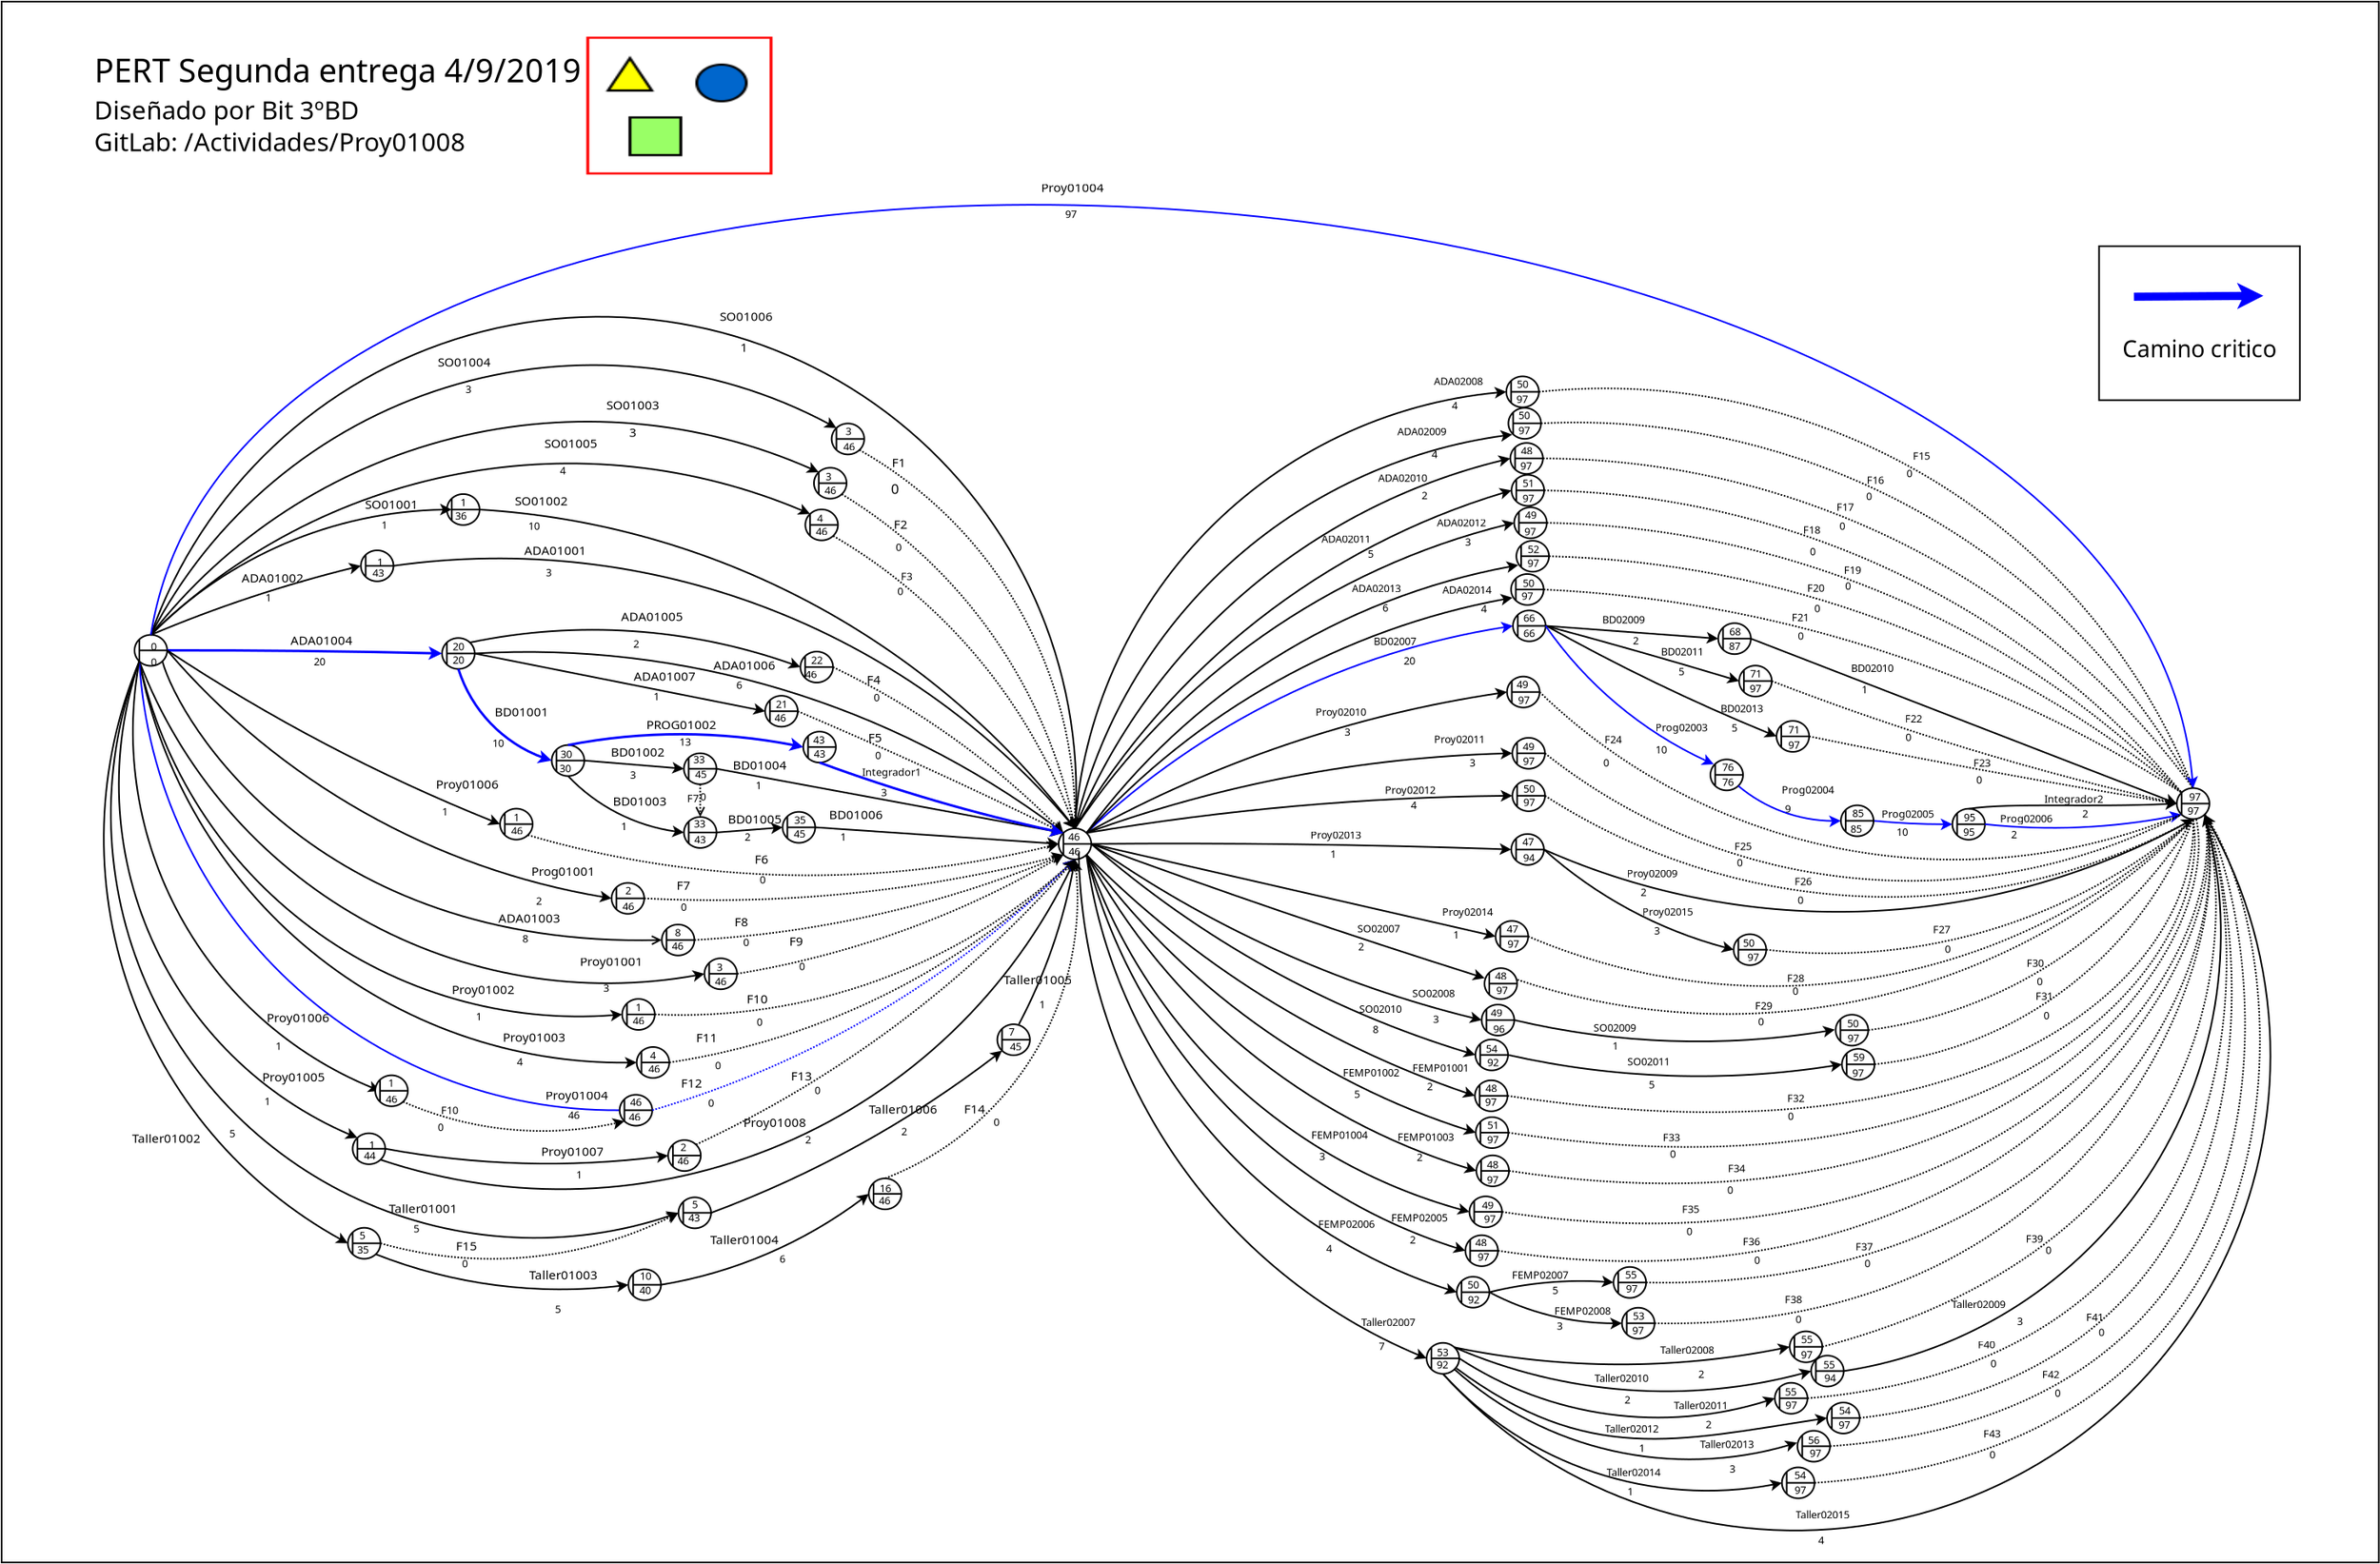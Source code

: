 <?xml version="1.0" encoding="UTF-8"?>
<dia:diagram xmlns:dia="http://www.lysator.liu.se/~alla/dia/">
  <dia:layer name="Background" visible="true" active="true">
    <dia:object type="Flowchart - Box" version="0" id="O0">
      <dia:attribute name="obj_pos">
        <dia:point val="18.003,-33.364"/>
      </dia:attribute>
      <dia:attribute name="obj_bb">
        <dia:rectangle val="17.953,-33.414;163.78,62.39"/>
      </dia:attribute>
      <dia:attribute name="elem_corner">
        <dia:point val="18.003,-33.364"/>
      </dia:attribute>
      <dia:attribute name="elem_width">
        <dia:real val="145.727"/>
      </dia:attribute>
      <dia:attribute name="elem_height">
        <dia:real val="95.704"/>
      </dia:attribute>
      <dia:attribute name="show_background">
        <dia:boolean val="true"/>
      </dia:attribute>
      <dia:attribute name="padding">
        <dia:real val="0.5"/>
      </dia:attribute>
      <dia:attribute name="text">
        <dia:composite type="text">
          <dia:attribute name="string">
            <dia:string>##</dia:string>
          </dia:attribute>
          <dia:attribute name="font">
            <dia:font family="sans" style="0" name="Helvetica"/>
          </dia:attribute>
          <dia:attribute name="height">
            <dia:real val="0.8"/>
          </dia:attribute>
          <dia:attribute name="pos">
            <dia:point val="90.867,14.728"/>
          </dia:attribute>
          <dia:attribute name="color">
            <dia:color val="#000000"/>
          </dia:attribute>
          <dia:attribute name="alignment">
            <dia:enum val="1"/>
          </dia:attribute>
        </dia:composite>
      </dia:attribute>
    </dia:object>
    <dia:object type="Flowchart - Box" version="0" id="O1">
      <dia:attribute name="obj_pos">
        <dia:point val="146.581,-18.369"/>
      </dia:attribute>
      <dia:attribute name="obj_bb">
        <dia:rectangle val="146.531,-18.419;158.94,-8.877"/>
      </dia:attribute>
      <dia:attribute name="elem_corner">
        <dia:point val="146.581,-18.369"/>
      </dia:attribute>
      <dia:attribute name="elem_width">
        <dia:real val="12.309"/>
      </dia:attribute>
      <dia:attribute name="elem_height">
        <dia:real val="9.442"/>
      </dia:attribute>
      <dia:attribute name="show_background">
        <dia:boolean val="true"/>
      </dia:attribute>
      <dia:attribute name="padding">
        <dia:real val="0.5"/>
      </dia:attribute>
      <dia:attribute name="text">
        <dia:composite type="text">
          <dia:attribute name="string">
            <dia:string>##</dia:string>
          </dia:attribute>
          <dia:attribute name="font">
            <dia:font family="sans" style="0" name="Helvetica"/>
          </dia:attribute>
          <dia:attribute name="height">
            <dia:real val="0.8"/>
          </dia:attribute>
          <dia:attribute name="pos">
            <dia:point val="152.736,-13.408"/>
          </dia:attribute>
          <dia:attribute name="color">
            <dia:color val="#000000"/>
          </dia:attribute>
          <dia:attribute name="alignment">
            <dia:enum val="1"/>
          </dia:attribute>
        </dia:composite>
      </dia:attribute>
    </dia:object>
    <dia:group>
      <dia:object type="Standard - Ellipse" version="0" id="O2">
        <dia:attribute name="obj_pos">
          <dia:point val="26.151,5.464"/>
        </dia:attribute>
        <dia:attribute name="obj_bb">
          <dia:rectangle val="26.101,5.414;28.201,7.414"/>
        </dia:attribute>
        <dia:attribute name="elem_corner">
          <dia:point val="26.151,5.464"/>
        </dia:attribute>
        <dia:attribute name="elem_width">
          <dia:real val="2"/>
        </dia:attribute>
        <dia:attribute name="elem_height">
          <dia:real val="1.9"/>
        </dia:attribute>
      </dia:object>
      <dia:object type="Standard - Line" version="0" id="O3">
        <dia:attribute name="obj_pos">
          <dia:point val="26.444,5.743"/>
        </dia:attribute>
        <dia:attribute name="obj_bb">
          <dia:rectangle val="26.394,5.693;26.494,7.136"/>
        </dia:attribute>
        <dia:attribute name="conn_endpoints">
          <dia:point val="26.444,5.743"/>
          <dia:point val="26.444,7.086"/>
        </dia:attribute>
        <dia:attribute name="numcp">
          <dia:int val="1"/>
        </dia:attribute>
        <dia:connections>
          <dia:connection handle="0" to="O2" connection="0"/>
          <dia:connection handle="1" to="O2" connection="5"/>
        </dia:connections>
      </dia:object>
      <dia:object type="Standard - Line" version="0" id="O4">
        <dia:attribute name="obj_pos">
          <dia:point val="28.151,6.414"/>
        </dia:attribute>
        <dia:attribute name="obj_bb">
          <dia:rectangle val="26.394,6.364;28.201,6.464"/>
        </dia:attribute>
        <dia:attribute name="conn_endpoints">
          <dia:point val="28.151,6.414"/>
          <dia:point val="26.444,6.414"/>
        </dia:attribute>
        <dia:attribute name="numcp">
          <dia:int val="1"/>
        </dia:attribute>
        <dia:connections>
          <dia:connection handle="0" to="O2" connection="4"/>
          <dia:connection handle="1" to="O3" connection="0"/>
        </dia:connections>
      </dia:object>
    </dia:group>
    <dia:group>
      <dia:object type="Standard - Ellipse" version="0" id="O5">
        <dia:attribute name="obj_pos">
          <dia:point val="40.026,0.281"/>
        </dia:attribute>
        <dia:attribute name="obj_bb">
          <dia:rectangle val="39.976,0.231;42.076,2.231"/>
        </dia:attribute>
        <dia:attribute name="elem_corner">
          <dia:point val="40.026,0.281"/>
        </dia:attribute>
        <dia:attribute name="elem_width">
          <dia:real val="2"/>
        </dia:attribute>
        <dia:attribute name="elem_height">
          <dia:real val="1.9"/>
        </dia:attribute>
      </dia:object>
      <dia:object type="Standard - Line" version="0" id="O6">
        <dia:attribute name="obj_pos">
          <dia:point val="40.319,0.559"/>
        </dia:attribute>
        <dia:attribute name="obj_bb">
          <dia:rectangle val="40.269,0.509;40.369,1.952"/>
        </dia:attribute>
        <dia:attribute name="conn_endpoints">
          <dia:point val="40.319,0.559"/>
          <dia:point val="40.319,1.902"/>
        </dia:attribute>
        <dia:attribute name="numcp">
          <dia:int val="1"/>
        </dia:attribute>
        <dia:connections>
          <dia:connection handle="0" to="O5" connection="0"/>
          <dia:connection handle="1" to="O5" connection="5"/>
        </dia:connections>
      </dia:object>
      <dia:object type="Standard - Line" version="0" id="O7">
        <dia:attribute name="obj_pos">
          <dia:point val="42.026,1.231"/>
        </dia:attribute>
        <dia:attribute name="obj_bb">
          <dia:rectangle val="40.269,1.181;42.076,1.281"/>
        </dia:attribute>
        <dia:attribute name="conn_endpoints">
          <dia:point val="42.026,1.231"/>
          <dia:point val="40.319,1.231"/>
        </dia:attribute>
        <dia:attribute name="numcp">
          <dia:int val="1"/>
        </dia:attribute>
        <dia:connections>
          <dia:connection handle="0" to="O5" connection="4"/>
          <dia:connection handle="1" to="O6" connection="0"/>
        </dia:connections>
      </dia:object>
    </dia:group>
    <dia:object type="Standard - Arc" version="0" id="O8">
      <dia:attribute name="obj_pos">
        <dia:point val="27.151,5.464"/>
      </dia:attribute>
      <dia:attribute name="obj_bb">
        <dia:rectangle val="27.088,1.048;40.089,5.527"/>
      </dia:attribute>
      <dia:attribute name="conn_endpoints">
        <dia:point val="27.151,5.464"/>
        <dia:point val="40.026,1.231"/>
      </dia:attribute>
      <dia:attribute name="curve_distance">
        <dia:real val="-0.278"/>
      </dia:attribute>
      <dia:attribute name="line_width">
        <dia:real val="0.1"/>
      </dia:attribute>
      <dia:attribute name="end_arrow">
        <dia:enum val="22"/>
      </dia:attribute>
      <dia:attribute name="end_arrow_length">
        <dia:real val="0.5"/>
      </dia:attribute>
      <dia:attribute name="end_arrow_width">
        <dia:real val="0.5"/>
      </dia:attribute>
      <dia:connections>
        <dia:connection handle="0" to="O2" connection="1"/>
        <dia:connection handle="1" to="O5" connection="3"/>
      </dia:connections>
    </dia:object>
    <dia:object type="Standard - Text" version="1" id="O9">
      <dia:attribute name="obj_pos">
        <dia:point val="32.711,2.245"/>
      </dia:attribute>
      <dia:attribute name="obj_bb">
        <dia:rectangle val="32.711,1.482;36.219,2.402"/>
      </dia:attribute>
      <dia:attribute name="text">
        <dia:composite type="text">
          <dia:attribute name="string">
            <dia:string>#ADA01002#</dia:string>
          </dia:attribute>
          <dia:attribute name="font">
            <dia:font family="sans" style="0" name="Helvetica"/>
          </dia:attribute>
          <dia:attribute name="height">
            <dia:real val="0.953"/>
          </dia:attribute>
          <dia:attribute name="pos">
            <dia:point val="32.711,2.245"/>
          </dia:attribute>
          <dia:attribute name="color">
            <dia:color val="#000000"/>
          </dia:attribute>
          <dia:attribute name="alignment">
            <dia:enum val="0"/>
          </dia:attribute>
        </dia:composite>
      </dia:attribute>
      <dia:attribute name="valign">
        <dia:enum val="3"/>
      </dia:attribute>
    </dia:object>
    <dia:object type="Standard - Text" version="1" id="O10">
      <dia:attribute name="obj_pos">
        <dia:point val="34.181,3.413"/>
      </dia:attribute>
      <dia:attribute name="obj_bb">
        <dia:rectangle val="34.181,2.772;34.532,3.545"/>
      </dia:attribute>
      <dia:attribute name="text">
        <dia:composite type="text">
          <dia:attribute name="string">
            <dia:string>#1#</dia:string>
          </dia:attribute>
          <dia:attribute name="font">
            <dia:font family="sans" style="0" name="Helvetica"/>
          </dia:attribute>
          <dia:attribute name="height">
            <dia:real val="0.8"/>
          </dia:attribute>
          <dia:attribute name="pos">
            <dia:point val="34.181,3.413"/>
          </dia:attribute>
          <dia:attribute name="color">
            <dia:color val="#000000"/>
          </dia:attribute>
          <dia:attribute name="alignment">
            <dia:enum val="0"/>
          </dia:attribute>
        </dia:composite>
      </dia:attribute>
      <dia:attribute name="valign">
        <dia:enum val="3"/>
      </dia:attribute>
    </dia:object>
    <dia:object type="Standard - Text" version="1" id="O11">
      <dia:attribute name="obj_pos">
        <dia:point val="50.04,0.559"/>
      </dia:attribute>
      <dia:attribute name="obj_bb">
        <dia:rectangle val="50.04,-0.203;53.548,0.717"/>
      </dia:attribute>
      <dia:attribute name="text">
        <dia:composite type="text">
          <dia:attribute name="string">
            <dia:string>#ADA01001#</dia:string>
          </dia:attribute>
          <dia:attribute name="font">
            <dia:font family="sans" style="0" name="Helvetica"/>
          </dia:attribute>
          <dia:attribute name="height">
            <dia:real val="0.953"/>
          </dia:attribute>
          <dia:attribute name="pos">
            <dia:point val="50.04,0.559"/>
          </dia:attribute>
          <dia:attribute name="color">
            <dia:color val="#000000"/>
          </dia:attribute>
          <dia:attribute name="alignment">
            <dia:enum val="0"/>
          </dia:attribute>
        </dia:composite>
      </dia:attribute>
      <dia:attribute name="valign">
        <dia:enum val="3"/>
      </dia:attribute>
    </dia:object>
    <dia:object type="Standard - Text" version="1" id="O12">
      <dia:attribute name="obj_pos">
        <dia:point val="51.369,1.869"/>
      </dia:attribute>
      <dia:attribute name="obj_bb">
        <dia:rectangle val="51.369,1.229;51.719,2.001"/>
      </dia:attribute>
      <dia:attribute name="text">
        <dia:composite type="text">
          <dia:attribute name="string">
            <dia:string>#3#</dia:string>
          </dia:attribute>
          <dia:attribute name="font">
            <dia:font family="sans" style="0" name="Helvetica"/>
          </dia:attribute>
          <dia:attribute name="height">
            <dia:real val="0.8"/>
          </dia:attribute>
          <dia:attribute name="pos">
            <dia:point val="51.369,1.869"/>
          </dia:attribute>
          <dia:attribute name="color">
            <dia:color val="#000000"/>
          </dia:attribute>
          <dia:attribute name="alignment">
            <dia:enum val="0"/>
          </dia:attribute>
        </dia:composite>
      </dia:attribute>
      <dia:attribute name="valign">
        <dia:enum val="3"/>
      </dia:attribute>
    </dia:object>
    <dia:object type="Standard - Text" version="1" id="O13">
      <dia:attribute name="obj_pos">
        <dia:point val="48.447,23.112"/>
      </dia:attribute>
      <dia:attribute name="obj_bb">
        <dia:rectangle val="48.447,22.35;51.954,23.27"/>
      </dia:attribute>
      <dia:attribute name="text">
        <dia:composite type="text">
          <dia:attribute name="string">
            <dia:string>#ADA01003#</dia:string>
          </dia:attribute>
          <dia:attribute name="font">
            <dia:font family="sans" style="0" name="Helvetica"/>
          </dia:attribute>
          <dia:attribute name="height">
            <dia:real val="0.953"/>
          </dia:attribute>
          <dia:attribute name="pos">
            <dia:point val="48.447,23.112"/>
          </dia:attribute>
          <dia:attribute name="color">
            <dia:color val="#000000"/>
          </dia:attribute>
          <dia:attribute name="alignment">
            <dia:enum val="0"/>
          </dia:attribute>
        </dia:composite>
      </dia:attribute>
      <dia:attribute name="valign">
        <dia:enum val="3"/>
      </dia:attribute>
    </dia:object>
    <dia:object type="Standard - Text" version="1" id="O14">
      <dia:attribute name="obj_pos">
        <dia:point val="49.933,24.318"/>
      </dia:attribute>
      <dia:attribute name="obj_bb">
        <dia:rectangle val="49.933,23.678;50.283,24.45"/>
      </dia:attribute>
      <dia:attribute name="text">
        <dia:composite type="text">
          <dia:attribute name="string">
            <dia:string>#8#</dia:string>
          </dia:attribute>
          <dia:attribute name="font">
            <dia:font family="sans" style="0" name="Helvetica"/>
          </dia:attribute>
          <dia:attribute name="height">
            <dia:real val="0.8"/>
          </dia:attribute>
          <dia:attribute name="pos">
            <dia:point val="49.933,24.318"/>
          </dia:attribute>
          <dia:attribute name="color">
            <dia:color val="#000000"/>
          </dia:attribute>
          <dia:attribute name="alignment">
            <dia:enum val="0"/>
          </dia:attribute>
        </dia:composite>
      </dia:attribute>
      <dia:attribute name="valign">
        <dia:enum val="3"/>
      </dia:attribute>
    </dia:object>
    <dia:group>
      <dia:object type="Standard - Ellipse" version="0" id="O15">
        <dia:attribute name="obj_pos">
          <dia:point val="45.003,5.656"/>
        </dia:attribute>
        <dia:attribute name="obj_bb">
          <dia:rectangle val="44.953,5.606;47.053,7.606"/>
        </dia:attribute>
        <dia:attribute name="elem_corner">
          <dia:point val="45.003,5.656"/>
        </dia:attribute>
        <dia:attribute name="elem_width">
          <dia:real val="2"/>
        </dia:attribute>
        <dia:attribute name="elem_height">
          <dia:real val="1.9"/>
        </dia:attribute>
      </dia:object>
      <dia:object type="Standard - Line" version="0" id="O16">
        <dia:attribute name="obj_pos">
          <dia:point val="45.296,5.934"/>
        </dia:attribute>
        <dia:attribute name="obj_bb">
          <dia:rectangle val="45.246,5.884;45.346,7.328"/>
        </dia:attribute>
        <dia:attribute name="conn_endpoints">
          <dia:point val="45.296,5.934"/>
          <dia:point val="45.296,7.278"/>
        </dia:attribute>
        <dia:attribute name="numcp">
          <dia:int val="1"/>
        </dia:attribute>
        <dia:connections>
          <dia:connection handle="0" to="O15" connection="0"/>
          <dia:connection handle="1" to="O15" connection="5"/>
        </dia:connections>
      </dia:object>
      <dia:object type="Standard - Line" version="0" id="O17">
        <dia:attribute name="obj_pos">
          <dia:point val="47.003,6.606"/>
        </dia:attribute>
        <dia:attribute name="obj_bb">
          <dia:rectangle val="45.246,6.556;47.053,6.656"/>
        </dia:attribute>
        <dia:attribute name="conn_endpoints">
          <dia:point val="47.003,6.606"/>
          <dia:point val="45.296,6.606"/>
        </dia:attribute>
        <dia:attribute name="numcp">
          <dia:int val="1"/>
        </dia:attribute>
        <dia:connections>
          <dia:connection handle="0" to="O15" connection="4"/>
          <dia:connection handle="1" to="O16" connection="0"/>
        </dia:connections>
      </dia:object>
    </dia:group>
    <dia:object type="Standard - Arc" version="0" id="O18">
      <dia:attribute name="obj_pos">
        <dia:point val="28.151,6.414"/>
      </dia:attribute>
      <dia:attribute name="obj_bb">
        <dia:rectangle val="28.076,6.168;45.078,7.003"/>
      </dia:attribute>
      <dia:attribute name="conn_endpoints">
        <dia:point val="28.151,6.414"/>
        <dia:point val="45.003,6.606"/>
      </dia:attribute>
      <dia:attribute name="arc_color">
        <dia:color val="#0000ff"/>
      </dia:attribute>
      <dia:attribute name="curve_distance">
        <dia:real val="-0.057"/>
      </dia:attribute>
      <dia:attribute name="line_width">
        <dia:real val="0.15"/>
      </dia:attribute>
      <dia:attribute name="end_arrow">
        <dia:enum val="22"/>
      </dia:attribute>
      <dia:attribute name="end_arrow_length">
        <dia:real val="0.5"/>
      </dia:attribute>
      <dia:attribute name="end_arrow_width">
        <dia:real val="0.5"/>
      </dia:attribute>
      <dia:connections>
        <dia:connection handle="0" to="O2" connection="4"/>
        <dia:connection handle="1" to="O15" connection="3"/>
      </dia:connections>
    </dia:object>
    <dia:object type="Standard - Text" version="1" id="O19">
      <dia:attribute name="obj_pos">
        <dia:point val="35.712,6.075"/>
      </dia:attribute>
      <dia:attribute name="obj_bb">
        <dia:rectangle val="35.712,5.313;39.219,6.233"/>
      </dia:attribute>
      <dia:attribute name="text">
        <dia:composite type="text">
          <dia:attribute name="string">
            <dia:string>#ADA01004#</dia:string>
          </dia:attribute>
          <dia:attribute name="font">
            <dia:font family="sans" style="0" name="Helvetica"/>
          </dia:attribute>
          <dia:attribute name="height">
            <dia:real val="0.953"/>
          </dia:attribute>
          <dia:attribute name="pos">
            <dia:point val="35.712,6.075"/>
          </dia:attribute>
          <dia:attribute name="color">
            <dia:color val="#000000"/>
          </dia:attribute>
          <dia:attribute name="alignment">
            <dia:enum val="0"/>
          </dia:attribute>
        </dia:composite>
      </dia:attribute>
      <dia:attribute name="valign">
        <dia:enum val="3"/>
      </dia:attribute>
    </dia:object>
    <dia:object type="Standard - Text" version="1" id="O20">
      <dia:attribute name="obj_pos">
        <dia:point val="37.138,7.337"/>
      </dia:attribute>
      <dia:attribute name="obj_bb">
        <dia:rectangle val="37.138,6.697;37.838,7.469"/>
      </dia:attribute>
      <dia:attribute name="text">
        <dia:composite type="text">
          <dia:attribute name="string">
            <dia:string>#20#</dia:string>
          </dia:attribute>
          <dia:attribute name="font">
            <dia:font family="sans" style="0" name="Helvetica"/>
          </dia:attribute>
          <dia:attribute name="height">
            <dia:real val="0.8"/>
          </dia:attribute>
          <dia:attribute name="pos">
            <dia:point val="37.138,7.337"/>
          </dia:attribute>
          <dia:attribute name="color">
            <dia:color val="#000000"/>
          </dia:attribute>
          <dia:attribute name="alignment">
            <dia:enum val="0"/>
          </dia:attribute>
        </dia:composite>
      </dia:attribute>
      <dia:attribute name="valign">
        <dia:enum val="3"/>
      </dia:attribute>
    </dia:object>
    <dia:object type="Standard - Arc" version="0" id="O21">
      <dia:attribute name="obj_pos">
        <dia:point val="46.71,5.934"/>
      </dia:attribute>
      <dia:attribute name="obj_bb">
        <dia:rectangle val="46.656,5.105;67.024,7.531"/>
      </dia:attribute>
      <dia:attribute name="conn_endpoints">
        <dia:point val="46.71,5.934"/>
        <dia:point val="66.97,7.439"/>
      </dia:attribute>
      <dia:attribute name="curve_distance">
        <dia:real val="-1.435"/>
      </dia:attribute>
      <dia:attribute name="line_width">
        <dia:real val="0.1"/>
      </dia:attribute>
      <dia:attribute name="end_arrow">
        <dia:enum val="22"/>
      </dia:attribute>
      <dia:attribute name="end_arrow_length">
        <dia:real val="0.5"/>
      </dia:attribute>
      <dia:attribute name="end_arrow_width">
        <dia:real val="0.5"/>
      </dia:attribute>
      <dia:connections>
        <dia:connection handle="0" to="O15" connection="2"/>
        <dia:connection handle="1" to="O231" connection="3"/>
      </dia:connections>
    </dia:object>
    <dia:object type="Standard - Text" version="1" id="O22">
      <dia:attribute name="obj_pos">
        <dia:point val="55.974,4.605"/>
      </dia:attribute>
      <dia:attribute name="obj_bb">
        <dia:rectangle val="55.974,3.842;59.481,4.762"/>
      </dia:attribute>
      <dia:attribute name="text">
        <dia:composite type="text">
          <dia:attribute name="string">
            <dia:string>#ADA01005#</dia:string>
          </dia:attribute>
          <dia:attribute name="font">
            <dia:font family="sans" style="0" name="Helvetica"/>
          </dia:attribute>
          <dia:attribute name="height">
            <dia:real val="0.953"/>
          </dia:attribute>
          <dia:attribute name="pos">
            <dia:point val="55.974,4.605"/>
          </dia:attribute>
          <dia:attribute name="color">
            <dia:color val="#000000"/>
          </dia:attribute>
          <dia:attribute name="alignment">
            <dia:enum val="0"/>
          </dia:attribute>
        </dia:composite>
      </dia:attribute>
      <dia:attribute name="valign">
        <dia:enum val="3"/>
      </dia:attribute>
    </dia:object>
    <dia:object type="Standard - Text" version="1" id="O23">
      <dia:attribute name="obj_pos">
        <dia:point val="56.726,6.248"/>
      </dia:attribute>
      <dia:attribute name="obj_bb">
        <dia:rectangle val="56.726,5.608;57.076,6.381"/>
      </dia:attribute>
      <dia:attribute name="text">
        <dia:composite type="text">
          <dia:attribute name="string">
            <dia:string>#2#</dia:string>
          </dia:attribute>
          <dia:attribute name="font">
            <dia:font family="sans" style="0" name="Helvetica"/>
          </dia:attribute>
          <dia:attribute name="height">
            <dia:real val="0.8"/>
          </dia:attribute>
          <dia:attribute name="pos">
            <dia:point val="56.726,6.248"/>
          </dia:attribute>
          <dia:attribute name="color">
            <dia:color val="#000000"/>
          </dia:attribute>
          <dia:attribute name="alignment">
            <dia:enum val="0"/>
          </dia:attribute>
        </dia:composite>
      </dia:attribute>
      <dia:attribute name="valign">
        <dia:enum val="3"/>
      </dia:attribute>
    </dia:object>
    <dia:object type="Standard - Line" version="0" id="O24">
      <dia:attribute name="obj_pos">
        <dia:point val="47.003,6.606"/>
      </dia:attribute>
      <dia:attribute name="obj_bb">
        <dia:rectangle val="46.944,6.547;64.917,10.382"/>
      </dia:attribute>
      <dia:attribute name="conn_endpoints">
        <dia:point val="47.003,6.606"/>
        <dia:point val="64.808,10.147"/>
      </dia:attribute>
      <dia:attribute name="numcp">
        <dia:int val="1"/>
      </dia:attribute>
      <dia:attribute name="end_arrow">
        <dia:enum val="22"/>
      </dia:attribute>
      <dia:attribute name="end_arrow_length">
        <dia:real val="0.5"/>
      </dia:attribute>
      <dia:attribute name="end_arrow_width">
        <dia:real val="0.5"/>
      </dia:attribute>
      <dia:connections>
        <dia:connection handle="0" to="O15" connection="4"/>
        <dia:connection handle="1" to="O236" connection="3"/>
      </dia:connections>
    </dia:object>
    <dia:object type="Standard - Text" version="1" id="O25">
      <dia:attribute name="obj_pos">
        <dia:point val="61.641,7.595"/>
      </dia:attribute>
      <dia:attribute name="obj_bb">
        <dia:rectangle val="61.641,6.832;65.148,7.752"/>
      </dia:attribute>
      <dia:attribute name="text">
        <dia:composite type="text">
          <dia:attribute name="string">
            <dia:string>#ADA01006#</dia:string>
          </dia:attribute>
          <dia:attribute name="font">
            <dia:font family="sans" style="0" name="Helvetica"/>
          </dia:attribute>
          <dia:attribute name="height">
            <dia:real val="0.953"/>
          </dia:attribute>
          <dia:attribute name="pos">
            <dia:point val="61.641,7.595"/>
          </dia:attribute>
          <dia:attribute name="color">
            <dia:color val="#000000"/>
          </dia:attribute>
          <dia:attribute name="alignment">
            <dia:enum val="0"/>
          </dia:attribute>
        </dia:composite>
      </dia:attribute>
      <dia:attribute name="valign">
        <dia:enum val="3"/>
      </dia:attribute>
    </dia:object>
    <dia:object type="Standard - Text" version="1" id="O26">
      <dia:attribute name="obj_pos">
        <dia:point val="63.039,8.772"/>
      </dia:attribute>
      <dia:attribute name="obj_bb">
        <dia:rectangle val="63.039,8.132;63.389,8.905"/>
      </dia:attribute>
      <dia:attribute name="text">
        <dia:composite type="text">
          <dia:attribute name="string">
            <dia:string>#6#</dia:string>
          </dia:attribute>
          <dia:attribute name="font">
            <dia:font family="sans" style="0" name="Helvetica"/>
          </dia:attribute>
          <dia:attribute name="height">
            <dia:real val="0.8"/>
          </dia:attribute>
          <dia:attribute name="pos">
            <dia:point val="63.039,8.772"/>
          </dia:attribute>
          <dia:attribute name="color">
            <dia:color val="#000000"/>
          </dia:attribute>
          <dia:attribute name="alignment">
            <dia:enum val="0"/>
          </dia:attribute>
        </dia:composite>
      </dia:attribute>
      <dia:attribute name="valign">
        <dia:enum val="3"/>
      </dia:attribute>
    </dia:object>
    <dia:object type="Standard - Arc" version="0" id="O27">
      <dia:attribute name="obj_pos">
        <dia:point val="47.003,6.606"/>
      </dia:attribute>
      <dia:attribute name="obj_bb">
        <dia:rectangle val="46.94,6.461;83.154,17.671"/>
      </dia:attribute>
      <dia:attribute name="conn_endpoints">
        <dia:point val="47.003,6.606"/>
        <dia:point val="83.092,17.609"/>
      </dia:attribute>
      <dia:attribute name="curve_distance">
        <dia:real val="-3.386"/>
      </dia:attribute>
      <dia:attribute name="line_width">
        <dia:real val="0.1"/>
      </dia:attribute>
      <dia:attribute name="end_arrow">
        <dia:enum val="22"/>
      </dia:attribute>
      <dia:attribute name="end_arrow_length">
        <dia:real val="0.5"/>
      </dia:attribute>
      <dia:attribute name="end_arrow_width">
        <dia:real val="0.5"/>
      </dia:attribute>
      <dia:connections>
        <dia:connection handle="0" to="O15" connection="4"/>
        <dia:connection handle="1" to="O63" connection="0"/>
      </dia:connections>
    </dia:object>
    <dia:object type="Standard - Text" version="1" id="O28">
      <dia:attribute name="obj_pos">
        <dia:point val="56.752,8.268"/>
      </dia:attribute>
      <dia:attribute name="obj_bb">
        <dia:rectangle val="56.752,7.505;60.26,8.425"/>
      </dia:attribute>
      <dia:attribute name="text">
        <dia:composite type="text">
          <dia:attribute name="string">
            <dia:string>#ADA01007#</dia:string>
          </dia:attribute>
          <dia:attribute name="font">
            <dia:font family="sans" style="0" name="Helvetica"/>
          </dia:attribute>
          <dia:attribute name="height">
            <dia:real val="0.953"/>
          </dia:attribute>
          <dia:attribute name="pos">
            <dia:point val="56.752,8.268"/>
          </dia:attribute>
          <dia:attribute name="color">
            <dia:color val="#000000"/>
          </dia:attribute>
          <dia:attribute name="alignment">
            <dia:enum val="0"/>
          </dia:attribute>
        </dia:composite>
      </dia:attribute>
      <dia:attribute name="valign">
        <dia:enum val="3"/>
      </dia:attribute>
    </dia:object>
    <dia:object type="Standard - Text" version="1" id="O29">
      <dia:attribute name="obj_pos">
        <dia:point val="57.968,9.476"/>
      </dia:attribute>
      <dia:attribute name="obj_bb">
        <dia:rectangle val="57.968,8.836;58.319,9.608"/>
      </dia:attribute>
      <dia:attribute name="text">
        <dia:composite type="text">
          <dia:attribute name="string">
            <dia:string>#1#</dia:string>
          </dia:attribute>
          <dia:attribute name="font">
            <dia:font family="sans" style="0" name="Helvetica"/>
          </dia:attribute>
          <dia:attribute name="height">
            <dia:real val="0.8"/>
          </dia:attribute>
          <dia:attribute name="pos">
            <dia:point val="57.968,9.476"/>
          </dia:attribute>
          <dia:attribute name="color">
            <dia:color val="#000000"/>
          </dia:attribute>
          <dia:attribute name="alignment">
            <dia:enum val="0"/>
          </dia:attribute>
        </dia:composite>
      </dia:attribute>
      <dia:attribute name="valign">
        <dia:enum val="3"/>
      </dia:attribute>
    </dia:object>
    <dia:group>
      <dia:object type="Standard - Ellipse" version="0" id="O30">
        <dia:attribute name="obj_pos">
          <dia:point val="51.725,12.221"/>
        </dia:attribute>
        <dia:attribute name="obj_bb">
          <dia:rectangle val="51.675,12.171;53.775,14.171"/>
        </dia:attribute>
        <dia:attribute name="elem_corner">
          <dia:point val="51.725,12.221"/>
        </dia:attribute>
        <dia:attribute name="elem_width">
          <dia:real val="2"/>
        </dia:attribute>
        <dia:attribute name="elem_height">
          <dia:real val="1.9"/>
        </dia:attribute>
      </dia:object>
      <dia:object type="Standard - Line" version="0" id="O31">
        <dia:attribute name="obj_pos">
          <dia:point val="52.018,12.5"/>
        </dia:attribute>
        <dia:attribute name="obj_bb">
          <dia:rectangle val="51.968,12.45;52.068,13.893"/>
        </dia:attribute>
        <dia:attribute name="conn_endpoints">
          <dia:point val="52.018,12.5"/>
          <dia:point val="52.018,13.843"/>
        </dia:attribute>
        <dia:attribute name="numcp">
          <dia:int val="1"/>
        </dia:attribute>
        <dia:connections>
          <dia:connection handle="0" to="O30" connection="0"/>
          <dia:connection handle="1" to="O30" connection="5"/>
        </dia:connections>
      </dia:object>
      <dia:object type="Standard - Line" version="0" id="O32">
        <dia:attribute name="obj_pos">
          <dia:point val="53.725,13.171"/>
        </dia:attribute>
        <dia:attribute name="obj_bb">
          <dia:rectangle val="51.968,13.121;53.775,13.221"/>
        </dia:attribute>
        <dia:attribute name="conn_endpoints">
          <dia:point val="53.725,13.171"/>
          <dia:point val="52.018,13.171"/>
        </dia:attribute>
        <dia:attribute name="numcp">
          <dia:int val="1"/>
        </dia:attribute>
        <dia:connections>
          <dia:connection handle="0" to="O30" connection="4"/>
          <dia:connection handle="1" to="O31" connection="0"/>
        </dia:connections>
      </dia:object>
    </dia:group>
    <dia:object type="Standard - Arc" version="0" id="O33">
      <dia:attribute name="obj_pos">
        <dia:point val="46.003,7.556"/>
      </dia:attribute>
      <dia:attribute name="obj_bb">
        <dia:rectangle val="45.897,7.45;51.831,13.335"/>
      </dia:attribute>
      <dia:attribute name="conn_endpoints">
        <dia:point val="46.003,7.556"/>
        <dia:point val="51.725,13.171"/>
      </dia:attribute>
      <dia:attribute name="arc_color">
        <dia:color val="#0000ff"/>
      </dia:attribute>
      <dia:attribute name="curve_distance">
        <dia:real val="1"/>
      </dia:attribute>
      <dia:attribute name="line_width">
        <dia:real val="0.15"/>
      </dia:attribute>
      <dia:attribute name="end_arrow">
        <dia:enum val="22"/>
      </dia:attribute>
      <dia:attribute name="end_arrow_length">
        <dia:real val="0.5"/>
      </dia:attribute>
      <dia:attribute name="end_arrow_width">
        <dia:real val="0.5"/>
      </dia:attribute>
      <dia:connections>
        <dia:connection handle="0" to="O15" connection="6"/>
        <dia:connection handle="1" to="O30" connection="3"/>
      </dia:connections>
    </dia:object>
    <dia:object type="Standard - Text" version="1" id="O34">
      <dia:attribute name="obj_pos">
        <dia:point val="48.222,10.46"/>
      </dia:attribute>
      <dia:attribute name="obj_bb">
        <dia:rectangle val="48.222,9.697;51.265,10.617"/>
      </dia:attribute>
      <dia:attribute name="text">
        <dia:composite type="text">
          <dia:attribute name="string">
            <dia:string>#BD01001#</dia:string>
          </dia:attribute>
          <dia:attribute name="font">
            <dia:font family="sans" style="0" name="Helvetica"/>
          </dia:attribute>
          <dia:attribute name="height">
            <dia:real val="0.953"/>
          </dia:attribute>
          <dia:attribute name="pos">
            <dia:point val="48.222,10.46"/>
          </dia:attribute>
          <dia:attribute name="color">
            <dia:color val="#000000"/>
          </dia:attribute>
          <dia:attribute name="alignment">
            <dia:enum val="0"/>
          </dia:attribute>
        </dia:composite>
      </dia:attribute>
      <dia:attribute name="valign">
        <dia:enum val="3"/>
      </dia:attribute>
    </dia:object>
    <dia:object type="Standard - Text" version="1" id="O35">
      <dia:attribute name="obj_pos">
        <dia:point val="48.093,12.34"/>
      </dia:attribute>
      <dia:attribute name="obj_bb">
        <dia:rectangle val="48.093,11.7;48.792,12.472"/>
      </dia:attribute>
      <dia:attribute name="text">
        <dia:composite type="text">
          <dia:attribute name="string">
            <dia:string>#10#</dia:string>
          </dia:attribute>
          <dia:attribute name="font">
            <dia:font family="sans" style="0" name="Helvetica"/>
          </dia:attribute>
          <dia:attribute name="height">
            <dia:real val="0.8"/>
          </dia:attribute>
          <dia:attribute name="pos">
            <dia:point val="48.093,12.34"/>
          </dia:attribute>
          <dia:attribute name="color">
            <dia:color val="#000000"/>
          </dia:attribute>
          <dia:attribute name="alignment">
            <dia:enum val="0"/>
          </dia:attribute>
        </dia:composite>
      </dia:attribute>
      <dia:attribute name="valign">
        <dia:enum val="3"/>
      </dia:attribute>
    </dia:object>
    <dia:group>
      <dia:object type="Standard - Ellipse" version="0" id="O36">
        <dia:attribute name="obj_pos">
          <dia:point val="59.827,12.724"/>
        </dia:attribute>
        <dia:attribute name="obj_bb">
          <dia:rectangle val="59.777,12.674;61.877,14.674"/>
        </dia:attribute>
        <dia:attribute name="elem_corner">
          <dia:point val="59.827,12.724"/>
        </dia:attribute>
        <dia:attribute name="elem_width">
          <dia:real val="2"/>
        </dia:attribute>
        <dia:attribute name="elem_height">
          <dia:real val="1.9"/>
        </dia:attribute>
      </dia:object>
      <dia:object type="Standard - Line" version="0" id="O37">
        <dia:attribute name="obj_pos">
          <dia:point val="60.12,13.003"/>
        </dia:attribute>
        <dia:attribute name="obj_bb">
          <dia:rectangle val="60.07,12.953;60.17,14.396"/>
        </dia:attribute>
        <dia:attribute name="conn_endpoints">
          <dia:point val="60.12,13.003"/>
          <dia:point val="60.12,14.346"/>
        </dia:attribute>
        <dia:attribute name="numcp">
          <dia:int val="1"/>
        </dia:attribute>
        <dia:connections>
          <dia:connection handle="0" to="O36" connection="0"/>
          <dia:connection handle="1" to="O36" connection="5"/>
        </dia:connections>
      </dia:object>
      <dia:object type="Standard - Line" version="0" id="O38">
        <dia:attribute name="obj_pos">
          <dia:point val="61.827,13.674"/>
        </dia:attribute>
        <dia:attribute name="obj_bb">
          <dia:rectangle val="60.07,13.624;61.877,13.724"/>
        </dia:attribute>
        <dia:attribute name="conn_endpoints">
          <dia:point val="61.827,13.674"/>
          <dia:point val="60.12,13.674"/>
        </dia:attribute>
        <dia:attribute name="numcp">
          <dia:int val="1"/>
        </dia:attribute>
        <dia:connections>
          <dia:connection handle="0" to="O36" connection="4"/>
          <dia:connection handle="1" to="O37" connection="0"/>
        </dia:connections>
      </dia:object>
    </dia:group>
    <dia:object type="Standard - Text" version="1" id="O39">
      <dia:attribute name="obj_pos">
        <dia:point val="55.355,12.924"/>
      </dia:attribute>
      <dia:attribute name="obj_bb">
        <dia:rectangle val="55.355,12.161;58.397,13.081"/>
      </dia:attribute>
      <dia:attribute name="text">
        <dia:composite type="text">
          <dia:attribute name="string">
            <dia:string>#BD01002#</dia:string>
          </dia:attribute>
          <dia:attribute name="font">
            <dia:font family="sans" style="0" name="Helvetica"/>
          </dia:attribute>
          <dia:attribute name="height">
            <dia:real val="0.953"/>
          </dia:attribute>
          <dia:attribute name="pos">
            <dia:point val="55.355,12.924"/>
          </dia:attribute>
          <dia:attribute name="color">
            <dia:color val="#000000"/>
          </dia:attribute>
          <dia:attribute name="alignment">
            <dia:enum val="0"/>
          </dia:attribute>
        </dia:composite>
      </dia:attribute>
      <dia:attribute name="valign">
        <dia:enum val="3"/>
      </dia:attribute>
    </dia:object>
    <dia:object type="Standard - Text" version="1" id="O40">
      <dia:attribute name="obj_pos">
        <dia:point val="56.522,14.285"/>
      </dia:attribute>
      <dia:attribute name="obj_bb">
        <dia:rectangle val="56.522,13.645;56.872,14.418"/>
      </dia:attribute>
      <dia:attribute name="text">
        <dia:composite type="text">
          <dia:attribute name="string">
            <dia:string>#3#</dia:string>
          </dia:attribute>
          <dia:attribute name="font">
            <dia:font family="sans" style="0" name="Helvetica"/>
          </dia:attribute>
          <dia:attribute name="height">
            <dia:real val="0.8"/>
          </dia:attribute>
          <dia:attribute name="pos">
            <dia:point val="56.522,14.285"/>
          </dia:attribute>
          <dia:attribute name="color">
            <dia:color val="#000000"/>
          </dia:attribute>
          <dia:attribute name="alignment">
            <dia:enum val="0"/>
          </dia:attribute>
        </dia:composite>
      </dia:attribute>
      <dia:attribute name="valign">
        <dia:enum val="3"/>
      </dia:attribute>
    </dia:object>
    <dia:object type="Standard - Line" version="0" id="O41">
      <dia:attribute name="obj_pos">
        <dia:point val="53.725,13.171"/>
      </dia:attribute>
      <dia:attribute name="obj_bb">
        <dia:rectangle val="53.671,13.117;59.938,13.985"/>
      </dia:attribute>
      <dia:attribute name="conn_endpoints">
        <dia:point val="53.725,13.171"/>
        <dia:point val="59.827,13.674"/>
      </dia:attribute>
      <dia:attribute name="numcp">
        <dia:int val="1"/>
      </dia:attribute>
      <dia:attribute name="end_arrow">
        <dia:enum val="22"/>
      </dia:attribute>
      <dia:attribute name="end_arrow_length">
        <dia:real val="0.5"/>
      </dia:attribute>
      <dia:attribute name="end_arrow_width">
        <dia:real val="0.5"/>
      </dia:attribute>
      <dia:connections>
        <dia:connection handle="0" to="O30" connection="4"/>
        <dia:connection handle="1" to="O36" connection="3"/>
      </dia:connections>
    </dia:object>
    <dia:group>
      <dia:object type="Standard - Ellipse" version="0" id="O42">
        <dia:attribute name="obj_pos">
          <dia:point val="59.83,16.631"/>
        </dia:attribute>
        <dia:attribute name="obj_bb">
          <dia:rectangle val="59.78,16.581;61.88,18.581"/>
        </dia:attribute>
        <dia:attribute name="elem_corner">
          <dia:point val="59.83,16.631"/>
        </dia:attribute>
        <dia:attribute name="elem_width">
          <dia:real val="2"/>
        </dia:attribute>
        <dia:attribute name="elem_height">
          <dia:real val="1.9"/>
        </dia:attribute>
      </dia:object>
      <dia:object type="Standard - Line" version="0" id="O43">
        <dia:attribute name="obj_pos">
          <dia:point val="60.123,16.909"/>
        </dia:attribute>
        <dia:attribute name="obj_bb">
          <dia:rectangle val="60.073,16.859;60.173,18.302"/>
        </dia:attribute>
        <dia:attribute name="conn_endpoints">
          <dia:point val="60.123,16.909"/>
          <dia:point val="60.123,18.252"/>
        </dia:attribute>
        <dia:attribute name="numcp">
          <dia:int val="1"/>
        </dia:attribute>
        <dia:connections>
          <dia:connection handle="0" to="O42" connection="0"/>
          <dia:connection handle="1" to="O42" connection="5"/>
        </dia:connections>
      </dia:object>
      <dia:object type="Standard - Line" version="0" id="O44">
        <dia:attribute name="obj_pos">
          <dia:point val="61.83,17.581"/>
        </dia:attribute>
        <dia:attribute name="obj_bb">
          <dia:rectangle val="60.073,17.53;61.88,17.631"/>
        </dia:attribute>
        <dia:attribute name="conn_endpoints">
          <dia:point val="61.83,17.581"/>
          <dia:point val="60.123,17.581"/>
        </dia:attribute>
        <dia:attribute name="numcp">
          <dia:int val="1"/>
        </dia:attribute>
        <dia:connections>
          <dia:connection handle="0" to="O42" connection="4"/>
          <dia:connection handle="1" to="O43" connection="0"/>
        </dia:connections>
      </dia:object>
    </dia:group>
    <dia:object type="Standard - Arc" version="0" id="O45">
      <dia:attribute name="obj_pos">
        <dia:point val="52.725,14.121"/>
      </dia:attribute>
      <dia:attribute name="obj_bb">
        <dia:rectangle val="52.658,14.055;59.897,17.872"/>
      </dia:attribute>
      <dia:attribute name="conn_endpoints">
        <dia:point val="52.725,14.121"/>
        <dia:point val="59.83,17.581"/>
      </dia:attribute>
      <dia:attribute name="curve_distance">
        <dia:real val="0.716"/>
      </dia:attribute>
      <dia:attribute name="line_width">
        <dia:real val="0.1"/>
      </dia:attribute>
      <dia:attribute name="end_arrow">
        <dia:enum val="22"/>
      </dia:attribute>
      <dia:attribute name="end_arrow_length">
        <dia:real val="0.5"/>
      </dia:attribute>
      <dia:attribute name="end_arrow_width">
        <dia:real val="0.5"/>
      </dia:attribute>
      <dia:connections>
        <dia:connection handle="0" to="O30" connection="6"/>
        <dia:connection handle="1" to="O42" connection="3"/>
      </dia:connections>
    </dia:object>
    <dia:object type="Standard - Text" version="1" id="O46">
      <dia:attribute name="obj_pos">
        <dia:point val="55.484,15.939"/>
      </dia:attribute>
      <dia:attribute name="obj_bb">
        <dia:rectangle val="55.484,15.176;58.527,16.096"/>
      </dia:attribute>
      <dia:attribute name="text">
        <dia:composite type="text">
          <dia:attribute name="string">
            <dia:string>#BD01003#</dia:string>
          </dia:attribute>
          <dia:attribute name="font">
            <dia:font family="sans" style="0" name="Helvetica"/>
          </dia:attribute>
          <dia:attribute name="height">
            <dia:real val="0.953"/>
          </dia:attribute>
          <dia:attribute name="pos">
            <dia:point val="55.484,15.939"/>
          </dia:attribute>
          <dia:attribute name="color">
            <dia:color val="#000000"/>
          </dia:attribute>
          <dia:attribute name="alignment">
            <dia:enum val="0"/>
          </dia:attribute>
        </dia:composite>
      </dia:attribute>
      <dia:attribute name="valign">
        <dia:enum val="3"/>
      </dia:attribute>
    </dia:object>
    <dia:object type="Standard - Text" version="1" id="O47">
      <dia:attribute name="obj_pos">
        <dia:point val="55.984,17.434"/>
      </dia:attribute>
      <dia:attribute name="obj_bb">
        <dia:rectangle val="55.984,16.794;56.334,17.566"/>
      </dia:attribute>
      <dia:attribute name="text">
        <dia:composite type="text">
          <dia:attribute name="string">
            <dia:string>#1#</dia:string>
          </dia:attribute>
          <dia:attribute name="font">
            <dia:font family="sans" style="0" name="Helvetica"/>
          </dia:attribute>
          <dia:attribute name="height">
            <dia:real val="0.8"/>
          </dia:attribute>
          <dia:attribute name="pos">
            <dia:point val="55.984,17.434"/>
          </dia:attribute>
          <dia:attribute name="color">
            <dia:color val="#000000"/>
          </dia:attribute>
          <dia:attribute name="alignment">
            <dia:enum val="0"/>
          </dia:attribute>
        </dia:composite>
      </dia:attribute>
      <dia:attribute name="valign">
        <dia:enum val="3"/>
      </dia:attribute>
    </dia:object>
    <dia:object type="Standard - Line" version="0" id="O48">
      <dia:attribute name="obj_pos">
        <dia:point val="61.827,13.674"/>
      </dia:attribute>
      <dia:attribute name="obj_bb">
        <dia:rectangle val="61.769,13.616;83.202,17.853"/>
      </dia:attribute>
      <dia:attribute name="conn_endpoints">
        <dia:point val="61.827,13.674"/>
        <dia:point val="83.092,17.609"/>
      </dia:attribute>
      <dia:attribute name="numcp">
        <dia:int val="1"/>
      </dia:attribute>
      <dia:attribute name="end_arrow">
        <dia:enum val="22"/>
      </dia:attribute>
      <dia:attribute name="end_arrow_length">
        <dia:real val="0.5"/>
      </dia:attribute>
      <dia:attribute name="end_arrow_width">
        <dia:real val="0.5"/>
      </dia:attribute>
      <dia:connections>
        <dia:connection handle="0" to="O36" connection="4"/>
        <dia:connection handle="1" to="O63" connection="0"/>
      </dia:connections>
    </dia:object>
    <dia:object type="Standard - Text" version="1" id="O49">
      <dia:attribute name="obj_pos">
        <dia:point val="62.827,13.724"/>
      </dia:attribute>
      <dia:attribute name="obj_bb">
        <dia:rectangle val="62.827,12.962;65.87,13.882"/>
      </dia:attribute>
      <dia:attribute name="text">
        <dia:composite type="text">
          <dia:attribute name="string">
            <dia:string>#BD01004#</dia:string>
          </dia:attribute>
          <dia:attribute name="font">
            <dia:font family="sans" style="0" name="Helvetica"/>
          </dia:attribute>
          <dia:attribute name="height">
            <dia:real val="0.953"/>
          </dia:attribute>
          <dia:attribute name="pos">
            <dia:point val="62.827,13.724"/>
          </dia:attribute>
          <dia:attribute name="color">
            <dia:color val="#000000"/>
          </dia:attribute>
          <dia:attribute name="alignment">
            <dia:enum val="0"/>
          </dia:attribute>
        </dia:composite>
      </dia:attribute>
      <dia:attribute name="valign">
        <dia:enum val="3"/>
      </dia:attribute>
    </dia:object>
    <dia:object type="Standard - Text" version="1" id="O50">
      <dia:attribute name="obj_pos">
        <dia:point val="64.227,14.924"/>
      </dia:attribute>
      <dia:attribute name="obj_bb">
        <dia:rectangle val="64.227,14.284;64.577,15.057"/>
      </dia:attribute>
      <dia:attribute name="text">
        <dia:composite type="text">
          <dia:attribute name="string">
            <dia:string>#1#</dia:string>
          </dia:attribute>
          <dia:attribute name="font">
            <dia:font family="sans" style="0" name="Helvetica"/>
          </dia:attribute>
          <dia:attribute name="height">
            <dia:real val="0.8"/>
          </dia:attribute>
          <dia:attribute name="pos">
            <dia:point val="64.227,14.924"/>
          </dia:attribute>
          <dia:attribute name="color">
            <dia:color val="#000000"/>
          </dia:attribute>
          <dia:attribute name="alignment">
            <dia:enum val="0"/>
          </dia:attribute>
        </dia:composite>
      </dia:attribute>
      <dia:attribute name="valign">
        <dia:enum val="3"/>
      </dia:attribute>
    </dia:object>
    <dia:group>
      <dia:object type="Standard - Ellipse" version="0" id="O51">
        <dia:attribute name="obj_pos">
          <dia:point val="65.878,16.316"/>
        </dia:attribute>
        <dia:attribute name="obj_bb">
          <dia:rectangle val="65.828,16.266;67.928,18.266"/>
        </dia:attribute>
        <dia:attribute name="elem_corner">
          <dia:point val="65.878,16.316"/>
        </dia:attribute>
        <dia:attribute name="elem_width">
          <dia:real val="2"/>
        </dia:attribute>
        <dia:attribute name="elem_height">
          <dia:real val="1.9"/>
        </dia:attribute>
      </dia:object>
      <dia:object type="Standard - Line" version="0" id="O52">
        <dia:attribute name="obj_pos">
          <dia:point val="66.171,16.594"/>
        </dia:attribute>
        <dia:attribute name="obj_bb">
          <dia:rectangle val="66.121,16.544;66.221,17.988"/>
        </dia:attribute>
        <dia:attribute name="conn_endpoints">
          <dia:point val="66.171,16.594"/>
          <dia:point val="66.171,17.938"/>
        </dia:attribute>
        <dia:attribute name="numcp">
          <dia:int val="1"/>
        </dia:attribute>
        <dia:connections>
          <dia:connection handle="0" to="O51" connection="0"/>
          <dia:connection handle="1" to="O51" connection="5"/>
        </dia:connections>
      </dia:object>
      <dia:object type="Standard - Line" version="0" id="O53">
        <dia:attribute name="obj_pos">
          <dia:point val="67.878,17.266"/>
        </dia:attribute>
        <dia:attribute name="obj_bb">
          <dia:rectangle val="66.121,17.216;67.928,17.316"/>
        </dia:attribute>
        <dia:attribute name="conn_endpoints">
          <dia:point val="67.878,17.266"/>
          <dia:point val="66.171,17.266"/>
        </dia:attribute>
        <dia:attribute name="numcp">
          <dia:int val="1"/>
        </dia:attribute>
        <dia:connections>
          <dia:connection handle="0" to="O51" connection="4"/>
          <dia:connection handle="1" to="O52" connection="0"/>
        </dia:connections>
      </dia:object>
    </dia:group>
    <dia:object type="Standard - Arc" version="0" id="O54">
      <dia:attribute name="obj_pos">
        <dia:point val="61.83,17.581"/>
      </dia:attribute>
      <dia:attribute name="obj_bb">
        <dia:rectangle val="61.776,16.955;65.932,17.677"/>
      </dia:attribute>
      <dia:attribute name="conn_endpoints">
        <dia:point val="61.83,17.581"/>
        <dia:point val="65.878,17.266"/>
      </dia:attribute>
      <dia:attribute name="curve_distance">
        <dia:real val="-0.008"/>
      </dia:attribute>
      <dia:attribute name="line_width">
        <dia:real val="0.1"/>
      </dia:attribute>
      <dia:attribute name="end_arrow">
        <dia:enum val="22"/>
      </dia:attribute>
      <dia:attribute name="end_arrow_length">
        <dia:real val="0.5"/>
      </dia:attribute>
      <dia:attribute name="end_arrow_width">
        <dia:real val="0.5"/>
      </dia:attribute>
      <dia:connections>
        <dia:connection handle="0" to="O42" connection="4"/>
        <dia:connection handle="1" to="O51" connection="3"/>
      </dia:connections>
    </dia:object>
    <dia:object type="Standard - Text" version="1" id="O55">
      <dia:attribute name="obj_pos">
        <dia:point val="62.526,17.033"/>
      </dia:attribute>
      <dia:attribute name="obj_bb">
        <dia:rectangle val="62.526,16.27;65.568,17.19"/>
      </dia:attribute>
      <dia:attribute name="text">
        <dia:composite type="text">
          <dia:attribute name="string">
            <dia:string>#BD01005#</dia:string>
          </dia:attribute>
          <dia:attribute name="font">
            <dia:font family="sans" style="0" name="Helvetica"/>
          </dia:attribute>
          <dia:attribute name="height">
            <dia:real val="0.953"/>
          </dia:attribute>
          <dia:attribute name="pos">
            <dia:point val="62.526,17.033"/>
          </dia:attribute>
          <dia:attribute name="color">
            <dia:color val="#000000"/>
          </dia:attribute>
          <dia:attribute name="alignment">
            <dia:enum val="0"/>
          </dia:attribute>
        </dia:composite>
      </dia:attribute>
      <dia:attribute name="valign">
        <dia:enum val="3"/>
      </dia:attribute>
    </dia:object>
    <dia:object type="Standard - Line" version="0" id="O56">
      <dia:attribute name="obj_pos">
        <dia:point val="60.827,14.624"/>
      </dia:attribute>
      <dia:attribute name="obj_bb">
        <dia:rectangle val="60.498,14.574;61.16,16.742"/>
      </dia:attribute>
      <dia:attribute name="conn_endpoints">
        <dia:point val="60.827,14.624"/>
        <dia:point val="60.83,16.631"/>
      </dia:attribute>
      <dia:attribute name="numcp">
        <dia:int val="1"/>
      </dia:attribute>
      <dia:attribute name="line_style">
        <dia:enum val="4"/>
      </dia:attribute>
      <dia:attribute name="end_arrow">
        <dia:enum val="1"/>
      </dia:attribute>
      <dia:attribute name="end_arrow_length">
        <dia:real val="0.5"/>
      </dia:attribute>
      <dia:attribute name="end_arrow_width">
        <dia:real val="0.5"/>
      </dia:attribute>
      <dia:connections>
        <dia:connection handle="0" to="O36" connection="6"/>
        <dia:connection handle="1" to="O42" connection="1"/>
      </dia:connections>
    </dia:object>
    <dia:object type="Standard - Text" version="1" id="O57">
      <dia:attribute name="obj_pos">
        <dia:point val="60.027,15.724"/>
      </dia:attribute>
      <dia:attribute name="obj_bb">
        <dia:rectangle val="60.027,15.084;60.712,15.857"/>
      </dia:attribute>
      <dia:attribute name="text">
        <dia:composite type="text">
          <dia:attribute name="string">
            <dia:string>#F7#</dia:string>
          </dia:attribute>
          <dia:attribute name="font">
            <dia:font family="sans" style="0" name="Helvetica"/>
          </dia:attribute>
          <dia:attribute name="height">
            <dia:real val="0.8"/>
          </dia:attribute>
          <dia:attribute name="pos">
            <dia:point val="60.027,15.724"/>
          </dia:attribute>
          <dia:attribute name="color">
            <dia:color val="#000000"/>
          </dia:attribute>
          <dia:attribute name="alignment">
            <dia:enum val="0"/>
          </dia:attribute>
        </dia:composite>
      </dia:attribute>
      <dia:attribute name="valign">
        <dia:enum val="3"/>
      </dia:attribute>
    </dia:object>
    <dia:object type="Standard - Text" version="1" id="O58">
      <dia:attribute name="obj_pos">
        <dia:point val="60.828,15.627"/>
      </dia:attribute>
      <dia:attribute name="obj_bb">
        <dia:rectangle val="60.828,14.987;61.178,15.76"/>
      </dia:attribute>
      <dia:attribute name="text">
        <dia:composite type="text">
          <dia:attribute name="string">
            <dia:string>#0#</dia:string>
          </dia:attribute>
          <dia:attribute name="font">
            <dia:font family="sans" style="0" name="Helvetica"/>
          </dia:attribute>
          <dia:attribute name="height">
            <dia:real val="0.8"/>
          </dia:attribute>
          <dia:attribute name="pos">
            <dia:point val="60.828,15.627"/>
          </dia:attribute>
          <dia:attribute name="color">
            <dia:color val="#000000"/>
          </dia:attribute>
          <dia:attribute name="alignment">
            <dia:enum val="0"/>
          </dia:attribute>
        </dia:composite>
      </dia:attribute>
      <dia:attribute name="valign">
        <dia:enum val="3"/>
      </dia:attribute>
      <dia:connections>
        <dia:connection handle="0" to="O56" connection="0"/>
      </dia:connections>
    </dia:object>
    <dia:object type="Standard - Text" version="1" id="O59">
      <dia:attribute name="obj_pos">
        <dia:point val="63.554,18.081"/>
      </dia:attribute>
      <dia:attribute name="obj_bb">
        <dia:rectangle val="63.554,17.441;63.904,18.213"/>
      </dia:attribute>
      <dia:attribute name="text">
        <dia:composite type="text">
          <dia:attribute name="string">
            <dia:string>#2#</dia:string>
          </dia:attribute>
          <dia:attribute name="font">
            <dia:font family="sans" style="0" name="Helvetica"/>
          </dia:attribute>
          <dia:attribute name="height">
            <dia:real val="0.8"/>
          </dia:attribute>
          <dia:attribute name="pos">
            <dia:point val="63.554,18.081"/>
          </dia:attribute>
          <dia:attribute name="color">
            <dia:color val="#000000"/>
          </dia:attribute>
          <dia:attribute name="alignment">
            <dia:enum val="0"/>
          </dia:attribute>
        </dia:composite>
      </dia:attribute>
      <dia:attribute name="valign">
        <dia:enum val="3"/>
      </dia:attribute>
    </dia:object>
    <dia:object type="Standard - Arc" version="0" id="O60">
      <dia:attribute name="obj_pos">
        <dia:point val="67.878,17.266"/>
      </dia:attribute>
      <dia:attribute name="obj_bb">
        <dia:rectangle val="67.825,17.212;82.853,18.592"/>
      </dia:attribute>
      <dia:attribute name="conn_endpoints">
        <dia:point val="67.878,17.266"/>
        <dia:point val="82.799,18.281"/>
      </dia:attribute>
      <dia:attribute name="curve_distance">
        <dia:real val="-0.003"/>
      </dia:attribute>
      <dia:attribute name="line_width">
        <dia:real val="0.1"/>
      </dia:attribute>
      <dia:attribute name="end_arrow">
        <dia:enum val="22"/>
      </dia:attribute>
      <dia:attribute name="end_arrow_length">
        <dia:real val="0.5"/>
      </dia:attribute>
      <dia:attribute name="end_arrow_width">
        <dia:real val="0.5"/>
      </dia:attribute>
      <dia:connections>
        <dia:connection handle="0" to="O51" connection="4"/>
        <dia:connection handle="1" to="O63" connection="3"/>
      </dia:connections>
    </dia:object>
    <dia:object type="Standard - Text" version="1" id="O61">
      <dia:attribute name="obj_pos">
        <dia:point val="68.73,16.759"/>
      </dia:attribute>
      <dia:attribute name="obj_bb">
        <dia:rectangle val="68.73,15.996;71.772,16.916"/>
      </dia:attribute>
      <dia:attribute name="text">
        <dia:composite type="text">
          <dia:attribute name="string">
            <dia:string>#BD01006#</dia:string>
          </dia:attribute>
          <dia:attribute name="font">
            <dia:font family="sans" style="0" name="Helvetica"/>
          </dia:attribute>
          <dia:attribute name="height">
            <dia:real val="0.953"/>
          </dia:attribute>
          <dia:attribute name="pos">
            <dia:point val="68.73,16.759"/>
          </dia:attribute>
          <dia:attribute name="color">
            <dia:color val="#000000"/>
          </dia:attribute>
          <dia:attribute name="alignment">
            <dia:enum val="0"/>
          </dia:attribute>
        </dia:composite>
      </dia:attribute>
      <dia:attribute name="valign">
        <dia:enum val="3"/>
      </dia:attribute>
    </dia:object>
    <dia:object type="Standard - Text" version="1" id="O62">
      <dia:attribute name="obj_pos">
        <dia:point val="69.411,18.088"/>
      </dia:attribute>
      <dia:attribute name="obj_bb">
        <dia:rectangle val="69.411,17.448;69.761,18.22"/>
      </dia:attribute>
      <dia:attribute name="text">
        <dia:composite type="text">
          <dia:attribute name="string">
            <dia:string>#1#</dia:string>
          </dia:attribute>
          <dia:attribute name="font">
            <dia:font family="sans" style="0" name="Helvetica"/>
          </dia:attribute>
          <dia:attribute name="height">
            <dia:real val="0.8"/>
          </dia:attribute>
          <dia:attribute name="pos">
            <dia:point val="69.411,18.088"/>
          </dia:attribute>
          <dia:attribute name="color">
            <dia:color val="#000000"/>
          </dia:attribute>
          <dia:attribute name="alignment">
            <dia:enum val="0"/>
          </dia:attribute>
        </dia:composite>
      </dia:attribute>
      <dia:attribute name="valign">
        <dia:enum val="3"/>
      </dia:attribute>
    </dia:object>
    <dia:group>
      <dia:object type="Standard - Ellipse" version="0" id="O63">
        <dia:attribute name="obj_pos">
          <dia:point val="82.799,17.331"/>
        </dia:attribute>
        <dia:attribute name="obj_bb">
          <dia:rectangle val="82.749,17.281;84.849,19.281"/>
        </dia:attribute>
        <dia:attribute name="elem_corner">
          <dia:point val="82.799,17.331"/>
        </dia:attribute>
        <dia:attribute name="elem_width">
          <dia:real val="2"/>
        </dia:attribute>
        <dia:attribute name="elem_height">
          <dia:real val="1.9"/>
        </dia:attribute>
      </dia:object>
      <dia:object type="Standard - Line" version="0" id="O64">
        <dia:attribute name="obj_pos">
          <dia:point val="83.092,17.609"/>
        </dia:attribute>
        <dia:attribute name="obj_bb">
          <dia:rectangle val="83.042,17.559;83.142,19.002"/>
        </dia:attribute>
        <dia:attribute name="conn_endpoints">
          <dia:point val="83.092,17.609"/>
          <dia:point val="83.092,18.952"/>
        </dia:attribute>
        <dia:attribute name="numcp">
          <dia:int val="1"/>
        </dia:attribute>
        <dia:connections>
          <dia:connection handle="0" to="O63" connection="0"/>
          <dia:connection handle="1" to="O63" connection="5"/>
        </dia:connections>
      </dia:object>
      <dia:object type="Standard - Line" version="0" id="O65">
        <dia:attribute name="obj_pos">
          <dia:point val="84.799,18.281"/>
        </dia:attribute>
        <dia:attribute name="obj_bb">
          <dia:rectangle val="83.042,18.231;84.849,18.331"/>
        </dia:attribute>
        <dia:attribute name="conn_endpoints">
          <dia:point val="84.799,18.281"/>
          <dia:point val="83.092,18.281"/>
        </dia:attribute>
        <dia:attribute name="numcp">
          <dia:int val="1"/>
        </dia:attribute>
        <dia:connections>
          <dia:connection handle="0" to="O63" connection="4"/>
          <dia:connection handle="1" to="O64" connection="0"/>
        </dia:connections>
      </dia:object>
    </dia:group>
    <dia:object type="Standard - Arc" version="0" id="O66">
      <dia:attribute name="obj_pos">
        <dia:point val="28.151,6.414"/>
      </dia:attribute>
      <dia:attribute name="obj_bb">
        <dia:rectangle val="28.083,6.346;55.463,21.867"/>
      </dia:attribute>
      <dia:attribute name="conn_endpoints">
        <dia:point val="28.151,6.414"/>
        <dia:point val="55.395,21.621"/>
      </dia:attribute>
      <dia:attribute name="curve_distance">
        <dia:real val="2.796"/>
      </dia:attribute>
      <dia:attribute name="line_width">
        <dia:real val="0.1"/>
      </dia:attribute>
      <dia:attribute name="end_arrow">
        <dia:enum val="22"/>
      </dia:attribute>
      <dia:attribute name="end_arrow_length">
        <dia:real val="0.5"/>
      </dia:attribute>
      <dia:attribute name="end_arrow_width">
        <dia:real val="0.5"/>
      </dia:attribute>
      <dia:connections>
        <dia:connection handle="0" to="O2" connection="4"/>
        <dia:connection handle="1" to="O184" connection="3"/>
      </dia:connections>
    </dia:object>
    <dia:object type="Standard - Text" version="1" id="O67">
      <dia:attribute name="obj_pos">
        <dia:point val="50.481,20.235"/>
      </dia:attribute>
      <dia:attribute name="obj_bb">
        <dia:rectangle val="50.481,19.473;54.089,20.392"/>
      </dia:attribute>
      <dia:attribute name="text">
        <dia:composite type="text">
          <dia:attribute name="string">
            <dia:string>#Prog01001#</dia:string>
          </dia:attribute>
          <dia:attribute name="font">
            <dia:font family="sans" style="0" name="Helvetica"/>
          </dia:attribute>
          <dia:attribute name="height">
            <dia:real val="0.953"/>
          </dia:attribute>
          <dia:attribute name="pos">
            <dia:point val="50.481,20.235"/>
          </dia:attribute>
          <dia:attribute name="color">
            <dia:color val="#000000"/>
          </dia:attribute>
          <dia:attribute name="alignment">
            <dia:enum val="0"/>
          </dia:attribute>
        </dia:composite>
      </dia:attribute>
      <dia:attribute name="valign">
        <dia:enum val="3"/>
      </dia:attribute>
    </dia:object>
    <dia:object type="Standard - Text" version="1" id="O68">
      <dia:attribute name="obj_pos">
        <dia:point val="50.77,22.011"/>
      </dia:attribute>
      <dia:attribute name="obj_bb">
        <dia:rectangle val="50.77,21.371;51.12,22.144"/>
      </dia:attribute>
      <dia:attribute name="text">
        <dia:composite type="text">
          <dia:attribute name="string">
            <dia:string>#2#</dia:string>
          </dia:attribute>
          <dia:attribute name="font">
            <dia:font family="sans" style="0" name="Helvetica"/>
          </dia:attribute>
          <dia:attribute name="height">
            <dia:real val="0.8"/>
          </dia:attribute>
          <dia:attribute name="pos">
            <dia:point val="50.77,22.011"/>
          </dia:attribute>
          <dia:attribute name="color">
            <dia:color val="#000000"/>
          </dia:attribute>
          <dia:attribute name="alignment">
            <dia:enum val="0"/>
          </dia:attribute>
        </dia:composite>
      </dia:attribute>
      <dia:attribute name="valign">
        <dia:enum val="3"/>
      </dia:attribute>
    </dia:object>
    <dia:object type="Standard - Arc" version="0" id="O69">
      <dia:attribute name="obj_pos">
        <dia:point val="42.026,1.231"/>
      </dia:attribute>
      <dia:attribute name="obj_bb">
        <dia:rectangle val="41.962,0.727;83.864,17.395"/>
      </dia:attribute>
      <dia:attribute name="conn_endpoints">
        <dia:point val="42.026,1.231"/>
        <dia:point val="83.799,17.331"/>
      </dia:attribute>
      <dia:attribute name="curve_distance">
        <dia:real val="-5.816"/>
      </dia:attribute>
      <dia:attribute name="line_width">
        <dia:real val="0.1"/>
      </dia:attribute>
      <dia:attribute name="end_arrow">
        <dia:enum val="22"/>
      </dia:attribute>
      <dia:attribute name="end_arrow_length">
        <dia:real val="0.5"/>
      </dia:attribute>
      <dia:attribute name="end_arrow_width">
        <dia:real val="0.5"/>
      </dia:attribute>
      <dia:connections>
        <dia:connection handle="0" to="O5" connection="4"/>
        <dia:connection handle="1" to="O63" connection="1"/>
      </dia:connections>
    </dia:object>
    <dia:object type="Standard - Arc" version="0" id="O70">
      <dia:attribute name="obj_pos">
        <dia:point val="26.444,7.086"/>
      </dia:attribute>
      <dia:attribute name="obj_bb">
        <dia:rectangle val="26.376,7.018;61.154,26.878"/>
      </dia:attribute>
      <dia:attribute name="conn_endpoints">
        <dia:point val="26.444,7.086"/>
        <dia:point val="61.086,26.246"/>
      </dia:attribute>
      <dia:attribute name="curve_distance">
        <dia:real val="7.226"/>
      </dia:attribute>
      <dia:attribute name="line_width">
        <dia:real val="0.1"/>
      </dia:attribute>
      <dia:attribute name="end_arrow">
        <dia:enum val="22"/>
      </dia:attribute>
      <dia:attribute name="end_arrow_length">
        <dia:real val="0.5"/>
      </dia:attribute>
      <dia:attribute name="end_arrow_width">
        <dia:real val="0.5"/>
      </dia:attribute>
      <dia:connections>
        <dia:connection handle="0" to="O2" connection="5"/>
        <dia:connection handle="1" to="O191" connection="3"/>
      </dia:connections>
    </dia:object>
    <dia:object type="Standard - Text" version="1" id="O71">
      <dia:attribute name="obj_pos">
        <dia:point val="53.454,25.763"/>
      </dia:attribute>
      <dia:attribute name="obj_bb">
        <dia:rectangle val="53.454,25.0;57.019,25.92"/>
      </dia:attribute>
      <dia:attribute name="text">
        <dia:composite type="text">
          <dia:attribute name="string">
            <dia:string>#Proy01001#</dia:string>
          </dia:attribute>
          <dia:attribute name="font">
            <dia:font family="sans" style="0" name="Helvetica"/>
          </dia:attribute>
          <dia:attribute name="height">
            <dia:real val="0.953"/>
          </dia:attribute>
          <dia:attribute name="pos">
            <dia:point val="53.454,25.763"/>
          </dia:attribute>
          <dia:attribute name="color">
            <dia:color val="#000000"/>
          </dia:attribute>
          <dia:attribute name="alignment">
            <dia:enum val="0"/>
          </dia:attribute>
        </dia:composite>
      </dia:attribute>
      <dia:attribute name="valign">
        <dia:enum val="3"/>
      </dia:attribute>
    </dia:object>
    <dia:object type="Standard - Text" version="1" id="O72">
      <dia:attribute name="obj_pos">
        <dia:point val="54.886,27.345"/>
      </dia:attribute>
      <dia:attribute name="obj_bb">
        <dia:rectangle val="54.886,26.705;55.236,27.478"/>
      </dia:attribute>
      <dia:attribute name="text">
        <dia:composite type="text">
          <dia:attribute name="string">
            <dia:string>#3#</dia:string>
          </dia:attribute>
          <dia:attribute name="font">
            <dia:font family="sans" style="0" name="Helvetica"/>
          </dia:attribute>
          <dia:attribute name="height">
            <dia:real val="0.8"/>
          </dia:attribute>
          <dia:attribute name="pos">
            <dia:point val="54.886,27.345"/>
          </dia:attribute>
          <dia:attribute name="color">
            <dia:color val="#000000"/>
          </dia:attribute>
          <dia:attribute name="alignment">
            <dia:enum val="0"/>
          </dia:attribute>
        </dia:composite>
      </dia:attribute>
      <dia:attribute name="valign">
        <dia:enum val="3"/>
      </dia:attribute>
    </dia:object>
    <dia:object type="Standard - Arc" version="0" id="O73">
      <dia:attribute name="obj_pos">
        <dia:point val="26.444,7.086"/>
      </dia:attribute>
      <dia:attribute name="obj_bb">
        <dia:rectangle val="26.374,7.016;56.113,29.166"/>
      </dia:attribute>
      <dia:attribute name="conn_endpoints">
        <dia:point val="26.444,7.086"/>
        <dia:point val="56.043,28.737"/>
      </dia:attribute>
      <dia:attribute name="curve_distance">
        <dia:real val="6.979"/>
      </dia:attribute>
      <dia:attribute name="line_width">
        <dia:real val="0.1"/>
      </dia:attribute>
      <dia:attribute name="end_arrow">
        <dia:enum val="22"/>
      </dia:attribute>
      <dia:attribute name="end_arrow_length">
        <dia:real val="0.5"/>
      </dia:attribute>
      <dia:attribute name="end_arrow_width">
        <dia:real val="0.5"/>
      </dia:attribute>
      <dia:connections>
        <dia:connection handle="0" to="O2" connection="5"/>
        <dia:connection handle="1" to="O198" connection="3"/>
      </dia:connections>
    </dia:object>
    <dia:object type="Standard - Text" version="1" id="O74">
      <dia:attribute name="obj_pos">
        <dia:point val="45.601,27.49"/>
      </dia:attribute>
      <dia:attribute name="obj_bb">
        <dia:rectangle val="45.601,26.728;49.166,27.648"/>
      </dia:attribute>
      <dia:attribute name="text">
        <dia:composite type="text">
          <dia:attribute name="string">
            <dia:string>#Proy01002#</dia:string>
          </dia:attribute>
          <dia:attribute name="font">
            <dia:font family="sans" style="0" name="Helvetica"/>
          </dia:attribute>
          <dia:attribute name="height">
            <dia:real val="0.953"/>
          </dia:attribute>
          <dia:attribute name="pos">
            <dia:point val="45.601,27.49"/>
          </dia:attribute>
          <dia:attribute name="color">
            <dia:color val="#000000"/>
          </dia:attribute>
          <dia:attribute name="alignment">
            <dia:enum val="0"/>
          </dia:attribute>
        </dia:composite>
      </dia:attribute>
      <dia:attribute name="valign">
        <dia:enum val="3"/>
      </dia:attribute>
    </dia:object>
    <dia:object type="Standard - Text" version="1" id="O75">
      <dia:attribute name="obj_pos">
        <dia:point val="47.08,29.093"/>
      </dia:attribute>
      <dia:attribute name="obj_bb">
        <dia:rectangle val="47.08,28.453;47.43,29.225"/>
      </dia:attribute>
      <dia:attribute name="text">
        <dia:composite type="text">
          <dia:attribute name="string">
            <dia:string>#1#</dia:string>
          </dia:attribute>
          <dia:attribute name="font">
            <dia:font family="sans" style="0" name="Helvetica"/>
          </dia:attribute>
          <dia:attribute name="height">
            <dia:real val="0.8"/>
          </dia:attribute>
          <dia:attribute name="pos">
            <dia:point val="47.08,29.093"/>
          </dia:attribute>
          <dia:attribute name="color">
            <dia:color val="#000000"/>
          </dia:attribute>
          <dia:attribute name="alignment">
            <dia:enum val="0"/>
          </dia:attribute>
        </dia:composite>
      </dia:attribute>
      <dia:attribute name="valign">
        <dia:enum val="3"/>
      </dia:attribute>
    </dia:object>
    <dia:object type="Standard - Arc" version="0" id="O76">
      <dia:attribute name="obj_pos">
        <dia:point val="26.444,7.086"/>
      </dia:attribute>
      <dia:attribute name="obj_bb">
        <dia:rectangle val="26.374,7.016;57.004,32.066"/>
      </dia:attribute>
      <dia:attribute name="conn_endpoints">
        <dia:point val="26.444,7.086"/>
        <dia:point val="56.934,31.685"/>
      </dia:attribute>
      <dia:attribute name="curve_distance">
        <dia:real val="7.219"/>
      </dia:attribute>
      <dia:attribute name="line_width">
        <dia:real val="0.1"/>
      </dia:attribute>
      <dia:attribute name="end_arrow">
        <dia:enum val="22"/>
      </dia:attribute>
      <dia:attribute name="end_arrow_length">
        <dia:real val="0.5"/>
      </dia:attribute>
      <dia:attribute name="end_arrow_width">
        <dia:real val="0.5"/>
      </dia:attribute>
      <dia:connections>
        <dia:connection handle="0" to="O2" connection="5"/>
        <dia:connection handle="1" to="O205" connection="3"/>
      </dia:connections>
    </dia:object>
    <dia:object type="Standard - Text" version="1" id="O77">
      <dia:attribute name="obj_pos">
        <dia:point val="48.727,30.408"/>
      </dia:attribute>
      <dia:attribute name="obj_bb">
        <dia:rectangle val="48.727,29.645;52.292,30.565"/>
      </dia:attribute>
      <dia:attribute name="text">
        <dia:composite type="text">
          <dia:attribute name="string">
            <dia:string>#Proy01003#</dia:string>
          </dia:attribute>
          <dia:attribute name="font">
            <dia:font family="sans" style="0" name="Helvetica"/>
          </dia:attribute>
          <dia:attribute name="height">
            <dia:real val="0.953"/>
          </dia:attribute>
          <dia:attribute name="pos">
            <dia:point val="48.727,30.408"/>
          </dia:attribute>
          <dia:attribute name="color">
            <dia:color val="#000000"/>
          </dia:attribute>
          <dia:attribute name="alignment">
            <dia:enum val="0"/>
          </dia:attribute>
        </dia:composite>
      </dia:attribute>
      <dia:attribute name="valign">
        <dia:enum val="3"/>
      </dia:attribute>
    </dia:object>
    <dia:object type="Standard - Text" version="1" id="O78">
      <dia:attribute name="obj_pos">
        <dia:point val="49.586,31.87"/>
      </dia:attribute>
      <dia:attribute name="obj_bb">
        <dia:rectangle val="49.586,31.23;49.936,32.002"/>
      </dia:attribute>
      <dia:attribute name="text">
        <dia:composite type="text">
          <dia:attribute name="string">
            <dia:string>#4#</dia:string>
          </dia:attribute>
          <dia:attribute name="font">
            <dia:font family="sans" style="0" name="Helvetica"/>
          </dia:attribute>
          <dia:attribute name="height">
            <dia:real val="0.8"/>
          </dia:attribute>
          <dia:attribute name="pos">
            <dia:point val="49.586,31.87"/>
          </dia:attribute>
          <dia:attribute name="color">
            <dia:color val="#000000"/>
          </dia:attribute>
          <dia:attribute name="alignment">
            <dia:enum val="0"/>
          </dia:attribute>
        </dia:composite>
      </dia:attribute>
      <dia:attribute name="valign">
        <dia:enum val="3"/>
      </dia:attribute>
    </dia:object>
    <dia:object type="Standard - Arc" version="0" id="O79">
      <dia:attribute name="obj_pos">
        <dia:point val="26.444,7.086"/>
      </dia:attribute>
      <dia:attribute name="obj_bb">
        <dia:rectangle val="26.373,7.015;55.959,34.683"/>
      </dia:attribute>
      <dia:attribute name="conn_endpoints">
        <dia:point val="26.444,7.086"/>
        <dia:point val="55.888,34.612"/>
      </dia:attribute>
      <dia:attribute name="arc_color">
        <dia:color val="#0000ff"/>
      </dia:attribute>
      <dia:attribute name="curve_distance">
        <dia:real val="8.052"/>
      </dia:attribute>
      <dia:attribute name="line_width">
        <dia:real val="0.1"/>
      </dia:attribute>
      <dia:connections>
        <dia:connection handle="0" to="O2" connection="5"/>
        <dia:connection handle="1" to="O212" connection="3"/>
      </dia:connections>
    </dia:object>
    <dia:object type="Standard - Text" version="1" id="O80">
      <dia:attribute name="obj_pos">
        <dia:point val="51.338,33.967"/>
      </dia:attribute>
      <dia:attribute name="obj_bb">
        <dia:rectangle val="51.338,33.204;54.903,34.124"/>
      </dia:attribute>
      <dia:attribute name="text">
        <dia:composite type="text">
          <dia:attribute name="string">
            <dia:string>#Proy01004#</dia:string>
          </dia:attribute>
          <dia:attribute name="font">
            <dia:font family="sans" style="0" name="Helvetica"/>
          </dia:attribute>
          <dia:attribute name="height">
            <dia:real val="0.953"/>
          </dia:attribute>
          <dia:attribute name="pos">
            <dia:point val="51.338,33.967"/>
          </dia:attribute>
          <dia:attribute name="color">
            <dia:color val="#000000"/>
          </dia:attribute>
          <dia:attribute name="alignment">
            <dia:enum val="0"/>
          </dia:attribute>
        </dia:composite>
      </dia:attribute>
      <dia:attribute name="valign">
        <dia:enum val="3"/>
      </dia:attribute>
    </dia:object>
    <dia:group>
      <dia:object type="Standard - Ellipse" version="0" id="O81">
        <dia:attribute name="obj_pos">
          <dia:point val="39.522,36.024"/>
        </dia:attribute>
        <dia:attribute name="obj_bb">
          <dia:rectangle val="39.472,35.974;41.572,37.974"/>
        </dia:attribute>
        <dia:attribute name="elem_corner">
          <dia:point val="39.522,36.024"/>
        </dia:attribute>
        <dia:attribute name="elem_width">
          <dia:real val="2"/>
        </dia:attribute>
        <dia:attribute name="elem_height">
          <dia:real val="1.9"/>
        </dia:attribute>
      </dia:object>
      <dia:object type="Standard - Line" version="0" id="O82">
        <dia:attribute name="obj_pos">
          <dia:point val="39.815,36.302"/>
        </dia:attribute>
        <dia:attribute name="obj_bb">
          <dia:rectangle val="39.765,36.252;39.865,37.696"/>
        </dia:attribute>
        <dia:attribute name="conn_endpoints">
          <dia:point val="39.815,36.302"/>
          <dia:point val="39.815,37.646"/>
        </dia:attribute>
        <dia:attribute name="numcp">
          <dia:int val="1"/>
        </dia:attribute>
        <dia:connections>
          <dia:connection handle="0" to="O81" connection="0"/>
          <dia:connection handle="1" to="O81" connection="5"/>
        </dia:connections>
      </dia:object>
      <dia:object type="Standard - Line" version="0" id="O83">
        <dia:attribute name="obj_pos">
          <dia:point val="41.522,36.974"/>
        </dia:attribute>
        <dia:attribute name="obj_bb">
          <dia:rectangle val="39.765,36.924;41.572,37.024"/>
        </dia:attribute>
        <dia:attribute name="conn_endpoints">
          <dia:point val="41.522,36.974"/>
          <dia:point val="39.815,36.974"/>
        </dia:attribute>
        <dia:attribute name="numcp">
          <dia:int val="1"/>
        </dia:attribute>
        <dia:connections>
          <dia:connection handle="0" to="O81" connection="4"/>
          <dia:connection handle="1" to="O82" connection="0"/>
        </dia:connections>
      </dia:object>
    </dia:group>
    <dia:object type="Standard - Arc" version="0" id="O84">
      <dia:attribute name="obj_pos">
        <dia:point val="26.444,7.086"/>
      </dia:attribute>
      <dia:attribute name="obj_bb">
        <dia:rectangle val="25.139,7.02;39.881,36.376"/>
      </dia:attribute>
      <dia:attribute name="conn_endpoints">
        <dia:point val="26.444,7.086"/>
        <dia:point val="39.815,36.302"/>
      </dia:attribute>
      <dia:attribute name="curve_distance">
        <dia:real val="6.403"/>
      </dia:attribute>
      <dia:attribute name="line_width">
        <dia:real val="0.1"/>
      </dia:attribute>
      <dia:attribute name="end_arrow">
        <dia:enum val="22"/>
      </dia:attribute>
      <dia:attribute name="end_arrow_length">
        <dia:real val="0.5"/>
      </dia:attribute>
      <dia:attribute name="end_arrow_width">
        <dia:real val="0.5"/>
      </dia:attribute>
      <dia:connections>
        <dia:connection handle="0" to="O2" connection="5"/>
        <dia:connection handle="1" to="O81" connection="0"/>
      </dia:connections>
    </dia:object>
    <dia:object type="Standard - Text" version="1" id="O85">
      <dia:attribute name="obj_pos">
        <dia:point val="33.979,32.852"/>
      </dia:attribute>
      <dia:attribute name="obj_bb">
        <dia:rectangle val="33.979,32.09;37.544,33.01"/>
      </dia:attribute>
      <dia:attribute name="text">
        <dia:composite type="text">
          <dia:attribute name="string">
            <dia:string>#Proy01005#</dia:string>
          </dia:attribute>
          <dia:attribute name="font">
            <dia:font family="sans" style="0" name="Helvetica"/>
          </dia:attribute>
          <dia:attribute name="height">
            <dia:real val="0.953"/>
          </dia:attribute>
          <dia:attribute name="pos">
            <dia:point val="33.979,32.852"/>
          </dia:attribute>
          <dia:attribute name="color">
            <dia:color val="#000000"/>
          </dia:attribute>
          <dia:attribute name="alignment">
            <dia:enum val="0"/>
          </dia:attribute>
        </dia:composite>
      </dia:attribute>
      <dia:attribute name="valign">
        <dia:enum val="3"/>
      </dia:attribute>
    </dia:object>
    <dia:object type="Standard - Text" version="1" id="O86">
      <dia:attribute name="obj_pos">
        <dia:point val="34.11,34.3"/>
      </dia:attribute>
      <dia:attribute name="obj_bb">
        <dia:rectangle val="34.11,33.66;34.46,34.432"/>
      </dia:attribute>
      <dia:attribute name="text">
        <dia:composite type="text">
          <dia:attribute name="string">
            <dia:string>#1#</dia:string>
          </dia:attribute>
          <dia:attribute name="font">
            <dia:font family="sans" style="0" name="Helvetica"/>
          </dia:attribute>
          <dia:attribute name="height">
            <dia:real val="0.8"/>
          </dia:attribute>
          <dia:attribute name="pos">
            <dia:point val="34.11,34.3"/>
          </dia:attribute>
          <dia:attribute name="color">
            <dia:color val="#000000"/>
          </dia:attribute>
          <dia:attribute name="alignment">
            <dia:enum val="0"/>
          </dia:attribute>
        </dia:composite>
      </dia:attribute>
      <dia:attribute name="valign">
        <dia:enum val="3"/>
      </dia:attribute>
    </dia:object>
    <dia:object type="Standard - Arc" version="0" id="O87">
      <dia:attribute name="obj_pos">
        <dia:point val="41.522,36.974"/>
      </dia:attribute>
      <dia:attribute name="obj_bb">
        <dia:rectangle val="41.471,36.923;58.913,37.938"/>
      </dia:attribute>
      <dia:attribute name="conn_endpoints">
        <dia:point val="41.522,36.974"/>
        <dia:point val="58.862,37.392"/>
      </dia:attribute>
      <dia:attribute name="curve_distance">
        <dia:real val="0.689"/>
      </dia:attribute>
      <dia:attribute name="line_width">
        <dia:real val="0.1"/>
      </dia:attribute>
      <dia:attribute name="end_arrow">
        <dia:enum val="22"/>
      </dia:attribute>
      <dia:attribute name="end_arrow_length">
        <dia:real val="0.5"/>
      </dia:attribute>
      <dia:attribute name="end_arrow_width">
        <dia:real val="0.5"/>
      </dia:attribute>
      <dia:connections>
        <dia:connection handle="0" to="O81" connection="4"/>
        <dia:connection handle="1" to="O219" connection="3"/>
      </dia:connections>
    </dia:object>
    <dia:object type="Standard - Text" version="1" id="O88">
      <dia:attribute name="obj_pos">
        <dia:point val="51.073,37.406"/>
      </dia:attribute>
      <dia:attribute name="obj_bb">
        <dia:rectangle val="51.073,36.643;54.638,37.563"/>
      </dia:attribute>
      <dia:attribute name="text">
        <dia:composite type="text">
          <dia:attribute name="string">
            <dia:string>#Proy01007#</dia:string>
          </dia:attribute>
          <dia:attribute name="font">
            <dia:font family="sans" style="0" name="Helvetica"/>
          </dia:attribute>
          <dia:attribute name="height">
            <dia:real val="0.953"/>
          </dia:attribute>
          <dia:attribute name="pos">
            <dia:point val="51.073,37.406"/>
          </dia:attribute>
          <dia:attribute name="color">
            <dia:color val="#000000"/>
          </dia:attribute>
          <dia:attribute name="alignment">
            <dia:enum val="0"/>
          </dia:attribute>
        </dia:composite>
      </dia:attribute>
      <dia:attribute name="valign">
        <dia:enum val="3"/>
      </dia:attribute>
    </dia:object>
    <dia:object type="Standard - Arc" version="0" id="O89">
      <dia:attribute name="obj_pos">
        <dia:point val="41.229,37.646"/>
      </dia:attribute>
      <dia:attribute name="obj_bb">
        <dia:rectangle val="41.163,19.165;83.865,39.505"/>
      </dia:attribute>
      <dia:attribute name="conn_endpoints">
        <dia:point val="41.229,37.646"/>
        <dia:point val="83.799,19.231"/>
      </dia:attribute>
      <dia:attribute name="curve_distance">
        <dia:real val="8.898"/>
      </dia:attribute>
      <dia:attribute name="line_width">
        <dia:real val="0.1"/>
      </dia:attribute>
      <dia:attribute name="end_arrow">
        <dia:enum val="22"/>
      </dia:attribute>
      <dia:attribute name="end_arrow_length">
        <dia:real val="0.5"/>
      </dia:attribute>
      <dia:attribute name="end_arrow_width">
        <dia:real val="0.5"/>
      </dia:attribute>
      <dia:connections>
        <dia:connection handle="0" to="O81" connection="7"/>
        <dia:connection handle="1" to="O63" connection="6"/>
      </dia:connections>
    </dia:object>
    <dia:object type="Standard - Text" version="1" id="O90">
      <dia:attribute name="obj_pos">
        <dia:point val="53.226,38.794"/>
      </dia:attribute>
      <dia:attribute name="obj_bb">
        <dia:rectangle val="53.226,38.154;53.576,38.927"/>
      </dia:attribute>
      <dia:attribute name="text">
        <dia:composite type="text">
          <dia:attribute name="string">
            <dia:string>#1#</dia:string>
          </dia:attribute>
          <dia:attribute name="font">
            <dia:font family="sans" style="0" name="Helvetica"/>
          </dia:attribute>
          <dia:attribute name="height">
            <dia:real val="0.8"/>
          </dia:attribute>
          <dia:attribute name="pos">
            <dia:point val="53.226,38.794"/>
          </dia:attribute>
          <dia:attribute name="color">
            <dia:color val="#000000"/>
          </dia:attribute>
          <dia:attribute name="alignment">
            <dia:enum val="0"/>
          </dia:attribute>
        </dia:composite>
      </dia:attribute>
      <dia:attribute name="valign">
        <dia:enum val="3"/>
      </dia:attribute>
    </dia:object>
    <dia:object type="Standard - Text" version="1" id="O91">
      <dia:attribute name="obj_pos">
        <dia:point val="63.479,35.633"/>
      </dia:attribute>
      <dia:attribute name="obj_bb">
        <dia:rectangle val="63.479,34.871;67.044,35.791"/>
      </dia:attribute>
      <dia:attribute name="text">
        <dia:composite type="text">
          <dia:attribute name="string">
            <dia:string>#Proy01008#</dia:string>
          </dia:attribute>
          <dia:attribute name="font">
            <dia:font family="sans" style="0" name="Helvetica"/>
          </dia:attribute>
          <dia:attribute name="height">
            <dia:real val="0.953"/>
          </dia:attribute>
          <dia:attribute name="pos">
            <dia:point val="63.479,35.633"/>
          </dia:attribute>
          <dia:attribute name="color">
            <dia:color val="#000000"/>
          </dia:attribute>
          <dia:attribute name="alignment">
            <dia:enum val="0"/>
          </dia:attribute>
        </dia:composite>
      </dia:attribute>
      <dia:attribute name="valign">
        <dia:enum val="3"/>
      </dia:attribute>
    </dia:object>
    <dia:object type="Standard - Text" version="1" id="O92">
      <dia:attribute name="obj_pos">
        <dia:point val="67.267,36.654"/>
      </dia:attribute>
      <dia:attribute name="obj_bb">
        <dia:rectangle val="67.267,36.014;67.617,36.786"/>
      </dia:attribute>
      <dia:attribute name="text">
        <dia:composite type="text">
          <dia:attribute name="string">
            <dia:string>#2#</dia:string>
          </dia:attribute>
          <dia:attribute name="font">
            <dia:font family="sans" style="0" name="Helvetica"/>
          </dia:attribute>
          <dia:attribute name="height">
            <dia:real val="0.8"/>
          </dia:attribute>
          <dia:attribute name="pos">
            <dia:point val="67.267,36.654"/>
          </dia:attribute>
          <dia:attribute name="color">
            <dia:color val="#000000"/>
          </dia:attribute>
          <dia:attribute name="alignment">
            <dia:enum val="0"/>
          </dia:attribute>
        </dia:composite>
      </dia:attribute>
      <dia:attribute name="valign">
        <dia:enum val="3"/>
      </dia:attribute>
    </dia:object>
    <dia:object type="Standard - Arc" version="0" id="O93">
      <dia:attribute name="obj_pos">
        <dia:point val="28.151,6.414"/>
      </dia:attribute>
      <dia:attribute name="obj_bb">
        <dia:rectangle val="28.084,6.347;48.623,17.146"/>
      </dia:attribute>
      <dia:attribute name="conn_endpoints">
        <dia:point val="28.151,6.414"/>
        <dia:point val="48.556,17.069"/>
      </dia:attribute>
      <dia:attribute name="curve_distance">
        <dia:real val="0.599"/>
      </dia:attribute>
      <dia:attribute name="line_width">
        <dia:real val="0.1"/>
      </dia:attribute>
      <dia:attribute name="end_arrow">
        <dia:enum val="22"/>
      </dia:attribute>
      <dia:attribute name="end_arrow_length">
        <dia:real val="0.5"/>
      </dia:attribute>
      <dia:attribute name="end_arrow_width">
        <dia:real val="0.5"/>
      </dia:attribute>
      <dia:connections>
        <dia:connection handle="0" to="O2" connection="4"/>
        <dia:connection handle="1" to="O177" connection="3"/>
      </dia:connections>
    </dia:object>
    <dia:object type="Standard - Text" version="1" id="O94">
      <dia:attribute name="obj_pos">
        <dia:point val="44.63,14.899"/>
      </dia:attribute>
      <dia:attribute name="obj_bb">
        <dia:rectangle val="44.63,14.137;48.195,15.057"/>
      </dia:attribute>
      <dia:attribute name="text">
        <dia:composite type="text">
          <dia:attribute name="string">
            <dia:string>#Proy01006#</dia:string>
          </dia:attribute>
          <dia:attribute name="font">
            <dia:font family="sans" style="0" name="Helvetica"/>
          </dia:attribute>
          <dia:attribute name="height">
            <dia:real val="0.953"/>
          </dia:attribute>
          <dia:attribute name="pos">
            <dia:point val="44.63,14.899"/>
          </dia:attribute>
          <dia:attribute name="color">
            <dia:color val="#000000"/>
          </dia:attribute>
          <dia:attribute name="alignment">
            <dia:enum val="0"/>
          </dia:attribute>
        </dia:composite>
      </dia:attribute>
      <dia:attribute name="valign">
        <dia:enum val="3"/>
      </dia:attribute>
    </dia:object>
    <dia:object type="Standard - Text" version="1" id="O95">
      <dia:attribute name="obj_pos">
        <dia:point val="45.004,16.531"/>
      </dia:attribute>
      <dia:attribute name="obj_bb">
        <dia:rectangle val="45.004,15.891;45.354,16.663"/>
      </dia:attribute>
      <dia:attribute name="text">
        <dia:composite type="text">
          <dia:attribute name="string">
            <dia:string>#1#</dia:string>
          </dia:attribute>
          <dia:attribute name="font">
            <dia:font family="sans" style="0" name="Helvetica"/>
          </dia:attribute>
          <dia:attribute name="height">
            <dia:real val="0.8"/>
          </dia:attribute>
          <dia:attribute name="pos">
            <dia:point val="45.004,16.531"/>
          </dia:attribute>
          <dia:attribute name="color">
            <dia:color val="#000000"/>
          </dia:attribute>
          <dia:attribute name="alignment">
            <dia:enum val="0"/>
          </dia:attribute>
        </dia:composite>
      </dia:attribute>
      <dia:attribute name="valign">
        <dia:enum val="3"/>
      </dia:attribute>
    </dia:object>
    <dia:group>
      <dia:object type="Standard - Ellipse" version="0" id="O96">
        <dia:attribute name="obj_pos">
          <dia:point val="45.301,-3.169"/>
        </dia:attribute>
        <dia:attribute name="obj_bb">
          <dia:rectangle val="45.252,-3.219;47.352,-1.219"/>
        </dia:attribute>
        <dia:attribute name="elem_corner">
          <dia:point val="45.301,-3.169"/>
        </dia:attribute>
        <dia:attribute name="elem_width">
          <dia:real val="2"/>
        </dia:attribute>
        <dia:attribute name="elem_height">
          <dia:real val="1.9"/>
        </dia:attribute>
      </dia:object>
      <dia:object type="Standard - Line" version="0" id="O97">
        <dia:attribute name="obj_pos">
          <dia:point val="45.594,-2.891"/>
        </dia:attribute>
        <dia:attribute name="obj_bb">
          <dia:rectangle val="45.544,-2.941;45.644,-1.497"/>
        </dia:attribute>
        <dia:attribute name="conn_endpoints">
          <dia:point val="45.594,-2.891"/>
          <dia:point val="45.594,-1.547"/>
        </dia:attribute>
        <dia:attribute name="numcp">
          <dia:int val="1"/>
        </dia:attribute>
        <dia:connections>
          <dia:connection handle="0" to="O96" connection="0"/>
          <dia:connection handle="1" to="O96" connection="5"/>
        </dia:connections>
      </dia:object>
      <dia:object type="Standard - Line" version="0" id="O98">
        <dia:attribute name="obj_pos">
          <dia:point val="47.301,-2.219"/>
        </dia:attribute>
        <dia:attribute name="obj_bb">
          <dia:rectangle val="45.544,-2.269;47.352,-2.169"/>
        </dia:attribute>
        <dia:attribute name="conn_endpoints">
          <dia:point val="47.301,-2.219"/>
          <dia:point val="45.594,-2.219"/>
        </dia:attribute>
        <dia:attribute name="numcp">
          <dia:int val="1"/>
        </dia:attribute>
        <dia:connections>
          <dia:connection handle="0" to="O96" connection="4"/>
          <dia:connection handle="1" to="O97" connection="0"/>
        </dia:connections>
      </dia:object>
    </dia:group>
    <dia:object type="Standard - Arc" version="0" id="O99">
      <dia:attribute name="obj_pos">
        <dia:point val="27.151,5.464"/>
      </dia:attribute>
      <dia:attribute name="obj_bb">
        <dia:rectangle val="27.086,-2.582;45.66,5.53"/>
      </dia:attribute>
      <dia:attribute name="conn_endpoints">
        <dia:point val="27.151,5.464"/>
        <dia:point val="45.594,-2.219"/>
      </dia:attribute>
      <dia:attribute name="curve_distance">
        <dia:real val="-2.009"/>
      </dia:attribute>
      <dia:attribute name="line_width">
        <dia:real val="0.1"/>
      </dia:attribute>
      <dia:attribute name="end_arrow">
        <dia:enum val="22"/>
      </dia:attribute>
      <dia:attribute name="end_arrow_length">
        <dia:real val="0.5"/>
      </dia:attribute>
      <dia:attribute name="end_arrow_width">
        <dia:real val="0.5"/>
      </dia:attribute>
      <dia:connections>
        <dia:connection handle="0" to="O2" connection="1"/>
        <dia:connection handle="1" to="O97" connection="0"/>
      </dia:connections>
    </dia:object>
    <dia:object type="Standard - Text" version="1" id="O100">
      <dia:attribute name="obj_pos">
        <dia:point val="40.282,-2.258"/>
      </dia:attribute>
      <dia:attribute name="obj_bb">
        <dia:rectangle val="40.282,-3.021;43.322,-2.101"/>
      </dia:attribute>
      <dia:attribute name="text">
        <dia:composite type="text">
          <dia:attribute name="string">
            <dia:string>#SO01001#</dia:string>
          </dia:attribute>
          <dia:attribute name="font">
            <dia:font family="sans" style="0" name="Helvetica"/>
          </dia:attribute>
          <dia:attribute name="height">
            <dia:real val="0.953"/>
          </dia:attribute>
          <dia:attribute name="pos">
            <dia:point val="40.282,-2.258"/>
          </dia:attribute>
          <dia:attribute name="color">
            <dia:color val="#000000"/>
          </dia:attribute>
          <dia:attribute name="alignment">
            <dia:enum val="0"/>
          </dia:attribute>
        </dia:composite>
      </dia:attribute>
      <dia:attribute name="valign">
        <dia:enum val="3"/>
      </dia:attribute>
    </dia:object>
    <dia:object type="Standard - Text" version="1" id="O101">
      <dia:attribute name="obj_pos">
        <dia:point val="41.295,-1.038"/>
      </dia:attribute>
      <dia:attribute name="obj_bb">
        <dia:rectangle val="41.295,-1.678;41.645,-0.906"/>
      </dia:attribute>
      <dia:attribute name="text">
        <dia:composite type="text">
          <dia:attribute name="string">
            <dia:string>#1#</dia:string>
          </dia:attribute>
          <dia:attribute name="font">
            <dia:font family="sans" style="0" name="Helvetica"/>
          </dia:attribute>
          <dia:attribute name="height">
            <dia:real val="0.8"/>
          </dia:attribute>
          <dia:attribute name="pos">
            <dia:point val="41.295,-1.038"/>
          </dia:attribute>
          <dia:attribute name="color">
            <dia:color val="#000000"/>
          </dia:attribute>
          <dia:attribute name="alignment">
            <dia:enum val="0"/>
          </dia:attribute>
        </dia:composite>
      </dia:attribute>
      <dia:attribute name="valign">
        <dia:enum val="3"/>
      </dia:attribute>
    </dia:object>
    <dia:object type="Standard - Arc" version="0" id="O102">
      <dia:attribute name="obj_pos">
        <dia:point val="47.301,-2.219"/>
      </dia:attribute>
      <dia:attribute name="obj_bb">
        <dia:rectangle val="47.234,-2.286;83.867,17.398"/>
      </dia:attribute>
      <dia:attribute name="conn_endpoints">
        <dia:point val="47.301,-2.219"/>
        <dia:point val="83.799,17.331"/>
      </dia:attribute>
      <dia:attribute name="curve_distance">
        <dia:real val="-4.537"/>
      </dia:attribute>
      <dia:attribute name="line_width">
        <dia:real val="0.1"/>
      </dia:attribute>
      <dia:attribute name="end_arrow">
        <dia:enum val="22"/>
      </dia:attribute>
      <dia:attribute name="end_arrow_length">
        <dia:real val="0.5"/>
      </dia:attribute>
      <dia:attribute name="end_arrow_width">
        <dia:real val="0.5"/>
      </dia:attribute>
      <dia:connections>
        <dia:connection handle="0" to="O96" connection="4"/>
        <dia:connection handle="1" to="O63" connection="1"/>
      </dia:connections>
    </dia:object>
    <dia:object type="Standard - Text" version="1" id="O103">
      <dia:attribute name="obj_pos">
        <dia:point val="49.469,-2.476"/>
      </dia:attribute>
      <dia:attribute name="obj_bb">
        <dia:rectangle val="49.469,-3.239;52.509,-2.319"/>
      </dia:attribute>
      <dia:attribute name="text">
        <dia:composite type="text">
          <dia:attribute name="string">
            <dia:string>#SO01002#</dia:string>
          </dia:attribute>
          <dia:attribute name="font">
            <dia:font family="sans" style="0" name="Helvetica"/>
          </dia:attribute>
          <dia:attribute name="height">
            <dia:real val="0.953"/>
          </dia:attribute>
          <dia:attribute name="pos">
            <dia:point val="49.469,-2.476"/>
          </dia:attribute>
          <dia:attribute name="color">
            <dia:color val="#000000"/>
          </dia:attribute>
          <dia:attribute name="alignment">
            <dia:enum val="0"/>
          </dia:attribute>
        </dia:composite>
      </dia:attribute>
      <dia:attribute name="valign">
        <dia:enum val="3"/>
      </dia:attribute>
    </dia:object>
    <dia:object type="Standard - Text" version="1" id="O104">
      <dia:attribute name="obj_pos">
        <dia:point val="50.286,-0.975"/>
      </dia:attribute>
      <dia:attribute name="obj_bb">
        <dia:rectangle val="50.286,-1.615;50.986,-0.043"/>
      </dia:attribute>
      <dia:attribute name="text">
        <dia:composite type="text">
          <dia:attribute name="string">
            <dia:string>#10
#</dia:string>
          </dia:attribute>
          <dia:attribute name="font">
            <dia:font family="sans" style="0" name="Helvetica"/>
          </dia:attribute>
          <dia:attribute name="height">
            <dia:real val="0.8"/>
          </dia:attribute>
          <dia:attribute name="pos">
            <dia:point val="50.286,-0.975"/>
          </dia:attribute>
          <dia:attribute name="color">
            <dia:color val="#000000"/>
          </dia:attribute>
          <dia:attribute name="alignment">
            <dia:enum val="0"/>
          </dia:attribute>
        </dia:composite>
      </dia:attribute>
      <dia:attribute name="valign">
        <dia:enum val="3"/>
      </dia:attribute>
    </dia:object>
    <dia:object type="Standard - Arc" version="0" id="O105">
      <dia:attribute name="obj_pos">
        <dia:point val="27.151,5.464"/>
      </dia:attribute>
      <dia:attribute name="obj_bb">
        <dia:rectangle val="27.091,-7.661;68.154,5.525"/>
      </dia:attribute>
      <dia:attribute name="conn_endpoints">
        <dia:point val="27.151,5.464"/>
        <dia:point val="68.094,-4.508"/>
      </dia:attribute>
      <dia:attribute name="curve_distance">
        <dia:real val="-7.334"/>
      </dia:attribute>
      <dia:attribute name="line_width">
        <dia:real val="0.1"/>
      </dia:attribute>
      <dia:attribute name="end_arrow">
        <dia:enum val="22"/>
      </dia:attribute>
      <dia:attribute name="end_arrow_length">
        <dia:real val="0.5"/>
      </dia:attribute>
      <dia:attribute name="end_arrow_width">
        <dia:real val="0.5"/>
      </dia:attribute>
      <dia:connections>
        <dia:connection handle="0" to="O2" connection="1"/>
        <dia:connection handle="1" to="O163" connection="0"/>
      </dia:connections>
    </dia:object>
    <dia:object type="Standard - Text" version="1" id="O106">
      <dia:attribute name="obj_pos">
        <dia:point val="55.076,-8.357"/>
      </dia:attribute>
      <dia:attribute name="obj_bb">
        <dia:rectangle val="55.076,-9.119;58.116,-8.199"/>
      </dia:attribute>
      <dia:attribute name="text">
        <dia:composite type="text">
          <dia:attribute name="string">
            <dia:string>#SO01003#</dia:string>
          </dia:attribute>
          <dia:attribute name="font">
            <dia:font family="sans" style="0" name="Helvetica"/>
          </dia:attribute>
          <dia:attribute name="height">
            <dia:real val="0.953"/>
          </dia:attribute>
          <dia:attribute name="pos">
            <dia:point val="55.076,-8.357"/>
          </dia:attribute>
          <dia:attribute name="color">
            <dia:color val="#000000"/>
          </dia:attribute>
          <dia:attribute name="alignment">
            <dia:enum val="0"/>
          </dia:attribute>
        </dia:composite>
      </dia:attribute>
      <dia:attribute name="valign">
        <dia:enum val="3"/>
      </dia:attribute>
    </dia:object>
    <dia:object type="Standard - Text" version="1" id="O107">
      <dia:attribute name="obj_pos">
        <dia:point val="56.48,-6.677"/>
      </dia:attribute>
      <dia:attribute name="obj_bb">
        <dia:rectangle val="56.48,-7.439;56.895,-6.519"/>
      </dia:attribute>
      <dia:attribute name="text">
        <dia:composite type="text">
          <dia:attribute name="string">
            <dia:string>#3#</dia:string>
          </dia:attribute>
          <dia:attribute name="font">
            <dia:font family="sans" style="0" name="Helvetica"/>
          </dia:attribute>
          <dia:attribute name="height">
            <dia:real val="0.953"/>
          </dia:attribute>
          <dia:attribute name="pos">
            <dia:point val="56.48,-6.677"/>
          </dia:attribute>
          <dia:attribute name="color">
            <dia:color val="#000000"/>
          </dia:attribute>
          <dia:attribute name="alignment">
            <dia:enum val="0"/>
          </dia:attribute>
        </dia:composite>
      </dia:attribute>
      <dia:attribute name="valign">
        <dia:enum val="3"/>
      </dia:attribute>
    </dia:object>
    <dia:object type="Standard - Arc" version="0" id="O108">
      <dia:attribute name="obj_pos">
        <dia:point val="27.151,5.464"/>
      </dia:attribute>
      <dia:attribute name="obj_bb">
        <dia:rectangle val="27.089,-11.128;69.24,5.527"/>
      </dia:attribute>
      <dia:attribute name="conn_endpoints">
        <dia:point val="27.151,5.464"/>
        <dia:point val="69.178,-7.22"/>
      </dia:attribute>
      <dia:attribute name="curve_distance">
        <dia:real val="-9.293"/>
      </dia:attribute>
      <dia:attribute name="line_width">
        <dia:real val="0.1"/>
      </dia:attribute>
      <dia:attribute name="end_arrow">
        <dia:enum val="22"/>
      </dia:attribute>
      <dia:attribute name="end_arrow_length">
        <dia:real val="0.5"/>
      </dia:attribute>
      <dia:attribute name="end_arrow_width">
        <dia:real val="0.5"/>
      </dia:attribute>
      <dia:connections>
        <dia:connection handle="0" to="O2" connection="1"/>
        <dia:connection handle="1" to="O156" connection="0"/>
      </dia:connections>
    </dia:object>
    <dia:object type="Standard - Text" version="1" id="O109">
      <dia:attribute name="obj_pos">
        <dia:point val="44.742,-10.99"/>
      </dia:attribute>
      <dia:attribute name="obj_bb">
        <dia:rectangle val="44.742,-11.753;47.782,-10.833"/>
      </dia:attribute>
      <dia:attribute name="text">
        <dia:composite type="text">
          <dia:attribute name="string">
            <dia:string>#SO01004#</dia:string>
          </dia:attribute>
          <dia:attribute name="font">
            <dia:font family="sans" style="0" name="Helvetica"/>
          </dia:attribute>
          <dia:attribute name="height">
            <dia:real val="0.953"/>
          </dia:attribute>
          <dia:attribute name="pos">
            <dia:point val="44.742,-10.99"/>
          </dia:attribute>
          <dia:attribute name="color">
            <dia:color val="#000000"/>
          </dia:attribute>
          <dia:attribute name="alignment">
            <dia:enum val="0"/>
          </dia:attribute>
        </dia:composite>
      </dia:attribute>
      <dia:attribute name="valign">
        <dia:enum val="3"/>
      </dia:attribute>
    </dia:object>
    <dia:object type="Standard - Text" version="1" id="O110">
      <dia:attribute name="obj_pos">
        <dia:point val="46.439,-9.364"/>
      </dia:attribute>
      <dia:attribute name="obj_bb">
        <dia:rectangle val="46.439,-10.004;46.789,-9.231"/>
      </dia:attribute>
      <dia:attribute name="text">
        <dia:composite type="text">
          <dia:attribute name="string">
            <dia:string>#3#</dia:string>
          </dia:attribute>
          <dia:attribute name="font">
            <dia:font family="sans" style="0" name="Helvetica"/>
          </dia:attribute>
          <dia:attribute name="height">
            <dia:real val="0.8"/>
          </dia:attribute>
          <dia:attribute name="pos">
            <dia:point val="46.439,-9.364"/>
          </dia:attribute>
          <dia:attribute name="color">
            <dia:color val="#000000"/>
          </dia:attribute>
          <dia:attribute name="alignment">
            <dia:enum val="0"/>
          </dia:attribute>
        </dia:composite>
      </dia:attribute>
      <dia:attribute name="valign">
        <dia:enum val="3"/>
      </dia:attribute>
    </dia:object>
    <dia:object type="Standard - Arc" version="0" id="O111">
      <dia:attribute name="obj_pos">
        <dia:point val="27.151,5.464"/>
      </dia:attribute>
      <dia:attribute name="obj_bb">
        <dia:rectangle val="27.093,-5.095;67.623,5.522"/>
      </dia:attribute>
      <dia:attribute name="conn_endpoints">
        <dia:point val="27.151,5.464"/>
        <dia:point val="67.564,-1.951"/>
      </dia:attribute>
      <dia:attribute name="curve_distance">
        <dia:real val="-6.304"/>
      </dia:attribute>
      <dia:attribute name="line_width">
        <dia:real val="0.1"/>
      </dia:attribute>
      <dia:attribute name="end_arrow">
        <dia:enum val="22"/>
      </dia:attribute>
      <dia:attribute name="end_arrow_length">
        <dia:real val="0.5"/>
      </dia:attribute>
      <dia:attribute name="end_arrow_width">
        <dia:real val="0.5"/>
      </dia:attribute>
      <dia:connections>
        <dia:connection handle="0" to="O2" connection="1"/>
        <dia:connection handle="1" to="O170" connection="0"/>
      </dia:connections>
    </dia:object>
    <dia:object type="Standard - Text" version="1" id="O112">
      <dia:attribute name="obj_pos">
        <dia:point val="51.275,-5.999"/>
      </dia:attribute>
      <dia:attribute name="obj_bb">
        <dia:rectangle val="51.275,-6.762;54.315,-5.842"/>
      </dia:attribute>
      <dia:attribute name="text">
        <dia:composite type="text">
          <dia:attribute name="string">
            <dia:string>#SO01005#</dia:string>
          </dia:attribute>
          <dia:attribute name="font">
            <dia:font family="sans" style="0" name="Helvetica"/>
          </dia:attribute>
          <dia:attribute name="height">
            <dia:real val="0.953"/>
          </dia:attribute>
          <dia:attribute name="pos">
            <dia:point val="51.275,-5.999"/>
          </dia:attribute>
          <dia:attribute name="color">
            <dia:color val="#000000"/>
          </dia:attribute>
          <dia:attribute name="alignment">
            <dia:enum val="0"/>
          </dia:attribute>
        </dia:composite>
      </dia:attribute>
      <dia:attribute name="valign">
        <dia:enum val="3"/>
      </dia:attribute>
    </dia:object>
    <dia:object type="Standard - Text" version="1" id="O113">
      <dia:attribute name="obj_pos">
        <dia:point val="52.227,-4.382"/>
      </dia:attribute>
      <dia:attribute name="obj_bb">
        <dia:rectangle val="52.227,-5.022;52.577,-4.25"/>
      </dia:attribute>
      <dia:attribute name="text">
        <dia:composite type="text">
          <dia:attribute name="string">
            <dia:string>#4#</dia:string>
          </dia:attribute>
          <dia:attribute name="font">
            <dia:font family="sans" style="0" name="Helvetica"/>
          </dia:attribute>
          <dia:attribute name="height">
            <dia:real val="0.8"/>
          </dia:attribute>
          <dia:attribute name="pos">
            <dia:point val="52.227,-4.382"/>
          </dia:attribute>
          <dia:attribute name="color">
            <dia:color val="#000000"/>
          </dia:attribute>
          <dia:attribute name="alignment">
            <dia:enum val="0"/>
          </dia:attribute>
        </dia:composite>
      </dia:attribute>
      <dia:attribute name="valign">
        <dia:enum val="3"/>
      </dia:attribute>
    </dia:object>
    <dia:object type="Standard - Arc" version="0" id="O114">
      <dia:attribute name="obj_pos">
        <dia:point val="27.151,5.464"/>
      </dia:attribute>
      <dia:attribute name="obj_bb">
        <dia:rectangle val="27.092,-14.091;84.214,17.39"/>
      </dia:attribute>
      <dia:attribute name="conn_endpoints">
        <dia:point val="27.151,5.464"/>
        <dia:point val="83.799,17.331"/>
      </dia:attribute>
      <dia:attribute name="curve_distance">
        <dia:real val="-25.357"/>
      </dia:attribute>
      <dia:attribute name="line_width">
        <dia:real val="0.1"/>
      </dia:attribute>
      <dia:attribute name="end_arrow">
        <dia:enum val="22"/>
      </dia:attribute>
      <dia:attribute name="end_arrow_length">
        <dia:real val="0.5"/>
      </dia:attribute>
      <dia:attribute name="end_arrow_width">
        <dia:real val="0.5"/>
      </dia:attribute>
      <dia:connections>
        <dia:connection handle="0" to="O2" connection="1"/>
        <dia:connection handle="1" to="O63" connection="1"/>
      </dia:connections>
    </dia:object>
    <dia:object type="Standard - Text" version="1" id="O115">
      <dia:attribute name="obj_pos">
        <dia:point val="62.032,-13.788"/>
      </dia:attribute>
      <dia:attribute name="obj_bb">
        <dia:rectangle val="62.032,-14.55;65.072,-13.63"/>
      </dia:attribute>
      <dia:attribute name="text">
        <dia:composite type="text">
          <dia:attribute name="string">
            <dia:string>#SO01006#</dia:string>
          </dia:attribute>
          <dia:attribute name="font">
            <dia:font family="sans" style="0" name="Helvetica"/>
          </dia:attribute>
          <dia:attribute name="height">
            <dia:real val="0.953"/>
          </dia:attribute>
          <dia:attribute name="pos">
            <dia:point val="62.032,-13.788"/>
          </dia:attribute>
          <dia:attribute name="color">
            <dia:color val="#000000"/>
          </dia:attribute>
          <dia:attribute name="alignment">
            <dia:enum val="0"/>
          </dia:attribute>
        </dia:composite>
      </dia:attribute>
      <dia:attribute name="valign">
        <dia:enum val="3"/>
      </dia:attribute>
    </dia:object>
    <dia:object type="Standard - Text" version="1" id="O116">
      <dia:attribute name="obj_pos">
        <dia:point val="63.295,-11.895"/>
      </dia:attribute>
      <dia:attribute name="obj_bb">
        <dia:rectangle val="63.295,-12.657;63.71,-11.737"/>
      </dia:attribute>
      <dia:attribute name="text">
        <dia:composite type="text">
          <dia:attribute name="string">
            <dia:string>#1#</dia:string>
          </dia:attribute>
          <dia:attribute name="font">
            <dia:font family="sans" style="0" name="Helvetica"/>
          </dia:attribute>
          <dia:attribute name="height">
            <dia:real val="0.953"/>
          </dia:attribute>
          <dia:attribute name="pos">
            <dia:point val="63.295,-11.895"/>
          </dia:attribute>
          <dia:attribute name="color">
            <dia:color val="#000000"/>
          </dia:attribute>
          <dia:attribute name="alignment">
            <dia:enum val="0"/>
          </dia:attribute>
        </dia:composite>
      </dia:attribute>
      <dia:attribute name="valign">
        <dia:enum val="3"/>
      </dia:attribute>
    </dia:object>
    <dia:group>
      <dia:object type="Standard - Ellipse" version="0" id="O117">
        <dia:attribute name="obj_pos">
          <dia:point val="39.23,41.82"/>
        </dia:attribute>
        <dia:attribute name="obj_bb">
          <dia:rectangle val="39.179,41.77;41.279,43.77"/>
        </dia:attribute>
        <dia:attribute name="elem_corner">
          <dia:point val="39.23,41.82"/>
        </dia:attribute>
        <dia:attribute name="elem_width">
          <dia:real val="2"/>
        </dia:attribute>
        <dia:attribute name="elem_height">
          <dia:real val="1.9"/>
        </dia:attribute>
      </dia:object>
      <dia:object type="Standard - Line" version="0" id="O118">
        <dia:attribute name="obj_pos">
          <dia:point val="39.522,42.099"/>
        </dia:attribute>
        <dia:attribute name="obj_bb">
          <dia:rectangle val="39.472,42.048;39.572,43.492"/>
        </dia:attribute>
        <dia:attribute name="conn_endpoints">
          <dia:point val="39.522,42.099"/>
          <dia:point val="39.522,43.442"/>
        </dia:attribute>
        <dia:attribute name="numcp">
          <dia:int val="1"/>
        </dia:attribute>
        <dia:connections>
          <dia:connection handle="0" to="O117" connection="0"/>
          <dia:connection handle="1" to="O117" connection="5"/>
        </dia:connections>
      </dia:object>
      <dia:object type="Standard - Line" version="0" id="O119">
        <dia:attribute name="obj_pos">
          <dia:point val="41.23,42.77"/>
        </dia:attribute>
        <dia:attribute name="obj_bb">
          <dia:rectangle val="39.472,42.72;41.279,42.82"/>
        </dia:attribute>
        <dia:attribute name="conn_endpoints">
          <dia:point val="41.23,42.77"/>
          <dia:point val="39.522,42.77"/>
        </dia:attribute>
        <dia:attribute name="numcp">
          <dia:int val="1"/>
        </dia:attribute>
        <dia:connections>
          <dia:connection handle="0" to="O117" connection="4"/>
          <dia:connection handle="1" to="O118" connection="0"/>
        </dia:connections>
      </dia:object>
    </dia:group>
    <dia:object type="Standard - Arc" version="0" id="O120">
      <dia:attribute name="obj_pos">
        <dia:point val="26.444,7.086"/>
      </dia:attribute>
      <dia:attribute name="obj_bb">
        <dia:rectangle val="24.649,7.015;59.565,42.489"/>
      </dia:attribute>
      <dia:attribute name="conn_endpoints">
        <dia:point val="26.444,7.086"/>
        <dia:point val="59.494,40.903"/>
      </dia:attribute>
      <dia:attribute name="curve_distance">
        <dia:real val="15.195"/>
      </dia:attribute>
      <dia:attribute name="line_width">
        <dia:real val="0.1"/>
      </dia:attribute>
      <dia:attribute name="end_arrow">
        <dia:enum val="22"/>
      </dia:attribute>
      <dia:attribute name="end_arrow_length">
        <dia:real val="0.5"/>
      </dia:attribute>
      <dia:attribute name="end_arrow_width">
        <dia:real val="0.5"/>
      </dia:attribute>
      <dia:connections>
        <dia:connection handle="0" to="O2" connection="5"/>
        <dia:connection handle="1" to="O310" connection="3"/>
      </dia:connections>
    </dia:object>
    <dia:object type="Standard - Text" version="1" id="O121">
      <dia:attribute name="obj_pos">
        <dia:point val="41.737,40.914"/>
      </dia:attribute>
      <dia:attribute name="obj_bb">
        <dia:rectangle val="41.737,40.151;45.685,41.071"/>
      </dia:attribute>
      <dia:attribute name="text">
        <dia:composite type="text">
          <dia:attribute name="string">
            <dia:string>#Taller01001#</dia:string>
          </dia:attribute>
          <dia:attribute name="font">
            <dia:font family="sans" style="0" name="Helvetica"/>
          </dia:attribute>
          <dia:attribute name="height">
            <dia:real val="0.953"/>
          </dia:attribute>
          <dia:attribute name="pos">
            <dia:point val="41.737,40.914"/>
          </dia:attribute>
          <dia:attribute name="color">
            <dia:color val="#000000"/>
          </dia:attribute>
          <dia:attribute name="alignment">
            <dia:enum val="0"/>
          </dia:attribute>
        </dia:composite>
      </dia:attribute>
      <dia:attribute name="valign">
        <dia:enum val="3"/>
      </dia:attribute>
    </dia:object>
    <dia:object type="Standard - Text" version="1" id="O122">
      <dia:attribute name="obj_pos">
        <dia:point val="43.258,42.116"/>
      </dia:attribute>
      <dia:attribute name="obj_bb">
        <dia:rectangle val="43.258,41.476;43.608,42.248"/>
      </dia:attribute>
      <dia:attribute name="text">
        <dia:composite type="text">
          <dia:attribute name="string">
            <dia:string>#5#</dia:string>
          </dia:attribute>
          <dia:attribute name="font">
            <dia:font family="sans" style="0" name="Helvetica"/>
          </dia:attribute>
          <dia:attribute name="height">
            <dia:real val="0.8"/>
          </dia:attribute>
          <dia:attribute name="pos">
            <dia:point val="43.258,42.116"/>
          </dia:attribute>
          <dia:attribute name="color">
            <dia:color val="#000000"/>
          </dia:attribute>
          <dia:attribute name="alignment">
            <dia:enum val="0"/>
          </dia:attribute>
        </dia:composite>
      </dia:attribute>
      <dia:attribute name="valign">
        <dia:enum val="3"/>
      </dia:attribute>
    </dia:object>
    <dia:object type="Standard - Arc" version="0" id="O123">
      <dia:attribute name="obj_pos">
        <dia:point val="26.444,7.086"/>
      </dia:attribute>
      <dia:attribute name="obj_bb">
        <dia:rectangle val="24.215,7.022;39.293,42.834"/>
      </dia:attribute>
      <dia:attribute name="conn_endpoints">
        <dia:point val="26.444,7.086"/>
        <dia:point val="39.23,42.77"/>
      </dia:attribute>
      <dia:attribute name="curve_distance">
        <dia:real val="7.356"/>
      </dia:attribute>
      <dia:attribute name="line_width">
        <dia:real val="0.1"/>
      </dia:attribute>
      <dia:attribute name="end_arrow">
        <dia:enum val="22"/>
      </dia:attribute>
      <dia:attribute name="end_arrow_length">
        <dia:real val="0.5"/>
      </dia:attribute>
      <dia:attribute name="end_arrow_width">
        <dia:real val="0.5"/>
      </dia:attribute>
      <dia:connections>
        <dia:connection handle="0" to="O2" connection="5"/>
        <dia:connection handle="1" to="O117" connection="3"/>
      </dia:connections>
    </dia:object>
    <dia:object type="Standard - Text" version="1" id="O124">
      <dia:attribute name="obj_pos">
        <dia:point val="26.001,36.617"/>
      </dia:attribute>
      <dia:attribute name="obj_bb">
        <dia:rectangle val="26.001,35.855;29.948,36.775"/>
      </dia:attribute>
      <dia:attribute name="text">
        <dia:composite type="text">
          <dia:attribute name="string">
            <dia:string>#Taller01002#</dia:string>
          </dia:attribute>
          <dia:attribute name="font">
            <dia:font family="sans" style="0" name="Helvetica"/>
          </dia:attribute>
          <dia:attribute name="height">
            <dia:real val="0.953"/>
          </dia:attribute>
          <dia:attribute name="pos">
            <dia:point val="26.001,36.617"/>
          </dia:attribute>
          <dia:attribute name="color">
            <dia:color val="#000000"/>
          </dia:attribute>
          <dia:attribute name="alignment">
            <dia:enum val="0"/>
          </dia:attribute>
        </dia:composite>
      </dia:attribute>
      <dia:attribute name="valign">
        <dia:enum val="3"/>
      </dia:attribute>
    </dia:object>
    <dia:object type="Standard - Text" version="1" id="O125">
      <dia:attribute name="obj_pos">
        <dia:point val="31.966,36.27"/>
      </dia:attribute>
      <dia:attribute name="obj_bb">
        <dia:rectangle val="31.966,35.63;32.316,36.403"/>
      </dia:attribute>
      <dia:attribute name="text">
        <dia:composite type="text">
          <dia:attribute name="string">
            <dia:string>#5#</dia:string>
          </dia:attribute>
          <dia:attribute name="font">
            <dia:font family="sans" style="0" name="Helvetica"/>
          </dia:attribute>
          <dia:attribute name="height">
            <dia:real val="0.8"/>
          </dia:attribute>
          <dia:attribute name="pos">
            <dia:point val="31.966,36.27"/>
          </dia:attribute>
          <dia:attribute name="color">
            <dia:color val="#000000"/>
          </dia:attribute>
          <dia:attribute name="alignment">
            <dia:enum val="0"/>
          </dia:attribute>
        </dia:composite>
      </dia:attribute>
      <dia:attribute name="valign">
        <dia:enum val="3"/>
      </dia:attribute>
    </dia:object>
    <dia:group>
      <dia:object type="Standard - Ellipse" version="0" id="O126">
        <dia:attribute name="obj_pos">
          <dia:point val="56.424,44.366"/>
        </dia:attribute>
        <dia:attribute name="obj_bb">
          <dia:rectangle val="56.374,44.316;58.474,46.316"/>
        </dia:attribute>
        <dia:attribute name="elem_corner">
          <dia:point val="56.424,44.366"/>
        </dia:attribute>
        <dia:attribute name="elem_width">
          <dia:real val="2"/>
        </dia:attribute>
        <dia:attribute name="elem_height">
          <dia:real val="1.9"/>
        </dia:attribute>
      </dia:object>
      <dia:object type="Standard - Line" version="0" id="O127">
        <dia:attribute name="obj_pos">
          <dia:point val="56.717,44.644"/>
        </dia:attribute>
        <dia:attribute name="obj_bb">
          <dia:rectangle val="56.667,44.594;56.767,46.038"/>
        </dia:attribute>
        <dia:attribute name="conn_endpoints">
          <dia:point val="56.717,44.644"/>
          <dia:point val="56.717,45.987"/>
        </dia:attribute>
        <dia:attribute name="numcp">
          <dia:int val="1"/>
        </dia:attribute>
        <dia:connections>
          <dia:connection handle="0" to="O126" connection="0"/>
          <dia:connection handle="1" to="O126" connection="5"/>
        </dia:connections>
      </dia:object>
      <dia:object type="Standard - Line" version="0" id="O128">
        <dia:attribute name="obj_pos">
          <dia:point val="58.424,45.316"/>
        </dia:attribute>
        <dia:attribute name="obj_bb">
          <dia:rectangle val="56.667,45.266;58.474,45.366"/>
        </dia:attribute>
        <dia:attribute name="conn_endpoints">
          <dia:point val="58.424,45.316"/>
          <dia:point val="56.717,45.316"/>
        </dia:attribute>
        <dia:attribute name="numcp">
          <dia:int val="1"/>
        </dia:attribute>
        <dia:connections>
          <dia:connection handle="0" to="O126" connection="4"/>
          <dia:connection handle="1" to="O127" connection="0"/>
        </dia:connections>
      </dia:object>
    </dia:group>
    <dia:object type="Standard - Arc" version="0" id="O129">
      <dia:attribute name="obj_pos">
        <dia:point val="40.937,43.442"/>
      </dia:attribute>
      <dia:attribute name="obj_bb">
        <dia:rectangle val="40.881,43.386;56.48,45.771"/>
      </dia:attribute>
      <dia:attribute name="conn_endpoints">
        <dia:point val="40.937,43.442"/>
        <dia:point val="56.424,45.316"/>
      </dia:attribute>
      <dia:attribute name="curve_distance">
        <dia:real val="1"/>
      </dia:attribute>
      <dia:attribute name="line_width">
        <dia:real val="0.1"/>
      </dia:attribute>
      <dia:attribute name="end_arrow">
        <dia:enum val="22"/>
      </dia:attribute>
      <dia:attribute name="end_arrow_length">
        <dia:real val="0.5"/>
      </dia:attribute>
      <dia:attribute name="end_arrow_width">
        <dia:real val="0.5"/>
      </dia:attribute>
      <dia:connections>
        <dia:connection handle="0" to="O117" connection="7"/>
        <dia:connection handle="1" to="O126" connection="3"/>
      </dia:connections>
    </dia:object>
    <dia:object type="Standard - Text" version="1" id="O130">
      <dia:attribute name="obj_pos">
        <dia:point val="50.341,44.992"/>
      </dia:attribute>
      <dia:attribute name="obj_bb">
        <dia:rectangle val="50.341,44.229;54.288,45.149"/>
      </dia:attribute>
      <dia:attribute name="text">
        <dia:composite type="text">
          <dia:attribute name="string">
            <dia:string>#Taller01003#</dia:string>
          </dia:attribute>
          <dia:attribute name="font">
            <dia:font family="sans" style="0" name="Helvetica"/>
          </dia:attribute>
          <dia:attribute name="height">
            <dia:real val="0.953"/>
          </dia:attribute>
          <dia:attribute name="pos">
            <dia:point val="50.341,44.992"/>
          </dia:attribute>
          <dia:attribute name="color">
            <dia:color val="#000000"/>
          </dia:attribute>
          <dia:attribute name="alignment">
            <dia:enum val="0"/>
          </dia:attribute>
        </dia:composite>
      </dia:attribute>
      <dia:attribute name="valign">
        <dia:enum val="3"/>
      </dia:attribute>
    </dia:object>
    <dia:object type="Standard - Text" version="1" id="O131">
      <dia:attribute name="obj_pos">
        <dia:point val="51.931,47.044"/>
      </dia:attribute>
      <dia:attribute name="obj_bb">
        <dia:rectangle val="51.931,46.404;52.281,47.177"/>
      </dia:attribute>
      <dia:attribute name="text">
        <dia:composite type="text">
          <dia:attribute name="string">
            <dia:string>#5#</dia:string>
          </dia:attribute>
          <dia:attribute name="font">
            <dia:font family="sans" style="0" name="Helvetica"/>
          </dia:attribute>
          <dia:attribute name="height">
            <dia:real val="0.8"/>
          </dia:attribute>
          <dia:attribute name="pos">
            <dia:point val="51.931,47.044"/>
          </dia:attribute>
          <dia:attribute name="color">
            <dia:color val="#000000"/>
          </dia:attribute>
          <dia:attribute name="alignment">
            <dia:enum val="0"/>
          </dia:attribute>
        </dia:composite>
      </dia:attribute>
      <dia:attribute name="valign">
        <dia:enum val="3"/>
      </dia:attribute>
    </dia:object>
    <dia:group>
      <dia:object type="Standard - Ellipse" version="0" id="O132">
        <dia:attribute name="obj_pos">
          <dia:point val="71.162,38.791"/>
        </dia:attribute>
        <dia:attribute name="obj_bb">
          <dia:rectangle val="71.112,38.741;73.212,40.741"/>
        </dia:attribute>
        <dia:attribute name="elem_corner">
          <dia:point val="71.162,38.791"/>
        </dia:attribute>
        <dia:attribute name="elem_width">
          <dia:real val="2"/>
        </dia:attribute>
        <dia:attribute name="elem_height">
          <dia:real val="1.9"/>
        </dia:attribute>
      </dia:object>
      <dia:object type="Standard - Line" version="0" id="O133">
        <dia:attribute name="obj_pos">
          <dia:point val="71.455,39.07"/>
        </dia:attribute>
        <dia:attribute name="obj_bb">
          <dia:rectangle val="71.405,39.02;71.505,40.463"/>
        </dia:attribute>
        <dia:attribute name="conn_endpoints">
          <dia:point val="71.455,39.07"/>
          <dia:point val="71.455,40.413"/>
        </dia:attribute>
        <dia:attribute name="numcp">
          <dia:int val="1"/>
        </dia:attribute>
        <dia:connections>
          <dia:connection handle="0" to="O132" connection="0"/>
          <dia:connection handle="1" to="O132" connection="5"/>
        </dia:connections>
      </dia:object>
      <dia:object type="Standard - Line" version="0" id="O134">
        <dia:attribute name="obj_pos">
          <dia:point val="73.162,39.741"/>
        </dia:attribute>
        <dia:attribute name="obj_bb">
          <dia:rectangle val="71.405,39.691;73.212,39.791"/>
        </dia:attribute>
        <dia:attribute name="conn_endpoints">
          <dia:point val="73.162,39.741"/>
          <dia:point val="71.455,39.741"/>
        </dia:attribute>
        <dia:attribute name="numcp">
          <dia:int val="1"/>
        </dia:attribute>
        <dia:connections>
          <dia:connection handle="0" to="O132" connection="4"/>
          <dia:connection handle="1" to="O133" connection="0"/>
        </dia:connections>
      </dia:object>
    </dia:group>
    <dia:object type="Standard - Arc" version="0" id="O135">
      <dia:attribute name="obj_pos">
        <dia:point val="58.424,45.316"/>
      </dia:attribute>
      <dia:attribute name="obj_bb">
        <dia:rectangle val="58.358,39.675;71.228,45.382"/>
      </dia:attribute>
      <dia:attribute name="conn_endpoints">
        <dia:point val="58.424,45.316"/>
        <dia:point val="71.162,39.741"/>
      </dia:attribute>
      <dia:attribute name="curve_distance">
        <dia:real val="0.869"/>
      </dia:attribute>
      <dia:attribute name="line_width">
        <dia:real val="0.1"/>
      </dia:attribute>
      <dia:attribute name="end_arrow">
        <dia:enum val="22"/>
      </dia:attribute>
      <dia:attribute name="end_arrow_length">
        <dia:real val="0.5"/>
      </dia:attribute>
      <dia:attribute name="end_arrow_width">
        <dia:real val="0.5"/>
      </dia:attribute>
      <dia:connections>
        <dia:connection handle="0" to="O126" connection="4"/>
        <dia:connection handle="1" to="O132" connection="3"/>
      </dia:connections>
    </dia:object>
    <dia:object type="Standard - Text" version="1" id="O136">
      <dia:attribute name="obj_pos">
        <dia:point val="61.445,42.822"/>
      </dia:attribute>
      <dia:attribute name="obj_bb">
        <dia:rectangle val="61.445,42.059;65.392,42.98"/>
      </dia:attribute>
      <dia:attribute name="text">
        <dia:composite type="text">
          <dia:attribute name="string">
            <dia:string>#Taller01004#</dia:string>
          </dia:attribute>
          <dia:attribute name="font">
            <dia:font family="sans" style="0" name="Helvetica"/>
          </dia:attribute>
          <dia:attribute name="height">
            <dia:real val="0.953"/>
          </dia:attribute>
          <dia:attribute name="pos">
            <dia:point val="61.445,42.822"/>
          </dia:attribute>
          <dia:attribute name="color">
            <dia:color val="#000000"/>
          </dia:attribute>
          <dia:attribute name="alignment">
            <dia:enum val="0"/>
          </dia:attribute>
        </dia:composite>
      </dia:attribute>
      <dia:attribute name="valign">
        <dia:enum val="3"/>
      </dia:attribute>
    </dia:object>
    <dia:object type="Standard - Text" version="1" id="O137">
      <dia:attribute name="obj_pos">
        <dia:point val="65.693,43.957"/>
      </dia:attribute>
      <dia:attribute name="obj_bb">
        <dia:rectangle val="65.693,43.317;66.043,44.09"/>
      </dia:attribute>
      <dia:attribute name="text">
        <dia:composite type="text">
          <dia:attribute name="string">
            <dia:string>#6#</dia:string>
          </dia:attribute>
          <dia:attribute name="font">
            <dia:font family="sans" style="0" name="Helvetica"/>
          </dia:attribute>
          <dia:attribute name="height">
            <dia:real val="0.8"/>
          </dia:attribute>
          <dia:attribute name="pos">
            <dia:point val="65.693,43.957"/>
          </dia:attribute>
          <dia:attribute name="color">
            <dia:color val="#000000"/>
          </dia:attribute>
          <dia:attribute name="alignment">
            <dia:enum val="0"/>
          </dia:attribute>
        </dia:composite>
      </dia:attribute>
      <dia:attribute name="valign">
        <dia:enum val="3"/>
      </dia:attribute>
    </dia:object>
    <dia:object type="Standard - Text" version="1" id="O138">
      <dia:attribute name="obj_pos">
        <dia:point val="79.425,26.89"/>
      </dia:attribute>
      <dia:attribute name="obj_bb">
        <dia:rectangle val="79.425,26.127;83.372,27.047"/>
      </dia:attribute>
      <dia:attribute name="text">
        <dia:composite type="text">
          <dia:attribute name="string">
            <dia:string>#Taller01005#</dia:string>
          </dia:attribute>
          <dia:attribute name="font">
            <dia:font family="sans" style="0" name="Helvetica"/>
          </dia:attribute>
          <dia:attribute name="height">
            <dia:real val="0.953"/>
          </dia:attribute>
          <dia:attribute name="pos">
            <dia:point val="79.425,26.89"/>
          </dia:attribute>
          <dia:attribute name="color">
            <dia:color val="#000000"/>
          </dia:attribute>
          <dia:attribute name="alignment">
            <dia:enum val="0"/>
          </dia:attribute>
        </dia:composite>
      </dia:attribute>
      <dia:attribute name="valign">
        <dia:enum val="3"/>
      </dia:attribute>
    </dia:object>
    <dia:object type="Standard - Text" version="1" id="O139">
      <dia:attribute name="obj_pos">
        <dia:point val="81.62,28.367"/>
      </dia:attribute>
      <dia:attribute name="obj_bb">
        <dia:rectangle val="81.62,27.727;81.97,28.499"/>
      </dia:attribute>
      <dia:attribute name="text">
        <dia:composite type="text">
          <dia:attribute name="string">
            <dia:string>#1#</dia:string>
          </dia:attribute>
          <dia:attribute name="font">
            <dia:font family="sans" style="0" name="Helvetica"/>
          </dia:attribute>
          <dia:attribute name="height">
            <dia:real val="0.8"/>
          </dia:attribute>
          <dia:attribute name="pos">
            <dia:point val="81.62,28.367"/>
          </dia:attribute>
          <dia:attribute name="color">
            <dia:color val="#000000"/>
          </dia:attribute>
          <dia:attribute name="alignment">
            <dia:enum val="0"/>
          </dia:attribute>
        </dia:composite>
      </dia:attribute>
      <dia:attribute name="valign">
        <dia:enum val="3"/>
      </dia:attribute>
    </dia:object>
    <dia:object type="Standard - Arc" version="0" id="O140">
      <dia:attribute name="obj_pos">
        <dia:point val="80.04,30.291"/>
      </dia:attribute>
      <dia:attribute name="obj_bb">
        <dia:rectangle val="79.976,19.167;84.024,30.354"/>
      </dia:attribute>
      <dia:attribute name="conn_endpoints">
        <dia:point val="80.04,30.291"/>
        <dia:point val="83.799,19.231"/>
      </dia:attribute>
      <dia:attribute name="curve_distance">
        <dia:real val="0.425"/>
      </dia:attribute>
      <dia:attribute name="line_width">
        <dia:real val="0.1"/>
      </dia:attribute>
      <dia:attribute name="end_arrow">
        <dia:enum val="22"/>
      </dia:attribute>
      <dia:attribute name="end_arrow_length">
        <dia:real val="0.5"/>
      </dia:attribute>
      <dia:attribute name="end_arrow_width">
        <dia:real val="0.5"/>
      </dia:attribute>
      <dia:connections>
        <dia:connection handle="0" to="O224" connection="8"/>
        <dia:connection handle="1" to="O63" connection="6"/>
      </dia:connections>
    </dia:object>
    <dia:object type="Standard - Text" version="1" id="O141">
      <dia:attribute name="obj_pos">
        <dia:point val="71.165,34.823"/>
      </dia:attribute>
      <dia:attribute name="obj_bb">
        <dia:rectangle val="71.165,34.061;75.112,34.981"/>
      </dia:attribute>
      <dia:attribute name="text">
        <dia:composite type="text">
          <dia:attribute name="string">
            <dia:string>#Taller01006#</dia:string>
          </dia:attribute>
          <dia:attribute name="font">
            <dia:font family="sans" style="0" name="Helvetica"/>
          </dia:attribute>
          <dia:attribute name="height">
            <dia:real val="0.953"/>
          </dia:attribute>
          <dia:attribute name="pos">
            <dia:point val="71.165,34.823"/>
          </dia:attribute>
          <dia:attribute name="color">
            <dia:color val="#000000"/>
          </dia:attribute>
          <dia:attribute name="alignment">
            <dia:enum val="0"/>
          </dia:attribute>
        </dia:composite>
      </dia:attribute>
      <dia:attribute name="valign">
        <dia:enum val="3"/>
      </dia:attribute>
    </dia:object>
    <dia:object type="Standard - Text" version="1" id="O142">
      <dia:attribute name="obj_pos">
        <dia:point val="73.15,36.154"/>
      </dia:attribute>
      <dia:attribute name="obj_bb">
        <dia:rectangle val="73.15,35.514;73.5,36.286"/>
      </dia:attribute>
      <dia:attribute name="text">
        <dia:composite type="text">
          <dia:attribute name="string">
            <dia:string>#2#</dia:string>
          </dia:attribute>
          <dia:attribute name="font">
            <dia:font family="sans" style="0" name="Helvetica"/>
          </dia:attribute>
          <dia:attribute name="height">
            <dia:real val="0.8"/>
          </dia:attribute>
          <dia:attribute name="pos">
            <dia:point val="73.15,36.154"/>
          </dia:attribute>
          <dia:attribute name="color">
            <dia:color val="#000000"/>
          </dia:attribute>
          <dia:attribute name="alignment">
            <dia:enum val="0"/>
          </dia:attribute>
        </dia:composite>
      </dia:attribute>
      <dia:attribute name="valign">
        <dia:enum val="3"/>
      </dia:attribute>
    </dia:object>
    <dia:object type="Standard - Text" version="1" id="O143">
      <dia:attribute name="obj_pos">
        <dia:point val="27.151,6.414"/>
      </dia:attribute>
      <dia:attribute name="obj_bb">
        <dia:rectangle val="27.151,5.774;27.501,6.547"/>
      </dia:attribute>
      <dia:attribute name="text">
        <dia:composite type="text">
          <dia:attribute name="string">
            <dia:string>#0#</dia:string>
          </dia:attribute>
          <dia:attribute name="font">
            <dia:font family="sans" style="0" name="Helvetica"/>
          </dia:attribute>
          <dia:attribute name="height">
            <dia:real val="0.8"/>
          </dia:attribute>
          <dia:attribute name="pos">
            <dia:point val="27.151,6.414"/>
          </dia:attribute>
          <dia:attribute name="color">
            <dia:color val="#000000"/>
          </dia:attribute>
          <dia:attribute name="alignment">
            <dia:enum val="0"/>
          </dia:attribute>
        </dia:composite>
      </dia:attribute>
      <dia:attribute name="valign">
        <dia:enum val="3"/>
      </dia:attribute>
      <dia:connections>
        <dia:connection handle="0" to="O2" connection="8"/>
      </dia:connections>
    </dia:object>
    <dia:object type="Standard - Text" version="1" id="O144">
      <dia:attribute name="obj_pos">
        <dia:point val="46.133,-2.429"/>
      </dia:attribute>
      <dia:attribute name="obj_bb">
        <dia:rectangle val="46.133,-3.069;46.483,-2.297"/>
      </dia:attribute>
      <dia:attribute name="text">
        <dia:composite type="text">
          <dia:attribute name="string">
            <dia:string>#1#</dia:string>
          </dia:attribute>
          <dia:attribute name="font">
            <dia:font family="sans" style="0" name="Helvetica"/>
          </dia:attribute>
          <dia:attribute name="height">
            <dia:real val="0.8"/>
          </dia:attribute>
          <dia:attribute name="pos">
            <dia:point val="46.133,-2.429"/>
          </dia:attribute>
          <dia:attribute name="color">
            <dia:color val="#000000"/>
          </dia:attribute>
          <dia:attribute name="alignment">
            <dia:enum val="0"/>
          </dia:attribute>
        </dia:composite>
      </dia:attribute>
      <dia:attribute name="valign">
        <dia:enum val="3"/>
      </dia:attribute>
    </dia:object>
    <dia:object type="Standard - Text" version="1" id="O145">
      <dia:attribute name="obj_pos">
        <dia:point val="41.026,1.231"/>
      </dia:attribute>
      <dia:attribute name="obj_bb">
        <dia:rectangle val="41.026,0.591;41.376,1.363"/>
      </dia:attribute>
      <dia:attribute name="text">
        <dia:composite type="text">
          <dia:attribute name="string">
            <dia:string>#1#</dia:string>
          </dia:attribute>
          <dia:attribute name="font">
            <dia:font family="sans" style="0" name="Helvetica"/>
          </dia:attribute>
          <dia:attribute name="height">
            <dia:real val="0.8"/>
          </dia:attribute>
          <dia:attribute name="pos">
            <dia:point val="41.026,1.231"/>
          </dia:attribute>
          <dia:attribute name="color">
            <dia:color val="#000000"/>
          </dia:attribute>
          <dia:attribute name="alignment">
            <dia:enum val="0"/>
          </dia:attribute>
        </dia:composite>
      </dia:attribute>
      <dia:attribute name="valign">
        <dia:enum val="3"/>
      </dia:attribute>
      <dia:connections>
        <dia:connection handle="0" to="O5" connection="8"/>
      </dia:connections>
    </dia:object>
    <dia:object type="Standard - Text" version="1" id="O146">
      <dia:attribute name="obj_pos">
        <dia:point val="45.656,6.413"/>
      </dia:attribute>
      <dia:attribute name="obj_bb">
        <dia:rectangle val="45.656,5.773;46.356,6.546"/>
      </dia:attribute>
      <dia:attribute name="text">
        <dia:composite type="text">
          <dia:attribute name="string">
            <dia:string>#20#</dia:string>
          </dia:attribute>
          <dia:attribute name="font">
            <dia:font family="sans" style="0" name="Helvetica"/>
          </dia:attribute>
          <dia:attribute name="height">
            <dia:real val="0.8"/>
          </dia:attribute>
          <dia:attribute name="pos">
            <dia:point val="45.656,6.413"/>
          </dia:attribute>
          <dia:attribute name="color">
            <dia:color val="#000000"/>
          </dia:attribute>
          <dia:attribute name="alignment">
            <dia:enum val="0"/>
          </dia:attribute>
        </dia:composite>
      </dia:attribute>
      <dia:attribute name="valign">
        <dia:enum val="3"/>
      </dia:attribute>
    </dia:object>
    <dia:object type="Standard - Text" version="1" id="O147">
      <dia:attribute name="obj_pos">
        <dia:point val="52.27,13.011"/>
      </dia:attribute>
      <dia:attribute name="obj_bb">
        <dia:rectangle val="52.27,12.371;52.97,13.143"/>
      </dia:attribute>
      <dia:attribute name="text">
        <dia:composite type="text">
          <dia:attribute name="string">
            <dia:string>#30#</dia:string>
          </dia:attribute>
          <dia:attribute name="font">
            <dia:font family="sans" style="0" name="Helvetica"/>
          </dia:attribute>
          <dia:attribute name="height">
            <dia:real val="0.8"/>
          </dia:attribute>
          <dia:attribute name="pos">
            <dia:point val="52.27,13.011"/>
          </dia:attribute>
          <dia:attribute name="color">
            <dia:color val="#000000"/>
          </dia:attribute>
          <dia:attribute name="alignment">
            <dia:enum val="0"/>
          </dia:attribute>
        </dia:composite>
      </dia:attribute>
      <dia:attribute name="valign">
        <dia:enum val="3"/>
      </dia:attribute>
    </dia:object>
    <dia:object type="Standard - Text" version="1" id="O148">
      <dia:attribute name="obj_pos">
        <dia:point val="60.399,13.335"/>
      </dia:attribute>
      <dia:attribute name="obj_bb">
        <dia:rectangle val="60.399,12.695;61.099,13.467"/>
      </dia:attribute>
      <dia:attribute name="text">
        <dia:composite type="text">
          <dia:attribute name="string">
            <dia:string>#33#</dia:string>
          </dia:attribute>
          <dia:attribute name="font">
            <dia:font family="sans" style="0" name="Helvetica"/>
          </dia:attribute>
          <dia:attribute name="height">
            <dia:real val="0.8"/>
          </dia:attribute>
          <dia:attribute name="pos">
            <dia:point val="60.399,13.335"/>
          </dia:attribute>
          <dia:attribute name="color">
            <dia:color val="#000000"/>
          </dia:attribute>
          <dia:attribute name="alignment">
            <dia:enum val="0"/>
          </dia:attribute>
        </dia:composite>
      </dia:attribute>
      <dia:attribute name="valign">
        <dia:enum val="3"/>
      </dia:attribute>
    </dia:object>
    <dia:object type="Standard - Text" version="1" id="O149">
      <dia:attribute name="obj_pos">
        <dia:point val="60.445,17.272"/>
      </dia:attribute>
      <dia:attribute name="obj_bb">
        <dia:rectangle val="60.445,16.632;61.145,17.405"/>
      </dia:attribute>
      <dia:attribute name="text">
        <dia:composite type="text">
          <dia:attribute name="string">
            <dia:string>#33#</dia:string>
          </dia:attribute>
          <dia:attribute name="font">
            <dia:font family="sans" style="0" name="Helvetica"/>
          </dia:attribute>
          <dia:attribute name="height">
            <dia:real val="0.8"/>
          </dia:attribute>
          <dia:attribute name="pos">
            <dia:point val="60.445,17.272"/>
          </dia:attribute>
          <dia:attribute name="color">
            <dia:color val="#000000"/>
          </dia:attribute>
          <dia:attribute name="alignment">
            <dia:enum val="0"/>
          </dia:attribute>
        </dia:composite>
      </dia:attribute>
      <dia:attribute name="valign">
        <dia:enum val="3"/>
      </dia:attribute>
    </dia:object>
    <dia:object type="Standard - Text" version="1" id="O150">
      <dia:attribute name="obj_pos">
        <dia:point val="66.595,17.054"/>
      </dia:attribute>
      <dia:attribute name="obj_bb">
        <dia:rectangle val="66.595,16.414;67.295,17.186"/>
      </dia:attribute>
      <dia:attribute name="text">
        <dia:composite type="text">
          <dia:attribute name="string">
            <dia:string>#35#</dia:string>
          </dia:attribute>
          <dia:attribute name="font">
            <dia:font family="sans" style="0" name="Helvetica"/>
          </dia:attribute>
          <dia:attribute name="height">
            <dia:real val="0.8"/>
          </dia:attribute>
          <dia:attribute name="pos">
            <dia:point val="66.595,17.054"/>
          </dia:attribute>
          <dia:attribute name="color">
            <dia:color val="#000000"/>
          </dia:attribute>
          <dia:attribute name="alignment">
            <dia:enum val="0"/>
          </dia:attribute>
        </dia:composite>
      </dia:attribute>
      <dia:attribute name="valign">
        <dia:enum val="3"/>
      </dia:attribute>
    </dia:object>
    <dia:object type="Standard - Text" version="1" id="O151">
      <dia:attribute name="obj_pos">
        <dia:point val="40.522,36.974"/>
      </dia:attribute>
      <dia:attribute name="obj_bb">
        <dia:rectangle val="40.522,36.334;40.872,37.107"/>
      </dia:attribute>
      <dia:attribute name="text">
        <dia:composite type="text">
          <dia:attribute name="string">
            <dia:string>#1#</dia:string>
          </dia:attribute>
          <dia:attribute name="font">
            <dia:font family="sans" style="0" name="Helvetica"/>
          </dia:attribute>
          <dia:attribute name="height">
            <dia:real val="0.8"/>
          </dia:attribute>
          <dia:attribute name="pos">
            <dia:point val="40.522,36.974"/>
          </dia:attribute>
          <dia:attribute name="color">
            <dia:color val="#000000"/>
          </dia:attribute>
          <dia:attribute name="alignment">
            <dia:enum val="0"/>
          </dia:attribute>
        </dia:composite>
      </dia:attribute>
      <dia:attribute name="valign">
        <dia:enum val="3"/>
      </dia:attribute>
      <dia:connections>
        <dia:connection handle="0" to="O81" connection="8"/>
      </dia:connections>
    </dia:object>
    <dia:object type="Standard - Text" version="1" id="O152">
      <dia:attribute name="obj_pos">
        <dia:point val="39.935,42.518"/>
      </dia:attribute>
      <dia:attribute name="obj_bb">
        <dia:rectangle val="39.935,41.878;40.285,42.65"/>
      </dia:attribute>
      <dia:attribute name="text">
        <dia:composite type="text">
          <dia:attribute name="string">
            <dia:string>#5#</dia:string>
          </dia:attribute>
          <dia:attribute name="font">
            <dia:font family="sans" style="0" name="Helvetica"/>
          </dia:attribute>
          <dia:attribute name="height">
            <dia:real val="0.8"/>
          </dia:attribute>
          <dia:attribute name="pos">
            <dia:point val="39.935,42.518"/>
          </dia:attribute>
          <dia:attribute name="color">
            <dia:color val="#000000"/>
          </dia:attribute>
          <dia:attribute name="alignment">
            <dia:enum val="0"/>
          </dia:attribute>
        </dia:composite>
      </dia:attribute>
      <dia:attribute name="valign">
        <dia:enum val="3"/>
      </dia:attribute>
    </dia:object>
    <dia:object type="Standard - Text" version="1" id="O153">
      <dia:attribute name="obj_pos">
        <dia:point val="57.124,45.016"/>
      </dia:attribute>
      <dia:attribute name="obj_bb">
        <dia:rectangle val="57.124,44.376;57.824,45.148"/>
      </dia:attribute>
      <dia:attribute name="text">
        <dia:composite type="text">
          <dia:attribute name="string">
            <dia:string>#10#</dia:string>
          </dia:attribute>
          <dia:attribute name="font">
            <dia:font family="sans" style="0" name="Helvetica"/>
          </dia:attribute>
          <dia:attribute name="height">
            <dia:real val="0.8"/>
          </dia:attribute>
          <dia:attribute name="pos">
            <dia:point val="57.124,45.016"/>
          </dia:attribute>
          <dia:attribute name="color">
            <dia:color val="#000000"/>
          </dia:attribute>
          <dia:attribute name="alignment">
            <dia:enum val="0"/>
          </dia:attribute>
        </dia:composite>
      </dia:attribute>
      <dia:attribute name="valign">
        <dia:enum val="3"/>
      </dia:attribute>
    </dia:object>
    <dia:object type="Standard - Text" version="1" id="O154">
      <dia:attribute name="obj_pos">
        <dia:point val="71.83,39.641"/>
      </dia:attribute>
      <dia:attribute name="obj_bb">
        <dia:rectangle val="71.83,39.001;72.53,39.774"/>
      </dia:attribute>
      <dia:attribute name="text">
        <dia:composite type="text">
          <dia:attribute name="string">
            <dia:string>#16#</dia:string>
          </dia:attribute>
          <dia:attribute name="font">
            <dia:font family="sans" style="0" name="Helvetica"/>
          </dia:attribute>
          <dia:attribute name="height">
            <dia:real val="0.8"/>
          </dia:attribute>
          <dia:attribute name="pos">
            <dia:point val="71.83,39.641"/>
          </dia:attribute>
          <dia:attribute name="color">
            <dia:color val="#000000"/>
          </dia:attribute>
          <dia:attribute name="alignment">
            <dia:enum val="0"/>
          </dia:attribute>
        </dia:composite>
      </dia:attribute>
      <dia:attribute name="valign">
        <dia:enum val="3"/>
      </dia:attribute>
    </dia:object>
    <dia:object type="Standard - Text" version="1" id="O155">
      <dia:attribute name="obj_pos">
        <dia:point val="83.39,18.074"/>
      </dia:attribute>
      <dia:attribute name="obj_bb">
        <dia:rectangle val="83.39,17.434;84.09,18.207"/>
      </dia:attribute>
      <dia:attribute name="text">
        <dia:composite type="text">
          <dia:attribute name="string">
            <dia:string>#46#</dia:string>
          </dia:attribute>
          <dia:attribute name="font">
            <dia:font family="sans" style="0" name="Helvetica"/>
          </dia:attribute>
          <dia:attribute name="height">
            <dia:real val="0.8"/>
          </dia:attribute>
          <dia:attribute name="pos">
            <dia:point val="83.39,18.074"/>
          </dia:attribute>
          <dia:attribute name="color">
            <dia:color val="#000000"/>
          </dia:attribute>
          <dia:attribute name="alignment">
            <dia:enum val="0"/>
          </dia:attribute>
        </dia:composite>
      </dia:attribute>
      <dia:attribute name="valign">
        <dia:enum val="3"/>
      </dia:attribute>
    </dia:object>
    <dia:group>
      <dia:object type="Standard - Ellipse" version="0" id="O156">
        <dia:attribute name="obj_pos">
          <dia:point val="68.885,-7.498"/>
        </dia:attribute>
        <dia:attribute name="obj_bb">
          <dia:rectangle val="68.835,-7.548;70.935,-5.548"/>
        </dia:attribute>
        <dia:attribute name="elem_corner">
          <dia:point val="68.885,-7.498"/>
        </dia:attribute>
        <dia:attribute name="elem_width">
          <dia:real val="2"/>
        </dia:attribute>
        <dia:attribute name="elem_height">
          <dia:real val="1.9"/>
        </dia:attribute>
      </dia:object>
      <dia:object type="Standard - Line" version="0" id="O157">
        <dia:attribute name="obj_pos">
          <dia:point val="69.178,-7.22"/>
        </dia:attribute>
        <dia:attribute name="obj_bb">
          <dia:rectangle val="69.128,-7.27;69.228,-5.826"/>
        </dia:attribute>
        <dia:attribute name="conn_endpoints">
          <dia:point val="69.178,-7.22"/>
          <dia:point val="69.178,-5.876"/>
        </dia:attribute>
        <dia:attribute name="numcp">
          <dia:int val="1"/>
        </dia:attribute>
        <dia:connections>
          <dia:connection handle="0" to="O156" connection="0"/>
          <dia:connection handle="1" to="O156" connection="5"/>
        </dia:connections>
      </dia:object>
      <dia:object type="Standard - Line" version="0" id="O158">
        <dia:attribute name="obj_pos">
          <dia:point val="70.885,-6.548"/>
        </dia:attribute>
        <dia:attribute name="obj_bb">
          <dia:rectangle val="69.128,-6.598;70.935,-6.498"/>
        </dia:attribute>
        <dia:attribute name="conn_endpoints">
          <dia:point val="70.885,-6.548"/>
          <dia:point val="69.178,-6.548"/>
        </dia:attribute>
        <dia:attribute name="numcp">
          <dia:int val="1"/>
        </dia:attribute>
        <dia:connections>
          <dia:connection handle="0" to="O156" connection="4"/>
          <dia:connection handle="1" to="O157" connection="0"/>
        </dia:connections>
      </dia:object>
    </dia:group>
    <dia:object type="Standard - Text" version="1" id="O159">
      <dia:attribute name="obj_pos">
        <dia:point val="69.743,-6.795"/>
      </dia:attribute>
      <dia:attribute name="obj_bb">
        <dia:rectangle val="69.743,-7.435;70.093,-6.663"/>
      </dia:attribute>
      <dia:attribute name="text">
        <dia:composite type="text">
          <dia:attribute name="string">
            <dia:string>#3#</dia:string>
          </dia:attribute>
          <dia:attribute name="font">
            <dia:font family="sans" style="0" name="Helvetica"/>
          </dia:attribute>
          <dia:attribute name="height">
            <dia:real val="0.8"/>
          </dia:attribute>
          <dia:attribute name="pos">
            <dia:point val="69.743,-6.795"/>
          </dia:attribute>
          <dia:attribute name="color">
            <dia:color val="#000000"/>
          </dia:attribute>
          <dia:attribute name="alignment">
            <dia:enum val="0"/>
          </dia:attribute>
        </dia:composite>
      </dia:attribute>
      <dia:attribute name="valign">
        <dia:enum val="3"/>
      </dia:attribute>
    </dia:object>
    <dia:object type="Standard - Arc" version="0" id="O160">
      <dia:attribute name="obj_pos">
        <dia:point val="70.592,-5.876"/>
      </dia:attribute>
      <dia:attribute name="obj_bb">
        <dia:rectangle val="70.524,-5.944;83.867,17.399"/>
      </dia:attribute>
      <dia:attribute name="conn_endpoints">
        <dia:point val="70.592,-5.876"/>
        <dia:point val="83.799,17.331"/>
      </dia:attribute>
      <dia:attribute name="curve_distance">
        <dia:real val="-3.682"/>
      </dia:attribute>
      <dia:attribute name="line_width">
        <dia:real val="0.1"/>
      </dia:attribute>
      <dia:attribute name="line_style">
        <dia:enum val="4"/>
      </dia:attribute>
      <dia:connections>
        <dia:connection handle="0" to="O156" connection="7"/>
        <dia:connection handle="1" to="O63" connection="1"/>
      </dia:connections>
    </dia:object>
    <dia:object type="Standard - Text" version="1" id="O161">
      <dia:attribute name="obj_pos">
        <dia:point val="72.576,-4.826"/>
      </dia:attribute>
      <dia:attribute name="obj_bb">
        <dia:rectangle val="72.576,-5.589;73.389,-4.669"/>
      </dia:attribute>
      <dia:attribute name="text">
        <dia:composite type="text">
          <dia:attribute name="string">
            <dia:string>#F1#</dia:string>
          </dia:attribute>
          <dia:attribute name="font">
            <dia:font family="sans" style="0" name="Helvetica"/>
          </dia:attribute>
          <dia:attribute name="height">
            <dia:real val="0.953"/>
          </dia:attribute>
          <dia:attribute name="pos">
            <dia:point val="72.576,-4.826"/>
          </dia:attribute>
          <dia:attribute name="color">
            <dia:color val="#000000"/>
          </dia:attribute>
          <dia:attribute name="alignment">
            <dia:enum val="0"/>
          </dia:attribute>
        </dia:composite>
      </dia:attribute>
      <dia:attribute name="valign">
        <dia:enum val="3"/>
      </dia:attribute>
    </dia:object>
    <dia:object type="Standard - Text" version="1" id="O162">
      <dia:attribute name="obj_pos">
        <dia:point val="72.526,-3.176"/>
      </dia:attribute>
      <dia:attribute name="obj_bb">
        <dia:rectangle val="72.526,-4.024;72.989,-3.001"/>
      </dia:attribute>
      <dia:attribute name="text">
        <dia:composite type="text">
          <dia:attribute name="string">
            <dia:string>#0#</dia:string>
          </dia:attribute>
          <dia:attribute name="font">
            <dia:font family="sans" style="0" name="Helvetica"/>
          </dia:attribute>
          <dia:attribute name="height">
            <dia:real val="1.058"/>
          </dia:attribute>
          <dia:attribute name="pos">
            <dia:point val="72.526,-3.176"/>
          </dia:attribute>
          <dia:attribute name="color">
            <dia:color val="#000000"/>
          </dia:attribute>
          <dia:attribute name="alignment">
            <dia:enum val="0"/>
          </dia:attribute>
        </dia:composite>
      </dia:attribute>
      <dia:attribute name="valign">
        <dia:enum val="3"/>
      </dia:attribute>
    </dia:object>
    <dia:group>
      <dia:object type="Standard - Ellipse" version="0" id="O163">
        <dia:attribute name="obj_pos">
          <dia:point val="67.801,-4.786"/>
        </dia:attribute>
        <dia:attribute name="obj_bb">
          <dia:rectangle val="67.751,-4.836;69.851,-2.836"/>
        </dia:attribute>
        <dia:attribute name="elem_corner">
          <dia:point val="67.801,-4.786"/>
        </dia:attribute>
        <dia:attribute name="elem_width">
          <dia:real val="2"/>
        </dia:attribute>
        <dia:attribute name="elem_height">
          <dia:real val="1.9"/>
        </dia:attribute>
      </dia:object>
      <dia:object type="Standard - Line" version="0" id="O164">
        <dia:attribute name="obj_pos">
          <dia:point val="68.094,-4.508"/>
        </dia:attribute>
        <dia:attribute name="obj_bb">
          <dia:rectangle val="68.044,-4.558;68.144,-3.114"/>
        </dia:attribute>
        <dia:attribute name="conn_endpoints">
          <dia:point val="68.094,-4.508"/>
          <dia:point val="68.094,-3.164"/>
        </dia:attribute>
        <dia:attribute name="numcp">
          <dia:int val="1"/>
        </dia:attribute>
        <dia:connections>
          <dia:connection handle="0" to="O163" connection="0"/>
          <dia:connection handle="1" to="O163" connection="5"/>
        </dia:connections>
      </dia:object>
      <dia:object type="Standard - Line" version="0" id="O165">
        <dia:attribute name="obj_pos">
          <dia:point val="69.801,-3.836"/>
        </dia:attribute>
        <dia:attribute name="obj_bb">
          <dia:rectangle val="68.044,-3.886;69.851,-3.786"/>
        </dia:attribute>
        <dia:attribute name="conn_endpoints">
          <dia:point val="69.801,-3.836"/>
          <dia:point val="68.094,-3.836"/>
        </dia:attribute>
        <dia:attribute name="numcp">
          <dia:int val="1"/>
        </dia:attribute>
        <dia:connections>
          <dia:connection handle="0" to="O163" connection="4"/>
          <dia:connection handle="1" to="O164" connection="0"/>
        </dia:connections>
      </dia:object>
    </dia:group>
    <dia:object type="Standard - Text" version="1" id="O166">
      <dia:attribute name="obj_pos">
        <dia:point val="68.518,-4.013"/>
      </dia:attribute>
      <dia:attribute name="obj_bb">
        <dia:rectangle val="68.518,-4.653;68.868,-3.88"/>
      </dia:attribute>
      <dia:attribute name="text">
        <dia:composite type="text">
          <dia:attribute name="string">
            <dia:string>#3#</dia:string>
          </dia:attribute>
          <dia:attribute name="font">
            <dia:font family="sans" style="0" name="Helvetica"/>
          </dia:attribute>
          <dia:attribute name="height">
            <dia:real val="0.8"/>
          </dia:attribute>
          <dia:attribute name="pos">
            <dia:point val="68.518,-4.013"/>
          </dia:attribute>
          <dia:attribute name="color">
            <dia:color val="#000000"/>
          </dia:attribute>
          <dia:attribute name="alignment">
            <dia:enum val="0"/>
          </dia:attribute>
        </dia:composite>
      </dia:attribute>
      <dia:attribute name="valign">
        <dia:enum val="3"/>
      </dia:attribute>
    </dia:object>
    <dia:object type="Standard - Arc" version="0" id="O167">
      <dia:attribute name="obj_pos">
        <dia:point val="69.508,-3.164"/>
      </dia:attribute>
      <dia:attribute name="obj_bb">
        <dia:rectangle val="69.439,-3.234;83.869,17.4"/>
      </dia:attribute>
      <dia:attribute name="conn_endpoints">
        <dia:point val="69.508,-3.164"/>
        <dia:point val="83.799,17.331"/>
      </dia:attribute>
      <dia:attribute name="curve_distance">
        <dia:real val="-2.634"/>
      </dia:attribute>
      <dia:attribute name="line_width">
        <dia:real val="0.1"/>
      </dia:attribute>
      <dia:attribute name="line_style">
        <dia:enum val="4"/>
      </dia:attribute>
      <dia:connections>
        <dia:connection handle="0" to="O163" connection="7"/>
        <dia:connection handle="1" to="O63" connection="1"/>
      </dia:connections>
    </dia:object>
    <dia:object type="Standard - Text" version="1" id="O168">
      <dia:attribute name="obj_pos">
        <dia:point val="72.687,-1.04"/>
      </dia:attribute>
      <dia:attribute name="obj_bb">
        <dia:rectangle val="72.687,-1.803;73.5,-0.883"/>
      </dia:attribute>
      <dia:attribute name="text">
        <dia:composite type="text">
          <dia:attribute name="string">
            <dia:string>#F2#</dia:string>
          </dia:attribute>
          <dia:attribute name="font">
            <dia:font family="sans" style="0" name="Helvetica"/>
          </dia:attribute>
          <dia:attribute name="height">
            <dia:real val="0.953"/>
          </dia:attribute>
          <dia:attribute name="pos">
            <dia:point val="72.687,-1.04"/>
          </dia:attribute>
          <dia:attribute name="color">
            <dia:color val="#000000"/>
          </dia:attribute>
          <dia:attribute name="alignment">
            <dia:enum val="0"/>
          </dia:attribute>
        </dia:composite>
      </dia:attribute>
      <dia:attribute name="valign">
        <dia:enum val="3"/>
      </dia:attribute>
    </dia:object>
    <dia:object type="Standard - Text" version="1" id="O169">
      <dia:attribute name="obj_pos">
        <dia:point val="72.813,0.326"/>
      </dia:attribute>
      <dia:attribute name="obj_bb">
        <dia:rectangle val="72.813,-0.314;73.163,0.458"/>
      </dia:attribute>
      <dia:attribute name="text">
        <dia:composite type="text">
          <dia:attribute name="string">
            <dia:string>#0#</dia:string>
          </dia:attribute>
          <dia:attribute name="font">
            <dia:font family="sans" style="0" name="Helvetica"/>
          </dia:attribute>
          <dia:attribute name="height">
            <dia:real val="0.8"/>
          </dia:attribute>
          <dia:attribute name="pos">
            <dia:point val="72.813,0.326"/>
          </dia:attribute>
          <dia:attribute name="color">
            <dia:color val="#000000"/>
          </dia:attribute>
          <dia:attribute name="alignment">
            <dia:enum val="0"/>
          </dia:attribute>
        </dia:composite>
      </dia:attribute>
      <dia:attribute name="valign">
        <dia:enum val="3"/>
      </dia:attribute>
    </dia:object>
    <dia:group>
      <dia:object type="Standard - Ellipse" version="0" id="O170">
        <dia:attribute name="obj_pos">
          <dia:point val="67.272,-2.229"/>
        </dia:attribute>
        <dia:attribute name="obj_bb">
          <dia:rectangle val="67.222,-2.279;69.322,-0.279"/>
        </dia:attribute>
        <dia:attribute name="elem_corner">
          <dia:point val="67.272,-2.229"/>
        </dia:attribute>
        <dia:attribute name="elem_width">
          <dia:real val="2"/>
        </dia:attribute>
        <dia:attribute name="elem_height">
          <dia:real val="1.9"/>
        </dia:attribute>
      </dia:object>
      <dia:object type="Standard - Line" version="0" id="O171">
        <dia:attribute name="obj_pos">
          <dia:point val="67.564,-1.951"/>
        </dia:attribute>
        <dia:attribute name="obj_bb">
          <dia:rectangle val="67.514,-2.001;67.614,-0.557"/>
        </dia:attribute>
        <dia:attribute name="conn_endpoints">
          <dia:point val="67.564,-1.951"/>
          <dia:point val="67.564,-0.607"/>
        </dia:attribute>
        <dia:attribute name="numcp">
          <dia:int val="1"/>
        </dia:attribute>
        <dia:connections>
          <dia:connection handle="0" to="O170" connection="0"/>
          <dia:connection handle="1" to="O170" connection="5"/>
        </dia:connections>
      </dia:object>
      <dia:object type="Standard - Line" version="0" id="O172">
        <dia:attribute name="obj_pos">
          <dia:point val="69.272,-1.279"/>
        </dia:attribute>
        <dia:attribute name="obj_bb">
          <dia:rectangle val="67.514,-1.329;69.322,-1.229"/>
        </dia:attribute>
        <dia:attribute name="conn_endpoints">
          <dia:point val="69.272,-1.279"/>
          <dia:point val="67.564,-1.279"/>
        </dia:attribute>
        <dia:attribute name="numcp">
          <dia:int val="1"/>
        </dia:attribute>
        <dia:connections>
          <dia:connection handle="0" to="O170" connection="4"/>
          <dia:connection handle="1" to="O171" connection="0"/>
        </dia:connections>
      </dia:object>
    </dia:group>
    <dia:object type="Standard - Text" version="1" id="O173">
      <dia:attribute name="obj_pos">
        <dia:point val="67.989,-1.456"/>
      </dia:attribute>
      <dia:attribute name="obj_bb">
        <dia:rectangle val="67.989,-2.096;68.339,-1.323"/>
      </dia:attribute>
      <dia:attribute name="text">
        <dia:composite type="text">
          <dia:attribute name="string">
            <dia:string>#4#</dia:string>
          </dia:attribute>
          <dia:attribute name="font">
            <dia:font family="sans" style="0" name="Helvetica"/>
          </dia:attribute>
          <dia:attribute name="height">
            <dia:real val="0.8"/>
          </dia:attribute>
          <dia:attribute name="pos">
            <dia:point val="67.989,-1.456"/>
          </dia:attribute>
          <dia:attribute name="color">
            <dia:color val="#000000"/>
          </dia:attribute>
          <dia:attribute name="alignment">
            <dia:enum val="0"/>
          </dia:attribute>
        </dia:composite>
      </dia:attribute>
      <dia:attribute name="valign">
        <dia:enum val="3"/>
      </dia:attribute>
    </dia:object>
    <dia:object type="Standard - Arc" version="0" id="O174">
      <dia:attribute name="obj_pos">
        <dia:point val="68.979,-0.607"/>
      </dia:attribute>
      <dia:attribute name="obj_bb">
        <dia:rectangle val="68.908,-0.678;83.87,17.401"/>
      </dia:attribute>
      <dia:attribute name="conn_endpoints">
        <dia:point val="68.979,-0.607"/>
        <dia:point val="83.799,17.331"/>
      </dia:attribute>
      <dia:attribute name="curve_distance">
        <dia:real val="-2.073"/>
      </dia:attribute>
      <dia:attribute name="line_width">
        <dia:real val="0.1"/>
      </dia:attribute>
      <dia:attribute name="line_style">
        <dia:enum val="4"/>
      </dia:attribute>
      <dia:connections>
        <dia:connection handle="0" to="O170" connection="7"/>
        <dia:connection handle="1" to="O63" connection="1"/>
      </dia:connections>
    </dia:object>
    <dia:object type="Standard - Text" version="1" id="O175">
      <dia:attribute name="obj_pos">
        <dia:point val="73.123,2.112"/>
      </dia:attribute>
      <dia:attribute name="obj_bb">
        <dia:rectangle val="73.123,1.472;73.808,2.245"/>
      </dia:attribute>
      <dia:attribute name="text">
        <dia:composite type="text">
          <dia:attribute name="string">
            <dia:string>#F3#</dia:string>
          </dia:attribute>
          <dia:attribute name="font">
            <dia:font family="sans" style="0" name="Helvetica"/>
          </dia:attribute>
          <dia:attribute name="height">
            <dia:real val="0.8"/>
          </dia:attribute>
          <dia:attribute name="pos">
            <dia:point val="73.123,2.112"/>
          </dia:attribute>
          <dia:attribute name="color">
            <dia:color val="#000000"/>
          </dia:attribute>
          <dia:attribute name="alignment">
            <dia:enum val="0"/>
          </dia:attribute>
        </dia:composite>
      </dia:attribute>
      <dia:attribute name="valign">
        <dia:enum val="3"/>
      </dia:attribute>
    </dia:object>
    <dia:object type="Standard - Text" version="1" id="O176">
      <dia:attribute name="obj_pos">
        <dia:point val="72.91,3.02"/>
      </dia:attribute>
      <dia:attribute name="obj_bb">
        <dia:rectangle val="72.91,2.38;73.26,3.153"/>
      </dia:attribute>
      <dia:attribute name="text">
        <dia:composite type="text">
          <dia:attribute name="string">
            <dia:string>#0#</dia:string>
          </dia:attribute>
          <dia:attribute name="font">
            <dia:font family="sans" style="0" name="Helvetica"/>
          </dia:attribute>
          <dia:attribute name="height">
            <dia:real val="0.8"/>
          </dia:attribute>
          <dia:attribute name="pos">
            <dia:point val="72.91,3.02"/>
          </dia:attribute>
          <dia:attribute name="color">
            <dia:color val="#000000"/>
          </dia:attribute>
          <dia:attribute name="alignment">
            <dia:enum val="0"/>
          </dia:attribute>
        </dia:composite>
      </dia:attribute>
      <dia:attribute name="valign">
        <dia:enum val="3"/>
      </dia:attribute>
    </dia:object>
    <dia:group>
      <dia:object type="Standard - Ellipse" version="0" id="O177">
        <dia:attribute name="obj_pos">
          <dia:point val="48.556,16.119"/>
        </dia:attribute>
        <dia:attribute name="obj_bb">
          <dia:rectangle val="48.506,16.069;50.606,18.069"/>
        </dia:attribute>
        <dia:attribute name="elem_corner">
          <dia:point val="48.556,16.119"/>
        </dia:attribute>
        <dia:attribute name="elem_width">
          <dia:real val="2"/>
        </dia:attribute>
        <dia:attribute name="elem_height">
          <dia:real val="1.9"/>
        </dia:attribute>
      </dia:object>
      <dia:object type="Standard - Line" version="0" id="O178">
        <dia:attribute name="obj_pos">
          <dia:point val="48.849,16.397"/>
        </dia:attribute>
        <dia:attribute name="obj_bb">
          <dia:rectangle val="48.798,16.347;48.898,17.79"/>
        </dia:attribute>
        <dia:attribute name="conn_endpoints">
          <dia:point val="48.849,16.397"/>
          <dia:point val="48.849,17.74"/>
        </dia:attribute>
        <dia:attribute name="numcp">
          <dia:int val="1"/>
        </dia:attribute>
        <dia:connections>
          <dia:connection handle="0" to="O177" connection="0"/>
          <dia:connection handle="1" to="O177" connection="5"/>
        </dia:connections>
      </dia:object>
      <dia:object type="Standard - Line" version="0" id="O179">
        <dia:attribute name="obj_pos">
          <dia:point val="50.556,17.069"/>
        </dia:attribute>
        <dia:attribute name="obj_bb">
          <dia:rectangle val="48.798,17.018;50.606,17.119"/>
        </dia:attribute>
        <dia:attribute name="conn_endpoints">
          <dia:point val="50.556,17.069"/>
          <dia:point val="48.849,17.069"/>
        </dia:attribute>
        <dia:attribute name="numcp">
          <dia:int val="1"/>
        </dia:attribute>
        <dia:connections>
          <dia:connection handle="0" to="O177" connection="4"/>
          <dia:connection handle="1" to="O178" connection="0"/>
        </dia:connections>
      </dia:object>
    </dia:group>
    <dia:object type="Standard - Text" version="1" id="O180">
      <dia:attribute name="obj_pos">
        <dia:point val="49.395,16.885"/>
      </dia:attribute>
      <dia:attribute name="obj_bb">
        <dia:rectangle val="49.395,16.245;49.745,17.018"/>
      </dia:attribute>
      <dia:attribute name="text">
        <dia:composite type="text">
          <dia:attribute name="string">
            <dia:string>#1#</dia:string>
          </dia:attribute>
          <dia:attribute name="font">
            <dia:font family="sans" style="0" name="Helvetica"/>
          </dia:attribute>
          <dia:attribute name="height">
            <dia:real val="0.8"/>
          </dia:attribute>
          <dia:attribute name="pos">
            <dia:point val="49.395,16.885"/>
          </dia:attribute>
          <dia:attribute name="color">
            <dia:color val="#000000"/>
          </dia:attribute>
          <dia:attribute name="alignment">
            <dia:enum val="0"/>
          </dia:attribute>
        </dia:composite>
      </dia:attribute>
      <dia:attribute name="valign">
        <dia:enum val="3"/>
      </dia:attribute>
    </dia:object>
    <dia:object type="Standard - Arc" version="0" id="O181">
      <dia:attribute name="obj_pos">
        <dia:point val="50.263,17.74"/>
      </dia:attribute>
      <dia:attribute name="obj_bb">
        <dia:rectangle val="50.212,17.689;82.85,20.259"/>
      </dia:attribute>
      <dia:attribute name="conn_endpoints">
        <dia:point val="50.263,17.74"/>
        <dia:point val="82.799,18.281"/>
      </dia:attribute>
      <dia:attribute name="curve_distance">
        <dia:real val="2.191"/>
      </dia:attribute>
      <dia:attribute name="line_width">
        <dia:real val="0.1"/>
      </dia:attribute>
      <dia:attribute name="line_style">
        <dia:enum val="4"/>
      </dia:attribute>
      <dia:attribute name="end_arrow">
        <dia:enum val="22"/>
      </dia:attribute>
      <dia:attribute name="end_arrow_length">
        <dia:real val="0.5"/>
      </dia:attribute>
      <dia:attribute name="end_arrow_width">
        <dia:real val="0.5"/>
      </dia:attribute>
      <dia:connections>
        <dia:connection handle="0" to="O177" connection="7"/>
        <dia:connection handle="1" to="O63" connection="3"/>
      </dia:connections>
    </dia:object>
    <dia:object type="Standard - Text" version="1" id="O182">
      <dia:attribute name="obj_pos">
        <dia:point val="64.166,19.494"/>
      </dia:attribute>
      <dia:attribute name="obj_bb">
        <dia:rectangle val="64.166,18.731;64.978,19.651"/>
      </dia:attribute>
      <dia:attribute name="text">
        <dia:composite type="text">
          <dia:attribute name="string">
            <dia:string>#F6#</dia:string>
          </dia:attribute>
          <dia:attribute name="font">
            <dia:font family="sans" style="0" name="Helvetica"/>
          </dia:attribute>
          <dia:attribute name="height">
            <dia:real val="0.953"/>
          </dia:attribute>
          <dia:attribute name="pos">
            <dia:point val="64.166,19.494"/>
          </dia:attribute>
          <dia:attribute name="color">
            <dia:color val="#000000"/>
          </dia:attribute>
          <dia:attribute name="alignment">
            <dia:enum val="0"/>
          </dia:attribute>
        </dia:composite>
      </dia:attribute>
      <dia:attribute name="valign">
        <dia:enum val="3"/>
      </dia:attribute>
    </dia:object>
    <dia:object type="Standard - Text" version="1" id="O183">
      <dia:attribute name="obj_pos">
        <dia:point val="64.472,20.71"/>
      </dia:attribute>
      <dia:attribute name="obj_bb">
        <dia:rectangle val="64.472,20.07;64.822,20.842"/>
      </dia:attribute>
      <dia:attribute name="text">
        <dia:composite type="text">
          <dia:attribute name="string">
            <dia:string>#0#</dia:string>
          </dia:attribute>
          <dia:attribute name="font">
            <dia:font family="sans" style="0" name="Helvetica"/>
          </dia:attribute>
          <dia:attribute name="height">
            <dia:real val="0.8"/>
          </dia:attribute>
          <dia:attribute name="pos">
            <dia:point val="64.472,20.71"/>
          </dia:attribute>
          <dia:attribute name="color">
            <dia:color val="#000000"/>
          </dia:attribute>
          <dia:attribute name="alignment">
            <dia:enum val="0"/>
          </dia:attribute>
        </dia:composite>
      </dia:attribute>
      <dia:attribute name="valign">
        <dia:enum val="3"/>
      </dia:attribute>
    </dia:object>
    <dia:group>
      <dia:object type="Standard - Ellipse" version="0" id="O184">
        <dia:attribute name="obj_pos">
          <dia:point val="55.395,20.671"/>
        </dia:attribute>
        <dia:attribute name="obj_bb">
          <dia:rectangle val="55.345,20.621;57.445,22.621"/>
        </dia:attribute>
        <dia:attribute name="elem_corner">
          <dia:point val="55.395,20.671"/>
        </dia:attribute>
        <dia:attribute name="elem_width">
          <dia:real val="2"/>
        </dia:attribute>
        <dia:attribute name="elem_height">
          <dia:real val="1.9"/>
        </dia:attribute>
      </dia:object>
      <dia:object type="Standard - Line" version="0" id="O185">
        <dia:attribute name="obj_pos">
          <dia:point val="55.688,20.949"/>
        </dia:attribute>
        <dia:attribute name="obj_bb">
          <dia:rectangle val="55.638,20.899;55.738,22.343"/>
        </dia:attribute>
        <dia:attribute name="conn_endpoints">
          <dia:point val="55.688,20.949"/>
          <dia:point val="55.688,22.293"/>
        </dia:attribute>
        <dia:attribute name="numcp">
          <dia:int val="1"/>
        </dia:attribute>
        <dia:connections>
          <dia:connection handle="0" to="O184" connection="0"/>
          <dia:connection handle="1" to="O184" connection="5"/>
        </dia:connections>
      </dia:object>
      <dia:object type="Standard - Line" version="0" id="O186">
        <dia:attribute name="obj_pos">
          <dia:point val="57.395,21.621"/>
        </dia:attribute>
        <dia:attribute name="obj_bb">
          <dia:rectangle val="55.638,21.571;57.445,21.671"/>
        </dia:attribute>
        <dia:attribute name="conn_endpoints">
          <dia:point val="57.395,21.621"/>
          <dia:point val="55.688,21.621"/>
        </dia:attribute>
        <dia:attribute name="numcp">
          <dia:int val="1"/>
        </dia:attribute>
        <dia:connections>
          <dia:connection handle="0" to="O184" connection="4"/>
          <dia:connection handle="1" to="O185" connection="0"/>
        </dia:connections>
      </dia:object>
    </dia:group>
    <dia:object type="Standard - Text" version="1" id="O187">
      <dia:attribute name="obj_pos">
        <dia:point val="56.245,21.371"/>
      </dia:attribute>
      <dia:attribute name="obj_bb">
        <dia:rectangle val="56.245,20.731;56.595,21.503"/>
      </dia:attribute>
      <dia:attribute name="text">
        <dia:composite type="text">
          <dia:attribute name="string">
            <dia:string>#2#</dia:string>
          </dia:attribute>
          <dia:attribute name="font">
            <dia:font family="sans" style="0" name="Helvetica"/>
          </dia:attribute>
          <dia:attribute name="height">
            <dia:real val="0.8"/>
          </dia:attribute>
          <dia:attribute name="pos">
            <dia:point val="56.245,21.371"/>
          </dia:attribute>
          <dia:attribute name="color">
            <dia:color val="#000000"/>
          </dia:attribute>
          <dia:attribute name="alignment">
            <dia:enum val="0"/>
          </dia:attribute>
        </dia:composite>
      </dia:attribute>
      <dia:attribute name="valign">
        <dia:enum val="3"/>
      </dia:attribute>
    </dia:object>
    <dia:object type="Standard - Arc" version="0" id="O188">
      <dia:attribute name="obj_pos">
        <dia:point val="57.395,21.621"/>
      </dia:attribute>
      <dia:attribute name="obj_bb">
        <dia:rectangle val="57.34,18.787;83.147,21.78"/>
      </dia:attribute>
      <dia:attribute name="conn_endpoints">
        <dia:point val="57.395,21.621"/>
        <dia:point val="83.092,18.952"/>
      </dia:attribute>
      <dia:attribute name="curve_distance">
        <dia:real val="1"/>
      </dia:attribute>
      <dia:attribute name="line_width">
        <dia:real val="0.1"/>
      </dia:attribute>
      <dia:attribute name="line_style">
        <dia:enum val="4"/>
      </dia:attribute>
      <dia:attribute name="end_arrow">
        <dia:enum val="22"/>
      </dia:attribute>
      <dia:attribute name="end_arrow_length">
        <dia:real val="0.5"/>
      </dia:attribute>
      <dia:attribute name="end_arrow_width">
        <dia:real val="0.5"/>
      </dia:attribute>
      <dia:connections>
        <dia:connection handle="0" to="O184" connection="4"/>
        <dia:connection handle="1" to="O63" connection="5"/>
      </dia:connections>
    </dia:object>
    <dia:object type="Standard - Text" version="1" id="O189">
      <dia:attribute name="obj_pos">
        <dia:point val="59.374,21.096"/>
      </dia:attribute>
      <dia:attribute name="obj_bb">
        <dia:rectangle val="59.374,20.333;60.186,21.253"/>
      </dia:attribute>
      <dia:attribute name="text">
        <dia:composite type="text">
          <dia:attribute name="string">
            <dia:string>#F7#</dia:string>
          </dia:attribute>
          <dia:attribute name="font">
            <dia:font family="sans" style="0" name="Helvetica"/>
          </dia:attribute>
          <dia:attribute name="height">
            <dia:real val="0.953"/>
          </dia:attribute>
          <dia:attribute name="pos">
            <dia:point val="59.374,21.096"/>
          </dia:attribute>
          <dia:attribute name="color">
            <dia:color val="#000000"/>
          </dia:attribute>
          <dia:attribute name="alignment">
            <dia:enum val="0"/>
          </dia:attribute>
        </dia:composite>
      </dia:attribute>
      <dia:attribute name="valign">
        <dia:enum val="3"/>
      </dia:attribute>
    </dia:object>
    <dia:object type="Standard - Text" version="1" id="O190">
      <dia:attribute name="obj_pos">
        <dia:point val="59.645,22.383"/>
      </dia:attribute>
      <dia:attribute name="obj_bb">
        <dia:rectangle val="59.645,21.743;59.995,22.515"/>
      </dia:attribute>
      <dia:attribute name="text">
        <dia:composite type="text">
          <dia:attribute name="string">
            <dia:string>#0#</dia:string>
          </dia:attribute>
          <dia:attribute name="font">
            <dia:font family="sans" style="0" name="Helvetica"/>
          </dia:attribute>
          <dia:attribute name="height">
            <dia:real val="0.8"/>
          </dia:attribute>
          <dia:attribute name="pos">
            <dia:point val="59.645,22.383"/>
          </dia:attribute>
          <dia:attribute name="color">
            <dia:color val="#000000"/>
          </dia:attribute>
          <dia:attribute name="alignment">
            <dia:enum val="0"/>
          </dia:attribute>
        </dia:composite>
      </dia:attribute>
      <dia:attribute name="valign">
        <dia:enum val="3"/>
      </dia:attribute>
    </dia:object>
    <dia:group>
      <dia:object type="Standard - Ellipse" version="0" id="O191">
        <dia:attribute name="obj_pos">
          <dia:point val="61.086,25.296"/>
        </dia:attribute>
        <dia:attribute name="obj_bb">
          <dia:rectangle val="61.035,25.246;63.136,27.246"/>
        </dia:attribute>
        <dia:attribute name="elem_corner">
          <dia:point val="61.086,25.296"/>
        </dia:attribute>
        <dia:attribute name="elem_width">
          <dia:real val="2"/>
        </dia:attribute>
        <dia:attribute name="elem_height">
          <dia:real val="1.9"/>
        </dia:attribute>
      </dia:object>
      <dia:object type="Standard - Line" version="0" id="O192">
        <dia:attribute name="obj_pos">
          <dia:point val="61.378,25.574"/>
        </dia:attribute>
        <dia:attribute name="obj_bb">
          <dia:rectangle val="61.328,25.524;61.428,26.968"/>
        </dia:attribute>
        <dia:attribute name="conn_endpoints">
          <dia:point val="61.378,25.574"/>
          <dia:point val="61.378,26.918"/>
        </dia:attribute>
        <dia:attribute name="numcp">
          <dia:int val="1"/>
        </dia:attribute>
        <dia:connections>
          <dia:connection handle="0" to="O191" connection="0"/>
          <dia:connection handle="1" to="O191" connection="5"/>
        </dia:connections>
      </dia:object>
      <dia:object type="Standard - Line" version="0" id="O193">
        <dia:attribute name="obj_pos">
          <dia:point val="63.086,26.246"/>
        </dia:attribute>
        <dia:attribute name="obj_bb">
          <dia:rectangle val="61.328,26.196;63.136,26.296"/>
        </dia:attribute>
        <dia:attribute name="conn_endpoints">
          <dia:point val="63.086,26.246"/>
          <dia:point val="61.378,26.246"/>
        </dia:attribute>
        <dia:attribute name="numcp">
          <dia:int val="1"/>
        </dia:attribute>
        <dia:connections>
          <dia:connection handle="0" to="O191" connection="4"/>
          <dia:connection handle="1" to="O192" connection="0"/>
        </dia:connections>
      </dia:object>
    </dia:group>
    <dia:object type="Standard - Text" version="1" id="O194">
      <dia:attribute name="obj_pos">
        <dia:point val="61.836,26.071"/>
      </dia:attribute>
      <dia:attribute name="obj_bb">
        <dia:rectangle val="61.836,25.431;62.185,26.204"/>
      </dia:attribute>
      <dia:attribute name="text">
        <dia:composite type="text">
          <dia:attribute name="string">
            <dia:string>#3#</dia:string>
          </dia:attribute>
          <dia:attribute name="font">
            <dia:font family="sans" style="0" name="Helvetica"/>
          </dia:attribute>
          <dia:attribute name="height">
            <dia:real val="0.8"/>
          </dia:attribute>
          <dia:attribute name="pos">
            <dia:point val="61.836,26.071"/>
          </dia:attribute>
          <dia:attribute name="color">
            <dia:color val="#000000"/>
          </dia:attribute>
          <dia:attribute name="alignment">
            <dia:enum val="0"/>
          </dia:attribute>
        </dia:composite>
      </dia:attribute>
      <dia:attribute name="valign">
        <dia:enum val="3"/>
      </dia:attribute>
    </dia:object>
    <dia:object type="Standard - Arc" version="0" id="O195">
      <dia:attribute name="obj_pos">
        <dia:point val="63.086,26.246"/>
      </dia:attribute>
      <dia:attribute name="obj_bb">
        <dia:rectangle val="63.021,18.888;83.156,26.31"/>
      </dia:attribute>
      <dia:attribute name="conn_endpoints">
        <dia:point val="63.086,26.246"/>
        <dia:point val="83.092,18.952"/>
      </dia:attribute>
      <dia:attribute name="curve_distance">
        <dia:real val="1"/>
      </dia:attribute>
      <dia:attribute name="line_width">
        <dia:real val="0.1"/>
      </dia:attribute>
      <dia:attribute name="line_style">
        <dia:enum val="4"/>
      </dia:attribute>
      <dia:attribute name="end_arrow">
        <dia:enum val="22"/>
      </dia:attribute>
      <dia:attribute name="end_arrow_length">
        <dia:real val="0.5"/>
      </dia:attribute>
      <dia:attribute name="end_arrow_width">
        <dia:real val="0.5"/>
      </dia:attribute>
      <dia:connections>
        <dia:connection handle="0" to="O191" connection="4"/>
        <dia:connection handle="1" to="O63" connection="5"/>
      </dia:connections>
    </dia:object>
    <dia:object type="Standard - Text" version="1" id="O196">
      <dia:attribute name="obj_pos">
        <dia:point val="66.293,24.527"/>
      </dia:attribute>
      <dia:attribute name="obj_bb">
        <dia:rectangle val="66.293,23.764;67.106,24.684"/>
      </dia:attribute>
      <dia:attribute name="text">
        <dia:composite type="text">
          <dia:attribute name="string">
            <dia:string>#F9#</dia:string>
          </dia:attribute>
          <dia:attribute name="font">
            <dia:font family="sans" style="0" name="Helvetica"/>
          </dia:attribute>
          <dia:attribute name="height">
            <dia:real val="0.953"/>
          </dia:attribute>
          <dia:attribute name="pos">
            <dia:point val="66.293,24.527"/>
          </dia:attribute>
          <dia:attribute name="color">
            <dia:color val="#000000"/>
          </dia:attribute>
          <dia:attribute name="alignment">
            <dia:enum val="0"/>
          </dia:attribute>
        </dia:composite>
      </dia:attribute>
      <dia:attribute name="valign">
        <dia:enum val="3"/>
      </dia:attribute>
    </dia:object>
    <dia:object type="Standard - Text" version="1" id="O197">
      <dia:attribute name="obj_pos">
        <dia:point val="66.889,26.02"/>
      </dia:attribute>
      <dia:attribute name="obj_bb">
        <dia:rectangle val="66.889,25.38;67.239,26.152"/>
      </dia:attribute>
      <dia:attribute name="text">
        <dia:composite type="text">
          <dia:attribute name="string">
            <dia:string>#0#</dia:string>
          </dia:attribute>
          <dia:attribute name="font">
            <dia:font family="sans" style="0" name="Helvetica"/>
          </dia:attribute>
          <dia:attribute name="height">
            <dia:real val="0.8"/>
          </dia:attribute>
          <dia:attribute name="pos">
            <dia:point val="66.889,26.02"/>
          </dia:attribute>
          <dia:attribute name="color">
            <dia:color val="#000000"/>
          </dia:attribute>
          <dia:attribute name="alignment">
            <dia:enum val="0"/>
          </dia:attribute>
        </dia:composite>
      </dia:attribute>
      <dia:attribute name="valign">
        <dia:enum val="3"/>
      </dia:attribute>
    </dia:object>
    <dia:group>
      <dia:object type="Standard - Ellipse" version="0" id="O198">
        <dia:attribute name="obj_pos">
          <dia:point val="56.043,27.787"/>
        </dia:attribute>
        <dia:attribute name="obj_bb">
          <dia:rectangle val="55.993,27.737;58.093,29.737"/>
        </dia:attribute>
        <dia:attribute name="elem_corner">
          <dia:point val="56.043,27.787"/>
        </dia:attribute>
        <dia:attribute name="elem_width">
          <dia:real val="2"/>
        </dia:attribute>
        <dia:attribute name="elem_height">
          <dia:real val="1.9"/>
        </dia:attribute>
      </dia:object>
      <dia:object type="Standard - Line" version="0" id="O199">
        <dia:attribute name="obj_pos">
          <dia:point val="56.336,28.065"/>
        </dia:attribute>
        <dia:attribute name="obj_bb">
          <dia:rectangle val="56.286,28.015;56.386,29.458"/>
        </dia:attribute>
        <dia:attribute name="conn_endpoints">
          <dia:point val="56.336,28.065"/>
          <dia:point val="56.336,29.408"/>
        </dia:attribute>
        <dia:attribute name="numcp">
          <dia:int val="1"/>
        </dia:attribute>
        <dia:connections>
          <dia:connection handle="0" to="O198" connection="0"/>
          <dia:connection handle="1" to="O198" connection="5"/>
        </dia:connections>
      </dia:object>
      <dia:object type="Standard - Line" version="0" id="O200">
        <dia:attribute name="obj_pos">
          <dia:point val="58.043,28.737"/>
        </dia:attribute>
        <dia:attribute name="obj_bb">
          <dia:rectangle val="56.286,28.687;58.093,28.787"/>
        </dia:attribute>
        <dia:attribute name="conn_endpoints">
          <dia:point val="58.043,28.737"/>
          <dia:point val="56.336,28.737"/>
        </dia:attribute>
        <dia:attribute name="numcp">
          <dia:int val="1"/>
        </dia:attribute>
        <dia:connections>
          <dia:connection handle="0" to="O198" connection="4"/>
          <dia:connection handle="1" to="O199" connection="0"/>
        </dia:connections>
      </dia:object>
    </dia:group>
    <dia:object type="Standard - Text" version="1" id="O201">
      <dia:attribute name="obj_pos">
        <dia:point val="56.868,28.537"/>
      </dia:attribute>
      <dia:attribute name="obj_bb">
        <dia:rectangle val="56.868,27.897;57.218,28.669"/>
      </dia:attribute>
      <dia:attribute name="text">
        <dia:composite type="text">
          <dia:attribute name="string">
            <dia:string>#1#</dia:string>
          </dia:attribute>
          <dia:attribute name="font">
            <dia:font family="sans" style="0" name="Helvetica"/>
          </dia:attribute>
          <dia:attribute name="height">
            <dia:real val="0.8"/>
          </dia:attribute>
          <dia:attribute name="pos">
            <dia:point val="56.868,28.537"/>
          </dia:attribute>
          <dia:attribute name="color">
            <dia:color val="#000000"/>
          </dia:attribute>
          <dia:attribute name="alignment">
            <dia:enum val="0"/>
          </dia:attribute>
        </dia:composite>
      </dia:attribute>
      <dia:attribute name="valign">
        <dia:enum val="3"/>
      </dia:attribute>
    </dia:object>
    <dia:object type="Standard - Arc" version="0" id="O202">
      <dia:attribute name="obj_pos">
        <dia:point val="58.043,28.737"/>
      </dia:attribute>
      <dia:attribute name="obj_bb">
        <dia:rectangle val="57.979,19.166;83.863,28.824"/>
      </dia:attribute>
      <dia:attribute name="conn_endpoints">
        <dia:point val="58.043,28.737"/>
        <dia:point val="83.799,19.231"/>
      </dia:attribute>
      <dia:attribute name="curve_distance">
        <dia:real val="2.778"/>
      </dia:attribute>
      <dia:attribute name="line_width">
        <dia:real val="0.1"/>
      </dia:attribute>
      <dia:attribute name="line_style">
        <dia:enum val="4"/>
      </dia:attribute>
      <dia:attribute name="end_arrow">
        <dia:enum val="22"/>
      </dia:attribute>
      <dia:attribute name="end_arrow_length">
        <dia:real val="0.5"/>
      </dia:attribute>
      <dia:attribute name="end_arrow_width">
        <dia:real val="0.5"/>
      </dia:attribute>
      <dia:connections>
        <dia:connection handle="0" to="O198" connection="4"/>
        <dia:connection handle="1" to="O63" connection="6"/>
      </dia:connections>
    </dia:object>
    <dia:object type="Standard - Text" version="1" id="O203">
      <dia:attribute name="obj_pos">
        <dia:point val="63.677,28.067"/>
      </dia:attribute>
      <dia:attribute name="obj_bb">
        <dia:rectangle val="63.677,27.305;64.904,28.225"/>
      </dia:attribute>
      <dia:attribute name="text">
        <dia:composite type="text">
          <dia:attribute name="string">
            <dia:string>#F10#</dia:string>
          </dia:attribute>
          <dia:attribute name="font">
            <dia:font family="sans" style="0" name="Helvetica"/>
          </dia:attribute>
          <dia:attribute name="height">
            <dia:real val="0.953"/>
          </dia:attribute>
          <dia:attribute name="pos">
            <dia:point val="63.677,28.067"/>
          </dia:attribute>
          <dia:attribute name="color">
            <dia:color val="#000000"/>
          </dia:attribute>
          <dia:attribute name="alignment">
            <dia:enum val="0"/>
          </dia:attribute>
        </dia:composite>
      </dia:attribute>
      <dia:attribute name="valign">
        <dia:enum val="3"/>
      </dia:attribute>
    </dia:object>
    <dia:object type="Standard - Text" version="1" id="O204">
      <dia:attribute name="obj_pos">
        <dia:point val="64.29,29.438"/>
      </dia:attribute>
      <dia:attribute name="obj_bb">
        <dia:rectangle val="64.29,28.798;64.64,29.57"/>
      </dia:attribute>
      <dia:attribute name="text">
        <dia:composite type="text">
          <dia:attribute name="string">
            <dia:string>#0#</dia:string>
          </dia:attribute>
          <dia:attribute name="font">
            <dia:font family="sans" style="0" name="Helvetica"/>
          </dia:attribute>
          <dia:attribute name="height">
            <dia:real val="0.8"/>
          </dia:attribute>
          <dia:attribute name="pos">
            <dia:point val="64.29,29.438"/>
          </dia:attribute>
          <dia:attribute name="color">
            <dia:color val="#000000"/>
          </dia:attribute>
          <dia:attribute name="alignment">
            <dia:enum val="0"/>
          </dia:attribute>
        </dia:composite>
      </dia:attribute>
      <dia:attribute name="valign">
        <dia:enum val="3"/>
      </dia:attribute>
    </dia:object>
    <dia:group>
      <dia:object type="Standard - Ellipse" version="0" id="O205">
        <dia:attribute name="obj_pos">
          <dia:point val="56.934,30.735"/>
        </dia:attribute>
        <dia:attribute name="obj_bb">
          <dia:rectangle val="56.883,30.685;58.983,32.685"/>
        </dia:attribute>
        <dia:attribute name="elem_corner">
          <dia:point val="56.934,30.735"/>
        </dia:attribute>
        <dia:attribute name="elem_width">
          <dia:real val="2"/>
        </dia:attribute>
        <dia:attribute name="elem_height">
          <dia:real val="1.9"/>
        </dia:attribute>
      </dia:object>
      <dia:object type="Standard - Line" version="0" id="O206">
        <dia:attribute name="obj_pos">
          <dia:point val="57.226,31.013"/>
        </dia:attribute>
        <dia:attribute name="obj_bb">
          <dia:rectangle val="57.176,30.963;57.276,32.406"/>
        </dia:attribute>
        <dia:attribute name="conn_endpoints">
          <dia:point val="57.226,31.013"/>
          <dia:point val="57.226,32.356"/>
        </dia:attribute>
        <dia:attribute name="numcp">
          <dia:int val="1"/>
        </dia:attribute>
        <dia:connections>
          <dia:connection handle="0" to="O205" connection="0"/>
          <dia:connection handle="1" to="O205" connection="5"/>
        </dia:connections>
      </dia:object>
      <dia:object type="Standard - Line" version="0" id="O207">
        <dia:attribute name="obj_pos">
          <dia:point val="58.934,31.685"/>
        </dia:attribute>
        <dia:attribute name="obj_bb">
          <dia:rectangle val="57.176,31.635;58.983,31.735"/>
        </dia:attribute>
        <dia:attribute name="conn_endpoints">
          <dia:point val="58.934,31.685"/>
          <dia:point val="57.226,31.685"/>
        </dia:attribute>
        <dia:attribute name="numcp">
          <dia:int val="1"/>
        </dia:attribute>
        <dia:connections>
          <dia:connection handle="0" to="O205" connection="4"/>
          <dia:connection handle="1" to="O206" connection="0"/>
        </dia:connections>
      </dia:object>
    </dia:group>
    <dia:object type="Standard - Text" version="1" id="O208">
      <dia:attribute name="obj_pos">
        <dia:point val="57.758,31.485"/>
      </dia:attribute>
      <dia:attribute name="obj_bb">
        <dia:rectangle val="57.758,30.845;58.108,31.617"/>
      </dia:attribute>
      <dia:attribute name="text">
        <dia:composite type="text">
          <dia:attribute name="string">
            <dia:string>#4#</dia:string>
          </dia:attribute>
          <dia:attribute name="font">
            <dia:font family="sans" style="0" name="Helvetica"/>
          </dia:attribute>
          <dia:attribute name="height">
            <dia:real val="0.8"/>
          </dia:attribute>
          <dia:attribute name="pos">
            <dia:point val="57.758,31.485"/>
          </dia:attribute>
          <dia:attribute name="color">
            <dia:color val="#000000"/>
          </dia:attribute>
          <dia:attribute name="alignment">
            <dia:enum val="0"/>
          </dia:attribute>
        </dia:composite>
      </dia:attribute>
      <dia:attribute name="valign">
        <dia:enum val="3"/>
      </dia:attribute>
    </dia:object>
    <dia:object type="Standard - Arc" version="0" id="O209">
      <dia:attribute name="obj_pos">
        <dia:point val="58.934,31.685"/>
      </dia:attribute>
      <dia:attribute name="obj_bb">
        <dia:rectangle val="58.866,19.163;83.866,31.752"/>
      </dia:attribute>
      <dia:attribute name="conn_endpoints">
        <dia:point val="58.934,31.685"/>
        <dia:point val="83.799,19.231"/>
      </dia:attribute>
      <dia:attribute name="curve_distance">
        <dia:real val="2.206"/>
      </dia:attribute>
      <dia:attribute name="line_width">
        <dia:real val="0.1"/>
      </dia:attribute>
      <dia:attribute name="line_style">
        <dia:enum val="4"/>
      </dia:attribute>
      <dia:attribute name="end_arrow">
        <dia:enum val="22"/>
      </dia:attribute>
      <dia:attribute name="end_arrow_length">
        <dia:real val="0.5"/>
      </dia:attribute>
      <dia:attribute name="end_arrow_width">
        <dia:real val="0.5"/>
      </dia:attribute>
      <dia:connections>
        <dia:connection handle="0" to="O205" connection="4"/>
        <dia:connection handle="1" to="O63" connection="6"/>
      </dia:connections>
    </dia:object>
    <dia:object type="Standard - Text" version="1" id="O210">
      <dia:attribute name="obj_pos">
        <dia:point val="60.573,30.432"/>
      </dia:attribute>
      <dia:attribute name="obj_bb">
        <dia:rectangle val="60.573,29.67;61.8,30.59"/>
      </dia:attribute>
      <dia:attribute name="text">
        <dia:composite type="text">
          <dia:attribute name="string">
            <dia:string>#F11#</dia:string>
          </dia:attribute>
          <dia:attribute name="font">
            <dia:font family="sans" style="0" name="Helvetica"/>
          </dia:attribute>
          <dia:attribute name="height">
            <dia:real val="0.953"/>
          </dia:attribute>
          <dia:attribute name="pos">
            <dia:point val="60.573,30.432"/>
          </dia:attribute>
          <dia:attribute name="color">
            <dia:color val="#000000"/>
          </dia:attribute>
          <dia:attribute name="alignment">
            <dia:enum val="0"/>
          </dia:attribute>
        </dia:composite>
      </dia:attribute>
      <dia:attribute name="valign">
        <dia:enum val="3"/>
      </dia:attribute>
    </dia:object>
    <dia:object type="Standard - Text" version="1" id="O211">
      <dia:attribute name="obj_pos">
        <dia:point val="61.736,32.103"/>
      </dia:attribute>
      <dia:attribute name="obj_bb">
        <dia:rectangle val="61.736,31.463;62.086,32.235"/>
      </dia:attribute>
      <dia:attribute name="text">
        <dia:composite type="text">
          <dia:attribute name="string">
            <dia:string>#0#</dia:string>
          </dia:attribute>
          <dia:attribute name="font">
            <dia:font family="sans" style="0" name="Helvetica"/>
          </dia:attribute>
          <dia:attribute name="height">
            <dia:real val="0.8"/>
          </dia:attribute>
          <dia:attribute name="pos">
            <dia:point val="61.736,32.103"/>
          </dia:attribute>
          <dia:attribute name="color">
            <dia:color val="#000000"/>
          </dia:attribute>
          <dia:attribute name="alignment">
            <dia:enum val="0"/>
          </dia:attribute>
        </dia:composite>
      </dia:attribute>
      <dia:attribute name="valign">
        <dia:enum val="3"/>
      </dia:attribute>
    </dia:object>
    <dia:group>
      <dia:object type="Standard - Ellipse" version="0" id="O212">
        <dia:attribute name="obj_pos">
          <dia:point val="55.888,33.662"/>
        </dia:attribute>
        <dia:attribute name="obj_bb">
          <dia:rectangle val="55.838,33.612;57.938,35.612"/>
        </dia:attribute>
        <dia:attribute name="elem_corner">
          <dia:point val="55.888,33.662"/>
        </dia:attribute>
        <dia:attribute name="elem_width">
          <dia:real val="2"/>
        </dia:attribute>
        <dia:attribute name="elem_height">
          <dia:real val="1.9"/>
        </dia:attribute>
      </dia:object>
      <dia:object type="Standard - Line" version="0" id="O213">
        <dia:attribute name="obj_pos">
          <dia:point val="56.181,33.94"/>
        </dia:attribute>
        <dia:attribute name="obj_bb">
          <dia:rectangle val="56.131,33.89;56.231,35.334"/>
        </dia:attribute>
        <dia:attribute name="conn_endpoints">
          <dia:point val="56.181,33.94"/>
          <dia:point val="56.181,35.284"/>
        </dia:attribute>
        <dia:attribute name="numcp">
          <dia:int val="1"/>
        </dia:attribute>
        <dia:connections>
          <dia:connection handle="0" to="O212" connection="0"/>
          <dia:connection handle="1" to="O212" connection="5"/>
        </dia:connections>
      </dia:object>
      <dia:object type="Standard - Line" version="0" id="O214">
        <dia:attribute name="obj_pos">
          <dia:point val="57.888,34.612"/>
        </dia:attribute>
        <dia:attribute name="obj_bb">
          <dia:rectangle val="56.131,34.562;57.938,34.662"/>
        </dia:attribute>
        <dia:attribute name="conn_endpoints">
          <dia:point val="57.888,34.612"/>
          <dia:point val="56.181,34.612"/>
        </dia:attribute>
        <dia:attribute name="numcp">
          <dia:int val="1"/>
        </dia:attribute>
        <dia:connections>
          <dia:connection handle="0" to="O212" connection="4"/>
          <dia:connection handle="1" to="O213" connection="0"/>
        </dia:connections>
      </dia:object>
    </dia:group>
    <dia:object type="Standard - Text" version="1" id="O215">
      <dia:attribute name="obj_pos">
        <dia:point val="56.531,34.352"/>
      </dia:attribute>
      <dia:attribute name="obj_bb">
        <dia:rectangle val="56.531,33.712;57.231,34.485"/>
      </dia:attribute>
      <dia:attribute name="text">
        <dia:composite type="text">
          <dia:attribute name="string">
            <dia:string>#46#</dia:string>
          </dia:attribute>
          <dia:attribute name="font">
            <dia:font family="sans" style="0" name="Helvetica"/>
          </dia:attribute>
          <dia:attribute name="height">
            <dia:real val="0.8"/>
          </dia:attribute>
          <dia:attribute name="pos">
            <dia:point val="56.531,34.352"/>
          </dia:attribute>
          <dia:attribute name="color">
            <dia:color val="#000000"/>
          </dia:attribute>
          <dia:attribute name="alignment">
            <dia:enum val="0"/>
          </dia:attribute>
        </dia:composite>
      </dia:attribute>
      <dia:attribute name="valign">
        <dia:enum val="3"/>
      </dia:attribute>
    </dia:object>
    <dia:object type="Standard - Arc" version="0" id="O216">
      <dia:attribute name="obj_pos">
        <dia:point val="57.888,34.612"/>
      </dia:attribute>
      <dia:attribute name="obj_bb">
        <dia:rectangle val="57.819,19.162;83.868,34.68"/>
      </dia:attribute>
      <dia:attribute name="conn_endpoints">
        <dia:point val="57.888,34.612"/>
        <dia:point val="83.799,19.231"/>
      </dia:attribute>
      <dia:attribute name="arc_color">
        <dia:color val="#0000ff"/>
      </dia:attribute>
      <dia:attribute name="curve_distance">
        <dia:real val="1.903"/>
      </dia:attribute>
      <dia:attribute name="line_width">
        <dia:real val="0.1"/>
      </dia:attribute>
      <dia:attribute name="line_style">
        <dia:enum val="4"/>
      </dia:attribute>
      <dia:attribute name="end_arrow">
        <dia:enum val="22"/>
      </dia:attribute>
      <dia:attribute name="end_arrow_length">
        <dia:real val="0.5"/>
      </dia:attribute>
      <dia:attribute name="end_arrow_width">
        <dia:real val="0.5"/>
      </dia:attribute>
      <dia:connections>
        <dia:connection handle="0" to="O212" connection="4"/>
        <dia:connection handle="1" to="O63" connection="6"/>
      </dia:connections>
    </dia:object>
    <dia:object type="Standard - Text" version="1" id="O217">
      <dia:attribute name="obj_pos">
        <dia:point val="59.653,33.229"/>
      </dia:attribute>
      <dia:attribute name="obj_bb">
        <dia:rectangle val="59.653,32.466;60.88,33.386"/>
      </dia:attribute>
      <dia:attribute name="text">
        <dia:composite type="text">
          <dia:attribute name="string">
            <dia:string>#F12#</dia:string>
          </dia:attribute>
          <dia:attribute name="font">
            <dia:font family="sans" style="0" name="Helvetica"/>
          </dia:attribute>
          <dia:attribute name="height">
            <dia:real val="0.953"/>
          </dia:attribute>
          <dia:attribute name="pos">
            <dia:point val="59.653,33.229"/>
          </dia:attribute>
          <dia:attribute name="color">
            <dia:color val="#000000"/>
          </dia:attribute>
          <dia:attribute name="alignment">
            <dia:enum val="0"/>
          </dia:attribute>
        </dia:composite>
      </dia:attribute>
      <dia:attribute name="valign">
        <dia:enum val="3"/>
      </dia:attribute>
    </dia:object>
    <dia:object type="Standard - Text" version="1" id="O218">
      <dia:attribute name="obj_pos">
        <dia:point val="61.316,34.399"/>
      </dia:attribute>
      <dia:attribute name="obj_bb">
        <dia:rectangle val="61.316,33.759;61.666,34.532"/>
      </dia:attribute>
      <dia:attribute name="text">
        <dia:composite type="text">
          <dia:attribute name="string">
            <dia:string>#0#</dia:string>
          </dia:attribute>
          <dia:attribute name="font">
            <dia:font family="sans" style="0" name="Helvetica"/>
          </dia:attribute>
          <dia:attribute name="height">
            <dia:real val="0.8"/>
          </dia:attribute>
          <dia:attribute name="pos">
            <dia:point val="61.316,34.399"/>
          </dia:attribute>
          <dia:attribute name="color">
            <dia:color val="#000000"/>
          </dia:attribute>
          <dia:attribute name="alignment">
            <dia:enum val="0"/>
          </dia:attribute>
        </dia:composite>
      </dia:attribute>
      <dia:attribute name="valign">
        <dia:enum val="3"/>
      </dia:attribute>
    </dia:object>
    <dia:group>
      <dia:object type="Standard - Ellipse" version="0" id="O219">
        <dia:attribute name="obj_pos">
          <dia:point val="58.862,36.442"/>
        </dia:attribute>
        <dia:attribute name="obj_bb">
          <dia:rectangle val="58.812,36.392;60.912,38.392"/>
        </dia:attribute>
        <dia:attribute name="elem_corner">
          <dia:point val="58.862,36.442"/>
        </dia:attribute>
        <dia:attribute name="elem_width">
          <dia:real val="2"/>
        </dia:attribute>
        <dia:attribute name="elem_height">
          <dia:real val="1.9"/>
        </dia:attribute>
      </dia:object>
      <dia:object type="Standard - Line" version="0" id="O220">
        <dia:attribute name="obj_pos">
          <dia:point val="59.155,36.721"/>
        </dia:attribute>
        <dia:attribute name="obj_bb">
          <dia:rectangle val="59.105,36.67;59.205,38.114"/>
        </dia:attribute>
        <dia:attribute name="conn_endpoints">
          <dia:point val="59.155,36.721"/>
          <dia:point val="59.155,38.064"/>
        </dia:attribute>
        <dia:attribute name="numcp">
          <dia:int val="1"/>
        </dia:attribute>
        <dia:connections>
          <dia:connection handle="0" to="O219" connection="0"/>
          <dia:connection handle="1" to="O219" connection="5"/>
        </dia:connections>
      </dia:object>
      <dia:object type="Standard - Line" version="0" id="O221">
        <dia:attribute name="obj_pos">
          <dia:point val="60.862,37.392"/>
        </dia:attribute>
        <dia:attribute name="obj_bb">
          <dia:rectangle val="59.105,37.342;60.912,37.442"/>
        </dia:attribute>
        <dia:attribute name="conn_endpoints">
          <dia:point val="60.862,37.392"/>
          <dia:point val="59.155,37.392"/>
        </dia:attribute>
        <dia:attribute name="numcp">
          <dia:int val="1"/>
        </dia:attribute>
        <dia:connections>
          <dia:connection handle="0" to="O219" connection="4"/>
          <dia:connection handle="1" to="O220" connection="0"/>
        </dia:connections>
      </dia:object>
    </dia:group>
    <dia:object type="Standard - Text" version="1" id="O222">
      <dia:attribute name="obj_pos">
        <dia:point val="59.619,37.116"/>
      </dia:attribute>
      <dia:attribute name="obj_bb">
        <dia:rectangle val="59.619,36.476;59.969,37.249"/>
      </dia:attribute>
      <dia:attribute name="text">
        <dia:composite type="text">
          <dia:attribute name="string">
            <dia:string>#2#</dia:string>
          </dia:attribute>
          <dia:attribute name="font">
            <dia:font family="sans" style="0" name="Helvetica"/>
          </dia:attribute>
          <dia:attribute name="height">
            <dia:real val="0.8"/>
          </dia:attribute>
          <dia:attribute name="pos">
            <dia:point val="59.619,37.116"/>
          </dia:attribute>
          <dia:attribute name="color">
            <dia:color val="#000000"/>
          </dia:attribute>
          <dia:attribute name="alignment">
            <dia:enum val="0"/>
          </dia:attribute>
        </dia:composite>
      </dia:attribute>
      <dia:attribute name="valign">
        <dia:enum val="3"/>
      </dia:attribute>
    </dia:object>
    <dia:object type="Standard - Arc" version="0" id="O223">
      <dia:attribute name="obj_pos">
        <dia:point val="60.569,36.721"/>
      </dia:attribute>
      <dia:attribute name="obj_bb">
        <dia:rectangle val="60.499,19.161;83.869,36.791"/>
      </dia:attribute>
      <dia:attribute name="conn_endpoints">
        <dia:point val="60.569,36.721"/>
        <dia:point val="83.799,19.231"/>
      </dia:attribute>
      <dia:attribute name="curve_distance">
        <dia:real val="1.53"/>
      </dia:attribute>
      <dia:attribute name="line_width">
        <dia:real val="0.1"/>
      </dia:attribute>
      <dia:attribute name="line_style">
        <dia:enum val="4"/>
      </dia:attribute>
      <dia:attribute name="end_arrow">
        <dia:enum val="22"/>
      </dia:attribute>
      <dia:attribute name="end_arrow_length">
        <dia:real val="0.5"/>
      </dia:attribute>
      <dia:attribute name="end_arrow_width">
        <dia:real val="0.5"/>
      </dia:attribute>
      <dia:connections>
        <dia:connection handle="0" to="O219" connection="2"/>
        <dia:connection handle="1" to="O63" connection="6"/>
      </dia:connections>
    </dia:object>
    <dia:group>
      <dia:object type="Standard - Ellipse" version="0" id="O224">
        <dia:attribute name="obj_pos">
          <dia:point val="79.04,29.341"/>
        </dia:attribute>
        <dia:attribute name="obj_bb">
          <dia:rectangle val="78.99,29.291;81.09,31.291"/>
        </dia:attribute>
        <dia:attribute name="elem_corner">
          <dia:point val="79.04,29.341"/>
        </dia:attribute>
        <dia:attribute name="elem_width">
          <dia:real val="2"/>
        </dia:attribute>
        <dia:attribute name="elem_height">
          <dia:real val="1.9"/>
        </dia:attribute>
      </dia:object>
      <dia:object type="Standard - Line" version="0" id="O225">
        <dia:attribute name="obj_pos">
          <dia:point val="79.332,29.619"/>
        </dia:attribute>
        <dia:attribute name="obj_bb">
          <dia:rectangle val="79.282,29.569;79.382,31.012"/>
        </dia:attribute>
        <dia:attribute name="conn_endpoints">
          <dia:point val="79.332,29.619"/>
          <dia:point val="79.332,30.962"/>
        </dia:attribute>
        <dia:attribute name="numcp">
          <dia:int val="1"/>
        </dia:attribute>
        <dia:connections>
          <dia:connection handle="0" to="O224" connection="0"/>
          <dia:connection handle="1" to="O224" connection="5"/>
        </dia:connections>
      </dia:object>
      <dia:object type="Standard - Line" version="0" id="O226">
        <dia:attribute name="obj_pos">
          <dia:point val="81.04,30.291"/>
        </dia:attribute>
        <dia:attribute name="obj_bb">
          <dia:rectangle val="79.282,30.241;81.09,30.341"/>
        </dia:attribute>
        <dia:attribute name="conn_endpoints">
          <dia:point val="81.04,30.291"/>
          <dia:point val="79.332,30.291"/>
        </dia:attribute>
        <dia:attribute name="numcp">
          <dia:int val="1"/>
        </dia:attribute>
        <dia:connections>
          <dia:connection handle="0" to="O224" connection="4"/>
          <dia:connection handle="1" to="O225" connection="0"/>
        </dia:connections>
      </dia:object>
    </dia:group>
    <dia:object type="Standard - Text" version="1" id="O227">
      <dia:attribute name="obj_pos">
        <dia:point val="79.74,30.041"/>
      </dia:attribute>
      <dia:attribute name="obj_bb">
        <dia:rectangle val="79.74,29.401;80.09,30.173"/>
      </dia:attribute>
      <dia:attribute name="text">
        <dia:composite type="text">
          <dia:attribute name="string">
            <dia:string>#7#</dia:string>
          </dia:attribute>
          <dia:attribute name="font">
            <dia:font family="sans" style="0" name="Helvetica"/>
          </dia:attribute>
          <dia:attribute name="height">
            <dia:real val="0.8"/>
          </dia:attribute>
          <dia:attribute name="pos">
            <dia:point val="79.74,30.041"/>
          </dia:attribute>
          <dia:attribute name="color">
            <dia:color val="#000000"/>
          </dia:attribute>
          <dia:attribute name="alignment">
            <dia:enum val="0"/>
          </dia:attribute>
        </dia:composite>
      </dia:attribute>
      <dia:attribute name="valign">
        <dia:enum val="3"/>
      </dia:attribute>
    </dia:object>
    <dia:object type="Standard - Arc" version="0" id="O228">
      <dia:attribute name="obj_pos">
        <dia:point val="72.162,38.791"/>
      </dia:attribute>
      <dia:attribute name="obj_bb">
        <dia:rectangle val="72.093,19.162;84.252,38.86"/>
      </dia:attribute>
      <dia:attribute name="conn_endpoints">
        <dia:point val="72.162,38.791"/>
        <dia:point val="83.799,19.231"/>
      </dia:attribute>
      <dia:attribute name="curve_distance">
        <dia:real val="3.945"/>
      </dia:attribute>
      <dia:attribute name="line_width">
        <dia:real val="0.1"/>
      </dia:attribute>
      <dia:attribute name="line_style">
        <dia:enum val="4"/>
      </dia:attribute>
      <dia:attribute name="end_arrow">
        <dia:enum val="22"/>
      </dia:attribute>
      <dia:attribute name="end_arrow_length">
        <dia:real val="0.5"/>
      </dia:attribute>
      <dia:attribute name="end_arrow_width">
        <dia:real val="0.5"/>
      </dia:attribute>
      <dia:connections>
        <dia:connection handle="0" to="O132" connection="1"/>
        <dia:connection handle="1" to="O63" connection="6"/>
      </dia:connections>
    </dia:object>
    <dia:object type="Standard - Text" version="1" id="O229">
      <dia:attribute name="obj_pos">
        <dia:point val="66.391,32.781"/>
      </dia:attribute>
      <dia:attribute name="obj_bb">
        <dia:rectangle val="66.391,32.018;67.618,32.938"/>
      </dia:attribute>
      <dia:attribute name="text">
        <dia:composite type="text">
          <dia:attribute name="string">
            <dia:string>#F13#</dia:string>
          </dia:attribute>
          <dia:attribute name="font">
            <dia:font family="sans" style="0" name="Helvetica"/>
          </dia:attribute>
          <dia:attribute name="height">
            <dia:real val="0.953"/>
          </dia:attribute>
          <dia:attribute name="pos">
            <dia:point val="66.391,32.781"/>
          </dia:attribute>
          <dia:attribute name="color">
            <dia:color val="#000000"/>
          </dia:attribute>
          <dia:attribute name="alignment">
            <dia:enum val="0"/>
          </dia:attribute>
        </dia:composite>
      </dia:attribute>
      <dia:attribute name="valign">
        <dia:enum val="3"/>
      </dia:attribute>
    </dia:object>
    <dia:object type="Standard - Text" version="1" id="O230">
      <dia:attribute name="obj_pos">
        <dia:point val="67.843,33.621"/>
      </dia:attribute>
      <dia:attribute name="obj_bb">
        <dia:rectangle val="67.843,32.981;68.192,33.754"/>
      </dia:attribute>
      <dia:attribute name="text">
        <dia:composite type="text">
          <dia:attribute name="string">
            <dia:string>#0#</dia:string>
          </dia:attribute>
          <dia:attribute name="font">
            <dia:font family="sans" style="0" name="Helvetica"/>
          </dia:attribute>
          <dia:attribute name="height">
            <dia:real val="0.8"/>
          </dia:attribute>
          <dia:attribute name="pos">
            <dia:point val="67.843,33.621"/>
          </dia:attribute>
          <dia:attribute name="color">
            <dia:color val="#000000"/>
          </dia:attribute>
          <dia:attribute name="alignment">
            <dia:enum val="0"/>
          </dia:attribute>
        </dia:composite>
      </dia:attribute>
      <dia:attribute name="valign">
        <dia:enum val="3"/>
      </dia:attribute>
    </dia:object>
    <dia:group>
      <dia:object type="Standard - Ellipse" version="0" id="O231">
        <dia:attribute name="obj_pos">
          <dia:point val="66.97,6.489"/>
        </dia:attribute>
        <dia:attribute name="obj_bb">
          <dia:rectangle val="66.92,6.439;69.02,8.439"/>
        </dia:attribute>
        <dia:attribute name="elem_corner">
          <dia:point val="66.97,6.489"/>
        </dia:attribute>
        <dia:attribute name="elem_width">
          <dia:real val="2"/>
        </dia:attribute>
        <dia:attribute name="elem_height">
          <dia:real val="1.9"/>
        </dia:attribute>
      </dia:object>
      <dia:object type="Standard - Line" version="0" id="O232">
        <dia:attribute name="obj_pos">
          <dia:point val="67.263,6.767"/>
        </dia:attribute>
        <dia:attribute name="obj_bb">
          <dia:rectangle val="67.213,6.717;67.313,8.161"/>
        </dia:attribute>
        <dia:attribute name="conn_endpoints">
          <dia:point val="67.263,6.767"/>
          <dia:point val="67.263,8.111"/>
        </dia:attribute>
        <dia:attribute name="numcp">
          <dia:int val="1"/>
        </dia:attribute>
        <dia:connections>
          <dia:connection handle="0" to="O231" connection="0"/>
          <dia:connection handle="1" to="O231" connection="5"/>
        </dia:connections>
      </dia:object>
      <dia:object type="Standard - Line" version="0" id="O233">
        <dia:attribute name="obj_pos">
          <dia:point val="68.97,7.439"/>
        </dia:attribute>
        <dia:attribute name="obj_bb">
          <dia:rectangle val="67.213,7.389;69.02,7.489"/>
        </dia:attribute>
        <dia:attribute name="conn_endpoints">
          <dia:point val="68.97,7.439"/>
          <dia:point val="67.263,7.439"/>
        </dia:attribute>
        <dia:attribute name="numcp">
          <dia:int val="1"/>
        </dia:attribute>
        <dia:connections>
          <dia:connection handle="0" to="O231" connection="4"/>
          <dia:connection handle="1" to="O232" connection="0"/>
        </dia:connections>
      </dia:object>
    </dia:group>
    <dia:object type="Standard - Text" version="1" id="O234">
      <dia:attribute name="obj_pos">
        <dia:point val="67.623,7.246"/>
      </dia:attribute>
      <dia:attribute name="obj_bb">
        <dia:rectangle val="67.623,6.606;68.323,7.379"/>
      </dia:attribute>
      <dia:attribute name="text">
        <dia:composite type="text">
          <dia:attribute name="string">
            <dia:string>#22#</dia:string>
          </dia:attribute>
          <dia:attribute name="font">
            <dia:font family="sans" style="0" name="Helvetica"/>
          </dia:attribute>
          <dia:attribute name="height">
            <dia:real val="0.8"/>
          </dia:attribute>
          <dia:attribute name="pos">
            <dia:point val="67.623,7.246"/>
          </dia:attribute>
          <dia:attribute name="color">
            <dia:color val="#000000"/>
          </dia:attribute>
          <dia:attribute name="alignment">
            <dia:enum val="0"/>
          </dia:attribute>
        </dia:composite>
      </dia:attribute>
      <dia:attribute name="valign">
        <dia:enum val="3"/>
      </dia:attribute>
    </dia:object>
    <dia:object type="Standard - Arc" version="0" id="O235">
      <dia:attribute name="obj_pos">
        <dia:point val="68.97,7.439"/>
      </dia:attribute>
      <dia:attribute name="obj_bb">
        <dia:rectangle val="68.9,7.369;83.162,17.679"/>
      </dia:attribute>
      <dia:attribute name="conn_endpoints">
        <dia:point val="68.97,7.439"/>
        <dia:point val="83.092,17.609"/>
      </dia:attribute>
      <dia:attribute name="curve_distance">
        <dia:real val="-0.774"/>
      </dia:attribute>
      <dia:attribute name="line_width">
        <dia:real val="0.1"/>
      </dia:attribute>
      <dia:attribute name="line_style">
        <dia:enum val="4"/>
      </dia:attribute>
      <dia:attribute name="end_arrow">
        <dia:enum val="22"/>
      </dia:attribute>
      <dia:attribute name="end_arrow_length">
        <dia:real val="0.5"/>
      </dia:attribute>
      <dia:attribute name="end_arrow_width">
        <dia:real val="0.5"/>
      </dia:attribute>
      <dia:connections>
        <dia:connection handle="0" to="O231" connection="4"/>
        <dia:connection handle="1" to="O63" connection="0"/>
      </dia:connections>
    </dia:object>
    <dia:group>
      <dia:object type="Standard - Ellipse" version="0" id="O236">
        <dia:attribute name="obj_pos">
          <dia:point val="64.808,9.197"/>
        </dia:attribute>
        <dia:attribute name="obj_bb">
          <dia:rectangle val="64.757,9.147;66.858,11.147"/>
        </dia:attribute>
        <dia:attribute name="elem_corner">
          <dia:point val="64.808,9.197"/>
        </dia:attribute>
        <dia:attribute name="elem_width">
          <dia:real val="2"/>
        </dia:attribute>
        <dia:attribute name="elem_height">
          <dia:real val="1.9"/>
        </dia:attribute>
      </dia:object>
      <dia:object type="Standard - Line" version="0" id="O237">
        <dia:attribute name="obj_pos">
          <dia:point val="65.1,9.475"/>
        </dia:attribute>
        <dia:attribute name="obj_bb">
          <dia:rectangle val="65.05,9.425;65.15,10.868"/>
        </dia:attribute>
        <dia:attribute name="conn_endpoints">
          <dia:point val="65.1,9.475"/>
          <dia:point val="65.1,10.818"/>
        </dia:attribute>
        <dia:attribute name="numcp">
          <dia:int val="1"/>
        </dia:attribute>
        <dia:connections>
          <dia:connection handle="0" to="O236" connection="0"/>
          <dia:connection handle="1" to="O236" connection="5"/>
        </dia:connections>
      </dia:object>
      <dia:object type="Standard - Line" version="0" id="O238">
        <dia:attribute name="obj_pos">
          <dia:point val="66.808,10.147"/>
        </dia:attribute>
        <dia:attribute name="obj_bb">
          <dia:rectangle val="65.05,10.097;66.858,10.197"/>
        </dia:attribute>
        <dia:attribute name="conn_endpoints">
          <dia:point val="66.808,10.147"/>
          <dia:point val="65.1,10.147"/>
        </dia:attribute>
        <dia:attribute name="numcp">
          <dia:int val="1"/>
        </dia:attribute>
        <dia:connections>
          <dia:connection handle="0" to="O236" connection="4"/>
          <dia:connection handle="1" to="O237" connection="0"/>
        </dia:connections>
      </dia:object>
    </dia:group>
    <dia:object type="Standard - Text" version="1" id="O239">
      <dia:attribute name="obj_pos">
        <dia:point val="65.46,9.954"/>
      </dia:attribute>
      <dia:attribute name="obj_bb">
        <dia:rectangle val="65.46,9.314;66.16,10.086"/>
      </dia:attribute>
      <dia:attribute name="text">
        <dia:composite type="text">
          <dia:attribute name="string">
            <dia:string>#21#</dia:string>
          </dia:attribute>
          <dia:attribute name="font">
            <dia:font family="sans" style="0" name="Helvetica"/>
          </dia:attribute>
          <dia:attribute name="height">
            <dia:real val="0.8"/>
          </dia:attribute>
          <dia:attribute name="pos">
            <dia:point val="65.46,9.954"/>
          </dia:attribute>
          <dia:attribute name="color">
            <dia:color val="#000000"/>
          </dia:attribute>
          <dia:attribute name="alignment">
            <dia:enum val="0"/>
          </dia:attribute>
        </dia:composite>
      </dia:attribute>
      <dia:attribute name="valign">
        <dia:enum val="3"/>
      </dia:attribute>
    </dia:object>
    <dia:object type="Standard - Arc" version="0" id="O240">
      <dia:attribute name="obj_pos">
        <dia:point val="66.808,10.147"/>
      </dia:attribute>
      <dia:attribute name="obj_bb">
        <dia:rectangle val="66.741,10.08;83.158,17.675"/>
      </dia:attribute>
      <dia:attribute name="conn_endpoints">
        <dia:point val="66.808,10.147"/>
        <dia:point val="83.092,17.609"/>
      </dia:attribute>
      <dia:attribute name="curve_distance">
        <dia:real val="-0.125"/>
      </dia:attribute>
      <dia:attribute name="line_width">
        <dia:real val="0.1"/>
      </dia:attribute>
      <dia:attribute name="line_style">
        <dia:enum val="4"/>
      </dia:attribute>
      <dia:attribute name="end_arrow">
        <dia:enum val="22"/>
      </dia:attribute>
      <dia:attribute name="end_arrow_length">
        <dia:real val="0.5"/>
      </dia:attribute>
      <dia:attribute name="end_arrow_width">
        <dia:real val="0.5"/>
      </dia:attribute>
      <dia:connections>
        <dia:connection handle="0" to="O236" connection="4"/>
        <dia:connection handle="1" to="O63" connection="0"/>
      </dia:connections>
    </dia:object>
    <dia:object type="Standard - Text" version="1" id="O241">
      <dia:attribute name="obj_pos">
        <dia:point val="71.042,8.483"/>
      </dia:attribute>
      <dia:attribute name="obj_bb">
        <dia:rectangle val="71.042,7.721;71.854,8.641"/>
      </dia:attribute>
      <dia:attribute name="text">
        <dia:composite type="text">
          <dia:attribute name="string">
            <dia:string>#F4#</dia:string>
          </dia:attribute>
          <dia:attribute name="font">
            <dia:font family="sans" style="0" name="Helvetica"/>
          </dia:attribute>
          <dia:attribute name="height">
            <dia:real val="0.953"/>
          </dia:attribute>
          <dia:attribute name="pos">
            <dia:point val="71.042,8.483"/>
          </dia:attribute>
          <dia:attribute name="color">
            <dia:color val="#000000"/>
          </dia:attribute>
          <dia:attribute name="alignment">
            <dia:enum val="0"/>
          </dia:attribute>
        </dia:composite>
      </dia:attribute>
      <dia:attribute name="valign">
        <dia:enum val="3"/>
      </dia:attribute>
    </dia:object>
    <dia:object type="Standard - Text" version="1" id="O242">
      <dia:attribute name="obj_pos">
        <dia:point val="71.463,9.533"/>
      </dia:attribute>
      <dia:attribute name="obj_bb">
        <dia:rectangle val="71.463,8.893;71.814,9.666"/>
      </dia:attribute>
      <dia:attribute name="text">
        <dia:composite type="text">
          <dia:attribute name="string">
            <dia:string>#0#</dia:string>
          </dia:attribute>
          <dia:attribute name="font">
            <dia:font family="sans" style="0" name="Helvetica"/>
          </dia:attribute>
          <dia:attribute name="height">
            <dia:real val="0.8"/>
          </dia:attribute>
          <dia:attribute name="pos">
            <dia:point val="71.463,9.533"/>
          </dia:attribute>
          <dia:attribute name="color">
            <dia:color val="#000000"/>
          </dia:attribute>
          <dia:attribute name="alignment">
            <dia:enum val="0"/>
          </dia:attribute>
        </dia:composite>
      </dia:attribute>
      <dia:attribute name="valign">
        <dia:enum val="3"/>
      </dia:attribute>
    </dia:object>
    <dia:object type="Standard - Text" version="1" id="O243">
      <dia:attribute name="obj_pos">
        <dia:point val="71.131,12.042"/>
      </dia:attribute>
      <dia:attribute name="obj_bb">
        <dia:rectangle val="71.131,11.279;71.944,12.199"/>
      </dia:attribute>
      <dia:attribute name="text">
        <dia:composite type="text">
          <dia:attribute name="string">
            <dia:string>#F5#</dia:string>
          </dia:attribute>
          <dia:attribute name="font">
            <dia:font family="sans" style="0" name="Helvetica"/>
          </dia:attribute>
          <dia:attribute name="height">
            <dia:real val="0.953"/>
          </dia:attribute>
          <dia:attribute name="pos">
            <dia:point val="71.131,12.042"/>
          </dia:attribute>
          <dia:attribute name="color">
            <dia:color val="#000000"/>
          </dia:attribute>
          <dia:attribute name="alignment">
            <dia:enum val="0"/>
          </dia:attribute>
        </dia:composite>
      </dia:attribute>
      <dia:attribute name="valign">
        <dia:enum val="3"/>
      </dia:attribute>
    </dia:object>
    <dia:object type="Standard - Text" version="1" id="O244">
      <dia:attribute name="obj_pos">
        <dia:point val="71.552,13.092"/>
      </dia:attribute>
      <dia:attribute name="obj_bb">
        <dia:rectangle val="71.552,12.452;71.903,13.224"/>
      </dia:attribute>
      <dia:attribute name="text">
        <dia:composite type="text">
          <dia:attribute name="string">
            <dia:string>#0#</dia:string>
          </dia:attribute>
          <dia:attribute name="font">
            <dia:font family="sans" style="0" name="Helvetica"/>
          </dia:attribute>
          <dia:attribute name="height">
            <dia:real val="0.8"/>
          </dia:attribute>
          <dia:attribute name="pos">
            <dia:point val="71.552,13.092"/>
          </dia:attribute>
          <dia:attribute name="color">
            <dia:color val="#000000"/>
          </dia:attribute>
          <dia:attribute name="alignment">
            <dia:enum val="0"/>
          </dia:attribute>
        </dia:composite>
      </dia:attribute>
      <dia:attribute name="valign">
        <dia:enum val="3"/>
      </dia:attribute>
    </dia:object>
    <dia:object type="Standard - Text" version="1" id="O245">
      <dia:attribute name="obj_pos">
        <dia:point val="77.006,34.808"/>
      </dia:attribute>
      <dia:attribute name="obj_bb">
        <dia:rectangle val="77.006,34.046;78.234,34.966"/>
      </dia:attribute>
      <dia:attribute name="text">
        <dia:composite type="text">
          <dia:attribute name="string">
            <dia:string>#F14#</dia:string>
          </dia:attribute>
          <dia:attribute name="font">
            <dia:font family="sans" style="0" name="Helvetica"/>
          </dia:attribute>
          <dia:attribute name="height">
            <dia:real val="0.953"/>
          </dia:attribute>
          <dia:attribute name="pos">
            <dia:point val="77.006,34.808"/>
          </dia:attribute>
          <dia:attribute name="color">
            <dia:color val="#000000"/>
          </dia:attribute>
          <dia:attribute name="alignment">
            <dia:enum val="0"/>
          </dia:attribute>
        </dia:composite>
      </dia:attribute>
      <dia:attribute name="valign">
        <dia:enum val="3"/>
      </dia:attribute>
    </dia:object>
    <dia:object type="Standard - Text" version="1" id="O246">
      <dia:attribute name="obj_pos">
        <dia:point val="78.82,35.579"/>
      </dia:attribute>
      <dia:attribute name="obj_bb">
        <dia:rectangle val="78.82,34.939;79.17,35.711"/>
      </dia:attribute>
      <dia:attribute name="text">
        <dia:composite type="text">
          <dia:attribute name="string">
            <dia:string>#0#</dia:string>
          </dia:attribute>
          <dia:attribute name="font">
            <dia:font family="sans" style="0" name="Helvetica"/>
          </dia:attribute>
          <dia:attribute name="height">
            <dia:real val="0.8"/>
          </dia:attribute>
          <dia:attribute name="pos">
            <dia:point val="78.82,35.579"/>
          </dia:attribute>
          <dia:attribute name="color">
            <dia:color val="#000000"/>
          </dia:attribute>
          <dia:attribute name="alignment">
            <dia:enum val="0"/>
          </dia:attribute>
        </dia:composite>
      </dia:attribute>
      <dia:attribute name="valign">
        <dia:enum val="3"/>
      </dia:attribute>
    </dia:object>
    <dia:object type="Standard - Text" version="1" id="O247">
      <dia:attribute name="obj_pos">
        <dia:point val="57.531,11.252"/>
      </dia:attribute>
      <dia:attribute name="obj_bb">
        <dia:rectangle val="57.531,10.49;61.549,11.41"/>
      </dia:attribute>
      <dia:attribute name="text">
        <dia:composite type="text">
          <dia:attribute name="string">
            <dia:string>#PROG01002#</dia:string>
          </dia:attribute>
          <dia:attribute name="font">
            <dia:font family="sans" style="0" name="Helvetica"/>
          </dia:attribute>
          <dia:attribute name="height">
            <dia:real val="0.953"/>
          </dia:attribute>
          <dia:attribute name="pos">
            <dia:point val="57.531,11.252"/>
          </dia:attribute>
          <dia:attribute name="color">
            <dia:color val="#000000"/>
          </dia:attribute>
          <dia:attribute name="alignment">
            <dia:enum val="0"/>
          </dia:attribute>
        </dia:composite>
      </dia:attribute>
      <dia:attribute name="valign">
        <dia:enum val="3"/>
      </dia:attribute>
    </dia:object>
    <dia:object type="Standard - Text" version="1" id="O248">
      <dia:attribute name="obj_pos">
        <dia:point val="59.559,12.257"/>
      </dia:attribute>
      <dia:attribute name="obj_bb">
        <dia:rectangle val="59.559,11.617;60.259,12.389"/>
      </dia:attribute>
      <dia:attribute name="text">
        <dia:composite type="text">
          <dia:attribute name="string">
            <dia:string>#13#</dia:string>
          </dia:attribute>
          <dia:attribute name="font">
            <dia:font family="sans" style="0" name="Helvetica"/>
          </dia:attribute>
          <dia:attribute name="height">
            <dia:real val="0.8"/>
          </dia:attribute>
          <dia:attribute name="pos">
            <dia:point val="59.559,12.257"/>
          </dia:attribute>
          <dia:attribute name="color">
            <dia:color val="#000000"/>
          </dia:attribute>
          <dia:attribute name="alignment">
            <dia:enum val="0"/>
          </dia:attribute>
        </dia:composite>
      </dia:attribute>
      <dia:attribute name="valign">
        <dia:enum val="3"/>
      </dia:attribute>
    </dia:object>
    <dia:object type="Standard - Arc" version="0" id="O249">
      <dia:attribute name="obj_pos">
        <dia:point val="26.444,7.086"/>
      </dia:attribute>
      <dia:attribute name="obj_bb">
        <dia:rectangle val="26.0,7.018;41.266,33.505"/>
      </dia:attribute>
      <dia:attribute name="conn_endpoints">
        <dia:point val="26.444,7.086"/>
        <dia:point val="41.198,33.42"/>
      </dia:attribute>
      <dia:attribute name="curve_distance">
        <dia:real val="5.455"/>
      </dia:attribute>
      <dia:attribute name="end_arrow">
        <dia:enum val="22"/>
      </dia:attribute>
      <dia:attribute name="end_arrow_length">
        <dia:real val="0.5"/>
      </dia:attribute>
      <dia:attribute name="end_arrow_width">
        <dia:real val="0.5"/>
      </dia:attribute>
      <dia:connections>
        <dia:connection handle="0" to="O2" connection="5"/>
        <dia:connection handle="1" to="O251" connection="0"/>
      </dia:connections>
    </dia:object>
    <dia:group>
      <dia:object type="Standard - Ellipse" version="0" id="O250">
        <dia:attribute name="obj_pos">
          <dia:point val="40.905,32.47"/>
        </dia:attribute>
        <dia:attribute name="obj_bb">
          <dia:rectangle val="40.855,32.42;42.955,34.42"/>
        </dia:attribute>
        <dia:attribute name="elem_corner">
          <dia:point val="40.905,32.47"/>
        </dia:attribute>
        <dia:attribute name="elem_width">
          <dia:real val="2"/>
        </dia:attribute>
        <dia:attribute name="elem_height">
          <dia:real val="1.9"/>
        </dia:attribute>
      </dia:object>
      <dia:object type="Standard - Line" version="0" id="O251">
        <dia:attribute name="obj_pos">
          <dia:point val="41.198,32.748"/>
        </dia:attribute>
        <dia:attribute name="obj_bb">
          <dia:rectangle val="41.148,32.699;41.248,34.142"/>
        </dia:attribute>
        <dia:attribute name="conn_endpoints">
          <dia:point val="41.198,32.748"/>
          <dia:point val="41.198,34.092"/>
        </dia:attribute>
        <dia:attribute name="numcp">
          <dia:int val="1"/>
        </dia:attribute>
        <dia:connections>
          <dia:connection handle="0" to="O250" connection="0"/>
          <dia:connection handle="1" to="O250" connection="5"/>
        </dia:connections>
      </dia:object>
      <dia:object type="Standard - Line" version="0" id="O252">
        <dia:attribute name="obj_pos">
          <dia:point val="42.905,33.42"/>
        </dia:attribute>
        <dia:attribute name="obj_bb">
          <dia:rectangle val="41.148,33.37;42.955,33.47"/>
        </dia:attribute>
        <dia:attribute name="conn_endpoints">
          <dia:point val="42.905,33.42"/>
          <dia:point val="41.198,33.42"/>
        </dia:attribute>
        <dia:attribute name="numcp">
          <dia:int val="1"/>
        </dia:attribute>
        <dia:connections>
          <dia:connection handle="0" to="O250" connection="4"/>
          <dia:connection handle="1" to="O251" connection="0"/>
        </dia:connections>
      </dia:object>
    </dia:group>
    <dia:object type="Standard - Text" version="1" id="O253">
      <dia:attribute name="obj_pos">
        <dia:point val="34.255,29.21"/>
      </dia:attribute>
      <dia:attribute name="obj_bb">
        <dia:rectangle val="34.255,28.448;37.82,29.368"/>
      </dia:attribute>
      <dia:attribute name="text">
        <dia:composite type="text">
          <dia:attribute name="string">
            <dia:string>#Proy01006#</dia:string>
          </dia:attribute>
          <dia:attribute name="font">
            <dia:font family="sans" style="0" name="Helvetica"/>
          </dia:attribute>
          <dia:attribute name="height">
            <dia:real val="0.953"/>
          </dia:attribute>
          <dia:attribute name="pos">
            <dia:point val="34.255,29.21"/>
          </dia:attribute>
          <dia:attribute name="color">
            <dia:color val="#000000"/>
          </dia:attribute>
          <dia:attribute name="alignment">
            <dia:enum val="0"/>
          </dia:attribute>
        </dia:composite>
      </dia:attribute>
      <dia:attribute name="valign">
        <dia:enum val="3"/>
      </dia:attribute>
    </dia:object>
    <dia:object type="Standard - Text" version="1" id="O254">
      <dia:attribute name="obj_pos">
        <dia:point val="34.806,30.91"/>
      </dia:attribute>
      <dia:attribute name="obj_bb">
        <dia:rectangle val="34.806,30.27;35.156,31.043"/>
      </dia:attribute>
      <dia:attribute name="text">
        <dia:composite type="text">
          <dia:attribute name="string">
            <dia:string>#1#</dia:string>
          </dia:attribute>
          <dia:attribute name="font">
            <dia:font family="sans" style="0" name="Helvetica"/>
          </dia:attribute>
          <dia:attribute name="height">
            <dia:real val="0.8"/>
          </dia:attribute>
          <dia:attribute name="pos">
            <dia:point val="34.806,30.91"/>
          </dia:attribute>
          <dia:attribute name="color">
            <dia:color val="#000000"/>
          </dia:attribute>
          <dia:attribute name="alignment">
            <dia:enum val="0"/>
          </dia:attribute>
        </dia:composite>
      </dia:attribute>
      <dia:attribute name="valign">
        <dia:enum val="3"/>
      </dia:attribute>
    </dia:object>
    <dia:object type="Standard - Text" version="1" id="O255">
      <dia:attribute name="obj_pos">
        <dia:point val="44.941,34.85"/>
      </dia:attribute>
      <dia:attribute name="obj_bb">
        <dia:rectangle val="44.941,34.21;45.976,34.982"/>
      </dia:attribute>
      <dia:attribute name="text">
        <dia:composite type="text">
          <dia:attribute name="string">
            <dia:string>#F10#</dia:string>
          </dia:attribute>
          <dia:attribute name="font">
            <dia:font family="sans" style="0" name="Helvetica"/>
          </dia:attribute>
          <dia:attribute name="height">
            <dia:real val="0.8"/>
          </dia:attribute>
          <dia:attribute name="pos">
            <dia:point val="44.941,34.85"/>
          </dia:attribute>
          <dia:attribute name="color">
            <dia:color val="#000000"/>
          </dia:attribute>
          <dia:attribute name="alignment">
            <dia:enum val="0"/>
          </dia:attribute>
        </dia:composite>
      </dia:attribute>
      <dia:attribute name="valign">
        <dia:enum val="3"/>
      </dia:attribute>
    </dia:object>
    <dia:object type="Standard - Text" version="1" id="O256">
      <dia:attribute name="obj_pos">
        <dia:point val="41.705,33.17"/>
      </dia:attribute>
      <dia:attribute name="obj_bb">
        <dia:rectangle val="41.705,32.53;42.055,33.303"/>
      </dia:attribute>
      <dia:attribute name="text">
        <dia:composite type="text">
          <dia:attribute name="string">
            <dia:string>#1#</dia:string>
          </dia:attribute>
          <dia:attribute name="font">
            <dia:font family="sans" style="0" name="Helvetica"/>
          </dia:attribute>
          <dia:attribute name="height">
            <dia:real val="0.8"/>
          </dia:attribute>
          <dia:attribute name="pos">
            <dia:point val="41.705,33.17"/>
          </dia:attribute>
          <dia:attribute name="color">
            <dia:color val="#000000"/>
          </dia:attribute>
          <dia:attribute name="alignment">
            <dia:enum val="0"/>
          </dia:attribute>
        </dia:composite>
      </dia:attribute>
      <dia:attribute name="valign">
        <dia:enum val="3"/>
      </dia:attribute>
    </dia:object>
    <dia:object type="Standard - Text" version="1" id="O257">
      <dia:attribute name="obj_pos">
        <dia:point val="44.743,35.88"/>
      </dia:attribute>
      <dia:attribute name="obj_bb">
        <dia:rectangle val="44.743,35.24;45.093,36.013"/>
      </dia:attribute>
      <dia:attribute name="text">
        <dia:composite type="text">
          <dia:attribute name="string">
            <dia:string>#0#</dia:string>
          </dia:attribute>
          <dia:attribute name="font">
            <dia:font family="sans" style="0" name="Helvetica"/>
          </dia:attribute>
          <dia:attribute name="height">
            <dia:real val="0.8"/>
          </dia:attribute>
          <dia:attribute name="pos">
            <dia:point val="44.743,35.88"/>
          </dia:attribute>
          <dia:attribute name="color">
            <dia:color val="#000000"/>
          </dia:attribute>
          <dia:attribute name="alignment">
            <dia:enum val="0"/>
          </dia:attribute>
        </dia:composite>
      </dia:attribute>
      <dia:attribute name="valign">
        <dia:enum val="3"/>
      </dia:attribute>
    </dia:object>
    <dia:object type="Standard - Text" version="1" id="O258">
      <dia:attribute name="obj_pos">
        <dia:point val="52.733,35.151"/>
      </dia:attribute>
      <dia:attribute name="obj_bb">
        <dia:rectangle val="52.733,34.511;53.434,35.284"/>
      </dia:attribute>
      <dia:attribute name="text">
        <dia:composite type="text">
          <dia:attribute name="string">
            <dia:string>#46#</dia:string>
          </dia:attribute>
          <dia:attribute name="font">
            <dia:font family="sans" style="0" name="Helvetica"/>
          </dia:attribute>
          <dia:attribute name="height">
            <dia:real val="0.8"/>
          </dia:attribute>
          <dia:attribute name="pos">
            <dia:point val="52.733,35.151"/>
          </dia:attribute>
          <dia:attribute name="color">
            <dia:color val="#000000"/>
          </dia:attribute>
          <dia:attribute name="alignment">
            <dia:enum val="0"/>
          </dia:attribute>
        </dia:composite>
      </dia:attribute>
      <dia:attribute name="valign">
        <dia:enum val="3"/>
      </dia:attribute>
    </dia:object>
    <dia:object type="Standard - Line" version="0" id="O259">
      <dia:attribute name="obj_pos">
        <dia:point val="148.721,-15.271"/>
      </dia:attribute>
      <dia:attribute name="obj_bb">
        <dia:rectangle val="148.47,-16.129;157.213,-14.511"/>
      </dia:attribute>
      <dia:attribute name="conn_endpoints">
        <dia:point val="148.721,-15.271"/>
        <dia:point val="156.654,-15.327"/>
      </dia:attribute>
      <dia:attribute name="numcp">
        <dia:int val="1"/>
      </dia:attribute>
      <dia:attribute name="line_color">
        <dia:color val="#0000ff"/>
      </dia:attribute>
      <dia:attribute name="line_width">
        <dia:real val="0.5"/>
      </dia:attribute>
      <dia:attribute name="end_arrow">
        <dia:enum val="22"/>
      </dia:attribute>
      <dia:attribute name="end_arrow_length">
        <dia:real val="0.5"/>
      </dia:attribute>
      <dia:attribute name="end_arrow_width">
        <dia:real val="0.5"/>
      </dia:attribute>
    </dia:object>
    <dia:object type="Standard - Text" version="1" id="O260">
      <dia:attribute name="obj_pos">
        <dia:point val="148.015,-11.556"/>
      </dia:attribute>
      <dia:attribute name="obj_bb">
        <dia:rectangle val="148.015,-12.966;157.23,-11.266"/>
      </dia:attribute>
      <dia:attribute name="text">
        <dia:composite type="text">
          <dia:attribute name="string">
            <dia:string>#Camino critico #</dia:string>
          </dia:attribute>
          <dia:attribute name="font">
            <dia:font family="sans" style="0" name="Helvetica"/>
          </dia:attribute>
          <dia:attribute name="height">
            <dia:real val="1.764"/>
          </dia:attribute>
          <dia:attribute name="pos">
            <dia:point val="148.015,-11.556"/>
          </dia:attribute>
          <dia:attribute name="color">
            <dia:color val="#000000"/>
          </dia:attribute>
          <dia:attribute name="alignment">
            <dia:enum val="0"/>
          </dia:attribute>
        </dia:composite>
      </dia:attribute>
      <dia:attribute name="valign">
        <dia:enum val="3"/>
      </dia:attribute>
    </dia:object>
    <dia:object type="Standard - Text" version="1" id="O261">
      <dia:attribute name="obj_pos">
        <dia:point val="23.687,-28.413"/>
      </dia:attribute>
      <dia:attribute name="obj_bb">
        <dia:rectangle val="23.687,-30.448;53.019,-27.887"/>
      </dia:attribute>
      <dia:attribute name="text">
        <dia:composite type="text">
          <dia:attribute name="string">
            <dia:string>#PERT Segunda entrega 4/9/2019 #</dia:string>
          </dia:attribute>
          <dia:attribute name="font">
            <dia:font family="sans" style="0" name="Helvetica"/>
          </dia:attribute>
          <dia:attribute name="height">
            <dia:real val="2.469"/>
          </dia:attribute>
          <dia:attribute name="pos">
            <dia:point val="23.687,-28.413"/>
          </dia:attribute>
          <dia:attribute name="color">
            <dia:color val="#000000"/>
          </dia:attribute>
          <dia:attribute name="alignment">
            <dia:enum val="0"/>
          </dia:attribute>
        </dia:composite>
      </dia:attribute>
      <dia:attribute name="valign">
        <dia:enum val="3"/>
      </dia:attribute>
    </dia:object>
    <dia:object type="Standard - Text" version="1" id="O262">
      <dia:attribute name="obj_pos">
        <dia:point val="69.602,-5.841"/>
      </dia:attribute>
      <dia:attribute name="obj_bb">
        <dia:rectangle val="69.602,-6.481;70.302,-5.708"/>
      </dia:attribute>
      <dia:attribute name="text">
        <dia:composite type="text">
          <dia:attribute name="string">
            <dia:string>#46#</dia:string>
          </dia:attribute>
          <dia:attribute name="font">
            <dia:font family="sans" style="0" name="Helvetica"/>
          </dia:attribute>
          <dia:attribute name="height">
            <dia:real val="0.8"/>
          </dia:attribute>
          <dia:attribute name="pos">
            <dia:point val="69.602,-5.841"/>
          </dia:attribute>
          <dia:attribute name="color">
            <dia:color val="#000000"/>
          </dia:attribute>
          <dia:attribute name="alignment">
            <dia:enum val="0"/>
          </dia:attribute>
        </dia:composite>
      </dia:attribute>
      <dia:attribute name="valign">
        <dia:enum val="3"/>
      </dia:attribute>
    </dia:object>
    <dia:object type="Standard - Text" version="1" id="O263">
      <dia:attribute name="obj_pos">
        <dia:point val="68.448,-3.164"/>
      </dia:attribute>
      <dia:attribute name="obj_bb">
        <dia:rectangle val="68.448,-3.804;69.147,-3.032"/>
      </dia:attribute>
      <dia:attribute name="text">
        <dia:composite type="text">
          <dia:attribute name="string">
            <dia:string>#46#</dia:string>
          </dia:attribute>
          <dia:attribute name="font">
            <dia:font family="sans" style="0" name="Helvetica"/>
          </dia:attribute>
          <dia:attribute name="height">
            <dia:real val="0.8"/>
          </dia:attribute>
          <dia:attribute name="pos">
            <dia:point val="68.448,-3.164"/>
          </dia:attribute>
          <dia:attribute name="color">
            <dia:color val="#000000"/>
          </dia:attribute>
          <dia:attribute name="alignment">
            <dia:enum val="0"/>
          </dia:attribute>
        </dia:composite>
      </dia:attribute>
      <dia:attribute name="valign">
        <dia:enum val="3"/>
      </dia:attribute>
    </dia:object>
    <dia:object type="Standard - Text" version="1" id="O264">
      <dia:attribute name="obj_pos">
        <dia:point val="67.918,-0.643"/>
      </dia:attribute>
      <dia:attribute name="obj_bb">
        <dia:rectangle val="67.918,-1.283;68.618,-0.51"/>
      </dia:attribute>
      <dia:attribute name="text">
        <dia:composite type="text">
          <dia:attribute name="string">
            <dia:string>#46#</dia:string>
          </dia:attribute>
          <dia:attribute name="font">
            <dia:font family="sans" style="0" name="Helvetica"/>
          </dia:attribute>
          <dia:attribute name="height">
            <dia:real val="0.8"/>
          </dia:attribute>
          <dia:attribute name="pos">
            <dia:point val="67.918,-0.643"/>
          </dia:attribute>
          <dia:attribute name="color">
            <dia:color val="#000000"/>
          </dia:attribute>
          <dia:attribute name="alignment">
            <dia:enum val="0"/>
          </dia:attribute>
        </dia:composite>
      </dia:attribute>
      <dia:attribute name="valign">
        <dia:enum val="3"/>
      </dia:attribute>
    </dia:object>
    <dia:object type="Standard - Text" version="1" id="O265">
      <dia:attribute name="obj_pos">
        <dia:point val="45.808,-1.6"/>
      </dia:attribute>
      <dia:attribute name="obj_bb">
        <dia:rectangle val="45.808,-2.24;46.508,-1.468"/>
      </dia:attribute>
      <dia:attribute name="text">
        <dia:composite type="text">
          <dia:attribute name="string">
            <dia:string>#36#</dia:string>
          </dia:attribute>
          <dia:attribute name="font">
            <dia:font family="sans" style="0" name="Helvetica"/>
          </dia:attribute>
          <dia:attribute name="height">
            <dia:real val="0.8"/>
          </dia:attribute>
          <dia:attribute name="pos">
            <dia:point val="45.808,-1.6"/>
          </dia:attribute>
          <dia:attribute name="color">
            <dia:color val="#000000"/>
          </dia:attribute>
          <dia:attribute name="alignment">
            <dia:enum val="0"/>
          </dia:attribute>
        </dia:composite>
      </dia:attribute>
      <dia:attribute name="valign">
        <dia:enum val="3"/>
      </dia:attribute>
    </dia:object>
    <dia:object type="Standard - Text" version="1" id="O266">
      <dia:attribute name="obj_pos">
        <dia:point val="40.743,1.902"/>
      </dia:attribute>
      <dia:attribute name="obj_bb">
        <dia:rectangle val="40.743,1.262;41.443,2.035"/>
      </dia:attribute>
      <dia:attribute name="text">
        <dia:composite type="text">
          <dia:attribute name="string">
            <dia:string>#43#</dia:string>
          </dia:attribute>
          <dia:attribute name="font">
            <dia:font family="sans" style="0" name="Helvetica"/>
          </dia:attribute>
          <dia:attribute name="height">
            <dia:real val="0.8"/>
          </dia:attribute>
          <dia:attribute name="pos">
            <dia:point val="40.743,1.902"/>
          </dia:attribute>
          <dia:attribute name="color">
            <dia:color val="#000000"/>
          </dia:attribute>
          <dia:attribute name="alignment">
            <dia:enum val="0"/>
          </dia:attribute>
        </dia:composite>
      </dia:attribute>
      <dia:attribute name="valign">
        <dia:enum val="3"/>
      </dia:attribute>
    </dia:object>
    <dia:object type="Standard - Text" version="1" id="O267">
      <dia:attribute name="obj_pos">
        <dia:point val="67.263,8.111"/>
      </dia:attribute>
      <dia:attribute name="obj_bb">
        <dia:rectangle val="67.263,7.471;67.963,8.243"/>
      </dia:attribute>
      <dia:attribute name="text">
        <dia:composite type="text">
          <dia:attribute name="string">
            <dia:string>#46#</dia:string>
          </dia:attribute>
          <dia:attribute name="font">
            <dia:font family="sans" style="0" name="Helvetica"/>
          </dia:attribute>
          <dia:attribute name="height">
            <dia:real val="0.8"/>
          </dia:attribute>
          <dia:attribute name="pos">
            <dia:point val="67.263,8.111"/>
          </dia:attribute>
          <dia:attribute name="color">
            <dia:color val="#000000"/>
          </dia:attribute>
          <dia:attribute name="alignment">
            <dia:enum val="0"/>
          </dia:attribute>
        </dia:composite>
      </dia:attribute>
      <dia:attribute name="valign">
        <dia:enum val="3"/>
      </dia:attribute>
      <dia:connections>
        <dia:connection handle="0" to="O231" connection="5"/>
      </dia:connections>
    </dia:object>
    <dia:object type="Standard - Text" version="1" id="O268">
      <dia:attribute name="obj_pos">
        <dia:point val="65.383,10.783"/>
      </dia:attribute>
      <dia:attribute name="obj_bb">
        <dia:rectangle val="65.383,10.143;66.083,10.915"/>
      </dia:attribute>
      <dia:attribute name="text">
        <dia:composite type="text">
          <dia:attribute name="string">
            <dia:string>#46#</dia:string>
          </dia:attribute>
          <dia:attribute name="font">
            <dia:font family="sans" style="0" name="Helvetica"/>
          </dia:attribute>
          <dia:attribute name="height">
            <dia:real val="0.8"/>
          </dia:attribute>
          <dia:attribute name="pos">
            <dia:point val="65.383,10.783"/>
          </dia:attribute>
          <dia:attribute name="color">
            <dia:color val="#000000"/>
          </dia:attribute>
          <dia:attribute name="alignment">
            <dia:enum val="0"/>
          </dia:attribute>
        </dia:composite>
      </dia:attribute>
      <dia:attribute name="valign">
        <dia:enum val="3"/>
      </dia:attribute>
    </dia:object>
    <dia:object type="Standard - Text" version="1" id="O269">
      <dia:attribute name="obj_pos">
        <dia:point val="60.51,14.254"/>
      </dia:attribute>
      <dia:attribute name="obj_bb">
        <dia:rectangle val="60.51,13.614;61.21,14.387"/>
      </dia:attribute>
      <dia:attribute name="text">
        <dia:composite type="text">
          <dia:attribute name="string">
            <dia:string>#45#</dia:string>
          </dia:attribute>
          <dia:attribute name="font">
            <dia:font family="sans" style="0" name="Helvetica"/>
          </dia:attribute>
          <dia:attribute name="height">
            <dia:real val="0.8"/>
          </dia:attribute>
          <dia:attribute name="pos">
            <dia:point val="60.51,14.254"/>
          </dia:attribute>
          <dia:attribute name="color">
            <dia:color val="#000000"/>
          </dia:attribute>
          <dia:attribute name="alignment">
            <dia:enum val="0"/>
          </dia:attribute>
        </dia:composite>
      </dia:attribute>
      <dia:attribute name="valign">
        <dia:enum val="3"/>
      </dia:attribute>
    </dia:object>
    <dia:object type="Standard - Text" version="1" id="O270">
      <dia:attribute name="obj_pos">
        <dia:point val="66.56,17.902"/>
      </dia:attribute>
      <dia:attribute name="obj_bb">
        <dia:rectangle val="66.56,17.262;67.26,18.035"/>
      </dia:attribute>
      <dia:attribute name="text">
        <dia:composite type="text">
          <dia:attribute name="string">
            <dia:string>#45#</dia:string>
          </dia:attribute>
          <dia:attribute name="font">
            <dia:font family="sans" style="0" name="Helvetica"/>
          </dia:attribute>
          <dia:attribute name="height">
            <dia:real val="0.8"/>
          </dia:attribute>
          <dia:attribute name="pos">
            <dia:point val="66.56,17.902"/>
          </dia:attribute>
          <dia:attribute name="color">
            <dia:color val="#000000"/>
          </dia:attribute>
          <dia:attribute name="alignment">
            <dia:enum val="0"/>
          </dia:attribute>
        </dia:composite>
      </dia:attribute>
      <dia:attribute name="valign">
        <dia:enum val="3"/>
      </dia:attribute>
    </dia:object>
    <dia:object type="Standard - Text" version="1" id="O271">
      <dia:attribute name="obj_pos">
        <dia:point val="60.467,18.252"/>
      </dia:attribute>
      <dia:attribute name="obj_bb">
        <dia:rectangle val="60.467,17.612;61.167,18.385"/>
      </dia:attribute>
      <dia:attribute name="text">
        <dia:composite type="text">
          <dia:attribute name="string">
            <dia:string>#43#</dia:string>
          </dia:attribute>
          <dia:attribute name="font">
            <dia:font family="sans" style="0" name="Helvetica"/>
          </dia:attribute>
          <dia:attribute name="height">
            <dia:real val="0.8"/>
          </dia:attribute>
          <dia:attribute name="pos">
            <dia:point val="60.467,18.252"/>
          </dia:attribute>
          <dia:attribute name="color">
            <dia:color val="#000000"/>
          </dia:attribute>
          <dia:attribute name="alignment">
            <dia:enum val="0"/>
          </dia:attribute>
        </dia:composite>
      </dia:attribute>
      <dia:attribute name="valign">
        <dia:enum val="3"/>
      </dia:attribute>
    </dia:object>
    <dia:object type="Standard - Text" version="1" id="O272">
      <dia:attribute name="obj_pos">
        <dia:point val="52.201,13.889"/>
      </dia:attribute>
      <dia:attribute name="obj_bb">
        <dia:rectangle val="52.201,13.249;52.901,14.021"/>
      </dia:attribute>
      <dia:attribute name="text">
        <dia:composite type="text">
          <dia:attribute name="string">
            <dia:string>#30#</dia:string>
          </dia:attribute>
          <dia:attribute name="font">
            <dia:font family="sans" style="0" name="Helvetica"/>
          </dia:attribute>
          <dia:attribute name="height">
            <dia:real val="0.8"/>
          </dia:attribute>
          <dia:attribute name="pos">
            <dia:point val="52.201,13.889"/>
          </dia:attribute>
          <dia:attribute name="color">
            <dia:color val="#000000"/>
          </dia:attribute>
          <dia:attribute name="alignment">
            <dia:enum val="0"/>
          </dia:attribute>
        </dia:composite>
      </dia:attribute>
      <dia:attribute name="valign">
        <dia:enum val="3"/>
      </dia:attribute>
    </dia:object>
    <dia:object type="Standard - Text" version="1" id="O273">
      <dia:attribute name="obj_pos">
        <dia:point val="49.237,17.705"/>
      </dia:attribute>
      <dia:attribute name="obj_bb">
        <dia:rectangle val="49.237,17.065;49.937,17.837"/>
      </dia:attribute>
      <dia:attribute name="text">
        <dia:composite type="text">
          <dia:attribute name="string">
            <dia:string>#46#</dia:string>
          </dia:attribute>
          <dia:attribute name="font">
            <dia:font family="sans" style="0" name="Helvetica"/>
          </dia:attribute>
          <dia:attribute name="height">
            <dia:real val="0.8"/>
          </dia:attribute>
          <dia:attribute name="pos">
            <dia:point val="49.237,17.705"/>
          </dia:attribute>
          <dia:attribute name="color">
            <dia:color val="#000000"/>
          </dia:attribute>
          <dia:attribute name="alignment">
            <dia:enum val="0"/>
          </dia:attribute>
        </dia:composite>
      </dia:attribute>
      <dia:attribute name="valign">
        <dia:enum val="3"/>
      </dia:attribute>
    </dia:object>
    <dia:object type="Standard - Text" version="1" id="O274">
      <dia:attribute name="obj_pos">
        <dia:point val="56.063,22.343"/>
      </dia:attribute>
      <dia:attribute name="obj_bb">
        <dia:rectangle val="56.063,21.703;56.763,22.475"/>
      </dia:attribute>
      <dia:attribute name="text">
        <dia:composite type="text">
          <dia:attribute name="string">
            <dia:string>#46#</dia:string>
          </dia:attribute>
          <dia:attribute name="font">
            <dia:font family="sans" style="0" name="Helvetica"/>
          </dia:attribute>
          <dia:attribute name="height">
            <dia:real val="0.8"/>
          </dia:attribute>
          <dia:attribute name="pos">
            <dia:point val="56.063,22.343"/>
          </dia:attribute>
          <dia:attribute name="color">
            <dia:color val="#000000"/>
          </dia:attribute>
          <dia:attribute name="alignment">
            <dia:enum val="0"/>
          </dia:attribute>
        </dia:composite>
      </dia:attribute>
      <dia:attribute name="valign">
        <dia:enum val="3"/>
      </dia:attribute>
    </dia:object>
    <dia:object type="Standard - Text" version="1" id="O275">
      <dia:attribute name="obj_pos">
        <dia:point val="45.649,7.242"/>
      </dia:attribute>
      <dia:attribute name="obj_bb">
        <dia:rectangle val="45.649,6.602;46.349,7.375"/>
      </dia:attribute>
      <dia:attribute name="text">
        <dia:composite type="text">
          <dia:attribute name="string">
            <dia:string>#20#</dia:string>
          </dia:attribute>
          <dia:attribute name="font">
            <dia:font family="sans" style="0" name="Helvetica"/>
          </dia:attribute>
          <dia:attribute name="height">
            <dia:real val="0.8"/>
          </dia:attribute>
          <dia:attribute name="pos">
            <dia:point val="45.649,7.242"/>
          </dia:attribute>
          <dia:attribute name="color">
            <dia:color val="#000000"/>
          </dia:attribute>
          <dia:attribute name="alignment">
            <dia:enum val="0"/>
          </dia:attribute>
        </dia:composite>
      </dia:attribute>
      <dia:attribute name="valign">
        <dia:enum val="3"/>
      </dia:attribute>
    </dia:object>
    <dia:object type="Standard - Text" version="1" id="O276">
      <dia:attribute name="obj_pos">
        <dia:point val="27.151,7.364"/>
      </dia:attribute>
      <dia:attribute name="obj_bb">
        <dia:rectangle val="27.151,6.724;27.501,7.497"/>
      </dia:attribute>
      <dia:attribute name="text">
        <dia:composite type="text">
          <dia:attribute name="string">
            <dia:string>#0#</dia:string>
          </dia:attribute>
          <dia:attribute name="font">
            <dia:font family="sans" style="0" name="Helvetica"/>
          </dia:attribute>
          <dia:attribute name="height">
            <dia:real val="0.8"/>
          </dia:attribute>
          <dia:attribute name="pos">
            <dia:point val="27.151,7.364"/>
          </dia:attribute>
          <dia:attribute name="color">
            <dia:color val="#000000"/>
          </dia:attribute>
          <dia:attribute name="alignment">
            <dia:enum val="0"/>
          </dia:attribute>
        </dia:composite>
      </dia:attribute>
      <dia:attribute name="valign">
        <dia:enum val="3"/>
      </dia:attribute>
      <dia:connections>
        <dia:connection handle="0" to="O2" connection="6"/>
      </dia:connections>
    </dia:object>
    <dia:object type="Standard - Text" version="1" id="O277">
      <dia:attribute name="obj_pos">
        <dia:point val="23.673,-26.134"/>
      </dia:attribute>
      <dia:attribute name="obj_bb">
        <dia:rectangle val="23.673,-27.686;45.208,-23.874"/>
      </dia:attribute>
      <dia:attribute name="text">
        <dia:composite type="text">
          <dia:attribute name="string">
            <dia:string>#Diseñado por Bit 3ºBD
GitLab: /Actividades/Proy01008#</dia:string>
          </dia:attribute>
          <dia:attribute name="font">
            <dia:font family="sans" style="0" name="Helvetica"/>
          </dia:attribute>
          <dia:attribute name="height">
            <dia:real val="1.94"/>
          </dia:attribute>
          <dia:attribute name="pos">
            <dia:point val="23.673,-26.134"/>
          </dia:attribute>
          <dia:attribute name="color">
            <dia:color val="#000000"/>
          </dia:attribute>
          <dia:attribute name="alignment">
            <dia:enum val="0"/>
          </dia:attribute>
        </dia:composite>
      </dia:attribute>
      <dia:attribute name="valign">
        <dia:enum val="3"/>
      </dia:attribute>
    </dia:object>
    <dia:object type="Standard - Text" version="1" id="O278">
      <dia:attribute name="obj_pos">
        <dia:point val="61.728,26.943"/>
      </dia:attribute>
      <dia:attribute name="obj_bb">
        <dia:rectangle val="61.728,26.303;62.428,27.075"/>
      </dia:attribute>
      <dia:attribute name="text">
        <dia:composite type="text">
          <dia:attribute name="string">
            <dia:string>#46#</dia:string>
          </dia:attribute>
          <dia:attribute name="font">
            <dia:font family="sans" style="0" name="Helvetica"/>
          </dia:attribute>
          <dia:attribute name="height">
            <dia:real val="0.8"/>
          </dia:attribute>
          <dia:attribute name="pos">
            <dia:point val="61.728,26.943"/>
          </dia:attribute>
          <dia:attribute name="color">
            <dia:color val="#000000"/>
          </dia:attribute>
          <dia:attribute name="alignment">
            <dia:enum val="0"/>
          </dia:attribute>
        </dia:composite>
      </dia:attribute>
      <dia:attribute name="valign">
        <dia:enum val="3"/>
      </dia:attribute>
    </dia:object>
    <dia:object type="Standard - Text" version="1" id="O279">
      <dia:attribute name="obj_pos">
        <dia:point val="56.686,29.358"/>
      </dia:attribute>
      <dia:attribute name="obj_bb">
        <dia:rectangle val="56.686,28.718;57.386,29.491"/>
      </dia:attribute>
      <dia:attribute name="text">
        <dia:composite type="text">
          <dia:attribute name="string">
            <dia:string>#46#</dia:string>
          </dia:attribute>
          <dia:attribute name="font">
            <dia:font family="sans" style="0" name="Helvetica"/>
          </dia:attribute>
          <dia:attribute name="height">
            <dia:real val="0.8"/>
          </dia:attribute>
          <dia:attribute name="pos">
            <dia:point val="56.686,29.358"/>
          </dia:attribute>
          <dia:attribute name="color">
            <dia:color val="#000000"/>
          </dia:attribute>
          <dia:attribute name="alignment">
            <dia:enum val="0"/>
          </dia:attribute>
        </dia:composite>
      </dia:attribute>
      <dia:attribute name="valign">
        <dia:enum val="3"/>
      </dia:attribute>
    </dia:object>
    <dia:object type="Standard - Text" version="1" id="O280">
      <dia:attribute name="obj_pos">
        <dia:point val="57.651,32.306"/>
      </dia:attribute>
      <dia:attribute name="obj_bb">
        <dia:rectangle val="57.651,31.666;58.351,32.439"/>
      </dia:attribute>
      <dia:attribute name="text">
        <dia:composite type="text">
          <dia:attribute name="string">
            <dia:string>#46#</dia:string>
          </dia:attribute>
          <dia:attribute name="font">
            <dia:font family="sans" style="0" name="Helvetica"/>
          </dia:attribute>
          <dia:attribute name="height">
            <dia:real val="0.8"/>
          </dia:attribute>
          <dia:attribute name="pos">
            <dia:point val="57.651,32.306"/>
          </dia:attribute>
          <dia:attribute name="color">
            <dia:color val="#000000"/>
          </dia:attribute>
          <dia:attribute name="alignment">
            <dia:enum val="0"/>
          </dia:attribute>
        </dia:composite>
      </dia:attribute>
      <dia:attribute name="valign">
        <dia:enum val="3"/>
      </dia:attribute>
    </dia:object>
    <dia:object type="Standard - Text" version="1" id="O281">
      <dia:attribute name="obj_pos">
        <dia:point val="56.456,35.259"/>
      </dia:attribute>
      <dia:attribute name="obj_bb">
        <dia:rectangle val="56.456,34.619;57.156,35.391"/>
      </dia:attribute>
      <dia:attribute name="text">
        <dia:composite type="text">
          <dia:attribute name="string">
            <dia:string>#46#</dia:string>
          </dia:attribute>
          <dia:attribute name="font">
            <dia:font family="sans" style="0" name="Helvetica"/>
          </dia:attribute>
          <dia:attribute name="height">
            <dia:real val="0.8"/>
          </dia:attribute>
          <dia:attribute name="pos">
            <dia:point val="56.456,35.259"/>
          </dia:attribute>
          <dia:attribute name="color">
            <dia:color val="#000000"/>
          </dia:attribute>
          <dia:attribute name="alignment">
            <dia:enum val="0"/>
          </dia:attribute>
        </dia:composite>
      </dia:attribute>
      <dia:attribute name="valign">
        <dia:enum val="3"/>
      </dia:attribute>
    </dia:object>
    <dia:object type="Standard - Text" version="1" id="O282">
      <dia:attribute name="obj_pos">
        <dia:point val="59.432,37.953"/>
      </dia:attribute>
      <dia:attribute name="obj_bb">
        <dia:rectangle val="59.432,37.313;60.132,38.085"/>
      </dia:attribute>
      <dia:attribute name="text">
        <dia:composite type="text">
          <dia:attribute name="string">
            <dia:string>#46#</dia:string>
          </dia:attribute>
          <dia:attribute name="font">
            <dia:font family="sans" style="0" name="Helvetica"/>
          </dia:attribute>
          <dia:attribute name="height">
            <dia:real val="0.8"/>
          </dia:attribute>
          <dia:attribute name="pos">
            <dia:point val="59.432,37.953"/>
          </dia:attribute>
          <dia:attribute name="color">
            <dia:color val="#000000"/>
          </dia:attribute>
          <dia:attribute name="alignment">
            <dia:enum val="0"/>
          </dia:attribute>
        </dia:composite>
      </dia:attribute>
      <dia:attribute name="valign">
        <dia:enum val="3"/>
      </dia:attribute>
    </dia:object>
    <dia:object type="Standard - Text" version="1" id="O283">
      <dia:attribute name="obj_pos">
        <dia:point val="79.81,30.943"/>
      </dia:attribute>
      <dia:attribute name="obj_bb">
        <dia:rectangle val="79.81,30.303;80.51,31.075"/>
      </dia:attribute>
      <dia:attribute name="text">
        <dia:composite type="text">
          <dia:attribute name="string">
            <dia:string>#45#</dia:string>
          </dia:attribute>
          <dia:attribute name="font">
            <dia:font family="sans" style="0" name="Helvetica"/>
          </dia:attribute>
          <dia:attribute name="height">
            <dia:real val="0.8"/>
          </dia:attribute>
          <dia:attribute name="pos">
            <dia:point val="79.81,30.943"/>
          </dia:attribute>
          <dia:attribute name="color">
            <dia:color val="#000000"/>
          </dia:attribute>
          <dia:attribute name="alignment">
            <dia:enum val="0"/>
          </dia:attribute>
        </dia:composite>
      </dia:attribute>
      <dia:attribute name="valign">
        <dia:enum val="3"/>
      </dia:attribute>
    </dia:object>
    <dia:object type="Standard - Text" version="1" id="O284">
      <dia:attribute name="obj_pos">
        <dia:point val="71.78,40.388"/>
      </dia:attribute>
      <dia:attribute name="obj_bb">
        <dia:rectangle val="71.78,39.748;72.48,40.521"/>
      </dia:attribute>
      <dia:attribute name="text">
        <dia:composite type="text">
          <dia:attribute name="string">
            <dia:string>#46#</dia:string>
          </dia:attribute>
          <dia:attribute name="font">
            <dia:font family="sans" style="0" name="Helvetica"/>
          </dia:attribute>
          <dia:attribute name="height">
            <dia:real val="0.8"/>
          </dia:attribute>
          <dia:attribute name="pos">
            <dia:point val="71.78,40.388"/>
          </dia:attribute>
          <dia:attribute name="color">
            <dia:color val="#000000"/>
          </dia:attribute>
          <dia:attribute name="alignment">
            <dia:enum val="0"/>
          </dia:attribute>
        </dia:composite>
      </dia:attribute>
      <dia:attribute name="valign">
        <dia:enum val="3"/>
      </dia:attribute>
    </dia:object>
    <dia:object type="Standard - Text" version="1" id="O285">
      <dia:attribute name="obj_pos">
        <dia:point val="57.106,45.89"/>
      </dia:attribute>
      <dia:attribute name="obj_bb">
        <dia:rectangle val="57.106,45.25;57.806,46.023"/>
      </dia:attribute>
      <dia:attribute name="text">
        <dia:composite type="text">
          <dia:attribute name="string">
            <dia:string>#40#</dia:string>
          </dia:attribute>
          <dia:attribute name="font">
            <dia:font family="sans" style="0" name="Helvetica"/>
          </dia:attribute>
          <dia:attribute name="height">
            <dia:real val="0.8"/>
          </dia:attribute>
          <dia:attribute name="pos">
            <dia:point val="57.106,45.89"/>
          </dia:attribute>
          <dia:attribute name="color">
            <dia:color val="#000000"/>
          </dia:attribute>
          <dia:attribute name="alignment">
            <dia:enum val="0"/>
          </dia:attribute>
        </dia:composite>
      </dia:attribute>
      <dia:attribute name="valign">
        <dia:enum val="3"/>
      </dia:attribute>
    </dia:object>
    <dia:object type="Standard - Text" version="1" id="O286">
      <dia:attribute name="obj_pos">
        <dia:point val="39.797,43.396"/>
      </dia:attribute>
      <dia:attribute name="obj_bb">
        <dia:rectangle val="39.797,42.756;40.497,43.529"/>
      </dia:attribute>
      <dia:attribute name="text">
        <dia:composite type="text">
          <dia:attribute name="string">
            <dia:string>#35#</dia:string>
          </dia:attribute>
          <dia:attribute name="font">
            <dia:font family="sans" style="0" name="Helvetica"/>
          </dia:attribute>
          <dia:attribute name="height">
            <dia:real val="0.8"/>
          </dia:attribute>
          <dia:attribute name="pos">
            <dia:point val="39.797,43.396"/>
          </dia:attribute>
          <dia:attribute name="color">
            <dia:color val="#000000"/>
          </dia:attribute>
          <dia:attribute name="alignment">
            <dia:enum val="0"/>
          </dia:attribute>
        </dia:composite>
      </dia:attribute>
      <dia:attribute name="valign">
        <dia:enum val="3"/>
      </dia:attribute>
    </dia:object>
    <dia:object type="Standard - Text" version="1" id="O287">
      <dia:attribute name="obj_pos">
        <dia:point val="40.215,37.621"/>
      </dia:attribute>
      <dia:attribute name="obj_bb">
        <dia:rectangle val="40.215,36.981;40.915,37.753"/>
      </dia:attribute>
      <dia:attribute name="text">
        <dia:composite type="text">
          <dia:attribute name="string">
            <dia:string>#44#</dia:string>
          </dia:attribute>
          <dia:attribute name="font">
            <dia:font family="sans" style="0" name="Helvetica"/>
          </dia:attribute>
          <dia:attribute name="height">
            <dia:real val="0.8"/>
          </dia:attribute>
          <dia:attribute name="pos">
            <dia:point val="40.215,37.621"/>
          </dia:attribute>
          <dia:attribute name="color">
            <dia:color val="#000000"/>
          </dia:attribute>
          <dia:attribute name="alignment">
            <dia:enum val="0"/>
          </dia:attribute>
        </dia:composite>
      </dia:attribute>
      <dia:attribute name="valign">
        <dia:enum val="3"/>
      </dia:attribute>
    </dia:object>
    <dia:object type="Standard - Text" version="1" id="O288">
      <dia:attribute name="obj_pos">
        <dia:point val="41.548,34.167"/>
      </dia:attribute>
      <dia:attribute name="obj_bb">
        <dia:rectangle val="41.548,33.527;42.248,34.3"/>
      </dia:attribute>
      <dia:attribute name="text">
        <dia:composite type="text">
          <dia:attribute name="string">
            <dia:string>#46#</dia:string>
          </dia:attribute>
          <dia:attribute name="font">
            <dia:font family="sans" style="0" name="Helvetica"/>
          </dia:attribute>
          <dia:attribute name="height">
            <dia:real val="0.8"/>
          </dia:attribute>
          <dia:attribute name="pos">
            <dia:point val="41.548,34.167"/>
          </dia:attribute>
          <dia:attribute name="color">
            <dia:color val="#000000"/>
          </dia:attribute>
          <dia:attribute name="alignment">
            <dia:enum val="0"/>
          </dia:attribute>
        </dia:composite>
      </dia:attribute>
      <dia:attribute name="valign">
        <dia:enum val="3"/>
      </dia:attribute>
    </dia:object>
    <dia:object type="Standard - Text" version="1" id="O289">
      <dia:attribute name="obj_pos">
        <dia:point val="83.413,18.975"/>
      </dia:attribute>
      <dia:attribute name="obj_bb">
        <dia:rectangle val="83.413,18.335;84.113,19.108"/>
      </dia:attribute>
      <dia:attribute name="text">
        <dia:composite type="text">
          <dia:attribute name="string">
            <dia:string>#46#</dia:string>
          </dia:attribute>
          <dia:attribute name="font">
            <dia:font family="sans" style="0" name="Helvetica"/>
          </dia:attribute>
          <dia:attribute name="height">
            <dia:real val="0.8"/>
          </dia:attribute>
          <dia:attribute name="pos">
            <dia:point val="83.413,18.975"/>
          </dia:attribute>
          <dia:attribute name="color">
            <dia:color val="#000000"/>
          </dia:attribute>
          <dia:attribute name="alignment">
            <dia:enum val="0"/>
          </dia:attribute>
        </dia:composite>
      </dia:attribute>
      <dia:attribute name="valign">
        <dia:enum val="3"/>
      </dia:attribute>
    </dia:object>
    <dia:object type="Standard - Image" version="0" id="O290">
      <dia:attribute name="obj_pos">
        <dia:point val="53.846,-31.216"/>
      </dia:attribute>
      <dia:attribute name="obj_bb">
        <dia:rectangle val="53.796,-31.266;65.306,-22.713"/>
      </dia:attribute>
      <dia:attribute name="elem_corner">
        <dia:point val="53.846,-31.216"/>
      </dia:attribute>
      <dia:attribute name="elem_width">
        <dia:real val="11.41"/>
      </dia:attribute>
      <dia:attribute name="elem_height">
        <dia:real val="8.453"/>
      </dia:attribute>
      <dia:attribute name="draw_border">
        <dia:boolean val="false"/>
      </dia:attribute>
      <dia:attribute name="keep_aspect">
        <dia:boolean val="true"/>
      </dia:attribute>
      <dia:attribute name="file">
        <dia:string>#C:\Users\Daniel Padron\Desktop\Carpetas\proyectofinal2019\Documentacion y planificacion\logo\texto.png#</dia:string>
      </dia:attribute>
    </dia:object>
    <dia:object type="Standard - BezierLine" version="0" id="O291">
      <dia:attribute name="obj_pos">
        <dia:point val="27.858,7.086"/>
      </dia:attribute>
      <dia:attribute name="obj_bb">
        <dia:rectangle val="27.797,7.025;58.472,24.521"/>
      </dia:attribute>
      <dia:attribute name="bez_points">
        <dia:point val="27.858,7.086"/>
        <dia:point val="28.877,10.774"/>
        <dia:point val="37.172,24.674"/>
        <dia:point val="58.472,24.174"/>
      </dia:attribute>
      <dia:attribute name="corner_types">
        <dia:enum val="0"/>
        <dia:enum val="0"/>
      </dia:attribute>
      <dia:attribute name="end_arrow">
        <dia:enum val="1"/>
      </dia:attribute>
      <dia:attribute name="end_arrow_length">
        <dia:real val="0.5"/>
      </dia:attribute>
      <dia:attribute name="end_arrow_width">
        <dia:real val="0.5"/>
      </dia:attribute>
      <dia:connections>
        <dia:connection handle="0" to="O2" connection="7"/>
        <dia:connection handle="3" to="O292" connection="3"/>
      </dia:connections>
    </dia:object>
    <dia:group>
      <dia:object type="Standard - Ellipse" version="0" id="O292">
        <dia:attribute name="obj_pos">
          <dia:point val="58.472,23.224"/>
        </dia:attribute>
        <dia:attribute name="obj_bb">
          <dia:rectangle val="58.422,23.174;60.522,25.174"/>
        </dia:attribute>
        <dia:attribute name="elem_corner">
          <dia:point val="58.472,23.224"/>
        </dia:attribute>
        <dia:attribute name="elem_width">
          <dia:real val="2"/>
        </dia:attribute>
        <dia:attribute name="elem_height">
          <dia:real val="1.9"/>
        </dia:attribute>
      </dia:object>
      <dia:object type="Standard - Line" version="0" id="O293">
        <dia:attribute name="obj_pos">
          <dia:point val="58.765,23.503"/>
        </dia:attribute>
        <dia:attribute name="obj_bb">
          <dia:rectangle val="58.715,23.453;58.815,24.896"/>
        </dia:attribute>
        <dia:attribute name="conn_endpoints">
          <dia:point val="58.765,23.503"/>
          <dia:point val="58.765,24.846"/>
        </dia:attribute>
        <dia:attribute name="numcp">
          <dia:int val="1"/>
        </dia:attribute>
        <dia:connections>
          <dia:connection handle="0" to="O292" connection="0"/>
          <dia:connection handle="1" to="O292" connection="5"/>
        </dia:connections>
      </dia:object>
      <dia:object type="Standard - Line" version="0" id="O294">
        <dia:attribute name="obj_pos">
          <dia:point val="60.472,24.174"/>
        </dia:attribute>
        <dia:attribute name="obj_bb">
          <dia:rectangle val="58.715,24.124;60.522,24.224"/>
        </dia:attribute>
        <dia:attribute name="conn_endpoints">
          <dia:point val="60.472,24.174"/>
          <dia:point val="58.765,24.174"/>
        </dia:attribute>
        <dia:attribute name="numcp">
          <dia:int val="1"/>
        </dia:attribute>
        <dia:connections>
          <dia:connection handle="0" to="O292" connection="4"/>
          <dia:connection handle="1" to="O293" connection="0"/>
        </dia:connections>
      </dia:object>
    </dia:group>
    <dia:object type="Standard - Arc" version="0" id="O295">
      <dia:attribute name="obj_pos">
        <dia:point val="60.472,24.174"/>
      </dia:attribute>
      <dia:attribute name="obj_bb">
        <dia:rectangle val="60.412,18.892;83.152,24.234"/>
      </dia:attribute>
      <dia:attribute name="conn_endpoints">
        <dia:point val="60.472,24.174"/>
        <dia:point val="83.092,18.952"/>
      </dia:attribute>
      <dia:attribute name="curve_distance">
        <dia:real val="1"/>
      </dia:attribute>
      <dia:attribute name="line_width">
        <dia:real val="0.1"/>
      </dia:attribute>
      <dia:attribute name="line_style">
        <dia:enum val="4"/>
      </dia:attribute>
      <dia:attribute name="end_arrow">
        <dia:enum val="1"/>
      </dia:attribute>
      <dia:attribute name="end_arrow_length">
        <dia:real val="0.5"/>
      </dia:attribute>
      <dia:attribute name="end_arrow_width">
        <dia:real val="0.5"/>
      </dia:attribute>
      <dia:connections>
        <dia:connection handle="0" to="O292" connection="4"/>
        <dia:connection handle="1" to="O63" connection="5"/>
      </dia:connections>
    </dia:object>
    <dia:object type="Standard - Text" version="1" id="O296">
      <dia:attribute name="obj_pos">
        <dia:point val="59.272,23.949"/>
      </dia:attribute>
      <dia:attribute name="obj_bb">
        <dia:rectangle val="59.272,23.309;59.622,24.082"/>
      </dia:attribute>
      <dia:attribute name="text">
        <dia:composite type="text">
          <dia:attribute name="string">
            <dia:string>#8#</dia:string>
          </dia:attribute>
          <dia:attribute name="font">
            <dia:font family="sans" style="0" name="Helvetica"/>
          </dia:attribute>
          <dia:attribute name="height">
            <dia:real val="0.8"/>
          </dia:attribute>
          <dia:attribute name="pos">
            <dia:point val="59.272,23.949"/>
          </dia:attribute>
          <dia:attribute name="color">
            <dia:color val="#000000"/>
          </dia:attribute>
          <dia:attribute name="alignment">
            <dia:enum val="0"/>
          </dia:attribute>
        </dia:composite>
      </dia:attribute>
      <dia:attribute name="valign">
        <dia:enum val="3"/>
      </dia:attribute>
    </dia:object>
    <dia:object type="Standard - Text" version="1" id="O297">
      <dia:attribute name="obj_pos">
        <dia:point val="59.09,24.771"/>
      </dia:attribute>
      <dia:attribute name="obj_bb">
        <dia:rectangle val="59.09,24.131;59.79,24.904"/>
      </dia:attribute>
      <dia:attribute name="text">
        <dia:composite type="text">
          <dia:attribute name="string">
            <dia:string>#46#</dia:string>
          </dia:attribute>
          <dia:attribute name="font">
            <dia:font family="sans" style="0" name="Helvetica"/>
          </dia:attribute>
          <dia:attribute name="height">
            <dia:real val="0.8"/>
          </dia:attribute>
          <dia:attribute name="pos">
            <dia:point val="59.09,24.771"/>
          </dia:attribute>
          <dia:attribute name="color">
            <dia:color val="#000000"/>
          </dia:attribute>
          <dia:attribute name="alignment">
            <dia:enum val="0"/>
          </dia:attribute>
        </dia:composite>
      </dia:attribute>
      <dia:attribute name="valign">
        <dia:enum val="3"/>
      </dia:attribute>
    </dia:object>
    <dia:object type="Standard - Text" version="1" id="O298">
      <dia:attribute name="obj_pos">
        <dia:point val="62.922,23.337"/>
      </dia:attribute>
      <dia:attribute name="obj_bb">
        <dia:rectangle val="62.922,22.574;63.734,23.494"/>
      </dia:attribute>
      <dia:attribute name="text">
        <dia:composite type="text">
          <dia:attribute name="string">
            <dia:string>#F8#</dia:string>
          </dia:attribute>
          <dia:attribute name="font">
            <dia:font family="sans" style="0" name="Helvetica"/>
          </dia:attribute>
          <dia:attribute name="height">
            <dia:real val="0.953"/>
          </dia:attribute>
          <dia:attribute name="pos">
            <dia:point val="62.922,23.337"/>
          </dia:attribute>
          <dia:attribute name="color">
            <dia:color val="#000000"/>
          </dia:attribute>
          <dia:attribute name="alignment">
            <dia:enum val="0"/>
          </dia:attribute>
        </dia:composite>
      </dia:attribute>
      <dia:attribute name="valign">
        <dia:enum val="3"/>
      </dia:attribute>
    </dia:object>
    <dia:object type="Standard - Text" version="1" id="O299">
      <dia:attribute name="obj_pos">
        <dia:point val="63.467,24.543"/>
      </dia:attribute>
      <dia:attribute name="obj_bb">
        <dia:rectangle val="63.467,23.903;63.817,24.675"/>
      </dia:attribute>
      <dia:attribute name="text">
        <dia:composite type="text">
          <dia:attribute name="string">
            <dia:string>#0#</dia:string>
          </dia:attribute>
          <dia:attribute name="font">
            <dia:font family="sans" style="0" name="Helvetica"/>
          </dia:attribute>
          <dia:attribute name="height">
            <dia:real val="0.8"/>
          </dia:attribute>
          <dia:attribute name="pos">
            <dia:point val="63.467,24.543"/>
          </dia:attribute>
          <dia:attribute name="color">
            <dia:color val="#000000"/>
          </dia:attribute>
          <dia:attribute name="alignment">
            <dia:enum val="0"/>
          </dia:attribute>
        </dia:composite>
      </dia:attribute>
      <dia:attribute name="valign">
        <dia:enum val="3"/>
      </dia:attribute>
    </dia:object>
    <dia:group>
      <dia:object type="Standard - Ellipse" version="0" id="O300">
        <dia:attribute name="obj_pos">
          <dia:point val="67.145,11.395"/>
        </dia:attribute>
        <dia:attribute name="obj_bb">
          <dia:rectangle val="67.095,11.345;69.195,13.345"/>
        </dia:attribute>
        <dia:attribute name="elem_corner">
          <dia:point val="67.145,11.395"/>
        </dia:attribute>
        <dia:attribute name="elem_width">
          <dia:real val="2"/>
        </dia:attribute>
        <dia:attribute name="elem_height">
          <dia:real val="1.9"/>
        </dia:attribute>
      </dia:object>
      <dia:object type="Standard - Line" version="0" id="O301">
        <dia:attribute name="obj_pos">
          <dia:point val="67.438,11.673"/>
        </dia:attribute>
        <dia:attribute name="obj_bb">
          <dia:rectangle val="67.388,11.623;67.488,13.067"/>
        </dia:attribute>
        <dia:attribute name="conn_endpoints">
          <dia:point val="67.438,11.673"/>
          <dia:point val="67.438,13.017"/>
        </dia:attribute>
        <dia:attribute name="numcp">
          <dia:int val="1"/>
        </dia:attribute>
        <dia:connections>
          <dia:connection handle="0" to="O300" connection="0"/>
          <dia:connection handle="1" to="O300" connection="5"/>
        </dia:connections>
      </dia:object>
      <dia:object type="Standard - Line" version="0" id="O302">
        <dia:attribute name="obj_pos">
          <dia:point val="69.145,12.345"/>
        </dia:attribute>
        <dia:attribute name="obj_bb">
          <dia:rectangle val="67.388,12.295;69.195,12.395"/>
        </dia:attribute>
        <dia:attribute name="conn_endpoints">
          <dia:point val="69.145,12.345"/>
          <dia:point val="67.438,12.345"/>
        </dia:attribute>
        <dia:attribute name="numcp">
          <dia:int val="1"/>
        </dia:attribute>
        <dia:connections>
          <dia:connection handle="0" to="O300" connection="4"/>
          <dia:connection handle="1" to="O301" connection="0"/>
        </dia:connections>
      </dia:object>
    </dia:group>
    <dia:object type="Standard - Arc" version="0" id="O303">
      <dia:attribute name="obj_pos">
        <dia:point val="52.725,12.221"/>
      </dia:attribute>
      <dia:attribute name="obj_bb">
        <dia:rectangle val="52.649,11.483;67.221,12.581"/>
      </dia:attribute>
      <dia:attribute name="conn_endpoints">
        <dia:point val="52.725,12.221"/>
        <dia:point val="67.145,12.345"/>
      </dia:attribute>
      <dia:attribute name="arc_color">
        <dia:color val="#0000ff"/>
      </dia:attribute>
      <dia:attribute name="curve_distance">
        <dia:real val="-0.724"/>
      </dia:attribute>
      <dia:attribute name="line_width">
        <dia:real val="0.15"/>
      </dia:attribute>
      <dia:attribute name="end_arrow">
        <dia:enum val="22"/>
      </dia:attribute>
      <dia:attribute name="end_arrow_length">
        <dia:real val="0.5"/>
      </dia:attribute>
      <dia:attribute name="end_arrow_width">
        <dia:real val="0.5"/>
      </dia:attribute>
      <dia:connections>
        <dia:connection handle="0" to="O30" connection="1"/>
        <dia:connection handle="1" to="O300" connection="3"/>
      </dia:connections>
    </dia:object>
    <dia:object type="Standard - Text" version="1" id="O304">
      <dia:attribute name="obj_pos">
        <dia:point val="67.756,12.133"/>
      </dia:attribute>
      <dia:attribute name="obj_bb">
        <dia:rectangle val="67.756,11.493;68.456,12.265"/>
      </dia:attribute>
      <dia:attribute name="text">
        <dia:composite type="text">
          <dia:attribute name="string">
            <dia:string>#43#</dia:string>
          </dia:attribute>
          <dia:attribute name="font">
            <dia:font family="sans" style="0" name="Helvetica"/>
          </dia:attribute>
          <dia:attribute name="height">
            <dia:real val="0.8"/>
          </dia:attribute>
          <dia:attribute name="pos">
            <dia:point val="67.756,12.133"/>
          </dia:attribute>
          <dia:attribute name="color">
            <dia:color val="#000000"/>
          </dia:attribute>
          <dia:attribute name="alignment">
            <dia:enum val="0"/>
          </dia:attribute>
        </dia:composite>
      </dia:attribute>
      <dia:attribute name="valign">
        <dia:enum val="3"/>
      </dia:attribute>
    </dia:object>
    <dia:object type="Standard - Arc" version="0" id="O305">
      <dia:attribute name="obj_pos">
        <dia:point val="68.145,13.295"/>
      </dia:attribute>
      <dia:attribute name="obj_bb">
        <dia:rectangle val="68.052,13.202;83.185,17.845"/>
      </dia:attribute>
      <dia:attribute name="conn_endpoints">
        <dia:point val="68.145,13.295"/>
        <dia:point val="83.092,17.609"/>
      </dia:attribute>
      <dia:attribute name="arc_color">
        <dia:color val="#0000ff"/>
      </dia:attribute>
      <dia:attribute name="curve_distance">
        <dia:real val="0.282"/>
      </dia:attribute>
      <dia:attribute name="line_width">
        <dia:real val="0.15"/>
      </dia:attribute>
      <dia:attribute name="end_arrow">
        <dia:enum val="22"/>
      </dia:attribute>
      <dia:attribute name="end_arrow_length">
        <dia:real val="0.5"/>
      </dia:attribute>
      <dia:attribute name="end_arrow_width">
        <dia:real val="0.5"/>
      </dia:attribute>
      <dia:connections>
        <dia:connection handle="0" to="O300" connection="6"/>
        <dia:connection handle="1" to="O63" connection="0"/>
      </dia:connections>
    </dia:object>
    <dia:object type="Standard - Text" version="1" id="O306">
      <dia:attribute name="obj_pos">
        <dia:point val="70.758,14.116"/>
      </dia:attribute>
      <dia:attribute name="obj_bb">
        <dia:rectangle val="70.758,13.476;74.111,14.248"/>
      </dia:attribute>
      <dia:attribute name="text">
        <dia:composite type="text">
          <dia:attribute name="string">
            <dia:string>#Integrador1#</dia:string>
          </dia:attribute>
          <dia:attribute name="font">
            <dia:font family="sans" style="0" name="Helvetica"/>
          </dia:attribute>
          <dia:attribute name="height">
            <dia:real val="0.8"/>
          </dia:attribute>
          <dia:attribute name="pos">
            <dia:point val="70.758,14.116"/>
          </dia:attribute>
          <dia:attribute name="color">
            <dia:color val="#000000"/>
          </dia:attribute>
          <dia:attribute name="alignment">
            <dia:enum val="0"/>
          </dia:attribute>
        </dia:composite>
      </dia:attribute>
      <dia:attribute name="valign">
        <dia:enum val="3"/>
      </dia:attribute>
    </dia:object>
    <dia:object type="Standard - Text" version="1" id="O307">
      <dia:attribute name="obj_pos">
        <dia:point val="71.919,15.364"/>
      </dia:attribute>
      <dia:attribute name="obj_bb">
        <dia:rectangle val="71.919,14.724;72.269,15.496"/>
      </dia:attribute>
      <dia:attribute name="text">
        <dia:composite type="text">
          <dia:attribute name="string">
            <dia:string>#3#</dia:string>
          </dia:attribute>
          <dia:attribute name="font">
            <dia:font family="sans" style="0" name="Helvetica"/>
          </dia:attribute>
          <dia:attribute name="height">
            <dia:real val="0.8"/>
          </dia:attribute>
          <dia:attribute name="pos">
            <dia:point val="71.919,15.364"/>
          </dia:attribute>
          <dia:attribute name="color">
            <dia:color val="#000000"/>
          </dia:attribute>
          <dia:attribute name="alignment">
            <dia:enum val="0"/>
          </dia:attribute>
        </dia:composite>
      </dia:attribute>
      <dia:attribute name="valign">
        <dia:enum val="3"/>
      </dia:attribute>
    </dia:object>
    <dia:object type="Standard - Text" version="1" id="O308">
      <dia:attribute name="obj_pos">
        <dia:point val="67.792,12.981"/>
      </dia:attribute>
      <dia:attribute name="obj_bb">
        <dia:rectangle val="67.792,12.341;68.492,13.114"/>
      </dia:attribute>
      <dia:attribute name="text">
        <dia:composite type="text">
          <dia:attribute name="string">
            <dia:string>#43#</dia:string>
          </dia:attribute>
          <dia:attribute name="font">
            <dia:font family="sans" style="0" name="Helvetica"/>
          </dia:attribute>
          <dia:attribute name="height">
            <dia:real val="0.8"/>
          </dia:attribute>
          <dia:attribute name="pos">
            <dia:point val="67.792,12.981"/>
          </dia:attribute>
          <dia:attribute name="color">
            <dia:color val="#000000"/>
          </dia:attribute>
          <dia:attribute name="alignment">
            <dia:enum val="0"/>
          </dia:attribute>
        </dia:composite>
      </dia:attribute>
      <dia:attribute name="valign">
        <dia:enum val="3"/>
      </dia:attribute>
    </dia:object>
    <dia:object type="Standard - Arc" version="0" id="O309">
      <dia:attribute name="obj_pos">
        <dia:point val="41.23,42.77"/>
      </dia:attribute>
      <dia:attribute name="obj_bb">
        <dia:rectangle val="41.175,40.848;59.549,43.773"/>
      </dia:attribute>
      <dia:attribute name="conn_endpoints">
        <dia:point val="41.23,42.77"/>
        <dia:point val="59.494,40.903"/>
      </dia:attribute>
      <dia:attribute name="curve_distance">
        <dia:real val="1.767"/>
      </dia:attribute>
      <dia:attribute name="line_width">
        <dia:real val="0.1"/>
      </dia:attribute>
      <dia:attribute name="line_style">
        <dia:enum val="4"/>
      </dia:attribute>
      <dia:attribute name="end_arrow">
        <dia:enum val="22"/>
      </dia:attribute>
      <dia:attribute name="end_arrow_length">
        <dia:real val="0.5"/>
      </dia:attribute>
      <dia:attribute name="end_arrow_width">
        <dia:real val="0.5"/>
      </dia:attribute>
      <dia:connections>
        <dia:connection handle="0" to="O117" connection="4"/>
        <dia:connection handle="1" to="O310" connection="3"/>
      </dia:connections>
    </dia:object>
    <dia:group>
      <dia:object type="Standard - Ellipse" version="0" id="O310">
        <dia:attribute name="obj_pos">
          <dia:point val="59.494,39.953"/>
        </dia:attribute>
        <dia:attribute name="obj_bb">
          <dia:rectangle val="59.444,39.903;61.544,41.903"/>
        </dia:attribute>
        <dia:attribute name="elem_corner">
          <dia:point val="59.494,39.953"/>
        </dia:attribute>
        <dia:attribute name="elem_width">
          <dia:real val="2"/>
        </dia:attribute>
        <dia:attribute name="elem_height">
          <dia:real val="1.9"/>
        </dia:attribute>
      </dia:object>
      <dia:object type="Standard - Line" version="0" id="O311">
        <dia:attribute name="obj_pos">
          <dia:point val="59.787,40.231"/>
        </dia:attribute>
        <dia:attribute name="obj_bb">
          <dia:rectangle val="59.737,40.181;59.837,41.625"/>
        </dia:attribute>
        <dia:attribute name="conn_endpoints">
          <dia:point val="59.787,40.231"/>
          <dia:point val="59.787,41.575"/>
        </dia:attribute>
        <dia:attribute name="numcp">
          <dia:int val="1"/>
        </dia:attribute>
        <dia:connections>
          <dia:connection handle="0" to="O310" connection="0"/>
          <dia:connection handle="1" to="O310" connection="5"/>
        </dia:connections>
      </dia:object>
      <dia:object type="Standard - Line" version="0" id="O312">
        <dia:attribute name="obj_pos">
          <dia:point val="61.494,40.903"/>
        </dia:attribute>
        <dia:attribute name="obj_bb">
          <dia:rectangle val="59.737,40.853;61.544,40.953"/>
        </dia:attribute>
        <dia:attribute name="conn_endpoints">
          <dia:point val="61.494,40.903"/>
          <dia:point val="59.787,40.903"/>
        </dia:attribute>
        <dia:attribute name="numcp">
          <dia:int val="1"/>
        </dia:attribute>
        <dia:connections>
          <dia:connection handle="0" to="O310" connection="4"/>
          <dia:connection handle="1" to="O311" connection="0"/>
        </dia:connections>
      </dia:object>
    </dia:group>
    <dia:object type="Standard - Text" version="1" id="O313">
      <dia:attribute name="obj_pos">
        <dia:point val="45.857,43.21"/>
      </dia:attribute>
      <dia:attribute name="obj_bb">
        <dia:rectangle val="45.857,42.448;47.084,43.368"/>
      </dia:attribute>
      <dia:attribute name="text">
        <dia:composite type="text">
          <dia:attribute name="string">
            <dia:string>#F15#</dia:string>
          </dia:attribute>
          <dia:attribute name="font">
            <dia:font family="sans" style="0" name="Helvetica"/>
          </dia:attribute>
          <dia:attribute name="height">
            <dia:real val="0.953"/>
          </dia:attribute>
          <dia:attribute name="pos">
            <dia:point val="45.857,43.21"/>
          </dia:attribute>
          <dia:attribute name="color">
            <dia:color val="#000000"/>
          </dia:attribute>
          <dia:attribute name="alignment">
            <dia:enum val="0"/>
          </dia:attribute>
        </dia:composite>
      </dia:attribute>
      <dia:attribute name="valign">
        <dia:enum val="3"/>
      </dia:attribute>
    </dia:object>
    <dia:object type="Standard - Text" version="1" id="O314">
      <dia:attribute name="obj_pos">
        <dia:point val="46.232,44.244"/>
      </dia:attribute>
      <dia:attribute name="obj_bb">
        <dia:rectangle val="46.232,43.604;46.582,44.377"/>
      </dia:attribute>
      <dia:attribute name="text">
        <dia:composite type="text">
          <dia:attribute name="string">
            <dia:string>#0#</dia:string>
          </dia:attribute>
          <dia:attribute name="font">
            <dia:font family="sans" style="0" name="Helvetica"/>
          </dia:attribute>
          <dia:attribute name="height">
            <dia:real val="0.8"/>
          </dia:attribute>
          <dia:attribute name="pos">
            <dia:point val="46.232,44.244"/>
          </dia:attribute>
          <dia:attribute name="color">
            <dia:color val="#000000"/>
          </dia:attribute>
          <dia:attribute name="alignment">
            <dia:enum val="0"/>
          </dia:attribute>
        </dia:composite>
      </dia:attribute>
      <dia:attribute name="valign">
        <dia:enum val="3"/>
      </dia:attribute>
    </dia:object>
    <dia:object type="Standard - Arc" version="0" id="O315">
      <dia:attribute name="obj_pos">
        <dia:point val="61.494,40.903"/>
      </dia:attribute>
      <dia:attribute name="obj_bb">
        <dia:rectangle val="61.426,30.894;79.4,40.971"/>
      </dia:attribute>
      <dia:attribute name="conn_endpoints">
        <dia:point val="61.494,40.903"/>
        <dia:point val="79.332,30.962"/>
      </dia:attribute>
      <dia:attribute name="curve_distance">
        <dia:real val="0.781"/>
      </dia:attribute>
      <dia:attribute name="line_width">
        <dia:real val="0.1"/>
      </dia:attribute>
      <dia:attribute name="end_arrow">
        <dia:enum val="22"/>
      </dia:attribute>
      <dia:attribute name="end_arrow_length">
        <dia:real val="0.5"/>
      </dia:attribute>
      <dia:attribute name="end_arrow_width">
        <dia:real val="0.5"/>
      </dia:attribute>
      <dia:connections>
        <dia:connection handle="0" to="O310" connection="4"/>
        <dia:connection handle="1" to="O224" connection="5"/>
      </dia:connections>
    </dia:object>
    <dia:object type="Standard - Text" version="1" id="O316">
      <dia:attribute name="obj_pos">
        <dia:point val="60.103,41.44"/>
      </dia:attribute>
      <dia:attribute name="obj_bb">
        <dia:rectangle val="60.103,40.8;60.803,41.572"/>
      </dia:attribute>
      <dia:attribute name="text">
        <dia:composite type="text">
          <dia:attribute name="string">
            <dia:string>#43#</dia:string>
          </dia:attribute>
          <dia:attribute name="font">
            <dia:font family="sans" style="0" name="Helvetica"/>
          </dia:attribute>
          <dia:attribute name="height">
            <dia:real val="0.8"/>
          </dia:attribute>
          <dia:attribute name="pos">
            <dia:point val="60.103,41.44"/>
          </dia:attribute>
          <dia:attribute name="color">
            <dia:color val="#000000"/>
          </dia:attribute>
          <dia:attribute name="alignment">
            <dia:enum val="0"/>
          </dia:attribute>
        </dia:composite>
      </dia:attribute>
      <dia:attribute name="valign">
        <dia:enum val="3"/>
      </dia:attribute>
    </dia:object>
    <dia:object type="Standard - Text" version="1" id="O317">
      <dia:attribute name="obj_pos">
        <dia:point val="60.33,40.629"/>
      </dia:attribute>
      <dia:attribute name="obj_bb">
        <dia:rectangle val="60.33,39.989;60.68,40.761"/>
      </dia:attribute>
      <dia:attribute name="text">
        <dia:composite type="text">
          <dia:attribute name="string">
            <dia:string>#5#</dia:string>
          </dia:attribute>
          <dia:attribute name="font">
            <dia:font family="sans" style="0" name="Helvetica"/>
          </dia:attribute>
          <dia:attribute name="height">
            <dia:real val="0.8"/>
          </dia:attribute>
          <dia:attribute name="pos">
            <dia:point val="60.33,40.629"/>
          </dia:attribute>
          <dia:attribute name="color">
            <dia:color val="#000000"/>
          </dia:attribute>
          <dia:attribute name="alignment">
            <dia:enum val="0"/>
          </dia:attribute>
        </dia:composite>
      </dia:attribute>
      <dia:attribute name="valign">
        <dia:enum val="3"/>
      </dia:attribute>
    </dia:object>
    <dia:object type="Standard - Arc" version="0" id="O318">
      <dia:attribute name="obj_pos">
        <dia:point val="42.612,34.092"/>
      </dia:attribute>
      <dia:attribute name="obj_bb">
        <dia:rectangle val="42.558,34.038;56.235,35.934"/>
      </dia:attribute>
      <dia:attribute name="conn_endpoints">
        <dia:point val="42.612,34.092"/>
        <dia:point val="56.181,35.284"/>
      </dia:attribute>
      <dia:attribute name="curve_distance">
        <dia:real val="1.119"/>
      </dia:attribute>
      <dia:attribute name="line_width">
        <dia:real val="0.1"/>
      </dia:attribute>
      <dia:attribute name="line_style">
        <dia:enum val="4"/>
      </dia:attribute>
      <dia:attribute name="end_arrow">
        <dia:enum val="22"/>
      </dia:attribute>
      <dia:attribute name="end_arrow_length">
        <dia:real val="0.5"/>
      </dia:attribute>
      <dia:attribute name="end_arrow_width">
        <dia:real val="0.5"/>
      </dia:attribute>
      <dia:connections>
        <dia:connection handle="0" to="O250" connection="7"/>
        <dia:connection handle="1" to="O212" connection="5"/>
      </dia:connections>
    </dia:object>
    <dia:object type="Standard - Arc" version="0" id="O319">
      <dia:attribute name="obj_pos">
        <dia:point val="83.799,17.331"/>
      </dia:attribute>
      <dia:attribute name="obj_bb">
        <dia:rectangle val="83.729,-7.765;111.443,17.401"/>
      </dia:attribute>
      <dia:attribute name="conn_endpoints">
        <dia:point val="83.799,17.331"/>
        <dia:point val="111.372,-7.505"/>
      </dia:attribute>
      <dia:attribute name="curve_distance">
        <dia:real val="-5.718"/>
      </dia:attribute>
      <dia:attribute name="line_width">
        <dia:real val="0.1"/>
      </dia:attribute>
      <dia:attribute name="end_arrow">
        <dia:enum val="22"/>
      </dia:attribute>
      <dia:attribute name="end_arrow_length">
        <dia:real val="0.5"/>
      </dia:attribute>
      <dia:attribute name="end_arrow_width">
        <dia:real val="0.5"/>
      </dia:attribute>
      <dia:connections>
        <dia:connection handle="0" to="O63" connection="1"/>
        <dia:connection handle="1" to="O344" connection="8"/>
      </dia:connections>
    </dia:object>
    <dia:object type="Standard - Arc" version="0" id="O320">
      <dia:attribute name="obj_pos">
        <dia:point val="83.799,17.331"/>
      </dia:attribute>
      <dia:attribute name="obj_bb">
        <dia:rectangle val="83.729,-3.542;110.633,17.401"/>
      </dia:attribute>
      <dia:attribute name="conn_endpoints">
        <dia:point val="83.799,17.331"/>
        <dia:point val="110.563,-3.395"/>
      </dia:attribute>
      <dia:attribute name="curve_distance">
        <dia:real val="-3.234"/>
      </dia:attribute>
      <dia:attribute name="line_width">
        <dia:real val="0.1"/>
      </dia:attribute>
      <dia:attribute name="end_arrow">
        <dia:enum val="22"/>
      </dia:attribute>
      <dia:attribute name="end_arrow_length">
        <dia:real val="0.5"/>
      </dia:attribute>
      <dia:attribute name="end_arrow_width">
        <dia:real val="0.5"/>
      </dia:attribute>
      <dia:connections>
        <dia:connection handle="0" to="O63" connection="1"/>
        <dia:connection handle="1" to="O350" connection="3"/>
      </dia:connections>
    </dia:object>
    <dia:object type="Standard - Arc" version="0" id="O321">
      <dia:attribute name="obj_pos">
        <dia:point val="84.506,17.609"/>
      </dia:attribute>
      <dia:attribute name="obj_bb">
        <dia:rectangle val="84.448,12.378;110.67,17.667"/>
      </dia:attribute>
      <dia:attribute name="conn_endpoints">
        <dia:point val="84.506,17.609"/>
        <dia:point val="110.612,12.725"/>
      </dia:attribute>
      <dia:attribute name="curve_distance">
        <dia:real val="-1.088"/>
      </dia:attribute>
      <dia:attribute name="line_width">
        <dia:real val="0.1"/>
      </dia:attribute>
      <dia:attribute name="end_arrow">
        <dia:enum val="22"/>
      </dia:attribute>
      <dia:attribute name="end_arrow_length">
        <dia:real val="0.5"/>
      </dia:attribute>
      <dia:attribute name="end_arrow_width">
        <dia:real val="0.5"/>
      </dia:attribute>
      <dia:connections>
        <dia:connection handle="0" to="O63" connection="2"/>
        <dia:connection handle="1" to="O368" connection="3"/>
      </dia:connections>
    </dia:object>
    <dia:object type="Standard - Arc" version="0" id="O322">
      <dia:attribute name="obj_pos">
        <dia:point val="83.799,17.331"/>
      </dia:attribute>
      <dia:attribute name="obj_bb">
        <dia:rectangle val="83.729,-5.545;110.559,17.401"/>
      </dia:attribute>
      <dia:attribute name="conn_endpoints">
        <dia:point val="83.799,17.331"/>
        <dia:point val="110.489,-5.354"/>
      </dia:attribute>
      <dia:attribute name="curve_distance">
        <dia:real val="-4.279"/>
      </dia:attribute>
      <dia:attribute name="line_width">
        <dia:real val="0.1"/>
      </dia:attribute>
      <dia:attribute name="end_arrow">
        <dia:enum val="22"/>
      </dia:attribute>
      <dia:attribute name="end_arrow_length">
        <dia:real val="0.5"/>
      </dia:attribute>
      <dia:attribute name="end_arrow_width">
        <dia:real val="0.5"/>
      </dia:attribute>
      <dia:connections>
        <dia:connection handle="0" to="O63" connection="1"/>
        <dia:connection handle="1" to="O347" connection="3"/>
      </dia:connections>
    </dia:object>
    <dia:object type="Standard - Arc" version="0" id="O323">
      <dia:attribute name="obj_pos">
        <dia:point val="84.506,17.609"/>
      </dia:attribute>
      <dia:attribute name="obj_bb">
        <dia:rectangle val="84.439,4.66;110.719,17.676"/>
      </dia:attribute>
      <dia:attribute name="conn_endpoints">
        <dia:point val="84.506,17.609"/>
        <dia:point val="110.652,4.913"/>
      </dia:attribute>
      <dia:attribute name="arc_color">
        <dia:color val="#0000ff"/>
      </dia:attribute>
      <dia:attribute name="curve_distance">
        <dia:real val="-2.247"/>
      </dia:attribute>
      <dia:attribute name="line_width">
        <dia:real val="0.1"/>
      </dia:attribute>
      <dia:attribute name="end_arrow">
        <dia:enum val="22"/>
      </dia:attribute>
      <dia:attribute name="end_arrow_length">
        <dia:real val="0.5"/>
      </dia:attribute>
      <dia:attribute name="end_arrow_width">
        <dia:real val="0.5"/>
      </dia:attribute>
      <dia:connections>
        <dia:connection handle="0" to="O63" connection="2"/>
        <dia:connection handle="1" to="O362" connection="3"/>
      </dia:connections>
    </dia:object>
    <dia:object type="Standard - Arc" version="0" id="O324">
      <dia:attribute name="obj_pos">
        <dia:point val="84.506,17.609"/>
      </dia:attribute>
      <dia:attribute name="obj_bb">
        <dia:rectangle val="84.438,2.459;111.601,17.677"/>
      </dia:attribute>
      <dia:attribute name="conn_endpoints">
        <dia:point val="84.506,17.609"/>
        <dia:point val="111.533,2.683"/>
      </dia:attribute>
      <dia:attribute name="curve_distance">
        <dia:real val="-2.504"/>
      </dia:attribute>
      <dia:attribute name="line_width">
        <dia:real val="0.1"/>
      </dia:attribute>
      <dia:attribute name="end_arrow">
        <dia:enum val="22"/>
      </dia:attribute>
      <dia:attribute name="end_arrow_length">
        <dia:real val="0.5"/>
      </dia:attribute>
      <dia:attribute name="end_arrow_width">
        <dia:real val="0.5"/>
      </dia:attribute>
      <dia:connections>
        <dia:connection handle="0" to="O63" connection="2"/>
        <dia:connection handle="1" to="O359" connection="8"/>
      </dia:connections>
    </dia:object>
    <dia:object type="Standard - Arc" version="0" id="O325">
      <dia:attribute name="obj_pos">
        <dia:point val="84.506,17.609"/>
      </dia:attribute>
      <dia:attribute name="obj_bb">
        <dia:rectangle val="84.438,0.418;111.929,17.678"/>
      </dia:attribute>
      <dia:attribute name="conn_endpoints">
        <dia:point val="84.506,17.609"/>
        <dia:point val="111.86,0.642"/>
      </dia:attribute>
      <dia:attribute name="curve_distance">
        <dia:real val="-3.035"/>
      </dia:attribute>
      <dia:attribute name="line_width">
        <dia:real val="0.1"/>
      </dia:attribute>
      <dia:attribute name="end_arrow">
        <dia:enum val="22"/>
      </dia:attribute>
      <dia:attribute name="end_arrow_length">
        <dia:real val="0.5"/>
      </dia:attribute>
      <dia:attribute name="end_arrow_width">
        <dia:real val="0.5"/>
      </dia:attribute>
      <dia:connections>
        <dia:connection handle="0" to="O63" connection="2"/>
        <dia:connection handle="1" to="O356" connection="8"/>
      </dia:connections>
    </dia:object>
    <dia:object type="Standard - Arc" version="0" id="O326">
      <dia:attribute name="obj_pos">
        <dia:point val="84.506,17.609"/>
      </dia:attribute>
      <dia:attribute name="obj_bb">
        <dia:rectangle val="84.443,8.713;110.35,17.672"/>
      </dia:attribute>
      <dia:attribute name="conn_endpoints">
        <dia:point val="84.506,17.609"/>
        <dia:point val="110.287,8.969"/>
      </dia:attribute>
      <dia:attribute name="curve_distance">
        <dia:real val="-1.24"/>
      </dia:attribute>
      <dia:attribute name="line_width">
        <dia:real val="0.1"/>
      </dia:attribute>
      <dia:attribute name="end_arrow">
        <dia:enum val="22"/>
      </dia:attribute>
      <dia:attribute name="end_arrow_length">
        <dia:real val="0.5"/>
      </dia:attribute>
      <dia:attribute name="end_arrow_width">
        <dia:real val="0.5"/>
      </dia:attribute>
      <dia:connections>
        <dia:connection handle="0" to="O63" connection="2"/>
        <dia:connection handle="1" to="O365" connection="3"/>
      </dia:connections>
    </dia:object>
    <dia:object type="Standard - Arc" version="0" id="O327">
      <dia:attribute name="obj_pos">
        <dia:point val="84.799,18.281"/>
      </dia:attribute>
      <dia:attribute name="obj_bb">
        <dia:rectangle val="84.749,18.208;110.6,18.961"/>
      </dia:attribute>
      <dia:attribute name="conn_endpoints">
        <dia:point val="84.799,18.281"/>
        <dia:point val="110.549,18.625"/>
      </dia:attribute>
      <dia:attribute name="curve_distance">
        <dia:real val="-0.143"/>
      </dia:attribute>
      <dia:attribute name="line_width">
        <dia:real val="0.1"/>
      </dia:attribute>
      <dia:attribute name="end_arrow">
        <dia:enum val="22"/>
      </dia:attribute>
      <dia:attribute name="end_arrow_length">
        <dia:real val="0.5"/>
      </dia:attribute>
      <dia:attribute name="end_arrow_width">
        <dia:real val="0.5"/>
      </dia:attribute>
      <dia:connections>
        <dia:connection handle="0" to="O63" connection="4"/>
        <dia:connection handle="1" to="O374" connection="3"/>
      </dia:connections>
    </dia:object>
    <dia:object type="Standard - Arc" version="0" id="O328">
      <dia:attribute name="obj_pos">
        <dia:point val="84.506,17.609"/>
      </dia:attribute>
      <dia:attribute name="obj_bb">
        <dia:rectangle val="84.452,14.972;110.67,17.663"/>
      </dia:attribute>
      <dia:attribute name="conn_endpoints">
        <dia:point val="84.506,17.609"/>
        <dia:point val="110.616,15.328"/>
      </dia:attribute>
      <dia:attribute name="curve_distance">
        <dia:real val="-0.524"/>
      </dia:attribute>
      <dia:attribute name="line_width">
        <dia:real val="0.1"/>
      </dia:attribute>
      <dia:attribute name="end_arrow">
        <dia:enum val="22"/>
      </dia:attribute>
      <dia:attribute name="end_arrow_length">
        <dia:real val="0.5"/>
      </dia:attribute>
      <dia:attribute name="end_arrow_width">
        <dia:real val="0.5"/>
      </dia:attribute>
      <dia:connections>
        <dia:connection handle="0" to="O63" connection="2"/>
        <dia:connection handle="1" to="O371" connection="3"/>
      </dia:connections>
    </dia:object>
    <dia:object type="Standard - Arc" version="0" id="O329">
      <dia:attribute name="obj_pos">
        <dia:point val="84.034,18.807"/>
      </dia:attribute>
      <dia:attribute name="obj_bb">
        <dia:rectangle val="83.964,18.738;105.428,49.901"/>
      </dia:attribute>
      <dia:attribute name="conn_endpoints">
        <dia:point val="84.034,18.807"/>
        <dia:point val="105.358,49.826"/>
      </dia:attribute>
      <dia:attribute name="curve_distance">
        <dia:real val="5.695"/>
      </dia:attribute>
      <dia:attribute name="line_width">
        <dia:real val="0.1"/>
      </dia:attribute>
      <dia:attribute name="end_arrow">
        <dia:enum val="22"/>
      </dia:attribute>
      <dia:attribute name="end_arrow_length">
        <dia:real val="0.5"/>
      </dia:attribute>
      <dia:attribute name="end_arrow_width">
        <dia:real val="0.5"/>
      </dia:attribute>
      <dia:connections>
        <dia:connection handle="1" to="O404" connection="3"/>
      </dia:connections>
    </dia:object>
    <dia:object type="Standard - Arc" version="0" id="O330">
      <dia:attribute name="obj_pos">
        <dia:point val="84.506,18.952"/>
      </dia:attribute>
      <dia:attribute name="obj_bb">
        <dia:rectangle val="84.437,18.883;108.439,36.12"/>
      </dia:attribute>
      <dia:attribute name="conn_endpoints">
        <dia:point val="84.506,18.952"/>
        <dia:point val="108.369,35.985"/>
      </dia:attribute>
      <dia:attribute name="curve_distance">
        <dia:real val="2.396"/>
      </dia:attribute>
      <dia:attribute name="line_width">
        <dia:real val="0.1"/>
      </dia:attribute>
      <dia:attribute name="end_arrow">
        <dia:enum val="22"/>
      </dia:attribute>
      <dia:attribute name="end_arrow_length">
        <dia:real val="0.5"/>
      </dia:attribute>
      <dia:attribute name="end_arrow_width">
        <dia:real val="0.5"/>
      </dia:attribute>
      <dia:connections>
        <dia:connection handle="0" to="O63" connection="7"/>
        <dia:connection handle="1" to="O398" connection="3"/>
      </dia:connections>
    </dia:object>
    <dia:object type="Standard - Arc" version="0" id="O331">
      <dia:attribute name="obj_pos">
        <dia:point val="84.506,18.952"/>
      </dia:attribute>
      <dia:attribute name="obj_bb">
        <dia:rectangle val="84.436,18.882;107.276,45.904"/>
      </dia:attribute>
      <dia:attribute name="conn_endpoints">
        <dia:point val="84.506,18.952"/>
        <dia:point val="107.206,45.769"/>
      </dia:attribute>
      <dia:attribute name="curve_distance">
        <dia:real val="5.176"/>
      </dia:attribute>
      <dia:attribute name="line_width">
        <dia:real val="0.1"/>
      </dia:attribute>
      <dia:attribute name="end_arrow">
        <dia:enum val="22"/>
      </dia:attribute>
      <dia:attribute name="end_arrow_length">
        <dia:real val="0.5"/>
      </dia:attribute>
      <dia:attribute name="end_arrow_width">
        <dia:real val="0.5"/>
      </dia:attribute>
      <dia:connections>
        <dia:connection handle="0" to="O63" connection="7"/>
        <dia:connection handle="1" to="O401" connection="3"/>
      </dia:connections>
    </dia:object>
    <dia:object type="Standard - Arc" version="0" id="O332">
      <dia:attribute name="obj_pos">
        <dia:point val="84.799,18.281"/>
      </dia:attribute>
      <dia:attribute name="obj_bb">
        <dia:rectangle val="84.733,18.215;108.798,29.269"/>
      </dia:attribute>
      <dia:attribute name="conn_endpoints">
        <dia:point val="84.799,18.281"/>
        <dia:point val="108.732,29.084"/>
      </dia:attribute>
      <dia:attribute name="curve_distance">
        <dia:real val="1.258"/>
      </dia:attribute>
      <dia:attribute name="line_width">
        <dia:real val="0.1"/>
      </dia:attribute>
      <dia:attribute name="end_arrow">
        <dia:enum val="22"/>
      </dia:attribute>
      <dia:attribute name="end_arrow_length">
        <dia:real val="0.5"/>
      </dia:attribute>
      <dia:attribute name="end_arrow_width">
        <dia:real val="0.5"/>
      </dia:attribute>
      <dia:connections>
        <dia:connection handle="0" to="O63" connection="4"/>
        <dia:connection handle="1" to="O383" connection="3"/>
      </dia:connections>
    </dia:object>
    <dia:object type="Standard - Arc" version="0" id="O333">
      <dia:attribute name="obj_pos">
        <dia:point val="84.799,18.281"/>
      </dia:attribute>
      <dia:attribute name="obj_bb">
        <dia:rectangle val="84.736,18.217;109.97,26.977"/>
      </dia:attribute>
      <dia:attribute name="conn_endpoints">
        <dia:point val="84.799,18.281"/>
        <dia:point val="109.907,26.849"/>
      </dia:attribute>
      <dia:attribute name="curve_distance">
        <dia:real val="0.157"/>
      </dia:attribute>
      <dia:attribute name="line_width">
        <dia:real val="0.1"/>
      </dia:attribute>
      <dia:attribute name="end_arrow">
        <dia:enum val="22"/>
      </dia:attribute>
      <dia:attribute name="end_arrow_length">
        <dia:real val="0.5"/>
      </dia:attribute>
      <dia:attribute name="end_arrow_width">
        <dia:real val="0.5"/>
      </dia:attribute>
      <dia:connections>
        <dia:connection handle="0" to="O63" connection="4"/>
        <dia:connection handle="1" to="O380" connection="8"/>
      </dia:connections>
    </dia:object>
    <dia:object type="Standard - Arc" version="0" id="O334">
      <dia:attribute name="obj_pos">
        <dia:point val="84.799,18.281"/>
      </dia:attribute>
      <dia:attribute name="obj_bb">
        <dia:rectangle val="84.739,18.221;109.644,24.143"/>
      </dia:attribute>
      <dia:attribute name="conn_endpoints">
        <dia:point val="84.799,18.281"/>
        <dia:point val="109.584,23.953"/>
      </dia:attribute>
      <dia:attribute name="curve_distance">
        <dia:real val="-0.01"/>
      </dia:attribute>
      <dia:attribute name="line_width">
        <dia:real val="0.1"/>
      </dia:attribute>
      <dia:attribute name="end_arrow">
        <dia:enum val="22"/>
      </dia:attribute>
      <dia:attribute name="end_arrow_length">
        <dia:real val="0.5"/>
      </dia:attribute>
      <dia:attribute name="end_arrow_width">
        <dia:real val="0.5"/>
      </dia:attribute>
      <dia:connections>
        <dia:connection handle="0" to="O63" connection="4"/>
        <dia:connection handle="1" to="O377" connection="3"/>
      </dia:connections>
    </dia:object>
    <dia:object type="Standard - Arc" version="0" id="O335">
      <dia:attribute name="obj_pos">
        <dia:point val="84.506,18.952"/>
      </dia:attribute>
      <dia:attribute name="obj_bb">
        <dia:rectangle val="84.438,18.884;108.388,33.844"/>
      </dia:attribute>
      <dia:attribute name="conn_endpoints">
        <dia:point val="84.506,18.952"/>
        <dia:point val="108.319,33.727"/>
      </dia:attribute>
      <dia:attribute name="curve_distance">
        <dia:real val="1.665"/>
      </dia:attribute>
      <dia:attribute name="line_width">
        <dia:real val="0.1"/>
      </dia:attribute>
      <dia:attribute name="end_arrow">
        <dia:enum val="22"/>
      </dia:attribute>
      <dia:attribute name="end_arrow_length">
        <dia:real val="0.5"/>
      </dia:attribute>
      <dia:attribute name="end_arrow_width">
        <dia:real val="0.5"/>
      </dia:attribute>
      <dia:connections>
        <dia:connection handle="0" to="O63" connection="7"/>
        <dia:connection handle="1" to="O386" connection="3"/>
      </dia:connections>
    </dia:object>
    <dia:object type="Standard - Arc" version="0" id="O336">
      <dia:attribute name="obj_pos">
        <dia:point val="84.506,18.952"/>
      </dia:attribute>
      <dia:attribute name="obj_bb">
        <dia:rectangle val="84.436,18.882;108.054,41.012"/>
      </dia:attribute>
      <dia:attribute name="conn_endpoints">
        <dia:point val="84.506,18.952"/>
        <dia:point val="107.983,40.843"/>
      </dia:attribute>
      <dia:attribute name="curve_distance">
        <dia:real val="4.075"/>
      </dia:attribute>
      <dia:attribute name="line_width">
        <dia:real val="0.1"/>
      </dia:attribute>
      <dia:attribute name="end_arrow">
        <dia:enum val="22"/>
      </dia:attribute>
      <dia:attribute name="end_arrow_length">
        <dia:real val="0.5"/>
      </dia:attribute>
      <dia:attribute name="end_arrow_width">
        <dia:real val="0.5"/>
      </dia:attribute>
      <dia:connections>
        <dia:connection handle="0" to="O63" connection="7"/>
        <dia:connection handle="1" to="O392" connection="3"/>
      </dia:connections>
    </dia:object>
    <dia:object type="Standard - Arc" version="0" id="O337">
      <dia:attribute name="obj_pos">
        <dia:point val="84.506,18.952"/>
      </dia:attribute>
      <dia:attribute name="obj_bb">
        <dia:rectangle val="84.436,18.882;107.804,43.365"/>
      </dia:attribute>
      <dia:attribute name="conn_endpoints">
        <dia:point val="84.506,18.952"/>
        <dia:point val="107.733,43.225"/>
      </dia:attribute>
      <dia:attribute name="curve_distance">
        <dia:real val="4.447"/>
      </dia:attribute>
      <dia:attribute name="line_width">
        <dia:real val="0.1"/>
      </dia:attribute>
      <dia:attribute name="end_arrow">
        <dia:enum val="22"/>
      </dia:attribute>
      <dia:attribute name="end_arrow_length">
        <dia:real val="0.5"/>
      </dia:attribute>
      <dia:attribute name="end_arrow_width">
        <dia:real val="0.5"/>
      </dia:attribute>
      <dia:connections>
        <dia:connection handle="0" to="O63" connection="7"/>
        <dia:connection handle="1" to="O389" connection="3"/>
      </dia:connections>
    </dia:object>
    <dia:object type="Standard - Arc" version="0" id="O338">
      <dia:attribute name="obj_pos">
        <dia:point val="84.506,18.952"/>
      </dia:attribute>
      <dia:attribute name="obj_bb">
        <dia:rectangle val="84.436,18.882;108.478,38.474"/>
      </dia:attribute>
      <dia:attribute name="conn_endpoints">
        <dia:point val="84.506,18.952"/>
        <dia:point val="108.408,38.329"/>
      </dia:attribute>
      <dia:attribute name="curve_distance">
        <dia:real val="3.104"/>
      </dia:attribute>
      <dia:attribute name="line_width">
        <dia:real val="0.1"/>
      </dia:attribute>
      <dia:attribute name="end_arrow">
        <dia:enum val="22"/>
      </dia:attribute>
      <dia:attribute name="end_arrow_length">
        <dia:real val="0.5"/>
      </dia:attribute>
      <dia:attribute name="end_arrow_width">
        <dia:real val="0.5"/>
      </dia:attribute>
      <dia:connections>
        <dia:connection handle="0" to="O63" connection="7"/>
        <dia:connection handle="1" to="O395" connection="3"/>
      </dia:connections>
    </dia:object>
    <dia:object type="Standard - Arc" version="0" id="O339">
      <dia:attribute name="obj_pos">
        <dia:point val="83.799,17.331"/>
      </dia:attribute>
      <dia:attribute name="obj_bb">
        <dia:rectangle val="83.73,-1.592;110.796,17.4"/>
      </dia:attribute>
      <dia:attribute name="conn_endpoints">
        <dia:point val="83.799,17.331"/>
        <dia:point val="110.726,-1.406"/>
      </dia:attribute>
      <dia:attribute name="curve_distance">
        <dia:real val="-3.12"/>
      </dia:attribute>
      <dia:attribute name="line_width">
        <dia:real val="0.1"/>
      </dia:attribute>
      <dia:attribute name="end_arrow">
        <dia:enum val="22"/>
      </dia:attribute>
      <dia:attribute name="end_arrow_length">
        <dia:real val="0.5"/>
      </dia:attribute>
      <dia:attribute name="end_arrow_width">
        <dia:real val="0.5"/>
      </dia:attribute>
      <dia:connections>
        <dia:connection handle="0" to="O63" connection="1"/>
        <dia:connection handle="1" to="O353" connection="3"/>
      </dia:connections>
    </dia:object>
    <dia:object type="Standard - Arc" version="0" id="O340">
      <dia:attribute name="obj_pos">
        <dia:point val="83.799,17.331"/>
      </dia:attribute>
      <dia:attribute name="obj_bb">
        <dia:rectangle val="83.728,-9.745;110.314,17.401"/>
      </dia:attribute>
      <dia:attribute name="conn_endpoints">
        <dia:point val="83.799,17.331"/>
        <dia:point val="110.243,-9.438"/>
      </dia:attribute>
      <dia:attribute name="curve_distance">
        <dia:real val="-7.053"/>
      </dia:attribute>
      <dia:attribute name="line_width">
        <dia:real val="0.1"/>
      </dia:attribute>
      <dia:attribute name="end_arrow">
        <dia:enum val="22"/>
      </dia:attribute>
      <dia:attribute name="end_arrow_length">
        <dia:real val="0.5"/>
      </dia:attribute>
      <dia:attribute name="end_arrow_width">
        <dia:real val="0.5"/>
      </dia:attribute>
      <dia:connections>
        <dia:connection handle="0" to="O63" connection="1"/>
        <dia:connection handle="1" to="O341" connection="3"/>
      </dia:connections>
    </dia:object>
    <dia:group>
      <dia:object type="Standard - Ellipse" version="0" id="O341">
        <dia:attribute name="obj_pos">
          <dia:point val="110.243,-10.388"/>
        </dia:attribute>
        <dia:attribute name="obj_bb">
          <dia:rectangle val="110.193,-10.438;112.293,-8.438"/>
        </dia:attribute>
        <dia:attribute name="elem_corner">
          <dia:point val="110.243,-10.388"/>
        </dia:attribute>
        <dia:attribute name="elem_width">
          <dia:real val="2"/>
        </dia:attribute>
        <dia:attribute name="elem_height">
          <dia:real val="1.9"/>
        </dia:attribute>
      </dia:object>
      <dia:object type="Standard - Line" version="0" id="O342">
        <dia:attribute name="obj_pos">
          <dia:point val="110.536,-10.11"/>
        </dia:attribute>
        <dia:attribute name="obj_bb">
          <dia:rectangle val="110.486,-10.16;110.586,-8.717"/>
        </dia:attribute>
        <dia:attribute name="conn_endpoints">
          <dia:point val="110.536,-10.11"/>
          <dia:point val="110.536,-8.767"/>
        </dia:attribute>
        <dia:attribute name="numcp">
          <dia:int val="1"/>
        </dia:attribute>
        <dia:connections>
          <dia:connection handle="0" to="O341" connection="0"/>
          <dia:connection handle="1" to="O341" connection="5"/>
        </dia:connections>
      </dia:object>
      <dia:object type="Standard - Line" version="0" id="O343">
        <dia:attribute name="obj_pos">
          <dia:point val="112.243,-9.438"/>
        </dia:attribute>
        <dia:attribute name="obj_bb">
          <dia:rectangle val="110.486,-9.488;112.293,-9.388"/>
        </dia:attribute>
        <dia:attribute name="conn_endpoints">
          <dia:point val="112.243,-9.438"/>
          <dia:point val="110.536,-9.438"/>
        </dia:attribute>
        <dia:attribute name="numcp">
          <dia:int val="1"/>
        </dia:attribute>
        <dia:connections>
          <dia:connection handle="0" to="O341" connection="4"/>
          <dia:connection handle="1" to="O342" connection="0"/>
        </dia:connections>
      </dia:object>
    </dia:group>
    <dia:group>
      <dia:object type="Standard - Ellipse" version="0" id="O344">
        <dia:attribute name="obj_pos">
          <dia:point val="110.372,-8.455"/>
        </dia:attribute>
        <dia:attribute name="obj_bb">
          <dia:rectangle val="110.322,-8.505;112.422,-6.505"/>
        </dia:attribute>
        <dia:attribute name="elem_corner">
          <dia:point val="110.372,-8.455"/>
        </dia:attribute>
        <dia:attribute name="elem_width">
          <dia:real val="2"/>
        </dia:attribute>
        <dia:attribute name="elem_height">
          <dia:real val="1.9"/>
        </dia:attribute>
      </dia:object>
      <dia:object type="Standard - Line" version="0" id="O345">
        <dia:attribute name="obj_pos">
          <dia:point val="110.665,-8.176"/>
        </dia:attribute>
        <dia:attribute name="obj_bb">
          <dia:rectangle val="110.615,-8.226;110.715,-6.783"/>
        </dia:attribute>
        <dia:attribute name="conn_endpoints">
          <dia:point val="110.665,-8.176"/>
          <dia:point val="110.665,-6.833"/>
        </dia:attribute>
        <dia:attribute name="numcp">
          <dia:int val="1"/>
        </dia:attribute>
        <dia:connections>
          <dia:connection handle="0" to="O344" connection="0"/>
          <dia:connection handle="1" to="O344" connection="5"/>
        </dia:connections>
      </dia:object>
      <dia:object type="Standard - Line" version="0" id="O346">
        <dia:attribute name="obj_pos">
          <dia:point val="112.372,-7.505"/>
        </dia:attribute>
        <dia:attribute name="obj_bb">
          <dia:rectangle val="110.615,-7.555;112.422,-7.455"/>
        </dia:attribute>
        <dia:attribute name="conn_endpoints">
          <dia:point val="112.372,-7.505"/>
          <dia:point val="110.665,-7.505"/>
        </dia:attribute>
        <dia:attribute name="numcp">
          <dia:int val="1"/>
        </dia:attribute>
        <dia:connections>
          <dia:connection handle="0" to="O344" connection="4"/>
          <dia:connection handle="1" to="O345" connection="0"/>
        </dia:connections>
      </dia:object>
    </dia:group>
    <dia:group>
      <dia:object type="Standard - Ellipse" version="0" id="O347">
        <dia:attribute name="obj_pos">
          <dia:point val="110.489,-6.304"/>
        </dia:attribute>
        <dia:attribute name="obj_bb">
          <dia:rectangle val="110.439,-6.354;112.539,-4.354"/>
        </dia:attribute>
        <dia:attribute name="elem_corner">
          <dia:point val="110.489,-6.304"/>
        </dia:attribute>
        <dia:attribute name="elem_width">
          <dia:real val="2"/>
        </dia:attribute>
        <dia:attribute name="elem_height">
          <dia:real val="1.9"/>
        </dia:attribute>
      </dia:object>
      <dia:object type="Standard - Line" version="0" id="O348">
        <dia:attribute name="obj_pos">
          <dia:point val="110.781,-6.026"/>
        </dia:attribute>
        <dia:attribute name="obj_bb">
          <dia:rectangle val="110.731,-6.076;110.831,-4.632"/>
        </dia:attribute>
        <dia:attribute name="conn_endpoints">
          <dia:point val="110.781,-6.026"/>
          <dia:point val="110.781,-4.682"/>
        </dia:attribute>
        <dia:attribute name="numcp">
          <dia:int val="1"/>
        </dia:attribute>
        <dia:connections>
          <dia:connection handle="0" to="O347" connection="0"/>
          <dia:connection handle="1" to="O347" connection="5"/>
        </dia:connections>
      </dia:object>
      <dia:object type="Standard - Line" version="0" id="O349">
        <dia:attribute name="obj_pos">
          <dia:point val="112.489,-5.354"/>
        </dia:attribute>
        <dia:attribute name="obj_bb">
          <dia:rectangle val="110.731,-5.404;112.539,-5.304"/>
        </dia:attribute>
        <dia:attribute name="conn_endpoints">
          <dia:point val="112.489,-5.354"/>
          <dia:point val="110.781,-5.354"/>
        </dia:attribute>
        <dia:attribute name="numcp">
          <dia:int val="1"/>
        </dia:attribute>
        <dia:connections>
          <dia:connection handle="0" to="O347" connection="4"/>
          <dia:connection handle="1" to="O348" connection="0"/>
        </dia:connections>
      </dia:object>
    </dia:group>
    <dia:group>
      <dia:object type="Standard - Ellipse" version="0" id="O350">
        <dia:attribute name="obj_pos">
          <dia:point val="110.563,-4.345"/>
        </dia:attribute>
        <dia:attribute name="obj_bb">
          <dia:rectangle val="110.513,-4.395;112.613,-2.395"/>
        </dia:attribute>
        <dia:attribute name="elem_corner">
          <dia:point val="110.563,-4.345"/>
        </dia:attribute>
        <dia:attribute name="elem_width">
          <dia:real val="2"/>
        </dia:attribute>
        <dia:attribute name="elem_height">
          <dia:real val="1.9"/>
        </dia:attribute>
      </dia:object>
      <dia:object type="Standard - Line" version="0" id="O351">
        <dia:attribute name="obj_pos">
          <dia:point val="110.856,-4.067"/>
        </dia:attribute>
        <dia:attribute name="obj_bb">
          <dia:rectangle val="110.806,-4.117;110.906,-2.673"/>
        </dia:attribute>
        <dia:attribute name="conn_endpoints">
          <dia:point val="110.856,-4.067"/>
          <dia:point val="110.856,-2.723"/>
        </dia:attribute>
        <dia:attribute name="numcp">
          <dia:int val="1"/>
        </dia:attribute>
        <dia:connections>
          <dia:connection handle="0" to="O350" connection="0"/>
          <dia:connection handle="1" to="O350" connection="5"/>
        </dia:connections>
      </dia:object>
      <dia:object type="Standard - Line" version="0" id="O352">
        <dia:attribute name="obj_pos">
          <dia:point val="112.563,-3.395"/>
        </dia:attribute>
        <dia:attribute name="obj_bb">
          <dia:rectangle val="110.806,-3.445;112.613,-3.345"/>
        </dia:attribute>
        <dia:attribute name="conn_endpoints">
          <dia:point val="112.563,-3.395"/>
          <dia:point val="110.856,-3.395"/>
        </dia:attribute>
        <dia:attribute name="numcp">
          <dia:int val="1"/>
        </dia:attribute>
        <dia:connections>
          <dia:connection handle="0" to="O350" connection="4"/>
          <dia:connection handle="1" to="O351" connection="0"/>
        </dia:connections>
      </dia:object>
    </dia:group>
    <dia:group>
      <dia:object type="Standard - Ellipse" version="0" id="O353">
        <dia:attribute name="obj_pos">
          <dia:point val="110.726,-2.356"/>
        </dia:attribute>
        <dia:attribute name="obj_bb">
          <dia:rectangle val="110.676,-2.406;112.776,-0.406"/>
        </dia:attribute>
        <dia:attribute name="elem_corner">
          <dia:point val="110.726,-2.356"/>
        </dia:attribute>
        <dia:attribute name="elem_width">
          <dia:real val="2"/>
        </dia:attribute>
        <dia:attribute name="elem_height">
          <dia:real val="1.9"/>
        </dia:attribute>
      </dia:object>
      <dia:object type="Standard - Line" version="0" id="O354">
        <dia:attribute name="obj_pos">
          <dia:point val="111.019,-2.078"/>
        </dia:attribute>
        <dia:attribute name="obj_bb">
          <dia:rectangle val="110.969,-2.128;111.069,-0.684"/>
        </dia:attribute>
        <dia:attribute name="conn_endpoints">
          <dia:point val="111.019,-2.078"/>
          <dia:point val="111.019,-0.734"/>
        </dia:attribute>
        <dia:attribute name="numcp">
          <dia:int val="1"/>
        </dia:attribute>
        <dia:connections>
          <dia:connection handle="0" to="O353" connection="0"/>
          <dia:connection handle="1" to="O353" connection="5"/>
        </dia:connections>
      </dia:object>
      <dia:object type="Standard - Line" version="0" id="O355">
        <dia:attribute name="obj_pos">
          <dia:point val="112.726,-1.406"/>
        </dia:attribute>
        <dia:attribute name="obj_bb">
          <dia:rectangle val="110.969,-1.456;112.776,-1.356"/>
        </dia:attribute>
        <dia:attribute name="conn_endpoints">
          <dia:point val="112.726,-1.406"/>
          <dia:point val="111.019,-1.406"/>
        </dia:attribute>
        <dia:attribute name="numcp">
          <dia:int val="1"/>
        </dia:attribute>
        <dia:connections>
          <dia:connection handle="0" to="O353" connection="4"/>
          <dia:connection handle="1" to="O354" connection="0"/>
        </dia:connections>
      </dia:object>
    </dia:group>
    <dia:group>
      <dia:object type="Standard - Ellipse" version="0" id="O356">
        <dia:attribute name="obj_pos">
          <dia:point val="110.86,-0.308"/>
        </dia:attribute>
        <dia:attribute name="obj_bb">
          <dia:rectangle val="110.81,-0.358;112.91,1.642"/>
        </dia:attribute>
        <dia:attribute name="elem_corner">
          <dia:point val="110.86,-0.308"/>
        </dia:attribute>
        <dia:attribute name="elem_width">
          <dia:real val="2"/>
        </dia:attribute>
        <dia:attribute name="elem_height">
          <dia:real val="1.9"/>
        </dia:attribute>
      </dia:object>
      <dia:object type="Standard - Line" version="0" id="O357">
        <dia:attribute name="obj_pos">
          <dia:point val="111.153,-0.029"/>
        </dia:attribute>
        <dia:attribute name="obj_bb">
          <dia:rectangle val="111.103,-0.079;111.203,1.364"/>
        </dia:attribute>
        <dia:attribute name="conn_endpoints">
          <dia:point val="111.153,-0.029"/>
          <dia:point val="111.153,1.314"/>
        </dia:attribute>
        <dia:attribute name="numcp">
          <dia:int val="1"/>
        </dia:attribute>
        <dia:connections>
          <dia:connection handle="0" to="O356" connection="0"/>
          <dia:connection handle="1" to="O356" connection="5"/>
        </dia:connections>
      </dia:object>
      <dia:object type="Standard - Line" version="0" id="O358">
        <dia:attribute name="obj_pos">
          <dia:point val="112.86,0.642"/>
        </dia:attribute>
        <dia:attribute name="obj_bb">
          <dia:rectangle val="111.103,0.592;112.91,0.692"/>
        </dia:attribute>
        <dia:attribute name="conn_endpoints">
          <dia:point val="112.86,0.642"/>
          <dia:point val="111.153,0.642"/>
        </dia:attribute>
        <dia:attribute name="numcp">
          <dia:int val="1"/>
        </dia:attribute>
        <dia:connections>
          <dia:connection handle="0" to="O356" connection="4"/>
          <dia:connection handle="1" to="O357" connection="0"/>
        </dia:connections>
      </dia:object>
    </dia:group>
    <dia:group>
      <dia:object type="Standard - Ellipse" version="0" id="O359">
        <dia:attribute name="obj_pos">
          <dia:point val="110.533,1.733"/>
        </dia:attribute>
        <dia:attribute name="obj_bb">
          <dia:rectangle val="110.483,1.683;112.583,3.683"/>
        </dia:attribute>
        <dia:attribute name="elem_corner">
          <dia:point val="110.533,1.733"/>
        </dia:attribute>
        <dia:attribute name="elem_width">
          <dia:real val="2"/>
        </dia:attribute>
        <dia:attribute name="elem_height">
          <dia:real val="1.9"/>
        </dia:attribute>
      </dia:object>
      <dia:object type="Standard - Line" version="0" id="O360">
        <dia:attribute name="obj_pos">
          <dia:point val="110.826,2.012"/>
        </dia:attribute>
        <dia:attribute name="obj_bb">
          <dia:rectangle val="110.776,1.962;110.876,3.405"/>
        </dia:attribute>
        <dia:attribute name="conn_endpoints">
          <dia:point val="110.826,2.012"/>
          <dia:point val="110.826,3.355"/>
        </dia:attribute>
        <dia:attribute name="numcp">
          <dia:int val="1"/>
        </dia:attribute>
        <dia:connections>
          <dia:connection handle="0" to="O359" connection="0"/>
          <dia:connection handle="1" to="O359" connection="5"/>
        </dia:connections>
      </dia:object>
      <dia:object type="Standard - Line" version="0" id="O361">
        <dia:attribute name="obj_pos">
          <dia:point val="112.533,2.683"/>
        </dia:attribute>
        <dia:attribute name="obj_bb">
          <dia:rectangle val="110.776,2.633;112.583,2.733"/>
        </dia:attribute>
        <dia:attribute name="conn_endpoints">
          <dia:point val="112.533,2.683"/>
          <dia:point val="110.826,2.683"/>
        </dia:attribute>
        <dia:attribute name="numcp">
          <dia:int val="1"/>
        </dia:attribute>
        <dia:connections>
          <dia:connection handle="0" to="O359" connection="4"/>
          <dia:connection handle="1" to="O360" connection="0"/>
        </dia:connections>
      </dia:object>
    </dia:group>
    <dia:group>
      <dia:object type="Standard - Ellipse" version="0" id="O362">
        <dia:attribute name="obj_pos">
          <dia:point val="110.652,3.963"/>
        </dia:attribute>
        <dia:attribute name="obj_bb">
          <dia:rectangle val="110.602,3.913;112.702,5.913"/>
        </dia:attribute>
        <dia:attribute name="elem_corner">
          <dia:point val="110.652,3.963"/>
        </dia:attribute>
        <dia:attribute name="elem_width">
          <dia:real val="2"/>
        </dia:attribute>
        <dia:attribute name="elem_height">
          <dia:real val="1.9"/>
        </dia:attribute>
      </dia:object>
      <dia:object type="Standard - Line" version="0" id="O363">
        <dia:attribute name="obj_pos">
          <dia:point val="110.945,4.241"/>
        </dia:attribute>
        <dia:attribute name="obj_bb">
          <dia:rectangle val="110.895,4.191;110.995,5.635"/>
        </dia:attribute>
        <dia:attribute name="conn_endpoints">
          <dia:point val="110.945,4.241"/>
          <dia:point val="110.945,5.585"/>
        </dia:attribute>
        <dia:attribute name="numcp">
          <dia:int val="1"/>
        </dia:attribute>
        <dia:connections>
          <dia:connection handle="0" to="O362" connection="0"/>
          <dia:connection handle="1" to="O362" connection="5"/>
        </dia:connections>
      </dia:object>
      <dia:object type="Standard - Line" version="0" id="O364">
        <dia:attribute name="obj_pos">
          <dia:point val="112.652,4.913"/>
        </dia:attribute>
        <dia:attribute name="obj_bb">
          <dia:rectangle val="110.895,4.863;112.702,4.963"/>
        </dia:attribute>
        <dia:attribute name="conn_endpoints">
          <dia:point val="112.652,4.913"/>
          <dia:point val="110.945,4.913"/>
        </dia:attribute>
        <dia:attribute name="numcp">
          <dia:int val="1"/>
        </dia:attribute>
        <dia:connections>
          <dia:connection handle="0" to="O362" connection="4"/>
          <dia:connection handle="1" to="O363" connection="0"/>
        </dia:connections>
      </dia:object>
    </dia:group>
    <dia:group>
      <dia:object type="Standard - Ellipse" version="0" id="O365">
        <dia:attribute name="obj_pos">
          <dia:point val="110.287,8.019"/>
        </dia:attribute>
        <dia:attribute name="obj_bb">
          <dia:rectangle val="110.237,7.969;112.337,9.969"/>
        </dia:attribute>
        <dia:attribute name="elem_corner">
          <dia:point val="110.287,8.019"/>
        </dia:attribute>
        <dia:attribute name="elem_width">
          <dia:real val="2"/>
        </dia:attribute>
        <dia:attribute name="elem_height">
          <dia:real val="1.9"/>
        </dia:attribute>
      </dia:object>
      <dia:object type="Standard - Line" version="0" id="O366">
        <dia:attribute name="obj_pos">
          <dia:point val="110.58,8.298"/>
        </dia:attribute>
        <dia:attribute name="obj_bb">
          <dia:rectangle val="110.53,8.248;110.63,9.691"/>
        </dia:attribute>
        <dia:attribute name="conn_endpoints">
          <dia:point val="110.58,8.298"/>
          <dia:point val="110.58,9.641"/>
        </dia:attribute>
        <dia:attribute name="numcp">
          <dia:int val="1"/>
        </dia:attribute>
        <dia:connections>
          <dia:connection handle="0" to="O365" connection="0"/>
          <dia:connection handle="1" to="O365" connection="5"/>
        </dia:connections>
      </dia:object>
      <dia:object type="Standard - Line" version="0" id="O367">
        <dia:attribute name="obj_pos">
          <dia:point val="112.287,8.969"/>
        </dia:attribute>
        <dia:attribute name="obj_bb">
          <dia:rectangle val="110.53,8.919;112.337,9.019"/>
        </dia:attribute>
        <dia:attribute name="conn_endpoints">
          <dia:point val="112.287,8.969"/>
          <dia:point val="110.58,8.969"/>
        </dia:attribute>
        <dia:attribute name="numcp">
          <dia:int val="1"/>
        </dia:attribute>
        <dia:connections>
          <dia:connection handle="0" to="O365" connection="4"/>
          <dia:connection handle="1" to="O366" connection="0"/>
        </dia:connections>
      </dia:object>
    </dia:group>
    <dia:group>
      <dia:object type="Standard - Ellipse" version="0" id="O368">
        <dia:attribute name="obj_pos">
          <dia:point val="110.612,11.775"/>
        </dia:attribute>
        <dia:attribute name="obj_bb">
          <dia:rectangle val="110.562,11.725;112.662,13.725"/>
        </dia:attribute>
        <dia:attribute name="elem_corner">
          <dia:point val="110.612,11.775"/>
        </dia:attribute>
        <dia:attribute name="elem_width">
          <dia:real val="2"/>
        </dia:attribute>
        <dia:attribute name="elem_height">
          <dia:real val="1.9"/>
        </dia:attribute>
      </dia:object>
      <dia:object type="Standard - Line" version="0" id="O369">
        <dia:attribute name="obj_pos">
          <dia:point val="110.905,12.053"/>
        </dia:attribute>
        <dia:attribute name="obj_bb">
          <dia:rectangle val="110.855,12.003;110.955,13.446"/>
        </dia:attribute>
        <dia:attribute name="conn_endpoints">
          <dia:point val="110.905,12.053"/>
          <dia:point val="110.905,13.396"/>
        </dia:attribute>
        <dia:attribute name="numcp">
          <dia:int val="1"/>
        </dia:attribute>
        <dia:connections>
          <dia:connection handle="0" to="O368" connection="0"/>
          <dia:connection handle="1" to="O368" connection="5"/>
        </dia:connections>
      </dia:object>
      <dia:object type="Standard - Line" version="0" id="O370">
        <dia:attribute name="obj_pos">
          <dia:point val="112.612,12.725"/>
        </dia:attribute>
        <dia:attribute name="obj_bb">
          <dia:rectangle val="110.855,12.675;112.662,12.775"/>
        </dia:attribute>
        <dia:attribute name="conn_endpoints">
          <dia:point val="112.612,12.725"/>
          <dia:point val="110.905,12.725"/>
        </dia:attribute>
        <dia:attribute name="numcp">
          <dia:int val="1"/>
        </dia:attribute>
        <dia:connections>
          <dia:connection handle="0" to="O368" connection="4"/>
          <dia:connection handle="1" to="O369" connection="0"/>
        </dia:connections>
      </dia:object>
    </dia:group>
    <dia:group>
      <dia:object type="Standard - Ellipse" version="0" id="O371">
        <dia:attribute name="obj_pos">
          <dia:point val="110.616,14.378"/>
        </dia:attribute>
        <dia:attribute name="obj_bb">
          <dia:rectangle val="110.566,14.328;112.666,16.328"/>
        </dia:attribute>
        <dia:attribute name="elem_corner">
          <dia:point val="110.616,14.378"/>
        </dia:attribute>
        <dia:attribute name="elem_width">
          <dia:real val="2"/>
        </dia:attribute>
        <dia:attribute name="elem_height">
          <dia:real val="1.9"/>
        </dia:attribute>
      </dia:object>
      <dia:object type="Standard - Line" version="0" id="O372">
        <dia:attribute name="obj_pos">
          <dia:point val="110.909,14.656"/>
        </dia:attribute>
        <dia:attribute name="obj_bb">
          <dia:rectangle val="110.859,14.607;110.959,16.05"/>
        </dia:attribute>
        <dia:attribute name="conn_endpoints">
          <dia:point val="110.909,14.656"/>
          <dia:point val="110.909,16"/>
        </dia:attribute>
        <dia:attribute name="numcp">
          <dia:int val="1"/>
        </dia:attribute>
        <dia:connections>
          <dia:connection handle="0" to="O371" connection="0"/>
          <dia:connection handle="1" to="O371" connection="5"/>
        </dia:connections>
      </dia:object>
      <dia:object type="Standard - Line" version="0" id="O373">
        <dia:attribute name="obj_pos">
          <dia:point val="112.616,15.328"/>
        </dia:attribute>
        <dia:attribute name="obj_bb">
          <dia:rectangle val="110.859,15.278;112.666,15.378"/>
        </dia:attribute>
        <dia:attribute name="conn_endpoints">
          <dia:point val="112.616,15.328"/>
          <dia:point val="110.909,15.328"/>
        </dia:attribute>
        <dia:attribute name="numcp">
          <dia:int val="1"/>
        </dia:attribute>
        <dia:connections>
          <dia:connection handle="0" to="O371" connection="4"/>
          <dia:connection handle="1" to="O372" connection="0"/>
        </dia:connections>
      </dia:object>
    </dia:group>
    <dia:group>
      <dia:object type="Standard - Ellipse" version="0" id="O374">
        <dia:attribute name="obj_pos">
          <dia:point val="110.549,17.675"/>
        </dia:attribute>
        <dia:attribute name="obj_bb">
          <dia:rectangle val="110.499,17.625;112.599,19.625"/>
        </dia:attribute>
        <dia:attribute name="elem_corner">
          <dia:point val="110.549,17.675"/>
        </dia:attribute>
        <dia:attribute name="elem_width">
          <dia:real val="2"/>
        </dia:attribute>
        <dia:attribute name="elem_height">
          <dia:real val="1.9"/>
        </dia:attribute>
      </dia:object>
      <dia:object type="Standard - Line" version="0" id="O375">
        <dia:attribute name="obj_pos">
          <dia:point val="110.842,17.953"/>
        </dia:attribute>
        <dia:attribute name="obj_bb">
          <dia:rectangle val="110.792,17.904;110.892,19.347"/>
        </dia:attribute>
        <dia:attribute name="conn_endpoints">
          <dia:point val="110.842,17.953"/>
          <dia:point val="110.842,19.297"/>
        </dia:attribute>
        <dia:attribute name="numcp">
          <dia:int val="1"/>
        </dia:attribute>
        <dia:connections>
          <dia:connection handle="0" to="O374" connection="0"/>
          <dia:connection handle="1" to="O374" connection="5"/>
        </dia:connections>
      </dia:object>
      <dia:object type="Standard - Line" version="0" id="O376">
        <dia:attribute name="obj_pos">
          <dia:point val="112.549,18.625"/>
        </dia:attribute>
        <dia:attribute name="obj_bb">
          <dia:rectangle val="110.792,18.575;112.599,18.675"/>
        </dia:attribute>
        <dia:attribute name="conn_endpoints">
          <dia:point val="112.549,18.625"/>
          <dia:point val="110.842,18.625"/>
        </dia:attribute>
        <dia:attribute name="numcp">
          <dia:int val="1"/>
        </dia:attribute>
        <dia:connections>
          <dia:connection handle="0" to="O374" connection="4"/>
          <dia:connection handle="1" to="O375" connection="0"/>
        </dia:connections>
      </dia:object>
    </dia:group>
    <dia:group>
      <dia:object type="Standard - Ellipse" version="0" id="O377">
        <dia:attribute name="obj_pos">
          <dia:point val="109.584,23.003"/>
        </dia:attribute>
        <dia:attribute name="obj_bb">
          <dia:rectangle val="109.534,22.953;111.634,24.953"/>
        </dia:attribute>
        <dia:attribute name="elem_corner">
          <dia:point val="109.584,23.003"/>
        </dia:attribute>
        <dia:attribute name="elem_width">
          <dia:real val="2"/>
        </dia:attribute>
        <dia:attribute name="elem_height">
          <dia:real val="1.9"/>
        </dia:attribute>
      </dia:object>
      <dia:object type="Standard - Line" version="0" id="O378">
        <dia:attribute name="obj_pos">
          <dia:point val="109.877,23.282"/>
        </dia:attribute>
        <dia:attribute name="obj_bb">
          <dia:rectangle val="109.827,23.232;109.927,24.675"/>
        </dia:attribute>
        <dia:attribute name="conn_endpoints">
          <dia:point val="109.877,23.282"/>
          <dia:point val="109.877,24.625"/>
        </dia:attribute>
        <dia:attribute name="numcp">
          <dia:int val="1"/>
        </dia:attribute>
        <dia:connections>
          <dia:connection handle="0" to="O377" connection="0"/>
          <dia:connection handle="1" to="O377" connection="5"/>
        </dia:connections>
      </dia:object>
      <dia:object type="Standard - Line" version="0" id="O379">
        <dia:attribute name="obj_pos">
          <dia:point val="111.584,23.953"/>
        </dia:attribute>
        <dia:attribute name="obj_bb">
          <dia:rectangle val="109.827,23.903;111.634,24.003"/>
        </dia:attribute>
        <dia:attribute name="conn_endpoints">
          <dia:point val="111.584,23.953"/>
          <dia:point val="109.877,23.953"/>
        </dia:attribute>
        <dia:attribute name="numcp">
          <dia:int val="1"/>
        </dia:attribute>
        <dia:connections>
          <dia:connection handle="0" to="O377" connection="4"/>
          <dia:connection handle="1" to="O378" connection="0"/>
        </dia:connections>
      </dia:object>
    </dia:group>
    <dia:group>
      <dia:object type="Standard - Ellipse" version="0" id="O380">
        <dia:attribute name="obj_pos">
          <dia:point val="108.907,25.899"/>
        </dia:attribute>
        <dia:attribute name="obj_bb">
          <dia:rectangle val="108.857,25.849;110.957,27.849"/>
        </dia:attribute>
        <dia:attribute name="elem_corner">
          <dia:point val="108.907,25.899"/>
        </dia:attribute>
        <dia:attribute name="elem_width">
          <dia:real val="2"/>
        </dia:attribute>
        <dia:attribute name="elem_height">
          <dia:real val="1.9"/>
        </dia:attribute>
      </dia:object>
      <dia:object type="Standard - Line" version="0" id="O381">
        <dia:attribute name="obj_pos">
          <dia:point val="109.2,26.177"/>
        </dia:attribute>
        <dia:attribute name="obj_bb">
          <dia:rectangle val="109.15,26.127;109.25,27.571"/>
        </dia:attribute>
        <dia:attribute name="conn_endpoints">
          <dia:point val="109.2,26.177"/>
          <dia:point val="109.2,27.521"/>
        </dia:attribute>
        <dia:attribute name="numcp">
          <dia:int val="1"/>
        </dia:attribute>
        <dia:connections>
          <dia:connection handle="0" to="O380" connection="0"/>
          <dia:connection handle="1" to="O380" connection="5"/>
        </dia:connections>
      </dia:object>
      <dia:object type="Standard - Line" version="0" id="O382">
        <dia:attribute name="obj_pos">
          <dia:point val="110.907,26.849"/>
        </dia:attribute>
        <dia:attribute name="obj_bb">
          <dia:rectangle val="109.15,26.799;110.957,26.899"/>
        </dia:attribute>
        <dia:attribute name="conn_endpoints">
          <dia:point val="110.907,26.849"/>
          <dia:point val="109.2,26.849"/>
        </dia:attribute>
        <dia:attribute name="numcp">
          <dia:int val="1"/>
        </dia:attribute>
        <dia:connections>
          <dia:connection handle="0" to="O380" connection="4"/>
          <dia:connection handle="1" to="O381" connection="0"/>
        </dia:connections>
      </dia:object>
    </dia:group>
    <dia:group>
      <dia:object type="Standard - Ellipse" version="0" id="O383">
        <dia:attribute name="obj_pos">
          <dia:point val="108.732,28.134"/>
        </dia:attribute>
        <dia:attribute name="obj_bb">
          <dia:rectangle val="108.682,28.084;110.782,30.084"/>
        </dia:attribute>
        <dia:attribute name="elem_corner">
          <dia:point val="108.732,28.134"/>
        </dia:attribute>
        <dia:attribute name="elem_width">
          <dia:real val="2"/>
        </dia:attribute>
        <dia:attribute name="elem_height">
          <dia:real val="1.9"/>
        </dia:attribute>
      </dia:object>
      <dia:object type="Standard - Line" version="0" id="O384">
        <dia:attribute name="obj_pos">
          <dia:point val="109.025,28.412"/>
        </dia:attribute>
        <dia:attribute name="obj_bb">
          <dia:rectangle val="108.975,28.362;109.075,29.806"/>
        </dia:attribute>
        <dia:attribute name="conn_endpoints">
          <dia:point val="109.025,28.412"/>
          <dia:point val="109.025,29.756"/>
        </dia:attribute>
        <dia:attribute name="numcp">
          <dia:int val="1"/>
        </dia:attribute>
        <dia:connections>
          <dia:connection handle="0" to="O383" connection="0"/>
          <dia:connection handle="1" to="O383" connection="5"/>
        </dia:connections>
      </dia:object>
      <dia:object type="Standard - Line" version="0" id="O385">
        <dia:attribute name="obj_pos">
          <dia:point val="110.732,29.084"/>
        </dia:attribute>
        <dia:attribute name="obj_bb">
          <dia:rectangle val="108.975,29.034;110.782,29.134"/>
        </dia:attribute>
        <dia:attribute name="conn_endpoints">
          <dia:point val="110.732,29.084"/>
          <dia:point val="109.025,29.084"/>
        </dia:attribute>
        <dia:attribute name="numcp">
          <dia:int val="1"/>
        </dia:attribute>
        <dia:connections>
          <dia:connection handle="0" to="O383" connection="4"/>
          <dia:connection handle="1" to="O384" connection="0"/>
        </dia:connections>
      </dia:object>
    </dia:group>
    <dia:group>
      <dia:object type="Standard - Ellipse" version="0" id="O386">
        <dia:attribute name="obj_pos">
          <dia:point val="108.319,32.777"/>
        </dia:attribute>
        <dia:attribute name="obj_bb">
          <dia:rectangle val="108.269,32.727;110.369,34.727"/>
        </dia:attribute>
        <dia:attribute name="elem_corner">
          <dia:point val="108.319,32.777"/>
        </dia:attribute>
        <dia:attribute name="elem_width">
          <dia:real val="2"/>
        </dia:attribute>
        <dia:attribute name="elem_height">
          <dia:real val="1.9"/>
        </dia:attribute>
      </dia:object>
      <dia:object type="Standard - Line" version="0" id="O387">
        <dia:attribute name="obj_pos">
          <dia:point val="108.612,33.056"/>
        </dia:attribute>
        <dia:attribute name="obj_bb">
          <dia:rectangle val="108.562,33.006;108.662,34.449"/>
        </dia:attribute>
        <dia:attribute name="conn_endpoints">
          <dia:point val="108.612,33.056"/>
          <dia:point val="108.612,34.399"/>
        </dia:attribute>
        <dia:attribute name="numcp">
          <dia:int val="1"/>
        </dia:attribute>
        <dia:connections>
          <dia:connection handle="0" to="O386" connection="0"/>
          <dia:connection handle="1" to="O386" connection="5"/>
        </dia:connections>
      </dia:object>
      <dia:object type="Standard - Line" version="0" id="O388">
        <dia:attribute name="obj_pos">
          <dia:point val="110.319,33.727"/>
        </dia:attribute>
        <dia:attribute name="obj_bb">
          <dia:rectangle val="108.562,33.677;110.369,33.777"/>
        </dia:attribute>
        <dia:attribute name="conn_endpoints">
          <dia:point val="110.319,33.727"/>
          <dia:point val="108.612,33.727"/>
        </dia:attribute>
        <dia:attribute name="numcp">
          <dia:int val="1"/>
        </dia:attribute>
        <dia:connections>
          <dia:connection handle="0" to="O386" connection="4"/>
          <dia:connection handle="1" to="O387" connection="0"/>
        </dia:connections>
      </dia:object>
    </dia:group>
    <dia:group>
      <dia:object type="Standard - Ellipse" version="0" id="O389">
        <dia:attribute name="obj_pos">
          <dia:point val="107.733,42.275"/>
        </dia:attribute>
        <dia:attribute name="obj_bb">
          <dia:rectangle val="107.683,42.225;109.783,44.225"/>
        </dia:attribute>
        <dia:attribute name="elem_corner">
          <dia:point val="107.733,42.275"/>
        </dia:attribute>
        <dia:attribute name="elem_width">
          <dia:real val="2"/>
        </dia:attribute>
        <dia:attribute name="elem_height">
          <dia:real val="1.9"/>
        </dia:attribute>
      </dia:object>
      <dia:object type="Standard - Line" version="0" id="O390">
        <dia:attribute name="obj_pos">
          <dia:point val="108.026,42.553"/>
        </dia:attribute>
        <dia:attribute name="obj_bb">
          <dia:rectangle val="107.976,42.503;108.076,43.946"/>
        </dia:attribute>
        <dia:attribute name="conn_endpoints">
          <dia:point val="108.026,42.553"/>
          <dia:point val="108.026,43.896"/>
        </dia:attribute>
        <dia:attribute name="numcp">
          <dia:int val="1"/>
        </dia:attribute>
        <dia:connections>
          <dia:connection handle="0" to="O389" connection="0"/>
          <dia:connection handle="1" to="O389" connection="5"/>
        </dia:connections>
      </dia:object>
      <dia:object type="Standard - Line" version="0" id="O391">
        <dia:attribute name="obj_pos">
          <dia:point val="109.733,43.225"/>
        </dia:attribute>
        <dia:attribute name="obj_bb">
          <dia:rectangle val="107.976,43.175;109.783,43.275"/>
        </dia:attribute>
        <dia:attribute name="conn_endpoints">
          <dia:point val="109.733,43.225"/>
          <dia:point val="108.026,43.225"/>
        </dia:attribute>
        <dia:attribute name="numcp">
          <dia:int val="1"/>
        </dia:attribute>
        <dia:connections>
          <dia:connection handle="0" to="O389" connection="4"/>
          <dia:connection handle="1" to="O390" connection="0"/>
        </dia:connections>
      </dia:object>
    </dia:group>
    <dia:group>
      <dia:object type="Standard - Ellipse" version="0" id="O392">
        <dia:attribute name="obj_pos">
          <dia:point val="107.983,39.893"/>
        </dia:attribute>
        <dia:attribute name="obj_bb">
          <dia:rectangle val="107.933,39.843;110.033,41.843"/>
        </dia:attribute>
        <dia:attribute name="elem_corner">
          <dia:point val="107.983,39.893"/>
        </dia:attribute>
        <dia:attribute name="elem_width">
          <dia:real val="2"/>
        </dia:attribute>
        <dia:attribute name="elem_height">
          <dia:real val="1.9"/>
        </dia:attribute>
      </dia:object>
      <dia:object type="Standard - Line" version="0" id="O393">
        <dia:attribute name="obj_pos">
          <dia:point val="108.276,40.172"/>
        </dia:attribute>
        <dia:attribute name="obj_bb">
          <dia:rectangle val="108.226,40.122;108.326,41.565"/>
        </dia:attribute>
        <dia:attribute name="conn_endpoints">
          <dia:point val="108.276,40.172"/>
          <dia:point val="108.276,41.515"/>
        </dia:attribute>
        <dia:attribute name="numcp">
          <dia:int val="1"/>
        </dia:attribute>
        <dia:connections>
          <dia:connection handle="0" to="O392" connection="0"/>
          <dia:connection handle="1" to="O392" connection="5"/>
        </dia:connections>
      </dia:object>
      <dia:object type="Standard - Line" version="0" id="O394">
        <dia:attribute name="obj_pos">
          <dia:point val="109.983,40.843"/>
        </dia:attribute>
        <dia:attribute name="obj_bb">
          <dia:rectangle val="108.226,40.793;110.033,40.893"/>
        </dia:attribute>
        <dia:attribute name="conn_endpoints">
          <dia:point val="109.983,40.843"/>
          <dia:point val="108.276,40.843"/>
        </dia:attribute>
        <dia:attribute name="numcp">
          <dia:int val="1"/>
        </dia:attribute>
        <dia:connections>
          <dia:connection handle="0" to="O392" connection="4"/>
          <dia:connection handle="1" to="O393" connection="0"/>
        </dia:connections>
      </dia:object>
    </dia:group>
    <dia:group>
      <dia:object type="Standard - Ellipse" version="0" id="O395">
        <dia:attribute name="obj_pos">
          <dia:point val="108.408,37.379"/>
        </dia:attribute>
        <dia:attribute name="obj_bb">
          <dia:rectangle val="108.358,37.329;110.458,39.329"/>
        </dia:attribute>
        <dia:attribute name="elem_corner">
          <dia:point val="108.408,37.379"/>
        </dia:attribute>
        <dia:attribute name="elem_width">
          <dia:real val="2"/>
        </dia:attribute>
        <dia:attribute name="elem_height">
          <dia:real val="1.9"/>
        </dia:attribute>
      </dia:object>
      <dia:object type="Standard - Line" version="0" id="O396">
        <dia:attribute name="obj_pos">
          <dia:point val="108.701,37.657"/>
        </dia:attribute>
        <dia:attribute name="obj_bb">
          <dia:rectangle val="108.651,37.607;108.751,39.05"/>
        </dia:attribute>
        <dia:attribute name="conn_endpoints">
          <dia:point val="108.701,37.657"/>
          <dia:point val="108.701,39.0"/>
        </dia:attribute>
        <dia:attribute name="numcp">
          <dia:int val="1"/>
        </dia:attribute>
        <dia:connections>
          <dia:connection handle="0" to="O395" connection="0"/>
          <dia:connection handle="1" to="O395" connection="5"/>
        </dia:connections>
      </dia:object>
      <dia:object type="Standard - Line" version="0" id="O397">
        <dia:attribute name="obj_pos">
          <dia:point val="110.408,38.329"/>
        </dia:attribute>
        <dia:attribute name="obj_bb">
          <dia:rectangle val="108.651,38.279;110.458,38.379"/>
        </dia:attribute>
        <dia:attribute name="conn_endpoints">
          <dia:point val="110.408,38.329"/>
          <dia:point val="108.701,38.329"/>
        </dia:attribute>
        <dia:attribute name="numcp">
          <dia:int val="1"/>
        </dia:attribute>
        <dia:connections>
          <dia:connection handle="0" to="O395" connection="4"/>
          <dia:connection handle="1" to="O396" connection="0"/>
        </dia:connections>
      </dia:object>
    </dia:group>
    <dia:group>
      <dia:object type="Standard - Ellipse" version="0" id="O398">
        <dia:attribute name="obj_pos">
          <dia:point val="108.369,35.035"/>
        </dia:attribute>
        <dia:attribute name="obj_bb">
          <dia:rectangle val="108.319,34.985;110.419,36.985"/>
        </dia:attribute>
        <dia:attribute name="elem_corner">
          <dia:point val="108.369,35.035"/>
        </dia:attribute>
        <dia:attribute name="elem_width">
          <dia:real val="2"/>
        </dia:attribute>
        <dia:attribute name="elem_height">
          <dia:real val="1.9"/>
        </dia:attribute>
      </dia:object>
      <dia:object type="Standard - Line" version="0" id="O399">
        <dia:attribute name="obj_pos">
          <dia:point val="108.662,35.313"/>
        </dia:attribute>
        <dia:attribute name="obj_bb">
          <dia:rectangle val="108.612,35.263;108.712,36.706"/>
        </dia:attribute>
        <dia:attribute name="conn_endpoints">
          <dia:point val="108.662,35.313"/>
          <dia:point val="108.662,36.656"/>
        </dia:attribute>
        <dia:attribute name="numcp">
          <dia:int val="1"/>
        </dia:attribute>
        <dia:connections>
          <dia:connection handle="0" to="O398" connection="0"/>
          <dia:connection handle="1" to="O398" connection="5"/>
        </dia:connections>
      </dia:object>
      <dia:object type="Standard - Line" version="0" id="O400">
        <dia:attribute name="obj_pos">
          <dia:point val="110.369,35.985"/>
        </dia:attribute>
        <dia:attribute name="obj_bb">
          <dia:rectangle val="108.612,35.935;110.419,36.035"/>
        </dia:attribute>
        <dia:attribute name="conn_endpoints">
          <dia:point val="110.369,35.985"/>
          <dia:point val="108.662,35.985"/>
        </dia:attribute>
        <dia:attribute name="numcp">
          <dia:int val="1"/>
        </dia:attribute>
        <dia:connections>
          <dia:connection handle="0" to="O398" connection="4"/>
          <dia:connection handle="1" to="O399" connection="0"/>
        </dia:connections>
      </dia:object>
    </dia:group>
    <dia:group>
      <dia:object type="Standard - Ellipse" version="0" id="O401">
        <dia:attribute name="obj_pos">
          <dia:point val="107.206,44.819"/>
        </dia:attribute>
        <dia:attribute name="obj_bb">
          <dia:rectangle val="107.156,44.769;109.256,46.769"/>
        </dia:attribute>
        <dia:attribute name="elem_corner">
          <dia:point val="107.206,44.819"/>
        </dia:attribute>
        <dia:attribute name="elem_width">
          <dia:real val="2"/>
        </dia:attribute>
        <dia:attribute name="elem_height">
          <dia:real val="1.9"/>
        </dia:attribute>
      </dia:object>
      <dia:object type="Standard - Line" version="0" id="O402">
        <dia:attribute name="obj_pos">
          <dia:point val="107.499,45.097"/>
        </dia:attribute>
        <dia:attribute name="obj_bb">
          <dia:rectangle val="107.449,45.047;107.549,46.49"/>
        </dia:attribute>
        <dia:attribute name="conn_endpoints">
          <dia:point val="107.499,45.097"/>
          <dia:point val="107.499,46.44"/>
        </dia:attribute>
        <dia:attribute name="numcp">
          <dia:int val="1"/>
        </dia:attribute>
        <dia:connections>
          <dia:connection handle="0" to="O401" connection="0"/>
          <dia:connection handle="1" to="O401" connection="5"/>
        </dia:connections>
      </dia:object>
      <dia:object type="Standard - Line" version="0" id="O403">
        <dia:attribute name="obj_pos">
          <dia:point val="109.206,45.769"/>
        </dia:attribute>
        <dia:attribute name="obj_bb">
          <dia:rectangle val="107.449,45.719;109.256,45.819"/>
        </dia:attribute>
        <dia:attribute name="conn_endpoints">
          <dia:point val="109.206,45.769"/>
          <dia:point val="107.499,45.769"/>
        </dia:attribute>
        <dia:attribute name="numcp">
          <dia:int val="1"/>
        </dia:attribute>
        <dia:connections>
          <dia:connection handle="0" to="O401" connection="4"/>
          <dia:connection handle="1" to="O402" connection="0"/>
        </dia:connections>
      </dia:object>
    </dia:group>
    <dia:group>
      <dia:object type="Standard - Ellipse" version="0" id="O404">
        <dia:attribute name="obj_pos">
          <dia:point val="105.358,48.876"/>
        </dia:attribute>
        <dia:attribute name="obj_bb">
          <dia:rectangle val="105.308,48.826;107.408,50.826"/>
        </dia:attribute>
        <dia:attribute name="elem_corner">
          <dia:point val="105.358,48.876"/>
        </dia:attribute>
        <dia:attribute name="elem_width">
          <dia:real val="2"/>
        </dia:attribute>
        <dia:attribute name="elem_height">
          <dia:real val="1.9"/>
        </dia:attribute>
      </dia:object>
      <dia:object type="Standard - Line" version="0" id="O405">
        <dia:attribute name="obj_pos">
          <dia:point val="105.651,49.154"/>
        </dia:attribute>
        <dia:attribute name="obj_bb">
          <dia:rectangle val="105.601,49.104;105.701,50.548"/>
        </dia:attribute>
        <dia:attribute name="conn_endpoints">
          <dia:point val="105.651,49.154"/>
          <dia:point val="105.651,50.498"/>
        </dia:attribute>
        <dia:attribute name="numcp">
          <dia:int val="1"/>
        </dia:attribute>
        <dia:connections>
          <dia:connection handle="0" to="O404" connection="0"/>
          <dia:connection handle="1" to="O404" connection="5"/>
        </dia:connections>
      </dia:object>
      <dia:object type="Standard - Line" version="0" id="O406">
        <dia:attribute name="obj_pos">
          <dia:point val="107.358,49.826"/>
        </dia:attribute>
        <dia:attribute name="obj_bb">
          <dia:rectangle val="105.601,49.776;107.408,49.876"/>
        </dia:attribute>
        <dia:attribute name="conn_endpoints">
          <dia:point val="107.358,49.826"/>
          <dia:point val="105.651,49.826"/>
        </dia:attribute>
        <dia:attribute name="numcp">
          <dia:int val="1"/>
        </dia:attribute>
        <dia:connections>
          <dia:connection handle="0" to="O404" connection="4"/>
          <dia:connection handle="1" to="O405" connection="0"/>
        </dia:connections>
      </dia:object>
    </dia:group>
    <dia:object type="Standard - Text" version="1" id="O407">
      <dia:attribute name="obj_pos">
        <dia:point val="105.8,-9.854"/>
      </dia:attribute>
      <dia:attribute name="obj_bb">
        <dia:rectangle val="105.8,-10.494;108.755,-9.721"/>
      </dia:attribute>
      <dia:attribute name="text">
        <dia:composite type="text">
          <dia:attribute name="string">
            <dia:string>#ADA02008#</dia:string>
          </dia:attribute>
          <dia:attribute name="font">
            <dia:font family="sans" style="0" name="Helvetica"/>
          </dia:attribute>
          <dia:attribute name="height">
            <dia:real val="0.8"/>
          </dia:attribute>
          <dia:attribute name="pos">
            <dia:point val="105.8,-9.854"/>
          </dia:attribute>
          <dia:attribute name="color">
            <dia:color val="#000000"/>
          </dia:attribute>
          <dia:attribute name="alignment">
            <dia:enum val="0"/>
          </dia:attribute>
        </dia:composite>
      </dia:attribute>
      <dia:attribute name="valign">
        <dia:enum val="3"/>
      </dia:attribute>
    </dia:object>
    <dia:object type="Standard - Text" version="1" id="O408">
      <dia:attribute name="obj_pos">
        <dia:point val="106.902,-8.362"/>
      </dia:attribute>
      <dia:attribute name="obj_bb">
        <dia:rectangle val="106.902,-9.002;107.252,-8.23"/>
      </dia:attribute>
      <dia:attribute name="text">
        <dia:composite type="text">
          <dia:attribute name="string">
            <dia:string>#4#</dia:string>
          </dia:attribute>
          <dia:attribute name="font">
            <dia:font family="sans" style="0" name="Helvetica"/>
          </dia:attribute>
          <dia:attribute name="height">
            <dia:real val="0.8"/>
          </dia:attribute>
          <dia:attribute name="pos">
            <dia:point val="106.902,-8.362"/>
          </dia:attribute>
          <dia:attribute name="color">
            <dia:color val="#000000"/>
          </dia:attribute>
          <dia:attribute name="alignment">
            <dia:enum val="0"/>
          </dia:attribute>
        </dia:composite>
      </dia:attribute>
      <dia:attribute name="valign">
        <dia:enum val="3"/>
      </dia:attribute>
    </dia:object>
    <dia:object type="Standard - Text" version="1" id="O409">
      <dia:attribute name="obj_pos">
        <dia:point val="103.569,-6.775"/>
      </dia:attribute>
      <dia:attribute name="obj_bb">
        <dia:rectangle val="103.569,-7.415;106.524,-6.643"/>
      </dia:attribute>
      <dia:attribute name="text">
        <dia:composite type="text">
          <dia:attribute name="string">
            <dia:string>#ADA02009#</dia:string>
          </dia:attribute>
          <dia:attribute name="font">
            <dia:font family="sans" style="0" name="Helvetica"/>
          </dia:attribute>
          <dia:attribute name="height">
            <dia:real val="0.8"/>
          </dia:attribute>
          <dia:attribute name="pos">
            <dia:point val="103.569,-6.775"/>
          </dia:attribute>
          <dia:attribute name="color">
            <dia:color val="#000000"/>
          </dia:attribute>
          <dia:attribute name="alignment">
            <dia:enum val="0"/>
          </dia:attribute>
        </dia:composite>
      </dia:attribute>
      <dia:attribute name="valign">
        <dia:enum val="3"/>
      </dia:attribute>
    </dia:object>
    <dia:object type="Standard - Text" version="1" id="O410">
      <dia:attribute name="obj_pos">
        <dia:point val="102.117,6.082"/>
      </dia:attribute>
      <dia:attribute name="obj_bb">
        <dia:rectangle val="102.117,5.442;104.68,6.215"/>
      </dia:attribute>
      <dia:attribute name="text">
        <dia:composite type="text">
          <dia:attribute name="string">
            <dia:string>#BD02007#</dia:string>
          </dia:attribute>
          <dia:attribute name="font">
            <dia:font family="sans" style="0" name="Helvetica"/>
          </dia:attribute>
          <dia:attribute name="height">
            <dia:real val="0.8"/>
          </dia:attribute>
          <dia:attribute name="pos">
            <dia:point val="102.117,6.082"/>
          </dia:attribute>
          <dia:attribute name="color">
            <dia:color val="#000000"/>
          </dia:attribute>
          <dia:attribute name="alignment">
            <dia:enum val="0"/>
          </dia:attribute>
        </dia:composite>
      </dia:attribute>
      <dia:attribute name="valign">
        <dia:enum val="3"/>
      </dia:attribute>
    </dia:object>
    <dia:object type="Standard - Text" version="1" id="O411">
      <dia:attribute name="obj_pos">
        <dia:point val="98.914,-0.188"/>
      </dia:attribute>
      <dia:attribute name="obj_bb">
        <dia:rectangle val="98.914,-0.828;101.869,-0.055"/>
      </dia:attribute>
      <dia:attribute name="text">
        <dia:composite type="text">
          <dia:attribute name="string">
            <dia:string>#ADA02011#</dia:string>
          </dia:attribute>
          <dia:attribute name="font">
            <dia:font family="sans" style="0" name="Helvetica"/>
          </dia:attribute>
          <dia:attribute name="height">
            <dia:real val="0.8"/>
          </dia:attribute>
          <dia:attribute name="pos">
            <dia:point val="98.914,-0.188"/>
          </dia:attribute>
          <dia:attribute name="color">
            <dia:color val="#000000"/>
          </dia:attribute>
          <dia:attribute name="alignment">
            <dia:enum val="0"/>
          </dia:attribute>
        </dia:composite>
      </dia:attribute>
      <dia:attribute name="valign">
        <dia:enum val="3"/>
      </dia:attribute>
    </dia:object>
    <dia:object type="Standard - Text" version="1" id="O412">
      <dia:attribute name="obj_pos">
        <dia:point val="102.389,-3.929"/>
      </dia:attribute>
      <dia:attribute name="obj_bb">
        <dia:rectangle val="102.389,-4.569;105.344,-3.796"/>
      </dia:attribute>
      <dia:attribute name="text">
        <dia:composite type="text">
          <dia:attribute name="string">
            <dia:string>#ADA02010#</dia:string>
          </dia:attribute>
          <dia:attribute name="font">
            <dia:font family="sans" style="0" name="Helvetica"/>
          </dia:attribute>
          <dia:attribute name="height">
            <dia:real val="0.8"/>
          </dia:attribute>
          <dia:attribute name="pos">
            <dia:point val="102.389,-3.929"/>
          </dia:attribute>
          <dia:attribute name="color">
            <dia:color val="#000000"/>
          </dia:attribute>
          <dia:attribute name="alignment">
            <dia:enum val="0"/>
          </dia:attribute>
        </dia:composite>
      </dia:attribute>
      <dia:attribute name="valign">
        <dia:enum val="3"/>
      </dia:attribute>
    </dia:object>
    <dia:object type="Standard - Text" version="1" id="O413">
      <dia:attribute name="obj_pos">
        <dia:point val="105.994,-1.186"/>
      </dia:attribute>
      <dia:attribute name="obj_bb">
        <dia:rectangle val="105.994,-1.826;108.949,-1.054"/>
      </dia:attribute>
      <dia:attribute name="text">
        <dia:composite type="text">
          <dia:attribute name="string">
            <dia:string>#ADA02012#</dia:string>
          </dia:attribute>
          <dia:attribute name="font">
            <dia:font family="sans" style="0" name="Helvetica"/>
          </dia:attribute>
          <dia:attribute name="height">
            <dia:real val="0.8"/>
          </dia:attribute>
          <dia:attribute name="pos">
            <dia:point val="105.994,-1.186"/>
          </dia:attribute>
          <dia:attribute name="color">
            <dia:color val="#000000"/>
          </dia:attribute>
          <dia:attribute name="alignment">
            <dia:enum val="0"/>
          </dia:attribute>
        </dia:composite>
      </dia:attribute>
      <dia:attribute name="valign">
        <dia:enum val="3"/>
      </dia:attribute>
    </dia:object>
    <dia:object type="Standard - Text" version="1" id="O414">
      <dia:attribute name="obj_pos">
        <dia:point val="100.781,2.853"/>
      </dia:attribute>
      <dia:attribute name="obj_bb">
        <dia:rectangle val="100.781,2.213;103.736,2.986"/>
      </dia:attribute>
      <dia:attribute name="text">
        <dia:composite type="text">
          <dia:attribute name="string">
            <dia:string>#ADA02013#</dia:string>
          </dia:attribute>
          <dia:attribute name="font">
            <dia:font family="sans" style="0" name="Helvetica"/>
          </dia:attribute>
          <dia:attribute name="height">
            <dia:real val="0.8"/>
          </dia:attribute>
          <dia:attribute name="pos">
            <dia:point val="100.781,2.853"/>
          </dia:attribute>
          <dia:attribute name="color">
            <dia:color val="#000000"/>
          </dia:attribute>
          <dia:attribute name="alignment">
            <dia:enum val="0"/>
          </dia:attribute>
        </dia:composite>
      </dia:attribute>
      <dia:attribute name="valign">
        <dia:enum val="3"/>
      </dia:attribute>
    </dia:object>
    <dia:object type="Standard - Text" version="1" id="O415">
      <dia:attribute name="obj_pos">
        <dia:point val="106.331,2.938"/>
      </dia:attribute>
      <dia:attribute name="obj_bb">
        <dia:rectangle val="106.331,2.298;109.286,3.07"/>
      </dia:attribute>
      <dia:attribute name="text">
        <dia:composite type="text">
          <dia:attribute name="string">
            <dia:string>#ADA02014#</dia:string>
          </dia:attribute>
          <dia:attribute name="font">
            <dia:font family="sans" style="0" name="Helvetica"/>
          </dia:attribute>
          <dia:attribute name="height">
            <dia:real val="0.8"/>
          </dia:attribute>
          <dia:attribute name="pos">
            <dia:point val="106.331,2.938"/>
          </dia:attribute>
          <dia:attribute name="color">
            <dia:color val="#000000"/>
          </dia:attribute>
          <dia:attribute name="alignment">
            <dia:enum val="0"/>
          </dia:attribute>
        </dia:composite>
      </dia:attribute>
      <dia:attribute name="valign">
        <dia:enum val="3"/>
      </dia:attribute>
    </dia:object>
    <dia:object type="Standard - Text" version="1" id="O416">
      <dia:attribute name="obj_pos">
        <dia:point val="105.67,-5.38"/>
      </dia:attribute>
      <dia:attribute name="obj_bb">
        <dia:rectangle val="105.67,-6.02;106.02,-5.247"/>
      </dia:attribute>
      <dia:attribute name="text">
        <dia:composite type="text">
          <dia:attribute name="string">
            <dia:string>#4#</dia:string>
          </dia:attribute>
          <dia:attribute name="font">
            <dia:font family="sans" style="0" name="Helvetica"/>
          </dia:attribute>
          <dia:attribute name="height">
            <dia:real val="0.8"/>
          </dia:attribute>
          <dia:attribute name="pos">
            <dia:point val="105.67,-5.38"/>
          </dia:attribute>
          <dia:attribute name="color">
            <dia:color val="#000000"/>
          </dia:attribute>
          <dia:attribute name="alignment">
            <dia:enum val="0"/>
          </dia:attribute>
        </dia:composite>
      </dia:attribute>
      <dia:attribute name="valign">
        <dia:enum val="3"/>
      </dia:attribute>
    </dia:object>
    <dia:object type="Standard - Text" version="1" id="O417">
      <dia:attribute name="obj_pos">
        <dia:point val="105.054,-2.851"/>
      </dia:attribute>
      <dia:attribute name="obj_bb">
        <dia:rectangle val="105.054,-3.491;105.404,-2.719"/>
      </dia:attribute>
      <dia:attribute name="text">
        <dia:composite type="text">
          <dia:attribute name="string">
            <dia:string>#2#</dia:string>
          </dia:attribute>
          <dia:attribute name="font">
            <dia:font family="sans" style="0" name="Helvetica"/>
          </dia:attribute>
          <dia:attribute name="height">
            <dia:real val="0.8"/>
          </dia:attribute>
          <dia:attribute name="pos">
            <dia:point val="105.054,-2.851"/>
          </dia:attribute>
          <dia:attribute name="color">
            <dia:color val="#000000"/>
          </dia:attribute>
          <dia:attribute name="alignment">
            <dia:enum val="0"/>
          </dia:attribute>
        </dia:composite>
      </dia:attribute>
      <dia:attribute name="valign">
        <dia:enum val="3"/>
      </dia:attribute>
    </dia:object>
    <dia:object type="Standard - Text" version="1" id="O418">
      <dia:attribute name="obj_pos">
        <dia:point val="101.747,0.731"/>
      </dia:attribute>
      <dia:attribute name="obj_bb">
        <dia:rectangle val="101.747,0.091;102.097,0.864"/>
      </dia:attribute>
      <dia:attribute name="text">
        <dia:composite type="text">
          <dia:attribute name="string">
            <dia:string>#5#</dia:string>
          </dia:attribute>
          <dia:attribute name="font">
            <dia:font family="sans" style="0" name="Helvetica"/>
          </dia:attribute>
          <dia:attribute name="height">
            <dia:real val="0.8"/>
          </dia:attribute>
          <dia:attribute name="pos">
            <dia:point val="101.747,0.731"/>
          </dia:attribute>
          <dia:attribute name="color">
            <dia:color val="#000000"/>
          </dia:attribute>
          <dia:attribute name="alignment">
            <dia:enum val="0"/>
          </dia:attribute>
        </dia:composite>
      </dia:attribute>
      <dia:attribute name="valign">
        <dia:enum val="3"/>
      </dia:attribute>
    </dia:object>
    <dia:object type="Standard - Text" version="1" id="O419">
      <dia:attribute name="obj_pos">
        <dia:point val="107.712,0.002"/>
      </dia:attribute>
      <dia:attribute name="obj_bb">
        <dia:rectangle val="107.712,-0.638;108.062,0.134"/>
      </dia:attribute>
      <dia:attribute name="text">
        <dia:composite type="text">
          <dia:attribute name="string">
            <dia:string>#3#</dia:string>
          </dia:attribute>
          <dia:attribute name="font">
            <dia:font family="sans" style="0" name="Helvetica"/>
          </dia:attribute>
          <dia:attribute name="height">
            <dia:real val="0.8"/>
          </dia:attribute>
          <dia:attribute name="pos">
            <dia:point val="107.712,0.002"/>
          </dia:attribute>
          <dia:attribute name="color">
            <dia:color val="#000000"/>
          </dia:attribute>
          <dia:attribute name="alignment">
            <dia:enum val="0"/>
          </dia:attribute>
        </dia:composite>
      </dia:attribute>
      <dia:attribute name="valign">
        <dia:enum val="3"/>
      </dia:attribute>
    </dia:object>
    <dia:object type="Standard - Text" version="1" id="O420">
      <dia:attribute name="obj_pos">
        <dia:point val="102.655,4.038"/>
      </dia:attribute>
      <dia:attribute name="obj_bb">
        <dia:rectangle val="102.655,3.398;103.005,4.171"/>
      </dia:attribute>
      <dia:attribute name="text">
        <dia:composite type="text">
          <dia:attribute name="string">
            <dia:string>#6#</dia:string>
          </dia:attribute>
          <dia:attribute name="font">
            <dia:font family="sans" style="0" name="Helvetica"/>
          </dia:attribute>
          <dia:attribute name="height">
            <dia:real val="0.8"/>
          </dia:attribute>
          <dia:attribute name="pos">
            <dia:point val="102.655,4.038"/>
          </dia:attribute>
          <dia:attribute name="color">
            <dia:color val="#000000"/>
          </dia:attribute>
          <dia:attribute name="alignment">
            <dia:enum val="0"/>
          </dia:attribute>
        </dia:composite>
      </dia:attribute>
      <dia:attribute name="valign">
        <dia:enum val="3"/>
      </dia:attribute>
    </dia:object>
    <dia:object type="Standard - Text" version="1" id="O421">
      <dia:attribute name="obj_pos">
        <dia:point val="108.685,4.103"/>
      </dia:attribute>
      <dia:attribute name="obj_bb">
        <dia:rectangle val="108.685,3.463;109.035,4.235"/>
      </dia:attribute>
      <dia:attribute name="text">
        <dia:composite type="text">
          <dia:attribute name="string">
            <dia:string>#4#</dia:string>
          </dia:attribute>
          <dia:attribute name="font">
            <dia:font family="sans" style="0" name="Helvetica"/>
          </dia:attribute>
          <dia:attribute name="height">
            <dia:real val="0.8"/>
          </dia:attribute>
          <dia:attribute name="pos">
            <dia:point val="108.685,4.103"/>
          </dia:attribute>
          <dia:attribute name="color">
            <dia:color val="#000000"/>
          </dia:attribute>
          <dia:attribute name="alignment">
            <dia:enum val="0"/>
          </dia:attribute>
        </dia:composite>
      </dia:attribute>
      <dia:attribute name="valign">
        <dia:enum val="3"/>
      </dia:attribute>
    </dia:object>
    <dia:object type="Standard - Text" version="1" id="O422">
      <dia:attribute name="obj_pos">
        <dia:point val="103.952,7.28"/>
      </dia:attribute>
      <dia:attribute name="obj_bb">
        <dia:rectangle val="103.952,6.64;104.652,7.412"/>
      </dia:attribute>
      <dia:attribute name="text">
        <dia:composite type="text">
          <dia:attribute name="string">
            <dia:string>#20#</dia:string>
          </dia:attribute>
          <dia:attribute name="font">
            <dia:font family="sans" style="0" name="Helvetica"/>
          </dia:attribute>
          <dia:attribute name="height">
            <dia:real val="0.8"/>
          </dia:attribute>
          <dia:attribute name="pos">
            <dia:point val="103.952,7.28"/>
          </dia:attribute>
          <dia:attribute name="color">
            <dia:color val="#000000"/>
          </dia:attribute>
          <dia:attribute name="alignment">
            <dia:enum val="0"/>
          </dia:attribute>
        </dia:composite>
      </dia:attribute>
      <dia:attribute name="valign">
        <dia:enum val="3"/>
      </dia:attribute>
    </dia:object>
    <dia:object type="Standard - Text" version="1" id="O423">
      <dia:attribute name="obj_pos">
        <dia:point val="98.547,10.429"/>
      </dia:attribute>
      <dia:attribute name="obj_bb">
        <dia:rectangle val="98.547,9.789;101.548,10.562"/>
      </dia:attribute>
      <dia:attribute name="text">
        <dia:composite type="text">
          <dia:attribute name="string">
            <dia:string>#Proy02010#</dia:string>
          </dia:attribute>
          <dia:attribute name="font">
            <dia:font family="sans" style="0" name="Helvetica"/>
          </dia:attribute>
          <dia:attribute name="height">
            <dia:real val="0.8"/>
          </dia:attribute>
          <dia:attribute name="pos">
            <dia:point val="98.547,10.429"/>
          </dia:attribute>
          <dia:attribute name="color">
            <dia:color val="#000000"/>
          </dia:attribute>
          <dia:attribute name="alignment">
            <dia:enum val="0"/>
          </dia:attribute>
        </dia:composite>
      </dia:attribute>
      <dia:attribute name="valign">
        <dia:enum val="3"/>
      </dia:attribute>
    </dia:object>
    <dia:object type="Standard - Text" version="1" id="O424">
      <dia:attribute name="obj_pos">
        <dia:point val="100.322,11.648"/>
      </dia:attribute>
      <dia:attribute name="obj_bb">
        <dia:rectangle val="100.322,11.008;100.672,11.78"/>
      </dia:attribute>
      <dia:attribute name="text">
        <dia:composite type="text">
          <dia:attribute name="string">
            <dia:string>#3#</dia:string>
          </dia:attribute>
          <dia:attribute name="font">
            <dia:font family="sans" style="0" name="Helvetica"/>
          </dia:attribute>
          <dia:attribute name="height">
            <dia:real val="0.8"/>
          </dia:attribute>
          <dia:attribute name="pos">
            <dia:point val="100.322,11.648"/>
          </dia:attribute>
          <dia:attribute name="color">
            <dia:color val="#000000"/>
          </dia:attribute>
          <dia:attribute name="alignment">
            <dia:enum val="0"/>
          </dia:attribute>
        </dia:composite>
      </dia:attribute>
      <dia:attribute name="valign">
        <dia:enum val="3"/>
      </dia:attribute>
    </dia:object>
    <dia:object type="Standard - Text" version="1" id="O425">
      <dia:attribute name="obj_pos">
        <dia:point val="105.815,12.102"/>
      </dia:attribute>
      <dia:attribute name="obj_bb">
        <dia:rectangle val="105.815,11.462;108.815,12.234"/>
      </dia:attribute>
      <dia:attribute name="text">
        <dia:composite type="text">
          <dia:attribute name="string">
            <dia:string>#Proy02011#</dia:string>
          </dia:attribute>
          <dia:attribute name="font">
            <dia:font family="sans" style="0" name="Helvetica"/>
          </dia:attribute>
          <dia:attribute name="height">
            <dia:real val="0.8"/>
          </dia:attribute>
          <dia:attribute name="pos">
            <dia:point val="105.815,12.102"/>
          </dia:attribute>
          <dia:attribute name="color">
            <dia:color val="#000000"/>
          </dia:attribute>
          <dia:attribute name="alignment">
            <dia:enum val="0"/>
          </dia:attribute>
        </dia:composite>
      </dia:attribute>
      <dia:attribute name="valign">
        <dia:enum val="3"/>
      </dia:attribute>
    </dia:object>
    <dia:object type="Standard - Text" version="1" id="O426">
      <dia:attribute name="obj_pos">
        <dia:point val="107.995,13.53"/>
      </dia:attribute>
      <dia:attribute name="obj_bb">
        <dia:rectangle val="107.995,12.89;108.345,13.663"/>
      </dia:attribute>
      <dia:attribute name="text">
        <dia:composite type="text">
          <dia:attribute name="string">
            <dia:string>#3#</dia:string>
          </dia:attribute>
          <dia:attribute name="font">
            <dia:font family="sans" style="0" name="Helvetica"/>
          </dia:attribute>
          <dia:attribute name="height">
            <dia:real val="0.8"/>
          </dia:attribute>
          <dia:attribute name="pos">
            <dia:point val="107.995,13.53"/>
          </dia:attribute>
          <dia:attribute name="color">
            <dia:color val="#000000"/>
          </dia:attribute>
          <dia:attribute name="alignment">
            <dia:enum val="0"/>
          </dia:attribute>
        </dia:composite>
      </dia:attribute>
      <dia:attribute name="valign">
        <dia:enum val="3"/>
      </dia:attribute>
    </dia:object>
    <dia:object type="Standard - Text" version="1" id="O427">
      <dia:attribute name="obj_pos">
        <dia:point val="102.806,15.209"/>
      </dia:attribute>
      <dia:attribute name="obj_bb">
        <dia:rectangle val="102.806,14.569;105.806,15.341"/>
      </dia:attribute>
      <dia:attribute name="text">
        <dia:composite type="text">
          <dia:attribute name="string">
            <dia:string>#Proy02012#</dia:string>
          </dia:attribute>
          <dia:attribute name="font">
            <dia:font family="sans" style="0" name="Helvetica"/>
          </dia:attribute>
          <dia:attribute name="height">
            <dia:real val="0.8"/>
          </dia:attribute>
          <dia:attribute name="pos">
            <dia:point val="102.806,15.209"/>
          </dia:attribute>
          <dia:attribute name="color">
            <dia:color val="#000000"/>
          </dia:attribute>
          <dia:attribute name="alignment">
            <dia:enum val="0"/>
          </dia:attribute>
        </dia:composite>
      </dia:attribute>
      <dia:attribute name="valign">
        <dia:enum val="3"/>
      </dia:attribute>
    </dia:object>
    <dia:object type="Standard - Text" version="1" id="O428">
      <dia:attribute name="obj_pos">
        <dia:point val="104.395,16.13"/>
      </dia:attribute>
      <dia:attribute name="obj_bb">
        <dia:rectangle val="104.395,15.49;104.745,16.262"/>
      </dia:attribute>
      <dia:attribute name="text">
        <dia:composite type="text">
          <dia:attribute name="string">
            <dia:string>#4#</dia:string>
          </dia:attribute>
          <dia:attribute name="font">
            <dia:font family="sans" style="0" name="Helvetica"/>
          </dia:attribute>
          <dia:attribute name="height">
            <dia:real val="0.8"/>
          </dia:attribute>
          <dia:attribute name="pos">
            <dia:point val="104.395,16.13"/>
          </dia:attribute>
          <dia:attribute name="color">
            <dia:color val="#000000"/>
          </dia:attribute>
          <dia:attribute name="alignment">
            <dia:enum val="0"/>
          </dia:attribute>
        </dia:composite>
      </dia:attribute>
      <dia:attribute name="valign">
        <dia:enum val="3"/>
      </dia:attribute>
    </dia:object>
    <dia:object type="Standard - Text" version="1" id="O429">
      <dia:attribute name="obj_pos">
        <dia:point val="98.236,17.967"/>
      </dia:attribute>
      <dia:attribute name="obj_bb">
        <dia:rectangle val="98.236,17.327;101.236,18.1"/>
      </dia:attribute>
      <dia:attribute name="text">
        <dia:composite type="text">
          <dia:attribute name="string">
            <dia:string>#Proy02013#</dia:string>
          </dia:attribute>
          <dia:attribute name="font">
            <dia:font family="sans" style="0" name="Helvetica"/>
          </dia:attribute>
          <dia:attribute name="height">
            <dia:real val="0.8"/>
          </dia:attribute>
          <dia:attribute name="pos">
            <dia:point val="98.236,17.967"/>
          </dia:attribute>
          <dia:attribute name="color">
            <dia:color val="#000000"/>
          </dia:attribute>
          <dia:attribute name="alignment">
            <dia:enum val="0"/>
          </dia:attribute>
        </dia:composite>
      </dia:attribute>
      <dia:attribute name="valign">
        <dia:enum val="3"/>
      </dia:attribute>
    </dia:object>
    <dia:object type="Standard - Text" version="1" id="O430">
      <dia:attribute name="obj_pos">
        <dia:point val="99.455,19.13"/>
      </dia:attribute>
      <dia:attribute name="obj_bb">
        <dia:rectangle val="99.455,18.49;99.805,19.262"/>
      </dia:attribute>
      <dia:attribute name="text">
        <dia:composite type="text">
          <dia:attribute name="string">
            <dia:string>#1#</dia:string>
          </dia:attribute>
          <dia:attribute name="font">
            <dia:font family="sans" style="0" name="Helvetica"/>
          </dia:attribute>
          <dia:attribute name="height">
            <dia:real val="0.8"/>
          </dia:attribute>
          <dia:attribute name="pos">
            <dia:point val="99.455,19.13"/>
          </dia:attribute>
          <dia:attribute name="color">
            <dia:color val="#000000"/>
          </dia:attribute>
          <dia:attribute name="alignment">
            <dia:enum val="0"/>
          </dia:attribute>
        </dia:composite>
      </dia:attribute>
      <dia:attribute name="valign">
        <dia:enum val="3"/>
      </dia:attribute>
    </dia:object>
    <dia:object type="Standard - Text" version="1" id="O431">
      <dia:attribute name="obj_pos">
        <dia:point val="106.315,22.68"/>
      </dia:attribute>
      <dia:attribute name="obj_bb">
        <dia:rectangle val="106.315,22.04;109.315,22.813"/>
      </dia:attribute>
      <dia:attribute name="text">
        <dia:composite type="text">
          <dia:attribute name="string">
            <dia:string>#Proy02014#</dia:string>
          </dia:attribute>
          <dia:attribute name="font">
            <dia:font family="sans" style="0" name="Helvetica"/>
          </dia:attribute>
          <dia:attribute name="height">
            <dia:real val="0.8"/>
          </dia:attribute>
          <dia:attribute name="pos">
            <dia:point val="106.315,22.68"/>
          </dia:attribute>
          <dia:attribute name="color">
            <dia:color val="#000000"/>
          </dia:attribute>
          <dia:attribute name="alignment">
            <dia:enum val="0"/>
          </dia:attribute>
        </dia:composite>
      </dia:attribute>
      <dia:attribute name="valign">
        <dia:enum val="3"/>
      </dia:attribute>
    </dia:object>
    <dia:object type="Standard - Text" version="1" id="O432">
      <dia:attribute name="obj_pos">
        <dia:point val="106.995,24.08"/>
      </dia:attribute>
      <dia:attribute name="obj_bb">
        <dia:rectangle val="106.995,23.44;107.345,24.212"/>
      </dia:attribute>
      <dia:attribute name="text">
        <dia:composite type="text">
          <dia:attribute name="string">
            <dia:string>#1#</dia:string>
          </dia:attribute>
          <dia:attribute name="font">
            <dia:font family="sans" style="0" name="Helvetica"/>
          </dia:attribute>
          <dia:attribute name="height">
            <dia:real val="0.8"/>
          </dia:attribute>
          <dia:attribute name="pos">
            <dia:point val="106.995,24.08"/>
          </dia:attribute>
          <dia:attribute name="color">
            <dia:color val="#000000"/>
          </dia:attribute>
          <dia:attribute name="alignment">
            <dia:enum val="0"/>
          </dia:attribute>
        </dia:composite>
      </dia:attribute>
      <dia:attribute name="valign">
        <dia:enum val="3"/>
      </dia:attribute>
    </dia:object>
    <dia:object type="Standard - Text" version="1" id="O433">
      <dia:attribute name="obj_pos">
        <dia:point val="104.495,32.245"/>
      </dia:attribute>
      <dia:attribute name="obj_bb">
        <dia:rectangle val="104.495,31.605;107.785,32.377"/>
      </dia:attribute>
      <dia:attribute name="text">
        <dia:composite type="text">
          <dia:attribute name="string">
            <dia:string>#FEMP01001#</dia:string>
          </dia:attribute>
          <dia:attribute name="font">
            <dia:font family="sans" style="0" name="Helvetica"/>
          </dia:attribute>
          <dia:attribute name="height">
            <dia:real val="0.8"/>
          </dia:attribute>
          <dia:attribute name="pos">
            <dia:point val="104.495,32.245"/>
          </dia:attribute>
          <dia:attribute name="color">
            <dia:color val="#000000"/>
          </dia:attribute>
          <dia:attribute name="alignment">
            <dia:enum val="0"/>
          </dia:attribute>
        </dia:composite>
      </dia:attribute>
      <dia:attribute name="valign">
        <dia:enum val="3"/>
      </dia:attribute>
    </dia:object>
    <dia:object type="Standard - Text" version="1" id="O434">
      <dia:attribute name="obj_pos">
        <dia:point val="105.377,33.39"/>
      </dia:attribute>
      <dia:attribute name="obj_bb">
        <dia:rectangle val="105.377,32.75;105.727,33.522"/>
      </dia:attribute>
      <dia:attribute name="text">
        <dia:composite type="text">
          <dia:attribute name="string">
            <dia:string>#2#</dia:string>
          </dia:attribute>
          <dia:attribute name="font">
            <dia:font family="sans" style="0" name="Helvetica"/>
          </dia:attribute>
          <dia:attribute name="height">
            <dia:real val="0.8"/>
          </dia:attribute>
          <dia:attribute name="pos">
            <dia:point val="105.377,33.39"/>
          </dia:attribute>
          <dia:attribute name="color">
            <dia:color val="#000000"/>
          </dia:attribute>
          <dia:attribute name="alignment">
            <dia:enum val="0"/>
          </dia:attribute>
        </dia:composite>
      </dia:attribute>
      <dia:attribute name="valign">
        <dia:enum val="3"/>
      </dia:attribute>
    </dia:object>
    <dia:object type="Standard - Text" version="1" id="O435">
      <dia:attribute name="obj_pos">
        <dia:point val="100.91,33.864"/>
      </dia:attribute>
      <dia:attribute name="obj_bb">
        <dia:rectangle val="100.91,33.224;101.26,33.996"/>
      </dia:attribute>
      <dia:attribute name="text">
        <dia:composite type="text">
          <dia:attribute name="string">
            <dia:string>#5#</dia:string>
          </dia:attribute>
          <dia:attribute name="font">
            <dia:font family="sans" style="0" name="Helvetica"/>
          </dia:attribute>
          <dia:attribute name="height">
            <dia:real val="0.8"/>
          </dia:attribute>
          <dia:attribute name="pos">
            <dia:point val="100.91,33.864"/>
          </dia:attribute>
          <dia:attribute name="color">
            <dia:color val="#000000"/>
          </dia:attribute>
          <dia:attribute name="alignment">
            <dia:enum val="0"/>
          </dia:attribute>
        </dia:composite>
      </dia:attribute>
      <dia:attribute name="valign">
        <dia:enum val="3"/>
      </dia:attribute>
    </dia:object>
    <dia:object type="Standard - Text" version="1" id="O436">
      <dia:attribute name="obj_pos">
        <dia:point val="100.227,32.538"/>
      </dia:attribute>
      <dia:attribute name="obj_bb">
        <dia:rectangle val="100.227,31.898;103.517,32.671"/>
      </dia:attribute>
      <dia:attribute name="text">
        <dia:composite type="text">
          <dia:attribute name="string">
            <dia:string>#FEMP01002#</dia:string>
          </dia:attribute>
          <dia:attribute name="font">
            <dia:font family="sans" style="0" name="Helvetica"/>
          </dia:attribute>
          <dia:attribute name="height">
            <dia:real val="0.8"/>
          </dia:attribute>
          <dia:attribute name="pos">
            <dia:point val="100.227,32.538"/>
          </dia:attribute>
          <dia:attribute name="color">
            <dia:color val="#000000"/>
          </dia:attribute>
          <dia:attribute name="alignment">
            <dia:enum val="0"/>
          </dia:attribute>
        </dia:composite>
      </dia:attribute>
      <dia:attribute name="valign">
        <dia:enum val="3"/>
      </dia:attribute>
    </dia:object>
    <dia:object type="Standard - Text" version="1" id="O437">
      <dia:attribute name="obj_pos">
        <dia:point val="103.583,36.485"/>
      </dia:attribute>
      <dia:attribute name="obj_bb">
        <dia:rectangle val="103.583,35.845;106.873,36.617"/>
      </dia:attribute>
      <dia:attribute name="text">
        <dia:composite type="text">
          <dia:attribute name="string">
            <dia:string>#FEMP01003#</dia:string>
          </dia:attribute>
          <dia:attribute name="font">
            <dia:font family="sans" style="0" name="Helvetica"/>
          </dia:attribute>
          <dia:attribute name="height">
            <dia:real val="0.8"/>
          </dia:attribute>
          <dia:attribute name="pos">
            <dia:point val="103.583,36.485"/>
          </dia:attribute>
          <dia:attribute name="color">
            <dia:color val="#000000"/>
          </dia:attribute>
          <dia:attribute name="alignment">
            <dia:enum val="0"/>
          </dia:attribute>
        </dia:composite>
      </dia:attribute>
      <dia:attribute name="valign">
        <dia:enum val="3"/>
      </dia:attribute>
    </dia:object>
    <dia:object type="Standard - Text" version="1" id="O438">
      <dia:attribute name="obj_pos">
        <dia:point val="104.748,37.727"/>
      </dia:attribute>
      <dia:attribute name="obj_bb">
        <dia:rectangle val="104.748,37.087;105.098,37.86"/>
      </dia:attribute>
      <dia:attribute name="text">
        <dia:composite type="text">
          <dia:attribute name="string">
            <dia:string>#2#</dia:string>
          </dia:attribute>
          <dia:attribute name="font">
            <dia:font family="sans" style="0" name="Helvetica"/>
          </dia:attribute>
          <dia:attribute name="height">
            <dia:real val="0.8"/>
          </dia:attribute>
          <dia:attribute name="pos">
            <dia:point val="104.748,37.727"/>
          </dia:attribute>
          <dia:attribute name="color">
            <dia:color val="#000000"/>
          </dia:attribute>
          <dia:attribute name="alignment">
            <dia:enum val="0"/>
          </dia:attribute>
        </dia:composite>
      </dia:attribute>
      <dia:attribute name="valign">
        <dia:enum val="3"/>
      </dia:attribute>
    </dia:object>
    <dia:object type="Standard - Text" version="1" id="O439">
      <dia:attribute name="obj_pos">
        <dia:point val="98.285,36.356"/>
      </dia:attribute>
      <dia:attribute name="obj_bb">
        <dia:rectangle val="98.285,35.717;101.575,36.489"/>
      </dia:attribute>
      <dia:attribute name="text">
        <dia:composite type="text">
          <dia:attribute name="string">
            <dia:string>#FEMP01004#</dia:string>
          </dia:attribute>
          <dia:attribute name="font">
            <dia:font family="sans" style="0" name="Helvetica"/>
          </dia:attribute>
          <dia:attribute name="height">
            <dia:real val="0.8"/>
          </dia:attribute>
          <dia:attribute name="pos">
            <dia:point val="98.285,36.356"/>
          </dia:attribute>
          <dia:attribute name="color">
            <dia:color val="#000000"/>
          </dia:attribute>
          <dia:attribute name="alignment">
            <dia:enum val="0"/>
          </dia:attribute>
        </dia:composite>
      </dia:attribute>
      <dia:attribute name="valign">
        <dia:enum val="3"/>
      </dia:attribute>
    </dia:object>
    <dia:object type="Standard - Text" version="1" id="O440">
      <dia:attribute name="obj_pos">
        <dia:point val="98.784,37.67"/>
      </dia:attribute>
      <dia:attribute name="obj_bb">
        <dia:rectangle val="98.784,37.03;99.134,37.802"/>
      </dia:attribute>
      <dia:attribute name="text">
        <dia:composite type="text">
          <dia:attribute name="string">
            <dia:string>#3#</dia:string>
          </dia:attribute>
          <dia:attribute name="font">
            <dia:font family="sans" style="0" name="Helvetica"/>
          </dia:attribute>
          <dia:attribute name="height">
            <dia:real val="0.8"/>
          </dia:attribute>
          <dia:attribute name="pos">
            <dia:point val="98.784,37.67"/>
          </dia:attribute>
          <dia:attribute name="color">
            <dia:color val="#000000"/>
          </dia:attribute>
          <dia:attribute name="alignment">
            <dia:enum val="0"/>
          </dia:attribute>
        </dia:composite>
      </dia:attribute>
      <dia:attribute name="valign">
        <dia:enum val="3"/>
      </dia:attribute>
    </dia:object>
    <dia:object type="Standard - Text" version="1" id="O441">
      <dia:attribute name="obj_pos">
        <dia:point val="103.19,41.437"/>
      </dia:attribute>
      <dia:attribute name="obj_bb">
        <dia:rectangle val="103.19,40.797;106.48,41.569"/>
      </dia:attribute>
      <dia:attribute name="text">
        <dia:composite type="text">
          <dia:attribute name="string">
            <dia:string>#FEMP02005#</dia:string>
          </dia:attribute>
          <dia:attribute name="font">
            <dia:font family="sans" style="0" name="Helvetica"/>
          </dia:attribute>
          <dia:attribute name="height">
            <dia:real val="0.8"/>
          </dia:attribute>
          <dia:attribute name="pos">
            <dia:point val="103.19,41.437"/>
          </dia:attribute>
          <dia:attribute name="color">
            <dia:color val="#000000"/>
          </dia:attribute>
          <dia:attribute name="alignment">
            <dia:enum val="0"/>
          </dia:attribute>
        </dia:composite>
      </dia:attribute>
      <dia:attribute name="valign">
        <dia:enum val="3"/>
      </dia:attribute>
    </dia:object>
    <dia:object type="Standard - Text" version="1" id="O442">
      <dia:attribute name="obj_pos">
        <dia:point val="104.329,42.784"/>
      </dia:attribute>
      <dia:attribute name="obj_bb">
        <dia:rectangle val="104.329,42.144;104.679,42.917"/>
      </dia:attribute>
      <dia:attribute name="text">
        <dia:composite type="text">
          <dia:attribute name="string">
            <dia:string>#2#</dia:string>
          </dia:attribute>
          <dia:attribute name="font">
            <dia:font family="sans" style="0" name="Helvetica"/>
          </dia:attribute>
          <dia:attribute name="height">
            <dia:real val="0.8"/>
          </dia:attribute>
          <dia:attribute name="pos">
            <dia:point val="104.329,42.784"/>
          </dia:attribute>
          <dia:attribute name="color">
            <dia:color val="#000000"/>
          </dia:attribute>
          <dia:attribute name="alignment">
            <dia:enum val="0"/>
          </dia:attribute>
        </dia:composite>
      </dia:attribute>
      <dia:attribute name="valign">
        <dia:enum val="3"/>
      </dia:attribute>
    </dia:object>
    <dia:object type="Standard - Text" version="1" id="O443">
      <dia:attribute name="obj_pos">
        <dia:point val="98.72,41.825"/>
      </dia:attribute>
      <dia:attribute name="obj_bb">
        <dia:rectangle val="98.72,41.185;102.01,41.958"/>
      </dia:attribute>
      <dia:attribute name="text">
        <dia:composite type="text">
          <dia:attribute name="string">
            <dia:string>#FEMP02006#</dia:string>
          </dia:attribute>
          <dia:attribute name="font">
            <dia:font family="sans" style="0" name="Helvetica"/>
          </dia:attribute>
          <dia:attribute name="height">
            <dia:real val="0.8"/>
          </dia:attribute>
          <dia:attribute name="pos">
            <dia:point val="98.72,41.825"/>
          </dia:attribute>
          <dia:attribute name="color">
            <dia:color val="#000000"/>
          </dia:attribute>
          <dia:attribute name="alignment">
            <dia:enum val="0"/>
          </dia:attribute>
        </dia:composite>
      </dia:attribute>
      <dia:attribute name="valign">
        <dia:enum val="3"/>
      </dia:attribute>
    </dia:object>
    <dia:object type="Standard - Text" version="1" id="O444">
      <dia:attribute name="obj_pos">
        <dia:point val="99.206,43.327"/>
      </dia:attribute>
      <dia:attribute name="obj_bb">
        <dia:rectangle val="99.206,42.687;99.556,43.459"/>
      </dia:attribute>
      <dia:attribute name="text">
        <dia:composite type="text">
          <dia:attribute name="string">
            <dia:string>#4#</dia:string>
          </dia:attribute>
          <dia:attribute name="font">
            <dia:font family="sans" style="0" name="Helvetica"/>
          </dia:attribute>
          <dia:attribute name="height">
            <dia:real val="0.8"/>
          </dia:attribute>
          <dia:attribute name="pos">
            <dia:point val="99.206,43.327"/>
          </dia:attribute>
          <dia:attribute name="color">
            <dia:color val="#000000"/>
          </dia:attribute>
          <dia:attribute name="alignment">
            <dia:enum val="0"/>
          </dia:attribute>
        </dia:composite>
      </dia:attribute>
      <dia:attribute name="valign">
        <dia:enum val="3"/>
      </dia:attribute>
    </dia:object>
    <dia:object type="Standard - Text" version="1" id="O445">
      <dia:attribute name="obj_pos">
        <dia:point val="101.356,47.85"/>
      </dia:attribute>
      <dia:attribute name="obj_bb">
        <dia:rectangle val="101.356,47.21;104.679,47.983"/>
      </dia:attribute>
      <dia:attribute name="text">
        <dia:composite type="text">
          <dia:attribute name="string">
            <dia:string>#Taller02007#</dia:string>
          </dia:attribute>
          <dia:attribute name="font">
            <dia:font family="sans" style="0" name="Helvetica"/>
          </dia:attribute>
          <dia:attribute name="height">
            <dia:real val="0.8"/>
          </dia:attribute>
          <dia:attribute name="pos">
            <dia:point val="101.356,47.85"/>
          </dia:attribute>
          <dia:attribute name="color">
            <dia:color val="#000000"/>
          </dia:attribute>
          <dia:attribute name="alignment">
            <dia:enum val="0"/>
          </dia:attribute>
        </dia:composite>
      </dia:attribute>
      <dia:attribute name="valign">
        <dia:enum val="3"/>
      </dia:attribute>
    </dia:object>
    <dia:object type="Standard - Text" version="1" id="O446">
      <dia:attribute name="obj_pos">
        <dia:point val="102.429,49.313"/>
      </dia:attribute>
      <dia:attribute name="obj_bb">
        <dia:rectangle val="102.429,48.673;102.779,49.445"/>
      </dia:attribute>
      <dia:attribute name="text">
        <dia:composite type="text">
          <dia:attribute name="string">
            <dia:string>#7#</dia:string>
          </dia:attribute>
          <dia:attribute name="font">
            <dia:font family="sans" style="0" name="Helvetica"/>
          </dia:attribute>
          <dia:attribute name="height">
            <dia:real val="0.8"/>
          </dia:attribute>
          <dia:attribute name="pos">
            <dia:point val="102.429,49.313"/>
          </dia:attribute>
          <dia:attribute name="color">
            <dia:color val="#000000"/>
          </dia:attribute>
          <dia:attribute name="alignment">
            <dia:enum val="0"/>
          </dia:attribute>
        </dia:composite>
      </dia:attribute>
      <dia:attribute name="valign">
        <dia:enum val="3"/>
      </dia:attribute>
    </dia:object>
    <dia:object type="Standard - Text" version="1" id="O447">
      <dia:attribute name="obj_pos">
        <dia:point val="101.119,23.705"/>
      </dia:attribute>
      <dia:attribute name="obj_bb">
        <dia:rectangle val="101.119,23.065;103.679,23.838"/>
      </dia:attribute>
      <dia:attribute name="text">
        <dia:composite type="text">
          <dia:attribute name="string">
            <dia:string>#SO02007#</dia:string>
          </dia:attribute>
          <dia:attribute name="font">
            <dia:font family="sans" style="0" name="Helvetica"/>
          </dia:attribute>
          <dia:attribute name="height">
            <dia:real val="0.8"/>
          </dia:attribute>
          <dia:attribute name="pos">
            <dia:point val="101.119,23.705"/>
          </dia:attribute>
          <dia:attribute name="color">
            <dia:color val="#000000"/>
          </dia:attribute>
          <dia:attribute name="alignment">
            <dia:enum val="0"/>
          </dia:attribute>
        </dia:composite>
      </dia:attribute>
      <dia:attribute name="valign">
        <dia:enum val="3"/>
      </dia:attribute>
    </dia:object>
    <dia:object type="Standard - Text" version="1" id="O448">
      <dia:attribute name="obj_pos">
        <dia:point val="104.48,27.673"/>
      </dia:attribute>
      <dia:attribute name="obj_bb">
        <dia:rectangle val="104.48,27.033;107.04,27.806"/>
      </dia:attribute>
      <dia:attribute name="text">
        <dia:composite type="text">
          <dia:attribute name="string">
            <dia:string>#SO02008#</dia:string>
          </dia:attribute>
          <dia:attribute name="font">
            <dia:font family="sans" style="0" name="Helvetica"/>
          </dia:attribute>
          <dia:attribute name="height">
            <dia:real val="0.8"/>
          </dia:attribute>
          <dia:attribute name="pos">
            <dia:point val="104.48,27.673"/>
          </dia:attribute>
          <dia:attribute name="color">
            <dia:color val="#000000"/>
          </dia:attribute>
          <dia:attribute name="alignment">
            <dia:enum val="0"/>
          </dia:attribute>
        </dia:composite>
      </dia:attribute>
      <dia:attribute name="valign">
        <dia:enum val="3"/>
      </dia:attribute>
    </dia:object>
    <dia:object type="Standard - Text" version="1" id="O449">
      <dia:attribute name="obj_pos">
        <dia:point val="101.164,24.81"/>
      </dia:attribute>
      <dia:attribute name="obj_bb">
        <dia:rectangle val="101.164,24.17;101.514,24.943"/>
      </dia:attribute>
      <dia:attribute name="text">
        <dia:composite type="text">
          <dia:attribute name="string">
            <dia:string>#2#</dia:string>
          </dia:attribute>
          <dia:attribute name="font">
            <dia:font family="sans" style="0" name="Helvetica"/>
          </dia:attribute>
          <dia:attribute name="height">
            <dia:real val="0.8"/>
          </dia:attribute>
          <dia:attribute name="pos">
            <dia:point val="101.164,24.81"/>
          </dia:attribute>
          <dia:attribute name="color">
            <dia:color val="#000000"/>
          </dia:attribute>
          <dia:attribute name="alignment">
            <dia:enum val="0"/>
          </dia:attribute>
        </dia:composite>
      </dia:attribute>
      <dia:attribute name="valign">
        <dia:enum val="3"/>
      </dia:attribute>
    </dia:object>
    <dia:object type="Standard - Text" version="1" id="O450">
      <dia:attribute name="obj_pos">
        <dia:point val="105.75,29.259"/>
      </dia:attribute>
      <dia:attribute name="obj_bb">
        <dia:rectangle val="105.75,28.619;106.1,29.392"/>
      </dia:attribute>
      <dia:attribute name="text">
        <dia:composite type="text">
          <dia:attribute name="string">
            <dia:string>#3#</dia:string>
          </dia:attribute>
          <dia:attribute name="font">
            <dia:font family="sans" style="0" name="Helvetica"/>
          </dia:attribute>
          <dia:attribute name="height">
            <dia:real val="0.8"/>
          </dia:attribute>
          <dia:attribute name="pos">
            <dia:point val="105.75,29.259"/>
          </dia:attribute>
          <dia:attribute name="color">
            <dia:color val="#000000"/>
          </dia:attribute>
          <dia:attribute name="alignment">
            <dia:enum val="0"/>
          </dia:attribute>
        </dia:composite>
      </dia:attribute>
      <dia:attribute name="valign">
        <dia:enum val="3"/>
      </dia:attribute>
    </dia:object>
    <dia:group>
      <dia:object type="Standard - Ellipse" version="0" id="O451">
        <dia:attribute name="obj_pos">
          <dia:point val="151.347,14.859"/>
        </dia:attribute>
        <dia:attribute name="obj_bb">
          <dia:rectangle val="151.297,14.809;153.397,16.809"/>
        </dia:attribute>
        <dia:attribute name="elem_corner">
          <dia:point val="151.347,14.859"/>
        </dia:attribute>
        <dia:attribute name="elem_width">
          <dia:real val="2"/>
        </dia:attribute>
        <dia:attribute name="elem_height">
          <dia:real val="1.9"/>
        </dia:attribute>
      </dia:object>
      <dia:object type="Standard - Line" version="0" id="O452">
        <dia:attribute name="obj_pos">
          <dia:point val="151.64,15.137"/>
        </dia:attribute>
        <dia:attribute name="obj_bb">
          <dia:rectangle val="151.59,15.087;151.69,16.531"/>
        </dia:attribute>
        <dia:attribute name="conn_endpoints">
          <dia:point val="151.64,15.137"/>
          <dia:point val="151.64,16.481"/>
        </dia:attribute>
        <dia:attribute name="numcp">
          <dia:int val="1"/>
        </dia:attribute>
        <dia:connections>
          <dia:connection handle="0" to="O451" connection="0"/>
          <dia:connection handle="1" to="O451" connection="5"/>
        </dia:connections>
      </dia:object>
      <dia:object type="Standard - Line" version="0" id="O453">
        <dia:attribute name="obj_pos">
          <dia:point val="153.347,15.809"/>
        </dia:attribute>
        <dia:attribute name="obj_bb">
          <dia:rectangle val="151.59,15.759;153.397,15.859"/>
        </dia:attribute>
        <dia:attribute name="conn_endpoints">
          <dia:point val="153.347,15.809"/>
          <dia:point val="151.64,15.809"/>
        </dia:attribute>
        <dia:attribute name="numcp">
          <dia:int val="1"/>
        </dia:attribute>
        <dia:connections>
          <dia:connection handle="0" to="O451" connection="4"/>
          <dia:connection handle="1" to="O452" connection="0"/>
        </dia:connections>
      </dia:object>
    </dia:group>
    <dia:object type="Standard - Arc" version="0" id="O454">
      <dia:attribute name="obj_pos">
        <dia:point val="112.243,-9.438"/>
      </dia:attribute>
      <dia:attribute name="obj_bb">
        <dia:rectangle val="112.174,-9.699;152.416,14.928"/>
      </dia:attribute>
      <dia:attribute name="conn_endpoints">
        <dia:point val="112.243,-9.438"/>
        <dia:point val="152.347,14.859"/>
      </dia:attribute>
      <dia:attribute name="curve_distance">
        <dia:real val="-7.886"/>
      </dia:attribute>
      <dia:attribute name="line_width">
        <dia:real val="0.1"/>
      </dia:attribute>
      <dia:attribute name="line_style">
        <dia:enum val="4"/>
      </dia:attribute>
      <dia:connections>
        <dia:connection handle="0" to="O341" connection="4"/>
        <dia:connection handle="1" to="O451" connection="1"/>
      </dia:connections>
    </dia:object>
    <dia:object type="Standard - Text" version="1" id="O455">
      <dia:attribute name="obj_pos">
        <dia:point val="135.161,-5.275"/>
      </dia:attribute>
      <dia:attribute name="obj_bb">
        <dia:rectangle val="135.161,-5.915;136.196,-5.142"/>
      </dia:attribute>
      <dia:attribute name="text">
        <dia:composite type="text">
          <dia:attribute name="string">
            <dia:string>#F15#</dia:string>
          </dia:attribute>
          <dia:attribute name="font">
            <dia:font family="sans" style="0" name="Helvetica"/>
          </dia:attribute>
          <dia:attribute name="height">
            <dia:real val="0.8"/>
          </dia:attribute>
          <dia:attribute name="pos">
            <dia:point val="135.161,-5.275"/>
          </dia:attribute>
          <dia:attribute name="color">
            <dia:color val="#000000"/>
          </dia:attribute>
          <dia:attribute name="alignment">
            <dia:enum val="0"/>
          </dia:attribute>
        </dia:composite>
      </dia:attribute>
      <dia:attribute name="valign">
        <dia:enum val="3"/>
      </dia:attribute>
    </dia:object>
    <dia:object type="Standard - Text" version="1" id="O456">
      <dia:attribute name="obj_pos">
        <dia:point val="134.778,-4.205"/>
      </dia:attribute>
      <dia:attribute name="obj_bb">
        <dia:rectangle val="134.778,-4.845;135.128,-4.072"/>
      </dia:attribute>
      <dia:attribute name="text">
        <dia:composite type="text">
          <dia:attribute name="string">
            <dia:string>#0#</dia:string>
          </dia:attribute>
          <dia:attribute name="font">
            <dia:font family="sans" style="0" name="Helvetica"/>
          </dia:attribute>
          <dia:attribute name="height">
            <dia:real val="0.8"/>
          </dia:attribute>
          <dia:attribute name="pos">
            <dia:point val="134.778,-4.205"/>
          </dia:attribute>
          <dia:attribute name="color">
            <dia:color val="#000000"/>
          </dia:attribute>
          <dia:attribute name="alignment">
            <dia:enum val="0"/>
          </dia:attribute>
        </dia:composite>
      </dia:attribute>
      <dia:attribute name="valign">
        <dia:enum val="3"/>
      </dia:attribute>
    </dia:object>
    <dia:object type="Standard - Arc" version="0" id="O457">
      <dia:attribute name="obj_pos">
        <dia:point val="112.372,-7.505"/>
      </dia:attribute>
      <dia:attribute name="obj_bb">
        <dia:rectangle val="112.304,-7.608;152.415,14.927"/>
      </dia:attribute>
      <dia:attribute name="conn_endpoints">
        <dia:point val="112.372,-7.505"/>
        <dia:point val="152.347,14.859"/>
      </dia:attribute>
      <dia:attribute name="curve_distance">
        <dia:real val="-6.587"/>
      </dia:attribute>
      <dia:attribute name="line_width">
        <dia:real val="0.1"/>
      </dia:attribute>
      <dia:attribute name="line_style">
        <dia:enum val="4"/>
      </dia:attribute>
      <dia:connections>
        <dia:connection handle="0" to="O344" connection="4"/>
        <dia:connection handle="1" to="O451" connection="1"/>
      </dia:connections>
    </dia:object>
    <dia:object type="Standard - Text" version="1" id="O458">
      <dia:attribute name="obj_pos">
        <dia:point val="132.339,-3.783"/>
      </dia:attribute>
      <dia:attribute name="obj_bb">
        <dia:rectangle val="132.339,-4.423;133.374,-3.651"/>
      </dia:attribute>
      <dia:attribute name="text">
        <dia:composite type="text">
          <dia:attribute name="string">
            <dia:string>#F16#</dia:string>
          </dia:attribute>
          <dia:attribute name="font">
            <dia:font family="sans" style="0" name="Helvetica"/>
          </dia:attribute>
          <dia:attribute name="height">
            <dia:real val="0.8"/>
          </dia:attribute>
          <dia:attribute name="pos">
            <dia:point val="132.339,-3.783"/>
          </dia:attribute>
          <dia:attribute name="color">
            <dia:color val="#000000"/>
          </dia:attribute>
          <dia:attribute name="alignment">
            <dia:enum val="0"/>
          </dia:attribute>
        </dia:composite>
      </dia:attribute>
      <dia:attribute name="valign">
        <dia:enum val="3"/>
      </dia:attribute>
    </dia:object>
    <dia:object type="Standard - Text" version="1" id="O459">
      <dia:attribute name="obj_pos">
        <dia:point val="132.301,-2.796"/>
      </dia:attribute>
      <dia:attribute name="obj_bb">
        <dia:rectangle val="132.301,-3.436;132.651,-2.663"/>
      </dia:attribute>
      <dia:attribute name="text">
        <dia:composite type="text">
          <dia:attribute name="string">
            <dia:string>#0#</dia:string>
          </dia:attribute>
          <dia:attribute name="font">
            <dia:font family="sans" style="0" name="Helvetica"/>
          </dia:attribute>
          <dia:attribute name="height">
            <dia:real val="0.8"/>
          </dia:attribute>
          <dia:attribute name="pos">
            <dia:point val="132.301,-2.796"/>
          </dia:attribute>
          <dia:attribute name="color">
            <dia:color val="#000000"/>
          </dia:attribute>
          <dia:attribute name="alignment">
            <dia:enum val="0"/>
          </dia:attribute>
        </dia:composite>
      </dia:attribute>
      <dia:attribute name="valign">
        <dia:enum val="3"/>
      </dia:attribute>
    </dia:object>
    <dia:object type="Standard - Arc" version="0" id="O460">
      <dia:attribute name="obj_pos">
        <dia:point val="112.489,-5.354"/>
      </dia:attribute>
      <dia:attribute name="obj_bb">
        <dia:rectangle val="112.422,-5.421;152.414,14.926"/>
      </dia:attribute>
      <dia:attribute name="conn_endpoints">
        <dia:point val="112.489,-5.354"/>
        <dia:point val="152.347,14.859"/>
      </dia:attribute>
      <dia:attribute name="curve_distance">
        <dia:real val="-5.316"/>
      </dia:attribute>
      <dia:attribute name="line_width">
        <dia:real val="0.1"/>
      </dia:attribute>
      <dia:attribute name="line_style">
        <dia:enum val="4"/>
      </dia:attribute>
      <dia:connections>
        <dia:connection handle="0" to="O347" connection="4"/>
        <dia:connection handle="1" to="O451" connection="1"/>
      </dia:connections>
    </dia:object>
    <dia:object type="Standard - Text" version="1" id="O461">
      <dia:attribute name="obj_pos">
        <dia:point val="130.496,-2.139"/>
      </dia:attribute>
      <dia:attribute name="obj_bb">
        <dia:rectangle val="130.496,-2.779;131.531,-2.007"/>
      </dia:attribute>
      <dia:attribute name="text">
        <dia:composite type="text">
          <dia:attribute name="string">
            <dia:string>#F17#</dia:string>
          </dia:attribute>
          <dia:attribute name="font">
            <dia:font family="sans" style="0" name="Helvetica"/>
          </dia:attribute>
          <dia:attribute name="height">
            <dia:real val="0.8"/>
          </dia:attribute>
          <dia:attribute name="pos">
            <dia:point val="130.496,-2.139"/>
          </dia:attribute>
          <dia:attribute name="color">
            <dia:color val="#000000"/>
          </dia:attribute>
          <dia:attribute name="alignment">
            <dia:enum val="0"/>
          </dia:attribute>
        </dia:composite>
      </dia:attribute>
      <dia:attribute name="valign">
        <dia:enum val="3"/>
      </dia:attribute>
    </dia:object>
    <dia:object type="Standard - Text" version="1" id="O462">
      <dia:attribute name="obj_pos">
        <dia:point val="130.662,-0.976"/>
      </dia:attribute>
      <dia:attribute name="obj_bb">
        <dia:rectangle val="130.662,-1.616;131.012,-0.843"/>
      </dia:attribute>
      <dia:attribute name="text">
        <dia:composite type="text">
          <dia:attribute name="string">
            <dia:string>#0#</dia:string>
          </dia:attribute>
          <dia:attribute name="font">
            <dia:font family="sans" style="0" name="Helvetica"/>
          </dia:attribute>
          <dia:attribute name="height">
            <dia:real val="0.8"/>
          </dia:attribute>
          <dia:attribute name="pos">
            <dia:point val="130.662,-0.976"/>
          </dia:attribute>
          <dia:attribute name="color">
            <dia:color val="#000000"/>
          </dia:attribute>
          <dia:attribute name="alignment">
            <dia:enum val="0"/>
          </dia:attribute>
        </dia:composite>
      </dia:attribute>
      <dia:attribute name="valign">
        <dia:enum val="3"/>
      </dia:attribute>
    </dia:object>
    <dia:object type="Standard - Arc" version="0" id="O463">
      <dia:attribute name="obj_pos">
        <dia:point val="112.563,-3.395"/>
      </dia:attribute>
      <dia:attribute name="obj_bb">
        <dia:rectangle val="112.496,-3.461;151.707,15.204"/>
      </dia:attribute>
      <dia:attribute name="conn_endpoints">
        <dia:point val="112.563,-3.395"/>
        <dia:point val="151.64,15.137"/>
      </dia:attribute>
      <dia:attribute name="curve_distance">
        <dia:real val="-4.689"/>
      </dia:attribute>
      <dia:attribute name="line_width">
        <dia:real val="0.1"/>
      </dia:attribute>
      <dia:attribute name="line_style">
        <dia:enum val="4"/>
      </dia:attribute>
      <dia:connections>
        <dia:connection handle="0" to="O350" connection="4"/>
        <dia:connection handle="1" to="O451" connection="0"/>
      </dia:connections>
    </dia:object>
    <dia:object type="Standard - Text" version="1" id="O464">
      <dia:attribute name="obj_pos">
        <dia:point val="128.847,0.585"/>
      </dia:attribute>
      <dia:attribute name="obj_bb">
        <dia:rectangle val="128.847,-0.055;129.197,0.717"/>
      </dia:attribute>
      <dia:attribute name="text">
        <dia:composite type="text">
          <dia:attribute name="string">
            <dia:string>#0#</dia:string>
          </dia:attribute>
          <dia:attribute name="font">
            <dia:font family="sans" style="0" name="Helvetica"/>
          </dia:attribute>
          <dia:attribute name="height">
            <dia:real val="0.8"/>
          </dia:attribute>
          <dia:attribute name="pos">
            <dia:point val="128.847,0.585"/>
          </dia:attribute>
          <dia:attribute name="color">
            <dia:color val="#000000"/>
          </dia:attribute>
          <dia:attribute name="alignment">
            <dia:enum val="0"/>
          </dia:attribute>
        </dia:composite>
      </dia:attribute>
      <dia:attribute name="valign">
        <dia:enum val="3"/>
      </dia:attribute>
    </dia:object>
    <dia:object type="Standard - Text" version="1" id="O465">
      <dia:attribute name="obj_pos">
        <dia:point val="128.438,-0.734"/>
      </dia:attribute>
      <dia:attribute name="obj_bb">
        <dia:rectangle val="128.438,-1.374;129.473,-0.602"/>
      </dia:attribute>
      <dia:attribute name="text">
        <dia:composite type="text">
          <dia:attribute name="string">
            <dia:string>#F18#</dia:string>
          </dia:attribute>
          <dia:attribute name="font">
            <dia:font family="sans" style="0" name="Helvetica"/>
          </dia:attribute>
          <dia:attribute name="height">
            <dia:real val="0.8"/>
          </dia:attribute>
          <dia:attribute name="pos">
            <dia:point val="128.438,-0.734"/>
          </dia:attribute>
          <dia:attribute name="color">
            <dia:color val="#000000"/>
          </dia:attribute>
          <dia:attribute name="alignment">
            <dia:enum val="0"/>
          </dia:attribute>
        </dia:composite>
      </dia:attribute>
      <dia:attribute name="valign">
        <dia:enum val="3"/>
      </dia:attribute>
    </dia:object>
    <dia:object type="Standard - Text" version="1" id="O466">
      <dia:attribute name="obj_pos">
        <dia:point val="130.946,1.72"/>
      </dia:attribute>
      <dia:attribute name="obj_bb">
        <dia:rectangle val="130.946,1.08;131.981,1.852"/>
      </dia:attribute>
      <dia:attribute name="text">
        <dia:composite type="text">
          <dia:attribute name="string">
            <dia:string>#F19#</dia:string>
          </dia:attribute>
          <dia:attribute name="font">
            <dia:font family="sans" style="0" name="Helvetica"/>
          </dia:attribute>
          <dia:attribute name="height">
            <dia:real val="0.8"/>
          </dia:attribute>
          <dia:attribute name="pos">
            <dia:point val="130.946,1.72"/>
          </dia:attribute>
          <dia:attribute name="color">
            <dia:color val="#000000"/>
          </dia:attribute>
          <dia:attribute name="alignment">
            <dia:enum val="0"/>
          </dia:attribute>
        </dia:composite>
      </dia:attribute>
      <dia:attribute name="valign">
        <dia:enum val="3"/>
      </dia:attribute>
    </dia:object>
    <dia:object type="Standard - Arc" version="0" id="O467">
      <dia:attribute name="obj_pos">
        <dia:point val="112.726,-1.406"/>
      </dia:attribute>
      <dia:attribute name="obj_bb">
        <dia:rectangle val="112.66,-1.471;151.706,15.203"/>
      </dia:attribute>
      <dia:attribute name="conn_endpoints">
        <dia:point val="112.726,-1.406"/>
        <dia:point val="151.64,15.137"/>
      </dia:attribute>
      <dia:attribute name="curve_distance">
        <dia:real val="-4.11"/>
      </dia:attribute>
      <dia:attribute name="line_width">
        <dia:real val="0.1"/>
      </dia:attribute>
      <dia:attribute name="line_style">
        <dia:enum val="4"/>
      </dia:attribute>
      <dia:connections>
        <dia:connection handle="0" to="O353" connection="4"/>
        <dia:connection handle="1" to="O451" connection="0"/>
      </dia:connections>
    </dia:object>
    <dia:object type="Standard - Text" version="1" id="O468">
      <dia:attribute name="obj_pos">
        <dia:point val="131.021,2.701"/>
      </dia:attribute>
      <dia:attribute name="obj_bb">
        <dia:rectangle val="131.021,2.061;131.371,2.834"/>
      </dia:attribute>
      <dia:attribute name="text">
        <dia:composite type="text">
          <dia:attribute name="string">
            <dia:string>#0#</dia:string>
          </dia:attribute>
          <dia:attribute name="font">
            <dia:font family="sans" style="0" name="Helvetica"/>
          </dia:attribute>
          <dia:attribute name="height">
            <dia:real val="0.8"/>
          </dia:attribute>
          <dia:attribute name="pos">
            <dia:point val="131.021,2.701"/>
          </dia:attribute>
          <dia:attribute name="color">
            <dia:color val="#000000"/>
          </dia:attribute>
          <dia:attribute name="alignment">
            <dia:enum val="0"/>
          </dia:attribute>
        </dia:composite>
      </dia:attribute>
      <dia:attribute name="valign">
        <dia:enum val="3"/>
      </dia:attribute>
    </dia:object>
    <dia:object type="Standard - Arc" version="0" id="O469">
      <dia:attribute name="obj_pos">
        <dia:point val="112.86,0.642"/>
      </dia:attribute>
      <dia:attribute name="obj_bb">
        <dia:rectangle val="112.796,0.578;151.704,15.201"/>
      </dia:attribute>
      <dia:attribute name="conn_endpoints">
        <dia:point val="112.86,0.642"/>
        <dia:point val="151.64,15.137"/>
      </dia:attribute>
      <dia:attribute name="curve_distance">
        <dia:real val="-3.466"/>
      </dia:attribute>
      <dia:attribute name="line_width">
        <dia:real val="0.1"/>
      </dia:attribute>
      <dia:attribute name="line_style">
        <dia:enum val="4"/>
      </dia:attribute>
      <dia:connections>
        <dia:connection handle="0" to="O356" connection="4"/>
        <dia:connection handle="1" to="O451" connection="0"/>
      </dia:connections>
    </dia:object>
    <dia:object type="Standard - Arc" version="0" id="O470">
      <dia:attribute name="obj_pos">
        <dia:point val="112.533,2.683"/>
      </dia:attribute>
      <dia:attribute name="obj_bb">
        <dia:rectangle val="112.47,2.621;151.703,15.2"/>
      </dia:attribute>
      <dia:attribute name="conn_endpoints">
        <dia:point val="112.533,2.683"/>
        <dia:point val="151.64,15.137"/>
      </dia:attribute>
      <dia:attribute name="curve_distance">
        <dia:real val="-2.704"/>
      </dia:attribute>
      <dia:attribute name="line_width">
        <dia:real val="0.1"/>
      </dia:attribute>
      <dia:attribute name="line_style">
        <dia:enum val="4"/>
      </dia:attribute>
      <dia:connections>
        <dia:connection handle="0" to="O359" connection="4"/>
        <dia:connection handle="1" to="O451" connection="0"/>
      </dia:connections>
    </dia:object>
    <dia:object type="Standard - Text" version="1" id="O471">
      <dia:attribute name="obj_pos">
        <dia:point val="128.693,2.824"/>
      </dia:attribute>
      <dia:attribute name="obj_bb">
        <dia:rectangle val="128.693,2.184;129.728,2.956"/>
      </dia:attribute>
      <dia:attribute name="text">
        <dia:composite type="text">
          <dia:attribute name="string">
            <dia:string>#F20#</dia:string>
          </dia:attribute>
          <dia:attribute name="font">
            <dia:font family="sans" style="0" name="Helvetica"/>
          </dia:attribute>
          <dia:attribute name="height">
            <dia:real val="0.8"/>
          </dia:attribute>
          <dia:attribute name="pos">
            <dia:point val="128.693,2.824"/>
          </dia:attribute>
          <dia:attribute name="color">
            <dia:color val="#000000"/>
          </dia:attribute>
          <dia:attribute name="alignment">
            <dia:enum val="0"/>
          </dia:attribute>
        </dia:composite>
      </dia:attribute>
      <dia:attribute name="valign">
        <dia:enum val="3"/>
      </dia:attribute>
    </dia:object>
    <dia:object type="Standard - Text" version="1" id="O472">
      <dia:attribute name="obj_pos">
        <dia:point val="127.739,4.618"/>
      </dia:attribute>
      <dia:attribute name="obj_bb">
        <dia:rectangle val="127.739,3.978;128.774,4.75"/>
      </dia:attribute>
      <dia:attribute name="text">
        <dia:composite type="text">
          <dia:attribute name="string">
            <dia:string>#F21#</dia:string>
          </dia:attribute>
          <dia:attribute name="font">
            <dia:font family="sans" style="0" name="Helvetica"/>
          </dia:attribute>
          <dia:attribute name="height">
            <dia:real val="0.8"/>
          </dia:attribute>
          <dia:attribute name="pos">
            <dia:point val="127.739,4.618"/>
          </dia:attribute>
          <dia:attribute name="color">
            <dia:color val="#000000"/>
          </dia:attribute>
          <dia:attribute name="alignment">
            <dia:enum val="0"/>
          </dia:attribute>
        </dia:composite>
      </dia:attribute>
      <dia:attribute name="valign">
        <dia:enum val="3"/>
      </dia:attribute>
    </dia:object>
    <dia:object type="Standard - Text" version="1" id="O473">
      <dia:attribute name="obj_pos">
        <dia:point val="129.129,4.078"/>
      </dia:attribute>
      <dia:attribute name="obj_bb">
        <dia:rectangle val="129.129,3.438;129.479,4.21"/>
      </dia:attribute>
      <dia:attribute name="text">
        <dia:composite type="text">
          <dia:attribute name="string">
            <dia:string>#0#</dia:string>
          </dia:attribute>
          <dia:attribute name="font">
            <dia:font family="sans" style="0" name="Helvetica"/>
          </dia:attribute>
          <dia:attribute name="height">
            <dia:real val="0.8"/>
          </dia:attribute>
          <dia:attribute name="pos">
            <dia:point val="129.129,4.078"/>
          </dia:attribute>
          <dia:attribute name="color">
            <dia:color val="#000000"/>
          </dia:attribute>
          <dia:attribute name="alignment">
            <dia:enum val="0"/>
          </dia:attribute>
        </dia:composite>
      </dia:attribute>
      <dia:attribute name="valign">
        <dia:enum val="3"/>
      </dia:attribute>
    </dia:object>
    <dia:object type="Standard - Text" version="1" id="O474">
      <dia:attribute name="obj_pos">
        <dia:point val="128.12,5.763"/>
      </dia:attribute>
      <dia:attribute name="obj_bb">
        <dia:rectangle val="128.12,5.123;128.47,5.895"/>
      </dia:attribute>
      <dia:attribute name="text">
        <dia:composite type="text">
          <dia:attribute name="string">
            <dia:string>#0#</dia:string>
          </dia:attribute>
          <dia:attribute name="font">
            <dia:font family="sans" style="0" name="Helvetica"/>
          </dia:attribute>
          <dia:attribute name="height">
            <dia:real val="0.8"/>
          </dia:attribute>
          <dia:attribute name="pos">
            <dia:point val="128.12,5.763"/>
          </dia:attribute>
          <dia:attribute name="color">
            <dia:color val="#000000"/>
          </dia:attribute>
          <dia:attribute name="alignment">
            <dia:enum val="0"/>
          </dia:attribute>
        </dia:composite>
      </dia:attribute>
      <dia:attribute name="valign">
        <dia:enum val="3"/>
      </dia:attribute>
    </dia:object>
    <dia:object type="Standard - Arc" version="0" id="O475">
      <dia:attribute name="obj_pos">
        <dia:point val="112.652,4.913"/>
      </dia:attribute>
      <dia:attribute name="obj_bb">
        <dia:rectangle val="112.598,4.86;123.29,6.006"/>
      </dia:attribute>
      <dia:attribute name="conn_endpoints">
        <dia:point val="112.652,4.913"/>
        <dia:point val="123.236,5.696"/>
      </dia:attribute>
      <dia:attribute name="curve_distance">
        <dia:real val="0.008"/>
      </dia:attribute>
      <dia:attribute name="line_width">
        <dia:real val="0.1"/>
      </dia:attribute>
      <dia:attribute name="end_arrow">
        <dia:enum val="22"/>
      </dia:attribute>
      <dia:attribute name="end_arrow_length">
        <dia:real val="0.5"/>
      </dia:attribute>
      <dia:attribute name="end_arrow_width">
        <dia:real val="0.5"/>
      </dia:attribute>
      <dia:connections>
        <dia:connection handle="0" to="O362" connection="4"/>
        <dia:connection handle="1" to="O479" connection="3"/>
      </dia:connections>
    </dia:object>
    <dia:object type="Standard - Arc" version="0" id="O476">
      <dia:attribute name="obj_pos">
        <dia:point val="112.652,4.913"/>
      </dia:attribute>
      <dia:attribute name="obj_bb">
        <dia:rectangle val="112.59,4.851;124.579,8.434"/>
      </dia:attribute>
      <dia:attribute name="conn_endpoints">
        <dia:point val="112.652,4.913"/>
        <dia:point val="124.517,8.297"/>
      </dia:attribute>
      <dia:attribute name="curve_distance">
        <dia:real val="-0.049"/>
      </dia:attribute>
      <dia:attribute name="line_width">
        <dia:real val="0.1"/>
      </dia:attribute>
      <dia:attribute name="end_arrow">
        <dia:enum val="22"/>
      </dia:attribute>
      <dia:attribute name="end_arrow_length">
        <dia:real val="0.5"/>
      </dia:attribute>
      <dia:attribute name="end_arrow_width">
        <dia:real val="0.5"/>
      </dia:attribute>
      <dia:connections>
        <dia:connection handle="0" to="O362" connection="4"/>
        <dia:connection handle="1" to="O488" connection="3"/>
      </dia:connections>
    </dia:object>
    <dia:object type="Standard - Arc" version="0" id="O477">
      <dia:attribute name="obj_pos">
        <dia:point val="112.597,4.859"/>
      </dia:attribute>
      <dia:attribute name="obj_bb">
        <dia:rectangle val="112.53,4.792;126.874,11.761"/>
      </dia:attribute>
      <dia:attribute name="conn_endpoints">
        <dia:point val="112.597,4.859"/>
        <dia:point val="126.807,11.688"/>
      </dia:attribute>
      <dia:attribute name="curve_distance">
        <dia:real val="0.25"/>
      </dia:attribute>
      <dia:attribute name="line_width">
        <dia:real val="0.1"/>
      </dia:attribute>
      <dia:attribute name="end_arrow">
        <dia:enum val="22"/>
      </dia:attribute>
      <dia:attribute name="end_arrow_length">
        <dia:real val="0.5"/>
      </dia:attribute>
      <dia:attribute name="end_arrow_width">
        <dia:real val="0.5"/>
      </dia:attribute>
      <dia:connections>
        <dia:connection handle="0" to="O362" connection="4"/>
        <dia:connection handle="1" to="O482" connection="3"/>
      </dia:connections>
    </dia:object>
    <dia:object type="Standard - Arc" version="0" id="O478">
      <dia:attribute name="obj_pos">
        <dia:point val="112.652,4.913"/>
      </dia:attribute>
      <dia:attribute name="obj_bb">
        <dia:rectangle val="112.582,4.843;123.826,14.121"/>
      </dia:attribute>
      <dia:attribute name="conn_endpoints">
        <dia:point val="112.652,4.913"/>
        <dia:point val="123.755,14.051"/>
      </dia:attribute>
      <dia:attribute name="arc_color">
        <dia:color val="#0000ff"/>
      </dia:attribute>
      <dia:attribute name="curve_distance">
        <dia:real val="0.925"/>
      </dia:attribute>
      <dia:attribute name="line_width">
        <dia:real val="0.1"/>
      </dia:attribute>
      <dia:attribute name="end_arrow">
        <dia:enum val="22"/>
      </dia:attribute>
      <dia:attribute name="end_arrow_length">
        <dia:real val="0.5"/>
      </dia:attribute>
      <dia:attribute name="end_arrow_width">
        <dia:real val="0.5"/>
      </dia:attribute>
      <dia:connections>
        <dia:connection handle="0" to="O362" connection="4"/>
        <dia:connection handle="1" to="O485" connection="8"/>
      </dia:connections>
    </dia:object>
    <dia:group>
      <dia:object type="Standard - Ellipse" version="0" id="O479">
        <dia:attribute name="obj_pos">
          <dia:point val="123.236,4.746"/>
        </dia:attribute>
        <dia:attribute name="obj_bb">
          <dia:rectangle val="123.186,4.696;125.286,6.696"/>
        </dia:attribute>
        <dia:attribute name="elem_corner">
          <dia:point val="123.236,4.746"/>
        </dia:attribute>
        <dia:attribute name="elem_width">
          <dia:real val="2"/>
        </dia:attribute>
        <dia:attribute name="elem_height">
          <dia:real val="1.9"/>
        </dia:attribute>
      </dia:object>
      <dia:object type="Standard - Line" version="0" id="O480">
        <dia:attribute name="obj_pos">
          <dia:point val="123.529,5.024"/>
        </dia:attribute>
        <dia:attribute name="obj_bb">
          <dia:rectangle val="123.479,4.974;123.579,6.418"/>
        </dia:attribute>
        <dia:attribute name="conn_endpoints">
          <dia:point val="123.529,5.024"/>
          <dia:point val="123.529,6.368"/>
        </dia:attribute>
        <dia:attribute name="numcp">
          <dia:int val="1"/>
        </dia:attribute>
        <dia:connections>
          <dia:connection handle="0" to="O479" connection="0"/>
          <dia:connection handle="1" to="O479" connection="5"/>
        </dia:connections>
      </dia:object>
      <dia:object type="Standard - Line" version="0" id="O481">
        <dia:attribute name="obj_pos">
          <dia:point val="125.236,5.696"/>
        </dia:attribute>
        <dia:attribute name="obj_bb">
          <dia:rectangle val="123.479,5.646;125.286,5.746"/>
        </dia:attribute>
        <dia:attribute name="conn_endpoints">
          <dia:point val="125.236,5.696"/>
          <dia:point val="123.529,5.696"/>
        </dia:attribute>
        <dia:attribute name="numcp">
          <dia:int val="1"/>
        </dia:attribute>
        <dia:connections>
          <dia:connection handle="0" to="O479" connection="4"/>
          <dia:connection handle="1" to="O480" connection="0"/>
        </dia:connections>
      </dia:object>
    </dia:group>
    <dia:group>
      <dia:object type="Standard - Ellipse" version="0" id="O482">
        <dia:attribute name="obj_pos">
          <dia:point val="126.807,10.738"/>
        </dia:attribute>
        <dia:attribute name="obj_bb">
          <dia:rectangle val="126.757,10.688;128.857,12.688"/>
        </dia:attribute>
        <dia:attribute name="elem_corner">
          <dia:point val="126.807,10.738"/>
        </dia:attribute>
        <dia:attribute name="elem_width">
          <dia:real val="2"/>
        </dia:attribute>
        <dia:attribute name="elem_height">
          <dia:real val="1.9"/>
        </dia:attribute>
      </dia:object>
      <dia:object type="Standard - Line" version="0" id="O483">
        <dia:attribute name="obj_pos">
          <dia:point val="127.1,11.017"/>
        </dia:attribute>
        <dia:attribute name="obj_bb">
          <dia:rectangle val="127.05,10.967;127.15,12.41"/>
        </dia:attribute>
        <dia:attribute name="conn_endpoints">
          <dia:point val="127.1,11.017"/>
          <dia:point val="127.1,12.36"/>
        </dia:attribute>
        <dia:attribute name="numcp">
          <dia:int val="1"/>
        </dia:attribute>
        <dia:connections>
          <dia:connection handle="0" to="O482" connection="0"/>
          <dia:connection handle="1" to="O482" connection="5"/>
        </dia:connections>
      </dia:object>
      <dia:object type="Standard - Line" version="0" id="O484">
        <dia:attribute name="obj_pos">
          <dia:point val="128.807,11.688"/>
        </dia:attribute>
        <dia:attribute name="obj_bb">
          <dia:rectangle val="127.05,11.638;128.857,11.738"/>
        </dia:attribute>
        <dia:attribute name="conn_endpoints">
          <dia:point val="128.807,11.688"/>
          <dia:point val="127.1,11.688"/>
        </dia:attribute>
        <dia:attribute name="numcp">
          <dia:int val="1"/>
        </dia:attribute>
        <dia:connections>
          <dia:connection handle="0" to="O482" connection="4"/>
          <dia:connection handle="1" to="O483" connection="0"/>
        </dia:connections>
      </dia:object>
    </dia:group>
    <dia:group>
      <dia:object type="Standard - Ellipse" version="0" id="O485">
        <dia:attribute name="obj_pos">
          <dia:point val="122.755,13.101"/>
        </dia:attribute>
        <dia:attribute name="obj_bb">
          <dia:rectangle val="122.705,13.051;124.805,15.051"/>
        </dia:attribute>
        <dia:attribute name="elem_corner">
          <dia:point val="122.755,13.101"/>
        </dia:attribute>
        <dia:attribute name="elem_width">
          <dia:real val="2"/>
        </dia:attribute>
        <dia:attribute name="elem_height">
          <dia:real val="1.9"/>
        </dia:attribute>
      </dia:object>
      <dia:object type="Standard - Line" version="0" id="O486">
        <dia:attribute name="obj_pos">
          <dia:point val="123.048,13.379"/>
        </dia:attribute>
        <dia:attribute name="obj_bb">
          <dia:rectangle val="122.998,13.329;123.098,14.773"/>
        </dia:attribute>
        <dia:attribute name="conn_endpoints">
          <dia:point val="123.048,13.379"/>
          <dia:point val="123.048,14.723"/>
        </dia:attribute>
        <dia:attribute name="numcp">
          <dia:int val="1"/>
        </dia:attribute>
        <dia:connections>
          <dia:connection handle="0" to="O485" connection="0"/>
          <dia:connection handle="1" to="O485" connection="5"/>
        </dia:connections>
      </dia:object>
      <dia:object type="Standard - Line" version="0" id="O487">
        <dia:attribute name="obj_pos">
          <dia:point val="124.755,14.051"/>
        </dia:attribute>
        <dia:attribute name="obj_bb">
          <dia:rectangle val="122.998,14.001;124.805,14.101"/>
        </dia:attribute>
        <dia:attribute name="conn_endpoints">
          <dia:point val="124.755,14.051"/>
          <dia:point val="123.048,14.051"/>
        </dia:attribute>
        <dia:attribute name="numcp">
          <dia:int val="1"/>
        </dia:attribute>
        <dia:connections>
          <dia:connection handle="0" to="O485" connection="4"/>
          <dia:connection handle="1" to="O486" connection="0"/>
        </dia:connections>
      </dia:object>
    </dia:group>
    <dia:group>
      <dia:object type="Standard - Ellipse" version="0" id="O488">
        <dia:attribute name="obj_pos">
          <dia:point val="124.517,7.347"/>
        </dia:attribute>
        <dia:attribute name="obj_bb">
          <dia:rectangle val="124.467,7.297;126.567,9.297"/>
        </dia:attribute>
        <dia:attribute name="elem_corner">
          <dia:point val="124.517,7.347"/>
        </dia:attribute>
        <dia:attribute name="elem_width">
          <dia:real val="2"/>
        </dia:attribute>
        <dia:attribute name="elem_height">
          <dia:real val="1.9"/>
        </dia:attribute>
      </dia:object>
      <dia:object type="Standard - Line" version="0" id="O489">
        <dia:attribute name="obj_pos">
          <dia:point val="124.81,7.625"/>
        </dia:attribute>
        <dia:attribute name="obj_bb">
          <dia:rectangle val="124.76,7.575;124.86,9.019"/>
        </dia:attribute>
        <dia:attribute name="conn_endpoints">
          <dia:point val="124.81,7.625"/>
          <dia:point val="124.81,8.969"/>
        </dia:attribute>
        <dia:attribute name="numcp">
          <dia:int val="1"/>
        </dia:attribute>
        <dia:connections>
          <dia:connection handle="0" to="O488" connection="0"/>
          <dia:connection handle="1" to="O488" connection="5"/>
        </dia:connections>
      </dia:object>
      <dia:object type="Standard - Line" version="0" id="O490">
        <dia:attribute name="obj_pos">
          <dia:point val="126.517,8.297"/>
        </dia:attribute>
        <dia:attribute name="obj_bb">
          <dia:rectangle val="124.76,8.247;126.567,8.347"/>
        </dia:attribute>
        <dia:attribute name="conn_endpoints">
          <dia:point val="126.517,8.297"/>
          <dia:point val="124.81,8.297"/>
        </dia:attribute>
        <dia:attribute name="numcp">
          <dia:int val="1"/>
        </dia:attribute>
        <dia:connections>
          <dia:connection handle="0" to="O488" connection="4"/>
          <dia:connection handle="1" to="O489" connection="0"/>
        </dia:connections>
      </dia:object>
    </dia:group>
    <dia:object type="Standard - Text" version="1" id="O491">
      <dia:attribute name="obj_pos">
        <dia:point val="116.125,4.756"/>
      </dia:attribute>
      <dia:attribute name="obj_bb">
        <dia:rectangle val="116.125,4.116;118.688,4.889"/>
      </dia:attribute>
      <dia:attribute name="text">
        <dia:composite type="text">
          <dia:attribute name="string">
            <dia:string>#BD02009#</dia:string>
          </dia:attribute>
          <dia:attribute name="font">
            <dia:font family="sans" style="0" name="Helvetica"/>
          </dia:attribute>
          <dia:attribute name="height">
            <dia:real val="0.8"/>
          </dia:attribute>
          <dia:attribute name="pos">
            <dia:point val="116.125,4.756"/>
          </dia:attribute>
          <dia:attribute name="color">
            <dia:color val="#000000"/>
          </dia:attribute>
          <dia:attribute name="alignment">
            <dia:enum val="0"/>
          </dia:attribute>
        </dia:composite>
      </dia:attribute>
      <dia:attribute name="valign">
        <dia:enum val="3"/>
      </dia:attribute>
    </dia:object>
    <dia:object type="Standard - Text" version="1" id="O492">
      <dia:attribute name="obj_pos">
        <dia:point val="119.723,6.719"/>
      </dia:attribute>
      <dia:attribute name="obj_bb">
        <dia:rectangle val="119.723,6.079;122.286,6.851"/>
      </dia:attribute>
      <dia:attribute name="text">
        <dia:composite type="text">
          <dia:attribute name="string">
            <dia:string>#BD02011#</dia:string>
          </dia:attribute>
          <dia:attribute name="font">
            <dia:font family="sans" style="0" name="Helvetica"/>
          </dia:attribute>
          <dia:attribute name="height">
            <dia:real val="0.8"/>
          </dia:attribute>
          <dia:attribute name="pos">
            <dia:point val="119.723,6.719"/>
          </dia:attribute>
          <dia:attribute name="color">
            <dia:color val="#000000"/>
          </dia:attribute>
          <dia:attribute name="alignment">
            <dia:enum val="0"/>
          </dia:attribute>
        </dia:composite>
      </dia:attribute>
      <dia:attribute name="valign">
        <dia:enum val="3"/>
      </dia:attribute>
    </dia:object>
    <dia:object type="Standard - Text" version="1" id="O493">
      <dia:attribute name="obj_pos">
        <dia:point val="123.377,10.209"/>
      </dia:attribute>
      <dia:attribute name="obj_bb">
        <dia:rectangle val="123.377,9.569;125.94,10.341"/>
      </dia:attribute>
      <dia:attribute name="text">
        <dia:composite type="text">
          <dia:attribute name="string">
            <dia:string>#BD02013#</dia:string>
          </dia:attribute>
          <dia:attribute name="font">
            <dia:font family="sans" style="0" name="Helvetica"/>
          </dia:attribute>
          <dia:attribute name="height">
            <dia:real val="0.8"/>
          </dia:attribute>
          <dia:attribute name="pos">
            <dia:point val="123.377,10.209"/>
          </dia:attribute>
          <dia:attribute name="color">
            <dia:color val="#000000"/>
          </dia:attribute>
          <dia:attribute name="alignment">
            <dia:enum val="0"/>
          </dia:attribute>
        </dia:composite>
      </dia:attribute>
      <dia:attribute name="valign">
        <dia:enum val="3"/>
      </dia:attribute>
    </dia:object>
    <dia:object type="Standard - Text" version="1" id="O494">
      <dia:attribute name="obj_pos">
        <dia:point val="119.383,11.379"/>
      </dia:attribute>
      <dia:attribute name="obj_bb">
        <dia:rectangle val="119.383,10.739;122.418,11.511"/>
      </dia:attribute>
      <dia:attribute name="text">
        <dia:composite type="text">
          <dia:attribute name="string">
            <dia:string>#Prog02003#</dia:string>
          </dia:attribute>
          <dia:attribute name="font">
            <dia:font family="sans" style="0" name="Helvetica"/>
          </dia:attribute>
          <dia:attribute name="height">
            <dia:real val="0.8"/>
          </dia:attribute>
          <dia:attribute name="pos">
            <dia:point val="119.383,11.379"/>
          </dia:attribute>
          <dia:attribute name="color">
            <dia:color val="#000000"/>
          </dia:attribute>
          <dia:attribute name="alignment">
            <dia:enum val="0"/>
          </dia:attribute>
        </dia:composite>
      </dia:attribute>
      <dia:attribute name="valign">
        <dia:enum val="3"/>
      </dia:attribute>
    </dia:object>
    <dia:object type="Standard - Text" version="1" id="O495">
      <dia:attribute name="obj_pos">
        <dia:point val="118.006,6.054"/>
      </dia:attribute>
      <dia:attribute name="obj_bb">
        <dia:rectangle val="118.006,5.414;118.356,6.187"/>
      </dia:attribute>
      <dia:attribute name="text">
        <dia:composite type="text">
          <dia:attribute name="string">
            <dia:string>#2#</dia:string>
          </dia:attribute>
          <dia:attribute name="font">
            <dia:font family="sans" style="0" name="Helvetica"/>
          </dia:attribute>
          <dia:attribute name="height">
            <dia:real val="0.8"/>
          </dia:attribute>
          <dia:attribute name="pos">
            <dia:point val="118.006,6.054"/>
          </dia:attribute>
          <dia:attribute name="color">
            <dia:color val="#000000"/>
          </dia:attribute>
          <dia:attribute name="alignment">
            <dia:enum val="0"/>
          </dia:attribute>
        </dia:composite>
      </dia:attribute>
      <dia:attribute name="valign">
        <dia:enum val="3"/>
      </dia:attribute>
    </dia:object>
    <dia:object type="Standard - Text" version="1" id="O496">
      <dia:attribute name="obj_pos">
        <dia:point val="120.805,7.952"/>
      </dia:attribute>
      <dia:attribute name="obj_bb">
        <dia:rectangle val="120.805,7.312;121.155,8.084"/>
      </dia:attribute>
      <dia:attribute name="text">
        <dia:composite type="text">
          <dia:attribute name="string">
            <dia:string>#5#</dia:string>
          </dia:attribute>
          <dia:attribute name="font">
            <dia:font family="sans" style="0" name="Helvetica"/>
          </dia:attribute>
          <dia:attribute name="height">
            <dia:real val="0.8"/>
          </dia:attribute>
          <dia:attribute name="pos">
            <dia:point val="120.805,7.952"/>
          </dia:attribute>
          <dia:attribute name="color">
            <dia:color val="#000000"/>
          </dia:attribute>
          <dia:attribute name="alignment">
            <dia:enum val="0"/>
          </dia:attribute>
        </dia:composite>
      </dia:attribute>
      <dia:attribute name="valign">
        <dia:enum val="3"/>
      </dia:attribute>
    </dia:object>
    <dia:object type="Standard - Text" version="1" id="O497">
      <dia:attribute name="obj_pos">
        <dia:point val="124.058,11.398"/>
      </dia:attribute>
      <dia:attribute name="obj_bb">
        <dia:rectangle val="124.058,10.758;124.408,11.53"/>
      </dia:attribute>
      <dia:attribute name="text">
        <dia:composite type="text">
          <dia:attribute name="string">
            <dia:string>#5#</dia:string>
          </dia:attribute>
          <dia:attribute name="font">
            <dia:font family="sans" style="0" name="Helvetica"/>
          </dia:attribute>
          <dia:attribute name="height">
            <dia:real val="0.8"/>
          </dia:attribute>
          <dia:attribute name="pos">
            <dia:point val="124.058,11.398"/>
          </dia:attribute>
          <dia:attribute name="color">
            <dia:color val="#000000"/>
          </dia:attribute>
          <dia:attribute name="alignment">
            <dia:enum val="0"/>
          </dia:attribute>
        </dia:composite>
      </dia:attribute>
      <dia:attribute name="valign">
        <dia:enum val="3"/>
      </dia:attribute>
    </dia:object>
    <dia:object type="Standard - Text" version="1" id="O498">
      <dia:attribute name="obj_pos">
        <dia:point val="119.389,12.733"/>
      </dia:attribute>
      <dia:attribute name="obj_bb">
        <dia:rectangle val="119.389,12.093;120.089,12.865"/>
      </dia:attribute>
      <dia:attribute name="text">
        <dia:composite type="text">
          <dia:attribute name="string">
            <dia:string>#10#</dia:string>
          </dia:attribute>
          <dia:attribute name="font">
            <dia:font family="sans" style="0" name="Helvetica"/>
          </dia:attribute>
          <dia:attribute name="height">
            <dia:real val="0.8"/>
          </dia:attribute>
          <dia:attribute name="pos">
            <dia:point val="119.389,12.733"/>
          </dia:attribute>
          <dia:attribute name="color">
            <dia:color val="#000000"/>
          </dia:attribute>
          <dia:attribute name="alignment">
            <dia:enum val="0"/>
          </dia:attribute>
        </dia:composite>
      </dia:attribute>
      <dia:attribute name="valign">
        <dia:enum val="3"/>
      </dia:attribute>
    </dia:object>
    <dia:object type="Standard - Arc" version="0" id="O499">
      <dia:attribute name="obj_pos">
        <dia:point val="125.236,5.696"/>
      </dia:attribute>
      <dia:attribute name="obj_bb">
        <dia:rectangle val="125.171,5.631;151.412,15.893"/>
      </dia:attribute>
      <dia:attribute name="conn_endpoints">
        <dia:point val="125.236,5.696"/>
        <dia:point val="151.347,15.809"/>
      </dia:attribute>
      <dia:attribute name="curve_distance">
        <dia:real val="0.008"/>
      </dia:attribute>
      <dia:attribute name="line_width">
        <dia:real val="0.1"/>
      </dia:attribute>
      <dia:attribute name="end_arrow">
        <dia:enum val="22"/>
      </dia:attribute>
      <dia:attribute name="end_arrow_length">
        <dia:real val="0.5"/>
      </dia:attribute>
      <dia:attribute name="end_arrow_width">
        <dia:real val="0.5"/>
      </dia:attribute>
      <dia:connections>
        <dia:connection handle="0" to="O479" connection="4"/>
        <dia:connection handle="1" to="O451" connection="3"/>
      </dia:connections>
    </dia:object>
    <dia:object type="Standard - Text" version="1" id="O500">
      <dia:attribute name="obj_pos">
        <dia:point val="131.373,7.736"/>
      </dia:attribute>
      <dia:attribute name="obj_bb">
        <dia:rectangle val="131.373,7.096;133.935,7.869"/>
      </dia:attribute>
      <dia:attribute name="text">
        <dia:composite type="text">
          <dia:attribute name="string">
            <dia:string>#BD02010#</dia:string>
          </dia:attribute>
          <dia:attribute name="font">
            <dia:font family="sans" style="0" name="Helvetica"/>
          </dia:attribute>
          <dia:attribute name="height">
            <dia:real val="0.8"/>
          </dia:attribute>
          <dia:attribute name="pos">
            <dia:point val="131.373,7.736"/>
          </dia:attribute>
          <dia:attribute name="color">
            <dia:color val="#000000"/>
          </dia:attribute>
          <dia:attribute name="alignment">
            <dia:enum val="0"/>
          </dia:attribute>
        </dia:composite>
      </dia:attribute>
      <dia:attribute name="valign">
        <dia:enum val="3"/>
      </dia:attribute>
    </dia:object>
    <dia:object type="Standard - Text" version="1" id="O501">
      <dia:attribute name="obj_pos">
        <dia:point val="132.025,9.049"/>
      </dia:attribute>
      <dia:attribute name="obj_bb">
        <dia:rectangle val="132.025,8.409;132.375,9.182"/>
      </dia:attribute>
      <dia:attribute name="text">
        <dia:composite type="text">
          <dia:attribute name="string">
            <dia:string>#1#</dia:string>
          </dia:attribute>
          <dia:attribute name="font">
            <dia:font family="sans" style="0" name="Helvetica"/>
          </dia:attribute>
          <dia:attribute name="height">
            <dia:real val="0.8"/>
          </dia:attribute>
          <dia:attribute name="pos">
            <dia:point val="132.025,9.049"/>
          </dia:attribute>
          <dia:attribute name="color">
            <dia:color val="#000000"/>
          </dia:attribute>
          <dia:attribute name="alignment">
            <dia:enum val="0"/>
          </dia:attribute>
        </dia:composite>
      </dia:attribute>
      <dia:attribute name="valign">
        <dia:enum val="3"/>
      </dia:attribute>
    </dia:object>
    <dia:object type="Standard - Arc" version="0" id="O502">
      <dia:attribute name="obj_pos">
        <dia:point val="124.462,14.723"/>
      </dia:attribute>
      <dia:attribute name="obj_bb">
        <dia:rectangle val="124.399,14.659;130.819,17.259"/>
      </dia:attribute>
      <dia:attribute name="conn_endpoints">
        <dia:point val="124.462,14.723"/>
        <dia:point val="130.756,16.864"/>
      </dia:attribute>
      <dia:attribute name="arc_color">
        <dia:color val="#0000ff"/>
      </dia:attribute>
      <dia:attribute name="curve_distance">
        <dia:real val="0.628"/>
      </dia:attribute>
      <dia:attribute name="line_width">
        <dia:real val="0.1"/>
      </dia:attribute>
      <dia:attribute name="end_arrow">
        <dia:enum val="22"/>
      </dia:attribute>
      <dia:attribute name="end_arrow_length">
        <dia:real val="0.5"/>
      </dia:attribute>
      <dia:attribute name="end_arrow_width">
        <dia:real val="0.5"/>
      </dia:attribute>
      <dia:connections>
        <dia:connection handle="0" to="O485" connection="7"/>
        <dia:connection handle="1" to="O511" connection="3"/>
      </dia:connections>
    </dia:object>
    <dia:object type="Standard - Arc" version="0" id="O503">
      <dia:attribute name="obj_pos">
        <dia:point val="132.756,16.864"/>
      </dia:attribute>
      <dia:attribute name="obj_bb">
        <dia:rectangle val="132.703,16.721;137.64,17.445"/>
      </dia:attribute>
      <dia:attribute name="conn_endpoints">
        <dia:point val="132.756,16.864"/>
        <dia:point val="137.588,17.075"/>
      </dia:attribute>
      <dia:attribute name="arc_color">
        <dia:color val="#0000ff"/>
      </dia:attribute>
      <dia:attribute name="curve_distance">
        <dia:real val="0.066"/>
      </dia:attribute>
      <dia:attribute name="line_width">
        <dia:real val="0.1"/>
      </dia:attribute>
      <dia:attribute name="end_arrow">
        <dia:enum val="22"/>
      </dia:attribute>
      <dia:attribute name="end_arrow_length">
        <dia:real val="0.5"/>
      </dia:attribute>
      <dia:attribute name="end_arrow_width">
        <dia:real val="0.5"/>
      </dia:attribute>
      <dia:connections>
        <dia:connection handle="0" to="O511" connection="4"/>
        <dia:connection handle="1" to="O508" connection="3"/>
      </dia:connections>
    </dia:object>
    <dia:object type="Standard - Text" version="1" id="O504">
      <dia:attribute name="obj_pos">
        <dia:point val="127.123,15.197"/>
      </dia:attribute>
      <dia:attribute name="obj_bb">
        <dia:rectangle val="127.123,14.556;130.158,15.329"/>
      </dia:attribute>
      <dia:attribute name="text">
        <dia:composite type="text">
          <dia:attribute name="string">
            <dia:string>#Prog02004#</dia:string>
          </dia:attribute>
          <dia:attribute name="font">
            <dia:font family="sans" style="0" name="Helvetica"/>
          </dia:attribute>
          <dia:attribute name="height">
            <dia:real val="0.8"/>
          </dia:attribute>
          <dia:attribute name="pos">
            <dia:point val="127.123,15.197"/>
          </dia:attribute>
          <dia:attribute name="color">
            <dia:color val="#000000"/>
          </dia:attribute>
          <dia:attribute name="alignment">
            <dia:enum val="0"/>
          </dia:attribute>
        </dia:composite>
      </dia:attribute>
      <dia:attribute name="valign">
        <dia:enum val="3"/>
      </dia:attribute>
    </dia:object>
    <dia:object type="Standard - Text" version="1" id="O505">
      <dia:attribute name="obj_pos">
        <dia:point val="133.249,16.676"/>
      </dia:attribute>
      <dia:attribute name="obj_bb">
        <dia:rectangle val="133.249,16.036;136.284,16.809"/>
      </dia:attribute>
      <dia:attribute name="text">
        <dia:composite type="text">
          <dia:attribute name="string">
            <dia:string>#Prog02005#</dia:string>
          </dia:attribute>
          <dia:attribute name="font">
            <dia:font family="sans" style="0" name="Helvetica"/>
          </dia:attribute>
          <dia:attribute name="height">
            <dia:real val="0.8"/>
          </dia:attribute>
          <dia:attribute name="pos">
            <dia:point val="133.249,16.676"/>
          </dia:attribute>
          <dia:attribute name="color">
            <dia:color val="#000000"/>
          </dia:attribute>
          <dia:attribute name="alignment">
            <dia:enum val="0"/>
          </dia:attribute>
        </dia:composite>
      </dia:attribute>
      <dia:attribute name="valign">
        <dia:enum val="3"/>
      </dia:attribute>
    </dia:object>
    <dia:object type="Standard - Text" version="1" id="O506">
      <dia:attribute name="obj_pos">
        <dia:point val="127.332,16.361"/>
      </dia:attribute>
      <dia:attribute name="obj_bb">
        <dia:rectangle val="127.332,15.721;127.682,16.493"/>
      </dia:attribute>
      <dia:attribute name="text">
        <dia:composite type="text">
          <dia:attribute name="string">
            <dia:string>#9#</dia:string>
          </dia:attribute>
          <dia:attribute name="font">
            <dia:font family="sans" style="0" name="Helvetica"/>
          </dia:attribute>
          <dia:attribute name="height">
            <dia:real val="0.8"/>
          </dia:attribute>
          <dia:attribute name="pos">
            <dia:point val="127.332,16.361"/>
          </dia:attribute>
          <dia:attribute name="color">
            <dia:color val="#000000"/>
          </dia:attribute>
          <dia:attribute name="alignment">
            <dia:enum val="0"/>
          </dia:attribute>
        </dia:composite>
      </dia:attribute>
      <dia:attribute name="valign">
        <dia:enum val="3"/>
      </dia:attribute>
    </dia:object>
    <dia:object type="Standard - Text" version="1" id="O507">
      <dia:attribute name="obj_pos">
        <dia:point val="134.162,17.781"/>
      </dia:attribute>
      <dia:attribute name="obj_bb">
        <dia:rectangle val="134.162,17.141;134.862,17.914"/>
      </dia:attribute>
      <dia:attribute name="text">
        <dia:composite type="text">
          <dia:attribute name="string">
            <dia:string>#10#</dia:string>
          </dia:attribute>
          <dia:attribute name="font">
            <dia:font family="sans" style="0" name="Helvetica"/>
          </dia:attribute>
          <dia:attribute name="height">
            <dia:real val="0.8"/>
          </dia:attribute>
          <dia:attribute name="pos">
            <dia:point val="134.162,17.781"/>
          </dia:attribute>
          <dia:attribute name="color">
            <dia:color val="#000000"/>
          </dia:attribute>
          <dia:attribute name="alignment">
            <dia:enum val="0"/>
          </dia:attribute>
        </dia:composite>
      </dia:attribute>
      <dia:attribute name="valign">
        <dia:enum val="3"/>
      </dia:attribute>
    </dia:object>
    <dia:group>
      <dia:object type="Standard - Ellipse" version="0" id="O508">
        <dia:attribute name="obj_pos">
          <dia:point val="137.588,16.125"/>
        </dia:attribute>
        <dia:attribute name="obj_bb">
          <dia:rectangle val="137.538,16.075;139.638,18.075"/>
        </dia:attribute>
        <dia:attribute name="elem_corner">
          <dia:point val="137.588,16.125"/>
        </dia:attribute>
        <dia:attribute name="elem_width">
          <dia:real val="2"/>
        </dia:attribute>
        <dia:attribute name="elem_height">
          <dia:real val="1.9"/>
        </dia:attribute>
      </dia:object>
      <dia:object type="Standard - Line" version="0" id="O509">
        <dia:attribute name="obj_pos">
          <dia:point val="137.881,16.403"/>
        </dia:attribute>
        <dia:attribute name="obj_bb">
          <dia:rectangle val="137.831,16.353;137.931,17.796"/>
        </dia:attribute>
        <dia:attribute name="conn_endpoints">
          <dia:point val="137.881,16.403"/>
          <dia:point val="137.881,17.746"/>
        </dia:attribute>
        <dia:attribute name="numcp">
          <dia:int val="1"/>
        </dia:attribute>
        <dia:connections>
          <dia:connection handle="0" to="O508" connection="0"/>
          <dia:connection handle="1" to="O508" connection="5"/>
        </dia:connections>
      </dia:object>
      <dia:object type="Standard - Line" version="0" id="O510">
        <dia:attribute name="obj_pos">
          <dia:point val="139.588,17.075"/>
        </dia:attribute>
        <dia:attribute name="obj_bb">
          <dia:rectangle val="137.831,17.024;139.638,17.125"/>
        </dia:attribute>
        <dia:attribute name="conn_endpoints">
          <dia:point val="139.588,17.075"/>
          <dia:point val="137.881,17.075"/>
        </dia:attribute>
        <dia:attribute name="numcp">
          <dia:int val="1"/>
        </dia:attribute>
        <dia:connections>
          <dia:connection handle="0" to="O508" connection="4"/>
          <dia:connection handle="1" to="O509" connection="0"/>
        </dia:connections>
      </dia:object>
    </dia:group>
    <dia:group>
      <dia:object type="Standard - Ellipse" version="0" id="O511">
        <dia:attribute name="obj_pos">
          <dia:point val="130.756,15.914"/>
        </dia:attribute>
        <dia:attribute name="obj_bb">
          <dia:rectangle val="130.706,15.864;132.806,17.864"/>
        </dia:attribute>
        <dia:attribute name="elem_corner">
          <dia:point val="130.756,15.914"/>
        </dia:attribute>
        <dia:attribute name="elem_width">
          <dia:real val="2"/>
        </dia:attribute>
        <dia:attribute name="elem_height">
          <dia:real val="1.9"/>
        </dia:attribute>
      </dia:object>
      <dia:object type="Standard - Line" version="0" id="O512">
        <dia:attribute name="obj_pos">
          <dia:point val="131.048,16.193"/>
        </dia:attribute>
        <dia:attribute name="obj_bb">
          <dia:rectangle val="130.998,16.143;131.098,17.586"/>
        </dia:attribute>
        <dia:attribute name="conn_endpoints">
          <dia:point val="131.048,16.193"/>
          <dia:point val="131.048,17.536"/>
        </dia:attribute>
        <dia:attribute name="numcp">
          <dia:int val="1"/>
        </dia:attribute>
        <dia:connections>
          <dia:connection handle="0" to="O511" connection="0"/>
          <dia:connection handle="1" to="O511" connection="5"/>
        </dia:connections>
      </dia:object>
      <dia:object type="Standard - Line" version="0" id="O513">
        <dia:attribute name="obj_pos">
          <dia:point val="132.756,16.864"/>
        </dia:attribute>
        <dia:attribute name="obj_bb">
          <dia:rectangle val="130.998,16.814;132.806,16.914"/>
        </dia:attribute>
        <dia:attribute name="conn_endpoints">
          <dia:point val="132.756,16.864"/>
          <dia:point val="131.048,16.864"/>
        </dia:attribute>
        <dia:attribute name="numcp">
          <dia:int val="1"/>
        </dia:attribute>
        <dia:connections>
          <dia:connection handle="0" to="O511" connection="4"/>
          <dia:connection handle="1" to="O512" connection="0"/>
        </dia:connections>
      </dia:object>
    </dia:group>
    <dia:object type="Standard - Arc" version="0" id="O514">
      <dia:attribute name="obj_pos">
        <dia:point val="126.517,8.297"/>
      </dia:attribute>
      <dia:attribute name="obj_bb">
        <dia:rectangle val="126.455,8.235;151.409,15.871"/>
      </dia:attribute>
      <dia:attribute name="conn_endpoints">
        <dia:point val="126.517,8.297"/>
        <dia:point val="151.347,15.809"/>
      </dia:attribute>
      <dia:attribute name="curve_distance">
        <dia:real val="0.488"/>
      </dia:attribute>
      <dia:attribute name="line_width">
        <dia:real val="0.1"/>
      </dia:attribute>
      <dia:attribute name="line_style">
        <dia:enum val="4"/>
      </dia:attribute>
      <dia:connections>
        <dia:connection handle="0" to="O488" connection="4"/>
        <dia:connection handle="1" to="O451" connection="3"/>
      </dia:connections>
    </dia:object>
    <dia:object type="Standard - Arc" version="0" id="O515">
      <dia:attribute name="obj_pos">
        <dia:point val="128.807,11.688"/>
      </dia:attribute>
      <dia:attribute name="obj_bb">
        <dia:rectangle val="128.749,11.63;151.405,15.867"/>
      </dia:attribute>
      <dia:attribute name="conn_endpoints">
        <dia:point val="128.807,11.688"/>
        <dia:point val="151.347,15.809"/>
      </dia:attribute>
      <dia:attribute name="curve_distance">
        <dia:real val="0.121"/>
      </dia:attribute>
      <dia:attribute name="line_width">
        <dia:real val="0.1"/>
      </dia:attribute>
      <dia:attribute name="line_style">
        <dia:enum val="4"/>
      </dia:attribute>
      <dia:connections>
        <dia:connection handle="0" to="O482" connection="4"/>
        <dia:connection handle="1" to="O451" connection="3"/>
      </dia:connections>
    </dia:object>
    <dia:object type="Standard - Text" version="1" id="O516">
      <dia:attribute name="obj_pos">
        <dia:point val="134.678,10.833"/>
      </dia:attribute>
      <dia:attribute name="obj_bb">
        <dia:rectangle val="134.678,10.193;135.713,10.966"/>
      </dia:attribute>
      <dia:attribute name="text">
        <dia:composite type="text">
          <dia:attribute name="string">
            <dia:string>#F22#</dia:string>
          </dia:attribute>
          <dia:attribute name="font">
            <dia:font family="sans" style="0" name="Helvetica"/>
          </dia:attribute>
          <dia:attribute name="height">
            <dia:real val="0.8"/>
          </dia:attribute>
          <dia:attribute name="pos">
            <dia:point val="134.678,10.833"/>
          </dia:attribute>
          <dia:attribute name="color">
            <dia:color val="#000000"/>
          </dia:attribute>
          <dia:attribute name="alignment">
            <dia:enum val="0"/>
          </dia:attribute>
        </dia:composite>
      </dia:attribute>
      <dia:attribute name="valign">
        <dia:enum val="3"/>
      </dia:attribute>
    </dia:object>
    <dia:object type="Standard - Text" version="1" id="O517">
      <dia:attribute name="obj_pos">
        <dia:point val="138.879,13.546"/>
      </dia:attribute>
      <dia:attribute name="obj_bb">
        <dia:rectangle val="138.879,12.906;139.914,14.479"/>
      </dia:attribute>
      <dia:attribute name="text">
        <dia:composite type="text">
          <dia:attribute name="string">
            <dia:string>#F23
#</dia:string>
          </dia:attribute>
          <dia:attribute name="font">
            <dia:font family="sans" style="0" name="Helvetica"/>
          </dia:attribute>
          <dia:attribute name="height">
            <dia:real val="0.8"/>
          </dia:attribute>
          <dia:attribute name="pos">
            <dia:point val="138.879,13.546"/>
          </dia:attribute>
          <dia:attribute name="color">
            <dia:color val="#000000"/>
          </dia:attribute>
          <dia:attribute name="alignment">
            <dia:enum val="0"/>
          </dia:attribute>
        </dia:composite>
      </dia:attribute>
      <dia:attribute name="valign">
        <dia:enum val="3"/>
      </dia:attribute>
    </dia:object>
    <dia:object type="Standard - Text" version="1" id="O518">
      <dia:attribute name="obj_pos">
        <dia:point val="134.72,11.979"/>
      </dia:attribute>
      <dia:attribute name="obj_bb">
        <dia:rectangle val="134.72,11.339;135.07,12.111"/>
      </dia:attribute>
      <dia:attribute name="text">
        <dia:composite type="text">
          <dia:attribute name="string">
            <dia:string>#0#</dia:string>
          </dia:attribute>
          <dia:attribute name="font">
            <dia:font family="sans" style="0" name="Helvetica"/>
          </dia:attribute>
          <dia:attribute name="height">
            <dia:real val="0.8"/>
          </dia:attribute>
          <dia:attribute name="pos">
            <dia:point val="134.72,11.979"/>
          </dia:attribute>
          <dia:attribute name="color">
            <dia:color val="#000000"/>
          </dia:attribute>
          <dia:attribute name="alignment">
            <dia:enum val="0"/>
          </dia:attribute>
        </dia:composite>
      </dia:attribute>
      <dia:attribute name="valign">
        <dia:enum val="3"/>
      </dia:attribute>
    </dia:object>
    <dia:object type="Standard - Text" version="1" id="O519">
      <dia:attribute name="obj_pos">
        <dia:point val="139.057,14.588"/>
      </dia:attribute>
      <dia:attribute name="obj_bb">
        <dia:rectangle val="139.057,13.948;139.407,14.72"/>
      </dia:attribute>
      <dia:attribute name="text">
        <dia:composite type="text">
          <dia:attribute name="string">
            <dia:string>#0#</dia:string>
          </dia:attribute>
          <dia:attribute name="font">
            <dia:font family="sans" style="0" name="Helvetica"/>
          </dia:attribute>
          <dia:attribute name="height">
            <dia:real val="0.8"/>
          </dia:attribute>
          <dia:attribute name="pos">
            <dia:point val="139.057,14.588"/>
          </dia:attribute>
          <dia:attribute name="color">
            <dia:color val="#000000"/>
          </dia:attribute>
          <dia:attribute name="alignment">
            <dia:enum val="0"/>
          </dia:attribute>
        </dia:composite>
      </dia:attribute>
      <dia:attribute name="valign">
        <dia:enum val="3"/>
      </dia:attribute>
    </dia:object>
    <dia:object type="Standard - Text" version="1" id="O520">
      <dia:attribute name="obj_pos">
        <dia:point val="116.261,12.107"/>
      </dia:attribute>
      <dia:attribute name="obj_bb">
        <dia:rectangle val="116.261,11.467;117.296,12.239"/>
      </dia:attribute>
      <dia:attribute name="text">
        <dia:composite type="text">
          <dia:attribute name="string">
            <dia:string>#F24#</dia:string>
          </dia:attribute>
          <dia:attribute name="font">
            <dia:font family="sans" style="0" name="Helvetica"/>
          </dia:attribute>
          <dia:attribute name="height">
            <dia:real val="0.8"/>
          </dia:attribute>
          <dia:attribute name="pos">
            <dia:point val="116.261,12.107"/>
          </dia:attribute>
          <dia:attribute name="color">
            <dia:color val="#000000"/>
          </dia:attribute>
          <dia:attribute name="alignment">
            <dia:enum val="0"/>
          </dia:attribute>
        </dia:composite>
      </dia:attribute>
      <dia:attribute name="valign">
        <dia:enum val="3"/>
      </dia:attribute>
    </dia:object>
    <dia:object type="Standard - Arc" version="0" id="O521">
      <dia:attribute name="obj_pos">
        <dia:point val="139.588,17.075"/>
      </dia:attribute>
      <dia:attribute name="obj_bb">
        <dia:rectangle val="139.536,16.275;151.692,17.349"/>
      </dia:attribute>
      <dia:attribute name="conn_endpoints">
        <dia:point val="139.588,17.075"/>
        <dia:point val="151.64,16.481"/>
      </dia:attribute>
      <dia:attribute name="arc_color">
        <dia:color val="#0000ff"/>
      </dia:attribute>
      <dia:attribute name="curve_distance">
        <dia:real val="0.475"/>
      </dia:attribute>
      <dia:attribute name="line_width">
        <dia:real val="0.1"/>
      </dia:attribute>
      <dia:attribute name="end_arrow">
        <dia:enum val="22"/>
      </dia:attribute>
      <dia:attribute name="end_arrow_length">
        <dia:real val="0.5"/>
      </dia:attribute>
      <dia:attribute name="end_arrow_width">
        <dia:real val="0.5"/>
      </dia:attribute>
      <dia:connections>
        <dia:connection handle="0" to="O508" connection="4"/>
        <dia:connection handle="1" to="O451" connection="5"/>
      </dia:connections>
    </dia:object>
    <dia:object type="Standard - Text" version="1" id="O522">
      <dia:attribute name="obj_pos">
        <dia:point val="140.513,16.957"/>
      </dia:attribute>
      <dia:attribute name="obj_bb">
        <dia:rectangle val="140.513,16.317;143.548,17.09"/>
      </dia:attribute>
      <dia:attribute name="text">
        <dia:composite type="text">
          <dia:attribute name="string">
            <dia:string>#Prog02006#</dia:string>
          </dia:attribute>
          <dia:attribute name="font">
            <dia:font family="sans" style="0" name="Helvetica"/>
          </dia:attribute>
          <dia:attribute name="height">
            <dia:real val="0.8"/>
          </dia:attribute>
          <dia:attribute name="pos">
            <dia:point val="140.513,16.957"/>
          </dia:attribute>
          <dia:attribute name="color">
            <dia:color val="#000000"/>
          </dia:attribute>
          <dia:attribute name="alignment">
            <dia:enum val="0"/>
          </dia:attribute>
        </dia:composite>
      </dia:attribute>
      <dia:attribute name="valign">
        <dia:enum val="3"/>
      </dia:attribute>
    </dia:object>
    <dia:object type="Standard - Text" version="1" id="O523">
      <dia:attribute name="obj_pos">
        <dia:point val="141.186,17.933"/>
      </dia:attribute>
      <dia:attribute name="obj_bb">
        <dia:rectangle val="141.186,17.293;141.536,18.066"/>
      </dia:attribute>
      <dia:attribute name="text">
        <dia:composite type="text">
          <dia:attribute name="string">
            <dia:string>#2#</dia:string>
          </dia:attribute>
          <dia:attribute name="font">
            <dia:font family="sans" style="0" name="Helvetica"/>
          </dia:attribute>
          <dia:attribute name="height">
            <dia:real val="0.8"/>
          </dia:attribute>
          <dia:attribute name="pos">
            <dia:point val="141.186,17.933"/>
          </dia:attribute>
          <dia:attribute name="color">
            <dia:color val="#000000"/>
          </dia:attribute>
          <dia:attribute name="alignment">
            <dia:enum val="0"/>
          </dia:attribute>
        </dia:composite>
      </dia:attribute>
      <dia:attribute name="valign">
        <dia:enum val="3"/>
      </dia:attribute>
    </dia:object>
    <dia:object type="Standard - Arc" version="0" id="O524">
      <dia:attribute name="obj_pos">
        <dia:point val="112.287,8.969"/>
      </dia:attribute>
      <dia:attribute name="obj_bb">
        <dia:rectangle val="112.229,8.911;151.698,19.294"/>
      </dia:attribute>
      <dia:attribute name="conn_endpoints">
        <dia:point val="112.287,8.969"/>
        <dia:point val="151.64,16.481"/>
      </dia:attribute>
      <dia:attribute name="curve_distance">
        <dia:real val="5.977"/>
      </dia:attribute>
      <dia:attribute name="line_width">
        <dia:real val="0.1"/>
      </dia:attribute>
      <dia:attribute name="line_style">
        <dia:enum val="4"/>
      </dia:attribute>
      <dia:connections>
        <dia:connection handle="0" to="O365" connection="4"/>
        <dia:connection handle="1" to="O451" connection="5"/>
      </dia:connections>
    </dia:object>
    <dia:object type="Standard - Arc" version="0" id="O525">
      <dia:attribute name="obj_pos">
        <dia:point val="112.616,15.328"/>
      </dia:attribute>
      <dia:attribute name="obj_bb">
        <dia:rectangle val="112.564,15.277;152.399,21.583"/>
      </dia:attribute>
      <dia:attribute name="conn_endpoints">
        <dia:point val="112.616,15.328"/>
        <dia:point val="152.347,16.759"/>
      </dia:attribute>
      <dia:attribute name="curve_distance">
        <dia:real val="5.468"/>
      </dia:attribute>
      <dia:attribute name="line_width">
        <dia:real val="0.1"/>
      </dia:attribute>
      <dia:attribute name="line_style">
        <dia:enum val="4"/>
      </dia:attribute>
      <dia:connections>
        <dia:connection handle="0" to="O371" connection="4"/>
        <dia:connection handle="1" to="O451" connection="6"/>
      </dia:connections>
    </dia:object>
    <dia:object type="Standard - Arc" version="0" id="O526">
      <dia:attribute name="obj_pos">
        <dia:point val="112.612,12.725"/>
      </dia:attribute>
      <dia:attribute name="obj_bb">
        <dia:rectangle val="112.557,12.67;151.695,20.597"/>
      </dia:attribute>
      <dia:attribute name="conn_endpoints">
        <dia:point val="112.612,12.725"/>
        <dia:point val="151.64,16.481"/>
      </dia:attribute>
      <dia:attribute name="curve_distance">
        <dia:real val="5.805"/>
      </dia:attribute>
      <dia:attribute name="line_width">
        <dia:real val="0.1"/>
      </dia:attribute>
      <dia:attribute name="line_style">
        <dia:enum val="4"/>
      </dia:attribute>
      <dia:connections>
        <dia:connection handle="0" to="O368" connection="4"/>
        <dia:connection handle="1" to="O451" connection="5"/>
      </dia:connections>
    </dia:object>
    <dia:object type="Standard - Text" version="1" id="O527">
      <dia:attribute name="obj_pos">
        <dia:point val="124.222,18.666"/>
      </dia:attribute>
      <dia:attribute name="obj_bb">
        <dia:rectangle val="124.222,18.026;125.257,18.799"/>
      </dia:attribute>
      <dia:attribute name="text">
        <dia:composite type="text">
          <dia:attribute name="string">
            <dia:string>#F25#</dia:string>
          </dia:attribute>
          <dia:attribute name="font">
            <dia:font family="sans" style="0" name="Helvetica"/>
          </dia:attribute>
          <dia:attribute name="height">
            <dia:real val="0.8"/>
          </dia:attribute>
          <dia:attribute name="pos">
            <dia:point val="124.222,18.666"/>
          </dia:attribute>
          <dia:attribute name="color">
            <dia:color val="#000000"/>
          </dia:attribute>
          <dia:attribute name="alignment">
            <dia:enum val="0"/>
          </dia:attribute>
        </dia:composite>
      </dia:attribute>
      <dia:attribute name="valign">
        <dia:enum val="3"/>
      </dia:attribute>
    </dia:object>
    <dia:object type="Standard - Text" version="1" id="O528">
      <dia:attribute name="obj_pos">
        <dia:point val="127.914,20.812"/>
      </dia:attribute>
      <dia:attribute name="obj_bb">
        <dia:rectangle val="127.914,20.172;128.949,20.945"/>
      </dia:attribute>
      <dia:attribute name="text">
        <dia:composite type="text">
          <dia:attribute name="string">
            <dia:string>#F26#</dia:string>
          </dia:attribute>
          <dia:attribute name="font">
            <dia:font family="sans" style="0" name="Helvetica"/>
          </dia:attribute>
          <dia:attribute name="height">
            <dia:real val="0.8"/>
          </dia:attribute>
          <dia:attribute name="pos">
            <dia:point val="127.914,20.812"/>
          </dia:attribute>
          <dia:attribute name="color">
            <dia:color val="#000000"/>
          </dia:attribute>
          <dia:attribute name="alignment">
            <dia:enum val="0"/>
          </dia:attribute>
        </dia:composite>
      </dia:attribute>
      <dia:attribute name="valign">
        <dia:enum val="3"/>
      </dia:attribute>
    </dia:object>
    <dia:object type="Standard - Text" version="1" id="O529">
      <dia:attribute name="obj_pos">
        <dia:point val="136.407,23.758"/>
      </dia:attribute>
      <dia:attribute name="obj_bb">
        <dia:rectangle val="136.407,23.118;137.442,23.89"/>
      </dia:attribute>
      <dia:attribute name="text">
        <dia:composite type="text">
          <dia:attribute name="string">
            <dia:string>#F27#</dia:string>
          </dia:attribute>
          <dia:attribute name="font">
            <dia:font family="sans" style="0" name="Helvetica"/>
          </dia:attribute>
          <dia:attribute name="height">
            <dia:real val="0.8"/>
          </dia:attribute>
          <dia:attribute name="pos">
            <dia:point val="136.407,23.758"/>
          </dia:attribute>
          <dia:attribute name="color">
            <dia:color val="#000000"/>
          </dia:attribute>
          <dia:attribute name="alignment">
            <dia:enum val="0"/>
          </dia:attribute>
        </dia:composite>
      </dia:attribute>
      <dia:attribute name="valign">
        <dia:enum val="3"/>
      </dia:attribute>
    </dia:object>
    <dia:object type="Standard - Text" version="1" id="O530">
      <dia:attribute name="obj_pos">
        <dia:point val="116.186,13.532"/>
      </dia:attribute>
      <dia:attribute name="obj_bb">
        <dia:rectangle val="116.186,12.892;116.536,13.664"/>
      </dia:attribute>
      <dia:attribute name="text">
        <dia:composite type="text">
          <dia:attribute name="string">
            <dia:string>#0#</dia:string>
          </dia:attribute>
          <dia:attribute name="font">
            <dia:font family="sans" style="0" name="Helvetica"/>
          </dia:attribute>
          <dia:attribute name="height">
            <dia:real val="0.8"/>
          </dia:attribute>
          <dia:attribute name="pos">
            <dia:point val="116.186,13.532"/>
          </dia:attribute>
          <dia:attribute name="color">
            <dia:color val="#000000"/>
          </dia:attribute>
          <dia:attribute name="alignment">
            <dia:enum val="0"/>
          </dia:attribute>
        </dia:composite>
      </dia:attribute>
      <dia:attribute name="valign">
        <dia:enum val="3"/>
      </dia:attribute>
    </dia:object>
    <dia:object type="Standard - Text" version="1" id="O531">
      <dia:attribute name="obj_pos">
        <dia:point val="124.375,19.661"/>
      </dia:attribute>
      <dia:attribute name="obj_bb">
        <dia:rectangle val="124.375,19.021;124.725,19.793"/>
      </dia:attribute>
      <dia:attribute name="text">
        <dia:composite type="text">
          <dia:attribute name="string">
            <dia:string>#0#</dia:string>
          </dia:attribute>
          <dia:attribute name="font">
            <dia:font family="sans" style="0" name="Helvetica"/>
          </dia:attribute>
          <dia:attribute name="height">
            <dia:real val="0.8"/>
          </dia:attribute>
          <dia:attribute name="pos">
            <dia:point val="124.375,19.661"/>
          </dia:attribute>
          <dia:attribute name="color">
            <dia:color val="#000000"/>
          </dia:attribute>
          <dia:attribute name="alignment">
            <dia:enum val="0"/>
          </dia:attribute>
        </dia:composite>
      </dia:attribute>
      <dia:attribute name="valign">
        <dia:enum val="3"/>
      </dia:attribute>
    </dia:object>
    <dia:object type="Standard - Text" version="1" id="O532">
      <dia:attribute name="obj_pos">
        <dia:point val="128.104,21.957"/>
      </dia:attribute>
      <dia:attribute name="obj_bb">
        <dia:rectangle val="128.104,21.317;128.454,22.09"/>
      </dia:attribute>
      <dia:attribute name="text">
        <dia:composite type="text">
          <dia:attribute name="string">
            <dia:string>#0#</dia:string>
          </dia:attribute>
          <dia:attribute name="font">
            <dia:font family="sans" style="0" name="Helvetica"/>
          </dia:attribute>
          <dia:attribute name="height">
            <dia:real val="0.8"/>
          </dia:attribute>
          <dia:attribute name="pos">
            <dia:point val="128.104,21.957"/>
          </dia:attribute>
          <dia:attribute name="color">
            <dia:color val="#000000"/>
          </dia:attribute>
          <dia:attribute name="alignment">
            <dia:enum val="0"/>
          </dia:attribute>
        </dia:composite>
      </dia:attribute>
      <dia:attribute name="valign">
        <dia:enum val="3"/>
      </dia:attribute>
    </dia:object>
    <dia:object type="Standard - Arc" version="0" id="O533">
      <dia:attribute name="obj_pos">
        <dia:point val="112.549,18.625"/>
      </dia:attribute>
      <dia:attribute name="obj_bb">
        <dia:rectangle val="112.497,16.707;152.399,22.498"/>
      </dia:attribute>
      <dia:attribute name="conn_endpoints">
        <dia:point val="112.549,18.625"/>
        <dia:point val="152.347,16.759"/>
      </dia:attribute>
      <dia:attribute name="curve_distance">
        <dia:real val="4.712"/>
      </dia:attribute>
      <dia:attribute name="line_width">
        <dia:real val="0.1"/>
      </dia:attribute>
      <dia:attribute name="end_arrow">
        <dia:enum val="22"/>
      </dia:attribute>
      <dia:attribute name="end_arrow_length">
        <dia:real val="0.5"/>
      </dia:attribute>
      <dia:attribute name="end_arrow_width">
        <dia:real val="0.5"/>
      </dia:attribute>
      <dia:connections>
        <dia:connection handle="0" to="O374" connection="4"/>
        <dia:connection handle="1" to="O451" connection="6"/>
      </dia:connections>
    </dia:object>
    <dia:object type="Standard - Arc" version="0" id="O534">
      <dia:attribute name="obj_pos">
        <dia:point val="112.549,18.625"/>
      </dia:attribute>
      <dia:attribute name="obj_bb">
        <dia:rectangle val="112.481,18.558;124.246,24.947"/>
      </dia:attribute>
      <dia:attribute name="conn_endpoints">
        <dia:point val="112.549,18.625"/>
        <dia:point val="124.178,24.769"/>
      </dia:attribute>
      <dia:attribute name="curve_distance">
        <dia:real val="0.808"/>
      </dia:attribute>
      <dia:attribute name="line_width">
        <dia:real val="0.1"/>
      </dia:attribute>
      <dia:attribute name="end_arrow">
        <dia:enum val="22"/>
      </dia:attribute>
      <dia:attribute name="end_arrow_length">
        <dia:real val="0.5"/>
      </dia:attribute>
      <dia:attribute name="end_arrow_width">
        <dia:real val="0.5"/>
      </dia:attribute>
      <dia:connections>
        <dia:connection handle="0" to="O374" connection="4"/>
        <dia:connection handle="1" to="O539" connection="3"/>
      </dia:connections>
    </dia:object>
    <dia:object type="Standard - Text" version="1" id="O535">
      <dia:attribute name="obj_pos">
        <dia:point val="117.629,20.32"/>
      </dia:attribute>
      <dia:attribute name="obj_bb">
        <dia:rectangle val="117.629,19.68;120.629,20.453"/>
      </dia:attribute>
      <dia:attribute name="text">
        <dia:composite type="text">
          <dia:attribute name="string">
            <dia:string>#Proy02009#</dia:string>
          </dia:attribute>
          <dia:attribute name="font">
            <dia:font family="sans" style="0" name="Helvetica"/>
          </dia:attribute>
          <dia:attribute name="height">
            <dia:real val="0.8"/>
          </dia:attribute>
          <dia:attribute name="pos">
            <dia:point val="117.629,20.32"/>
          </dia:attribute>
          <dia:attribute name="color">
            <dia:color val="#000000"/>
          </dia:attribute>
          <dia:attribute name="alignment">
            <dia:enum val="0"/>
          </dia:attribute>
        </dia:composite>
      </dia:attribute>
      <dia:attribute name="valign">
        <dia:enum val="3"/>
      </dia:attribute>
    </dia:object>
    <dia:object type="Standard - Text" version="1" id="O536">
      <dia:attribute name="obj_pos">
        <dia:point val="118.579,22.67"/>
      </dia:attribute>
      <dia:attribute name="obj_bb">
        <dia:rectangle val="118.579,22.03;121.579,22.802"/>
      </dia:attribute>
      <dia:attribute name="text">
        <dia:composite type="text">
          <dia:attribute name="string">
            <dia:string>#Proy02015#</dia:string>
          </dia:attribute>
          <dia:attribute name="font">
            <dia:font family="sans" style="0" name="Helvetica"/>
          </dia:attribute>
          <dia:attribute name="height">
            <dia:real val="0.8"/>
          </dia:attribute>
          <dia:attribute name="pos">
            <dia:point val="118.579,22.67"/>
          </dia:attribute>
          <dia:attribute name="color">
            <dia:color val="#000000"/>
          </dia:attribute>
          <dia:attribute name="alignment">
            <dia:enum val="0"/>
          </dia:attribute>
        </dia:composite>
      </dia:attribute>
      <dia:attribute name="valign">
        <dia:enum val="3"/>
      </dia:attribute>
    </dia:object>
    <dia:object type="Standard - Text" version="1" id="O537">
      <dia:attribute name="obj_pos">
        <dia:point val="118.479,21.47"/>
      </dia:attribute>
      <dia:attribute name="obj_bb">
        <dia:rectangle val="118.479,20.83;118.829,21.602"/>
      </dia:attribute>
      <dia:attribute name="text">
        <dia:composite type="text">
          <dia:attribute name="string">
            <dia:string>#2#</dia:string>
          </dia:attribute>
          <dia:attribute name="font">
            <dia:font family="sans" style="0" name="Helvetica"/>
          </dia:attribute>
          <dia:attribute name="height">
            <dia:real val="0.8"/>
          </dia:attribute>
          <dia:attribute name="pos">
            <dia:point val="118.479,21.47"/>
          </dia:attribute>
          <dia:attribute name="color">
            <dia:color val="#000000"/>
          </dia:attribute>
          <dia:attribute name="alignment">
            <dia:enum val="0"/>
          </dia:attribute>
        </dia:composite>
      </dia:attribute>
      <dia:attribute name="valign">
        <dia:enum val="3"/>
      </dia:attribute>
    </dia:object>
    <dia:object type="Standard - Text" version="1" id="O538">
      <dia:attribute name="obj_pos">
        <dia:point val="119.304,23.83"/>
      </dia:attribute>
      <dia:attribute name="obj_bb">
        <dia:rectangle val="119.304,23.19;119.654,23.962"/>
      </dia:attribute>
      <dia:attribute name="text">
        <dia:composite type="text">
          <dia:attribute name="string">
            <dia:string>#3#</dia:string>
          </dia:attribute>
          <dia:attribute name="font">
            <dia:font family="sans" style="0" name="Helvetica"/>
          </dia:attribute>
          <dia:attribute name="height">
            <dia:real val="0.8"/>
          </dia:attribute>
          <dia:attribute name="pos">
            <dia:point val="119.304,23.83"/>
          </dia:attribute>
          <dia:attribute name="color">
            <dia:color val="#000000"/>
          </dia:attribute>
          <dia:attribute name="alignment">
            <dia:enum val="0"/>
          </dia:attribute>
        </dia:composite>
      </dia:attribute>
      <dia:attribute name="valign">
        <dia:enum val="3"/>
      </dia:attribute>
    </dia:object>
    <dia:group>
      <dia:object type="Standard - Ellipse" version="0" id="O539">
        <dia:attribute name="obj_pos">
          <dia:point val="124.178,23.819"/>
        </dia:attribute>
        <dia:attribute name="obj_bb">
          <dia:rectangle val="124.128,23.769;126.228,25.769"/>
        </dia:attribute>
        <dia:attribute name="elem_corner">
          <dia:point val="124.178,23.819"/>
        </dia:attribute>
        <dia:attribute name="elem_width">
          <dia:real val="2"/>
        </dia:attribute>
        <dia:attribute name="elem_height">
          <dia:real val="1.9"/>
        </dia:attribute>
      </dia:object>
      <dia:object type="Standard - Line" version="0" id="O540">
        <dia:attribute name="obj_pos">
          <dia:point val="124.471,24.097"/>
        </dia:attribute>
        <dia:attribute name="obj_bb">
          <dia:rectangle val="124.421,24.047;124.521,25.491"/>
        </dia:attribute>
        <dia:attribute name="conn_endpoints">
          <dia:point val="124.471,24.097"/>
          <dia:point val="124.471,25.441"/>
        </dia:attribute>
        <dia:attribute name="numcp">
          <dia:int val="1"/>
        </dia:attribute>
        <dia:connections>
          <dia:connection handle="0" to="O539" connection="0"/>
          <dia:connection handle="1" to="O539" connection="5"/>
        </dia:connections>
      </dia:object>
      <dia:object type="Standard - Line" version="0" id="O541">
        <dia:attribute name="obj_pos">
          <dia:point val="126.178,24.769"/>
        </dia:attribute>
        <dia:attribute name="obj_bb">
          <dia:rectangle val="124.421,24.719;126.228,24.819"/>
        </dia:attribute>
        <dia:attribute name="conn_endpoints">
          <dia:point val="126.178,24.769"/>
          <dia:point val="124.471,24.769"/>
        </dia:attribute>
        <dia:attribute name="numcp">
          <dia:int val="1"/>
        </dia:attribute>
        <dia:connections>
          <dia:connection handle="0" to="O539" connection="4"/>
          <dia:connection handle="1" to="O540" connection="0"/>
        </dia:connections>
      </dia:object>
    </dia:group>
    <dia:object type="Standard - Arc" version="0" id="O542">
      <dia:attribute name="obj_pos">
        <dia:point val="126.178,24.769"/>
      </dia:attribute>
      <dia:attribute name="obj_bb">
        <dia:rectangle val="126.116,16.697;152.409,25.043"/>
      </dia:attribute>
      <dia:attribute name="conn_endpoints">
        <dia:point val="126.178,24.769"/>
        <dia:point val="152.347,16.759"/>
      </dia:attribute>
      <dia:attribute name="curve_distance">
        <dia:real val="2.856"/>
      </dia:attribute>
      <dia:attribute name="line_width">
        <dia:real val="0.1"/>
      </dia:attribute>
      <dia:attribute name="line_style">
        <dia:enum val="4"/>
      </dia:attribute>
      <dia:connections>
        <dia:connection handle="0" to="O539" connection="4"/>
        <dia:connection handle="1" to="O451" connection="6"/>
      </dia:connections>
    </dia:object>
    <dia:object type="Standard - Text" version="1" id="O543">
      <dia:attribute name="obj_pos">
        <dia:point val="127.458,26.744"/>
      </dia:attribute>
      <dia:attribute name="obj_bb">
        <dia:rectangle val="127.458,26.104;128.493,26.877"/>
      </dia:attribute>
      <dia:attribute name="text">
        <dia:composite type="text">
          <dia:attribute name="string">
            <dia:string>#F28#</dia:string>
          </dia:attribute>
          <dia:attribute name="font">
            <dia:font family="sans" style="0" name="Helvetica"/>
          </dia:attribute>
          <dia:attribute name="height">
            <dia:real val="0.8"/>
          </dia:attribute>
          <dia:attribute name="pos">
            <dia:point val="127.458,26.744"/>
          </dia:attribute>
          <dia:attribute name="color">
            <dia:color val="#000000"/>
          </dia:attribute>
          <dia:attribute name="alignment">
            <dia:enum val="0"/>
          </dia:attribute>
        </dia:composite>
      </dia:attribute>
      <dia:attribute name="valign">
        <dia:enum val="3"/>
      </dia:attribute>
    </dia:object>
    <dia:object type="Standard - Text" version="1" id="O544">
      <dia:attribute name="obj_pos">
        <dia:point val="137.128,24.964"/>
      </dia:attribute>
      <dia:attribute name="obj_bb">
        <dia:rectangle val="137.128,24.324;137.478,25.097"/>
      </dia:attribute>
      <dia:attribute name="text">
        <dia:composite type="text">
          <dia:attribute name="string">
            <dia:string>#0#</dia:string>
          </dia:attribute>
          <dia:attribute name="font">
            <dia:font family="sans" style="0" name="Helvetica"/>
          </dia:attribute>
          <dia:attribute name="height">
            <dia:real val="0.8"/>
          </dia:attribute>
          <dia:attribute name="pos">
            <dia:point val="137.128,24.964"/>
          </dia:attribute>
          <dia:attribute name="color">
            <dia:color val="#000000"/>
          </dia:attribute>
          <dia:attribute name="alignment">
            <dia:enum val="0"/>
          </dia:attribute>
        </dia:composite>
      </dia:attribute>
      <dia:attribute name="valign">
        <dia:enum val="3"/>
      </dia:attribute>
    </dia:object>
    <dia:object type="Standard - Arc" version="0" id="O545">
      <dia:attribute name="obj_pos">
        <dia:point val="111.584,23.953"/>
      </dia:attribute>
      <dia:attribute name="obj_bb">
        <dia:rectangle val="111.526,16.701;152.405,27.057"/>
      </dia:attribute>
      <dia:attribute name="conn_endpoints">
        <dia:point val="111.584,23.953"/>
        <dia:point val="152.347,16.759"/>
      </dia:attribute>
      <dia:attribute name="curve_distance">
        <dia:real val="6.169"/>
      </dia:attribute>
      <dia:attribute name="line_width">
        <dia:real val="0.1"/>
      </dia:attribute>
      <dia:attribute name="line_style">
        <dia:enum val="4"/>
      </dia:attribute>
      <dia:connections>
        <dia:connection handle="0" to="O377" connection="4"/>
        <dia:connection handle="1" to="O451" connection="6"/>
      </dia:connections>
    </dia:object>
    <dia:object type="Standard - Text" version="1" id="O546">
      <dia:attribute name="obj_pos">
        <dia:point val="125.494,28.431"/>
      </dia:attribute>
      <dia:attribute name="obj_bb">
        <dia:rectangle val="125.494,27.791;126.529,28.564"/>
      </dia:attribute>
      <dia:attribute name="text">
        <dia:composite type="text">
          <dia:attribute name="string">
            <dia:string>#F29#</dia:string>
          </dia:attribute>
          <dia:attribute name="font">
            <dia:font family="sans" style="0" name="Helvetica"/>
          </dia:attribute>
          <dia:attribute name="height">
            <dia:real val="0.8"/>
          </dia:attribute>
          <dia:attribute name="pos">
            <dia:point val="125.494,28.431"/>
          </dia:attribute>
          <dia:attribute name="color">
            <dia:color val="#000000"/>
          </dia:attribute>
          <dia:attribute name="alignment">
            <dia:enum val="0"/>
          </dia:attribute>
        </dia:composite>
      </dia:attribute>
      <dia:attribute name="valign">
        <dia:enum val="3"/>
      </dia:attribute>
    </dia:object>
    <dia:object type="Standard - Text" version="1" id="O547">
      <dia:attribute name="obj_pos">
        <dia:point val="127.79,27.531"/>
      </dia:attribute>
      <dia:attribute name="obj_bb">
        <dia:rectangle val="127.79,26.891;128.14,27.663"/>
      </dia:attribute>
      <dia:attribute name="text">
        <dia:composite type="text">
          <dia:attribute name="string">
            <dia:string>#0#</dia:string>
          </dia:attribute>
          <dia:attribute name="font">
            <dia:font family="sans" style="0" name="Helvetica"/>
          </dia:attribute>
          <dia:attribute name="height">
            <dia:real val="0.8"/>
          </dia:attribute>
          <dia:attribute name="pos">
            <dia:point val="127.79,27.531"/>
          </dia:attribute>
          <dia:attribute name="color">
            <dia:color val="#000000"/>
          </dia:attribute>
          <dia:attribute name="alignment">
            <dia:enum val="0"/>
          </dia:attribute>
        </dia:composite>
      </dia:attribute>
      <dia:attribute name="valign">
        <dia:enum val="3"/>
      </dia:attribute>
    </dia:object>
    <dia:object type="Standard - Arc" version="0" id="O548">
      <dia:attribute name="obj_pos">
        <dia:point val="109.907,26.849"/>
      </dia:attribute>
      <dia:attribute name="obj_bb">
        <dia:rectangle val="109.847,16.699;152.407,28.935"/>
      </dia:attribute>
      <dia:attribute name="conn_endpoints">
        <dia:point val="109.907,26.849"/>
        <dia:point val="152.347,16.759"/>
      </dia:attribute>
      <dia:attribute name="curve_distance">
        <dia:real val="6.107"/>
      </dia:attribute>
      <dia:attribute name="line_width">
        <dia:real val="0.1"/>
      </dia:attribute>
      <dia:attribute name="line_style">
        <dia:enum val="4"/>
      </dia:attribute>
      <dia:connections>
        <dia:connection handle="0" to="O380" connection="8"/>
        <dia:connection handle="1" to="O451" connection="6"/>
      </dia:connections>
    </dia:object>
    <dia:object type="Standard - Text" version="1" id="O549">
      <dia:attribute name="obj_pos">
        <dia:point val="142.136,25.821"/>
      </dia:attribute>
      <dia:attribute name="obj_bb">
        <dia:rectangle val="142.136,25.181;143.171,25.953"/>
      </dia:attribute>
      <dia:attribute name="text">
        <dia:composite type="text">
          <dia:attribute name="string">
            <dia:string>#F30#</dia:string>
          </dia:attribute>
          <dia:attribute name="font">
            <dia:font family="sans" style="0" name="Helvetica"/>
          </dia:attribute>
          <dia:attribute name="height">
            <dia:real val="0.8"/>
          </dia:attribute>
          <dia:attribute name="pos">
            <dia:point val="142.136,25.821"/>
          </dia:attribute>
          <dia:attribute name="color">
            <dia:color val="#000000"/>
          </dia:attribute>
          <dia:attribute name="alignment">
            <dia:enum val="0"/>
          </dia:attribute>
        </dia:composite>
      </dia:attribute>
      <dia:attribute name="valign">
        <dia:enum val="3"/>
      </dia:attribute>
    </dia:object>
    <dia:object type="Standard - Text" version="1" id="O550">
      <dia:attribute name="obj_pos">
        <dia:point val="125.68,29.413"/>
      </dia:attribute>
      <dia:attribute name="obj_bb">
        <dia:rectangle val="125.68,28.773;126.03,29.546"/>
      </dia:attribute>
      <dia:attribute name="text">
        <dia:composite type="text">
          <dia:attribute name="string">
            <dia:string>#0#</dia:string>
          </dia:attribute>
          <dia:attribute name="font">
            <dia:font family="sans" style="0" name="Helvetica"/>
          </dia:attribute>
          <dia:attribute name="height">
            <dia:real val="0.8"/>
          </dia:attribute>
          <dia:attribute name="pos">
            <dia:point val="125.68,29.413"/>
          </dia:attribute>
          <dia:attribute name="color">
            <dia:color val="#000000"/>
          </dia:attribute>
          <dia:attribute name="alignment">
            <dia:enum val="0"/>
          </dia:attribute>
        </dia:composite>
      </dia:attribute>
      <dia:attribute name="valign">
        <dia:enum val="3"/>
      </dia:attribute>
    </dia:object>
    <dia:object type="Standard - Arc" version="0" id="O551">
      <dia:attribute name="obj_pos">
        <dia:point val="110.732,29.084"/>
      </dia:attribute>
      <dia:attribute name="obj_bb">
        <dia:rectangle val="110.681,29.032;131.483,30.462"/>
      </dia:attribute>
      <dia:attribute name="conn_endpoints">
        <dia:point val="110.732,29.084"/>
        <dia:point val="131.432,29.703"/>
      </dia:attribute>
      <dia:attribute name="curve_distance">
        <dia:real val="0.994"/>
      </dia:attribute>
      <dia:attribute name="end_arrow">
        <dia:enum val="22"/>
      </dia:attribute>
      <dia:attribute name="end_arrow_length">
        <dia:real val="0.5"/>
      </dia:attribute>
      <dia:attribute name="end_arrow_width">
        <dia:real val="0.5"/>
      </dia:attribute>
      <dia:connections>
        <dia:connection handle="0" to="O383" connection="4"/>
        <dia:connection handle="1" to="O554" connection="8"/>
      </dia:connections>
    </dia:object>
    <dia:object type="Standard - Text" version="1" id="O552">
      <dia:attribute name="obj_pos">
        <dia:point val="115.587,29.784"/>
      </dia:attribute>
      <dia:attribute name="obj_bb">
        <dia:rectangle val="115.587,29.144;118.147,29.916"/>
      </dia:attribute>
      <dia:attribute name="text">
        <dia:composite type="text">
          <dia:attribute name="string">
            <dia:string>#SO02009#</dia:string>
          </dia:attribute>
          <dia:attribute name="font">
            <dia:font family="sans" style="0" name="Helvetica"/>
          </dia:attribute>
          <dia:attribute name="height">
            <dia:real val="0.8"/>
          </dia:attribute>
          <dia:attribute name="pos">
            <dia:point val="115.587,29.784"/>
          </dia:attribute>
          <dia:attribute name="color">
            <dia:color val="#000000"/>
          </dia:attribute>
          <dia:attribute name="alignment">
            <dia:enum val="0"/>
          </dia:attribute>
        </dia:composite>
      </dia:attribute>
      <dia:attribute name="valign">
        <dia:enum val="3"/>
      </dia:attribute>
    </dia:object>
    <dia:object type="Standard - Text" version="1" id="O553">
      <dia:attribute name="obj_pos">
        <dia:point val="116.756,30.898"/>
      </dia:attribute>
      <dia:attribute name="obj_bb">
        <dia:rectangle val="116.756,30.258;117.106,31.03"/>
      </dia:attribute>
      <dia:attribute name="text">
        <dia:composite type="text">
          <dia:attribute name="string">
            <dia:string>#1#</dia:string>
          </dia:attribute>
          <dia:attribute name="font">
            <dia:font family="sans" style="0" name="Helvetica"/>
          </dia:attribute>
          <dia:attribute name="height">
            <dia:real val="0.8"/>
          </dia:attribute>
          <dia:attribute name="pos">
            <dia:point val="116.756,30.898"/>
          </dia:attribute>
          <dia:attribute name="color">
            <dia:color val="#000000"/>
          </dia:attribute>
          <dia:attribute name="alignment">
            <dia:enum val="0"/>
          </dia:attribute>
        </dia:composite>
      </dia:attribute>
      <dia:attribute name="valign">
        <dia:enum val="3"/>
      </dia:attribute>
    </dia:object>
    <dia:group>
      <dia:object type="Standard - Ellipse" version="0" id="O554">
        <dia:attribute name="obj_pos">
          <dia:point val="130.432,28.753"/>
        </dia:attribute>
        <dia:attribute name="obj_bb">
          <dia:rectangle val="130.382,28.703;132.482,30.703"/>
        </dia:attribute>
        <dia:attribute name="elem_corner">
          <dia:point val="130.432,28.753"/>
        </dia:attribute>
        <dia:attribute name="elem_width">
          <dia:real val="2"/>
        </dia:attribute>
        <dia:attribute name="elem_height">
          <dia:real val="1.9"/>
        </dia:attribute>
      </dia:object>
      <dia:object type="Standard - Line" version="0" id="O555">
        <dia:attribute name="obj_pos">
          <dia:point val="130.725,29.032"/>
        </dia:attribute>
        <dia:attribute name="obj_bb">
          <dia:rectangle val="130.675,28.982;130.775,30.425"/>
        </dia:attribute>
        <dia:attribute name="conn_endpoints">
          <dia:point val="130.725,29.032"/>
          <dia:point val="130.725,30.375"/>
        </dia:attribute>
        <dia:attribute name="numcp">
          <dia:int val="1"/>
        </dia:attribute>
        <dia:connections>
          <dia:connection handle="0" to="O554" connection="0"/>
          <dia:connection handle="1" to="O554" connection="5"/>
        </dia:connections>
      </dia:object>
      <dia:object type="Standard - Line" version="0" id="O556">
        <dia:attribute name="obj_pos">
          <dia:point val="132.432,29.703"/>
        </dia:attribute>
        <dia:attribute name="obj_bb">
          <dia:rectangle val="130.675,29.653;132.482,29.753"/>
        </dia:attribute>
        <dia:attribute name="conn_endpoints">
          <dia:point val="132.432,29.703"/>
          <dia:point val="130.725,29.703"/>
        </dia:attribute>
        <dia:attribute name="numcp">
          <dia:int val="1"/>
        </dia:attribute>
        <dia:connections>
          <dia:connection handle="0" to="O554" connection="4"/>
          <dia:connection handle="1" to="O555" connection="0"/>
        </dia:connections>
      </dia:object>
    </dia:group>
    <dia:object type="Standard - Arc" version="0" id="O557">
      <dia:attribute name="obj_pos">
        <dia:point val="132.432,29.703"/>
      </dia:attribute>
      <dia:attribute name="obj_bb">
        <dia:rectangle val="132.363,16.69;152.416,29.773"/>
      </dia:attribute>
      <dia:attribute name="conn_endpoints">
        <dia:point val="132.432,29.703"/>
        <dia:point val="152.347,16.759"/>
      </dia:attribute>
      <dia:attribute name="curve_distance">
        <dia:real val="2.702"/>
      </dia:attribute>
      <dia:attribute name="line_width">
        <dia:real val="0.1"/>
      </dia:attribute>
      <dia:attribute name="line_style">
        <dia:enum val="4"/>
      </dia:attribute>
      <dia:connections>
        <dia:connection handle="0" to="O554" connection="4"/>
        <dia:connection handle="1" to="O451" connection="6"/>
      </dia:connections>
    </dia:object>
    <dia:object type="Standard - Text" version="1" id="O558">
      <dia:attribute name="obj_pos">
        <dia:point val="142.69,27.854"/>
      </dia:attribute>
      <dia:attribute name="obj_bb">
        <dia:rectangle val="142.69,27.214;143.725,27.986"/>
      </dia:attribute>
      <dia:attribute name="text">
        <dia:composite type="text">
          <dia:attribute name="string">
            <dia:string>#F31#</dia:string>
          </dia:attribute>
          <dia:attribute name="font">
            <dia:font family="sans" style="0" name="Helvetica"/>
          </dia:attribute>
          <dia:attribute name="height">
            <dia:real val="0.8"/>
          </dia:attribute>
          <dia:attribute name="pos">
            <dia:point val="142.69,27.854"/>
          </dia:attribute>
          <dia:attribute name="color">
            <dia:color val="#000000"/>
          </dia:attribute>
          <dia:attribute name="alignment">
            <dia:enum val="0"/>
          </dia:attribute>
        </dia:composite>
      </dia:attribute>
      <dia:attribute name="valign">
        <dia:enum val="3"/>
      </dia:attribute>
    </dia:object>
    <dia:object type="Standard - Text" version="1" id="O559">
      <dia:attribute name="obj_pos">
        <dia:point val="142.767,26.943"/>
      </dia:attribute>
      <dia:attribute name="obj_bb">
        <dia:rectangle val="142.767,26.303;143.117,27.076"/>
      </dia:attribute>
      <dia:attribute name="text">
        <dia:composite type="text">
          <dia:attribute name="string">
            <dia:string>#0#</dia:string>
          </dia:attribute>
          <dia:attribute name="font">
            <dia:font family="sans" style="0" name="Helvetica"/>
          </dia:attribute>
          <dia:attribute name="height">
            <dia:real val="0.8"/>
          </dia:attribute>
          <dia:attribute name="pos">
            <dia:point val="142.767,26.943"/>
          </dia:attribute>
          <dia:attribute name="color">
            <dia:color val="#000000"/>
          </dia:attribute>
          <dia:attribute name="alignment">
            <dia:enum val="0"/>
          </dia:attribute>
        </dia:composite>
      </dia:attribute>
      <dia:attribute name="valign">
        <dia:enum val="3"/>
      </dia:attribute>
    </dia:object>
    <dia:object type="Standard - Arc" version="0" id="O560">
      <dia:attribute name="obj_pos">
        <dia:point val="84.799,18.281"/>
      </dia:attribute>
      <dia:attribute name="obj_bb">
        <dia:rectangle val="84.731,18.213;108.417,31.364"/>
      </dia:attribute>
      <dia:attribute name="conn_endpoints">
        <dia:point val="84.799,18.281"/>
        <dia:point val="108.349,31.221"/>
      </dia:attribute>
      <dia:attribute name="curve_distance">
        <dia:real val="1.459"/>
      </dia:attribute>
      <dia:attribute name="end_arrow">
        <dia:enum val="22"/>
      </dia:attribute>
      <dia:attribute name="end_arrow_length">
        <dia:real val="0.5"/>
      </dia:attribute>
      <dia:attribute name="end_arrow_width">
        <dia:real val="0.5"/>
      </dia:attribute>
      <dia:connections>
        <dia:connection handle="0" to="O63" connection="4"/>
        <dia:connection handle="1" to="O563" connection="3"/>
      </dia:connections>
    </dia:object>
    <dia:object type="Standard - Text" version="1" id="O561">
      <dia:attribute name="obj_pos">
        <dia:point val="101.226,28.638"/>
      </dia:attribute>
      <dia:attribute name="obj_bb">
        <dia:rectangle val="101.226,27.998;103.786,28.77"/>
      </dia:attribute>
      <dia:attribute name="text">
        <dia:composite type="text">
          <dia:attribute name="string">
            <dia:string>#SO02010#</dia:string>
          </dia:attribute>
          <dia:attribute name="font">
            <dia:font family="sans" style="0" name="Helvetica"/>
          </dia:attribute>
          <dia:attribute name="height">
            <dia:real val="0.8"/>
          </dia:attribute>
          <dia:attribute name="pos">
            <dia:point val="101.226,28.638"/>
          </dia:attribute>
          <dia:attribute name="color">
            <dia:color val="#000000"/>
          </dia:attribute>
          <dia:attribute name="alignment">
            <dia:enum val="0"/>
          </dia:attribute>
        </dia:composite>
      </dia:attribute>
      <dia:attribute name="valign">
        <dia:enum val="3"/>
      </dia:attribute>
    </dia:object>
    <dia:object type="Standard - Text" version="1" id="O562">
      <dia:attribute name="obj_pos">
        <dia:point val="102.052,29.88"/>
      </dia:attribute>
      <dia:attribute name="obj_bb">
        <dia:rectangle val="102.052,29.24;102.402,30.012"/>
      </dia:attribute>
      <dia:attribute name="text">
        <dia:composite type="text">
          <dia:attribute name="string">
            <dia:string>#8#</dia:string>
          </dia:attribute>
          <dia:attribute name="font">
            <dia:font family="sans" style="0" name="Helvetica"/>
          </dia:attribute>
          <dia:attribute name="height">
            <dia:real val="0.8"/>
          </dia:attribute>
          <dia:attribute name="pos">
            <dia:point val="102.052,29.88"/>
          </dia:attribute>
          <dia:attribute name="color">
            <dia:color val="#000000"/>
          </dia:attribute>
          <dia:attribute name="alignment">
            <dia:enum val="0"/>
          </dia:attribute>
        </dia:composite>
      </dia:attribute>
      <dia:attribute name="valign">
        <dia:enum val="3"/>
      </dia:attribute>
    </dia:object>
    <dia:group>
      <dia:object type="Standard - Ellipse" version="0" id="O563">
        <dia:attribute name="obj_pos">
          <dia:point val="108.349,30.271"/>
        </dia:attribute>
        <dia:attribute name="obj_bb">
          <dia:rectangle val="108.299,30.221;110.399,32.221"/>
        </dia:attribute>
        <dia:attribute name="elem_corner">
          <dia:point val="108.349,30.271"/>
        </dia:attribute>
        <dia:attribute name="elem_width">
          <dia:real val="2"/>
        </dia:attribute>
        <dia:attribute name="elem_height">
          <dia:real val="1.9"/>
        </dia:attribute>
      </dia:object>
      <dia:object type="Standard - Line" version="0" id="O564">
        <dia:attribute name="obj_pos">
          <dia:point val="108.642,30.55"/>
        </dia:attribute>
        <dia:attribute name="obj_bb">
          <dia:rectangle val="108.592,30.5;108.692,31.943"/>
        </dia:attribute>
        <dia:attribute name="conn_endpoints">
          <dia:point val="108.642,30.55"/>
          <dia:point val="108.642,31.893"/>
        </dia:attribute>
        <dia:attribute name="numcp">
          <dia:int val="1"/>
        </dia:attribute>
        <dia:connections>
          <dia:connection handle="0" to="O563" connection="0"/>
          <dia:connection handle="1" to="O563" connection="5"/>
        </dia:connections>
      </dia:object>
      <dia:object type="Standard - Line" version="0" id="O565">
        <dia:attribute name="obj_pos">
          <dia:point val="110.349,31.221"/>
        </dia:attribute>
        <dia:attribute name="obj_bb">
          <dia:rectangle val="108.592,31.172;110.399,31.271"/>
        </dia:attribute>
        <dia:attribute name="conn_endpoints">
          <dia:point val="110.349,31.221"/>
          <dia:point val="108.642,31.221"/>
        </dia:attribute>
        <dia:attribute name="numcp">
          <dia:int val="1"/>
        </dia:attribute>
        <dia:connections>
          <dia:connection handle="0" to="O563" connection="4"/>
          <dia:connection handle="1" to="O564" connection="0"/>
        </dia:connections>
      </dia:object>
    </dia:group>
    <dia:object type="Standard - Arc" version="0" id="O566">
      <dia:attribute name="obj_pos">
        <dia:point val="110.349,31.221"/>
      </dia:attribute>
      <dia:attribute name="obj_bb">
        <dia:rectangle val="110.298,31.17;130.869,32.575"/>
      </dia:attribute>
      <dia:attribute name="conn_endpoints">
        <dia:point val="110.349,31.221"/>
        <dia:point val="130.818,31.799"/>
      </dia:attribute>
      <dia:attribute name="curve_distance">
        <dia:real val="0.994"/>
      </dia:attribute>
      <dia:attribute name="end_arrow">
        <dia:enum val="22"/>
      </dia:attribute>
      <dia:attribute name="end_arrow_length">
        <dia:real val="0.5"/>
      </dia:attribute>
      <dia:attribute name="end_arrow_width">
        <dia:real val="0.5"/>
      </dia:attribute>
      <dia:connections>
        <dia:connection handle="0" to="O563" connection="4"/>
        <dia:connection handle="1" to="O569" connection="3"/>
      </dia:connections>
    </dia:object>
    <dia:object type="Standard - Text" version="1" id="O567">
      <dia:attribute name="obj_pos">
        <dia:point val="117.663,31.865"/>
      </dia:attribute>
      <dia:attribute name="obj_bb">
        <dia:rectangle val="117.663,31.225;120.223,31.998"/>
      </dia:attribute>
      <dia:attribute name="text">
        <dia:composite type="text">
          <dia:attribute name="string">
            <dia:string>#SO02011#</dia:string>
          </dia:attribute>
          <dia:attribute name="font">
            <dia:font family="sans" style="0" name="Helvetica"/>
          </dia:attribute>
          <dia:attribute name="height">
            <dia:real val="0.8"/>
          </dia:attribute>
          <dia:attribute name="pos">
            <dia:point val="117.663,31.865"/>
          </dia:attribute>
          <dia:attribute name="color">
            <dia:color val="#000000"/>
          </dia:attribute>
          <dia:attribute name="alignment">
            <dia:enum val="0"/>
          </dia:attribute>
        </dia:composite>
      </dia:attribute>
      <dia:attribute name="valign">
        <dia:enum val="3"/>
      </dia:attribute>
    </dia:object>
    <dia:object type="Standard - Text" version="1" id="O568">
      <dia:attribute name="obj_pos">
        <dia:point val="118.983,33.279"/>
      </dia:attribute>
      <dia:attribute name="obj_bb">
        <dia:rectangle val="118.983,32.639;119.333,33.412"/>
      </dia:attribute>
      <dia:attribute name="text">
        <dia:composite type="text">
          <dia:attribute name="string">
            <dia:string>#5#</dia:string>
          </dia:attribute>
          <dia:attribute name="font">
            <dia:font family="sans" style="0" name="Helvetica"/>
          </dia:attribute>
          <dia:attribute name="height">
            <dia:real val="0.8"/>
          </dia:attribute>
          <dia:attribute name="pos">
            <dia:point val="118.983,33.279"/>
          </dia:attribute>
          <dia:attribute name="color">
            <dia:color val="#000000"/>
          </dia:attribute>
          <dia:attribute name="alignment">
            <dia:enum val="0"/>
          </dia:attribute>
        </dia:composite>
      </dia:attribute>
      <dia:attribute name="valign">
        <dia:enum val="3"/>
      </dia:attribute>
    </dia:object>
    <dia:group>
      <dia:object type="Standard - Ellipse" version="0" id="O569">
        <dia:attribute name="obj_pos">
          <dia:point val="130.818,30.849"/>
        </dia:attribute>
        <dia:attribute name="obj_bb">
          <dia:rectangle val="130.768,30.799;132.868,32.799"/>
        </dia:attribute>
        <dia:attribute name="elem_corner">
          <dia:point val="130.818,30.849"/>
        </dia:attribute>
        <dia:attribute name="elem_width">
          <dia:real val="2"/>
        </dia:attribute>
        <dia:attribute name="elem_height">
          <dia:real val="1.9"/>
        </dia:attribute>
      </dia:object>
      <dia:object type="Standard - Line" version="0" id="O570">
        <dia:attribute name="obj_pos">
          <dia:point val="131.111,31.127"/>
        </dia:attribute>
        <dia:attribute name="obj_bb">
          <dia:rectangle val="131.061,31.077;131.161,32.521"/>
        </dia:attribute>
        <dia:attribute name="conn_endpoints">
          <dia:point val="131.111,31.127"/>
          <dia:point val="131.111,32.471"/>
        </dia:attribute>
        <dia:attribute name="numcp">
          <dia:int val="1"/>
        </dia:attribute>
        <dia:connections>
          <dia:connection handle="0" to="O569" connection="0"/>
          <dia:connection handle="1" to="O569" connection="5"/>
        </dia:connections>
      </dia:object>
      <dia:object type="Standard - Line" version="0" id="O571">
        <dia:attribute name="obj_pos">
          <dia:point val="132.818,31.799"/>
        </dia:attribute>
        <dia:attribute name="obj_bb">
          <dia:rectangle val="131.061,31.749;132.868,31.849"/>
        </dia:attribute>
        <dia:attribute name="conn_endpoints">
          <dia:point val="132.818,31.799"/>
          <dia:point val="131.111,31.799"/>
        </dia:attribute>
        <dia:attribute name="numcp">
          <dia:int val="1"/>
        </dia:attribute>
        <dia:connections>
          <dia:connection handle="0" to="O569" connection="4"/>
          <dia:connection handle="1" to="O570" connection="0"/>
        </dia:connections>
      </dia:object>
    </dia:group>
    <dia:object type="Standard - Arc" version="0" id="O572">
      <dia:attribute name="obj_pos">
        <dia:point val="132.818,31.799"/>
      </dia:attribute>
      <dia:attribute name="obj_bb">
        <dia:rectangle val="132.748,16.689;152.417,31.869"/>
      </dia:attribute>
      <dia:attribute name="conn_endpoints">
        <dia:point val="132.818,31.799"/>
        <dia:point val="152.347,16.759"/>
      </dia:attribute>
      <dia:attribute name="curve_distance">
        <dia:real val="3.481"/>
      </dia:attribute>
      <dia:attribute name="line_width">
        <dia:real val="0.1"/>
      </dia:attribute>
      <dia:attribute name="line_style">
        <dia:enum val="4"/>
      </dia:attribute>
      <dia:connections>
        <dia:connection handle="0" to="O569" connection="4"/>
        <dia:connection handle="1" to="O451" connection="6"/>
      </dia:connections>
    </dia:object>
    <dia:object type="Standard - Text" version="1" id="O573">
      <dia:attribute name="obj_pos">
        <dia:point val="127.463,34.114"/>
      </dia:attribute>
      <dia:attribute name="obj_bb">
        <dia:rectangle val="127.463,33.474;128.498,34.246"/>
      </dia:attribute>
      <dia:attribute name="text">
        <dia:composite type="text">
          <dia:attribute name="string">
            <dia:string>#F32#</dia:string>
          </dia:attribute>
          <dia:attribute name="font">
            <dia:font family="sans" style="0" name="Helvetica"/>
          </dia:attribute>
          <dia:attribute name="height">
            <dia:real val="0.8"/>
          </dia:attribute>
          <dia:attribute name="pos">
            <dia:point val="127.463,34.114"/>
          </dia:attribute>
          <dia:attribute name="color">
            <dia:color val="#000000"/>
          </dia:attribute>
          <dia:attribute name="alignment">
            <dia:enum val="0"/>
          </dia:attribute>
        </dia:composite>
      </dia:attribute>
      <dia:attribute name="valign">
        <dia:enum val="3"/>
      </dia:attribute>
    </dia:object>
    <dia:object type="Standard - Text" version="1" id="O574">
      <dia:attribute name="obj_pos">
        <dia:point val="143.175,29.031"/>
      </dia:attribute>
      <dia:attribute name="obj_bb">
        <dia:rectangle val="143.175,28.391;143.525,29.163"/>
      </dia:attribute>
      <dia:attribute name="text">
        <dia:composite type="text">
          <dia:attribute name="string">
            <dia:string>#0#</dia:string>
          </dia:attribute>
          <dia:attribute name="font">
            <dia:font family="sans" style="0" name="Helvetica"/>
          </dia:attribute>
          <dia:attribute name="height">
            <dia:real val="0.8"/>
          </dia:attribute>
          <dia:attribute name="pos">
            <dia:point val="143.175,29.031"/>
          </dia:attribute>
          <dia:attribute name="color">
            <dia:color val="#000000"/>
          </dia:attribute>
          <dia:attribute name="alignment">
            <dia:enum val="0"/>
          </dia:attribute>
        </dia:composite>
      </dia:attribute>
      <dia:attribute name="valign">
        <dia:enum val="3"/>
      </dia:attribute>
    </dia:object>
    <dia:object type="Standard - Text" version="1" id="O575">
      <dia:attribute name="obj_pos">
        <dia:point val="119.839,36.507"/>
      </dia:attribute>
      <dia:attribute name="obj_bb">
        <dia:rectangle val="119.839,35.867;120.874,36.639"/>
      </dia:attribute>
      <dia:attribute name="text">
        <dia:composite type="text">
          <dia:attribute name="string">
            <dia:string>#F33#</dia:string>
          </dia:attribute>
          <dia:attribute name="font">
            <dia:font family="sans" style="0" name="Helvetica"/>
          </dia:attribute>
          <dia:attribute name="height">
            <dia:real val="0.8"/>
          </dia:attribute>
          <dia:attribute name="pos">
            <dia:point val="119.839,36.507"/>
          </dia:attribute>
          <dia:attribute name="color">
            <dia:color val="#000000"/>
          </dia:attribute>
          <dia:attribute name="alignment">
            <dia:enum val="0"/>
          </dia:attribute>
        </dia:composite>
      </dia:attribute>
      <dia:attribute name="valign">
        <dia:enum val="3"/>
      </dia:attribute>
    </dia:object>
    <dia:object type="Standard - Text" version="1" id="O576">
      <dia:attribute name="obj_pos">
        <dia:point val="127.499,35.214"/>
      </dia:attribute>
      <dia:attribute name="obj_bb">
        <dia:rectangle val="127.499,34.574;127.849,35.346"/>
      </dia:attribute>
      <dia:attribute name="text">
        <dia:composite type="text">
          <dia:attribute name="string">
            <dia:string>#0#</dia:string>
          </dia:attribute>
          <dia:attribute name="font">
            <dia:font family="sans" style="0" name="Helvetica"/>
          </dia:attribute>
          <dia:attribute name="height">
            <dia:real val="0.8"/>
          </dia:attribute>
          <dia:attribute name="pos">
            <dia:point val="127.499,35.214"/>
          </dia:attribute>
          <dia:attribute name="color">
            <dia:color val="#000000"/>
          </dia:attribute>
          <dia:attribute name="alignment">
            <dia:enum val="0"/>
          </dia:attribute>
        </dia:composite>
      </dia:attribute>
      <dia:attribute name="valign">
        <dia:enum val="3"/>
      </dia:attribute>
    </dia:object>
    <dia:object type="Standard - BezierLine" version="0" id="O577">
      <dia:attribute name="obj_pos">
        <dia:point val="110.319,33.727"/>
      </dia:attribute>
      <dia:attribute name="obj_bb">
        <dia:rectangle val="110.262,16.707;152.409,34.782"/>
      </dia:attribute>
      <dia:attribute name="bez_points">
        <dia:point val="110.319,33.727"/>
        <dia:point val="141.213,38.438"/>
        <dia:point val="152.78,25.535"/>
        <dia:point val="152.347,16.759"/>
      </dia:attribute>
      <dia:attribute name="corner_types">
        <dia:enum val="0"/>
        <dia:enum val="0"/>
      </dia:attribute>
      <dia:attribute name="line_style">
        <dia:enum val="4"/>
      </dia:attribute>
      <dia:connections>
        <dia:connection handle="0" to="O386" connection="4"/>
        <dia:connection handle="3" to="O451" connection="6"/>
      </dia:connections>
    </dia:object>
    <dia:object type="Standard - BezierLine" version="0" id="O578">
      <dia:attribute name="obj_pos">
        <dia:point val="110.369,35.985"/>
      </dia:attribute>
      <dia:attribute name="obj_bb">
        <dia:rectangle val="110.312,16.702;152.504,36.916"/>
      </dia:attribute>
      <dia:attribute name="bez_points">
        <dia:point val="110.369,35.985"/>
        <dia:point val="141.264,40.695"/>
        <dia:point val="153.761,25.395"/>
        <dia:point val="152.347,16.759"/>
      </dia:attribute>
      <dia:attribute name="corner_types">
        <dia:enum val="0"/>
        <dia:enum val="0"/>
      </dia:attribute>
      <dia:attribute name="line_style">
        <dia:enum val="4"/>
      </dia:attribute>
      <dia:connections>
        <dia:connection handle="0" to="O398" connection="4"/>
        <dia:connection handle="3" to="O451" connection="6"/>
      </dia:connections>
    </dia:object>
    <dia:object type="Standard - Text" version="1" id="O579">
      <dia:attribute name="obj_pos">
        <dia:point val="123.829,38.41"/>
      </dia:attribute>
      <dia:attribute name="obj_bb">
        <dia:rectangle val="123.829,37.77;124.864,38.543"/>
      </dia:attribute>
      <dia:attribute name="text">
        <dia:composite type="text">
          <dia:attribute name="string">
            <dia:string>#F34#</dia:string>
          </dia:attribute>
          <dia:attribute name="font">
            <dia:font family="sans" style="0" name="Helvetica"/>
          </dia:attribute>
          <dia:attribute name="height">
            <dia:real val="0.8"/>
          </dia:attribute>
          <dia:attribute name="pos">
            <dia:point val="123.829,38.41"/>
          </dia:attribute>
          <dia:attribute name="color">
            <dia:color val="#000000"/>
          </dia:attribute>
          <dia:attribute name="alignment">
            <dia:enum val="0"/>
          </dia:attribute>
        </dia:composite>
      </dia:attribute>
      <dia:attribute name="valign">
        <dia:enum val="3"/>
      </dia:attribute>
    </dia:object>
    <dia:object type="Standard - Text" version="1" id="O580">
      <dia:attribute name="obj_pos">
        <dia:point val="120.272,37.522"/>
      </dia:attribute>
      <dia:attribute name="obj_bb">
        <dia:rectangle val="120.272,36.882;120.622,37.655"/>
      </dia:attribute>
      <dia:attribute name="text">
        <dia:composite type="text">
          <dia:attribute name="string">
            <dia:string>#0#</dia:string>
          </dia:attribute>
          <dia:attribute name="font">
            <dia:font family="sans" style="0" name="Helvetica"/>
          </dia:attribute>
          <dia:attribute name="height">
            <dia:real val="0.8"/>
          </dia:attribute>
          <dia:attribute name="pos">
            <dia:point val="120.272,37.522"/>
          </dia:attribute>
          <dia:attribute name="color">
            <dia:color val="#000000"/>
          </dia:attribute>
          <dia:attribute name="alignment">
            <dia:enum val="0"/>
          </dia:attribute>
        </dia:composite>
      </dia:attribute>
      <dia:attribute name="valign">
        <dia:enum val="3"/>
      </dia:attribute>
    </dia:object>
    <dia:object type="Standard - BezierLine" version="0" id="O581">
      <dia:attribute name="obj_pos">
        <dia:point val="110.408,38.329"/>
      </dia:attribute>
      <dia:attribute name="obj_bb">
        <dia:rectangle val="110.351,16.73;152.743,39.151"/>
      </dia:attribute>
      <dia:attribute name="bez_points">
        <dia:point val="110.408,38.329"/>
        <dia:point val="141.302,43.039"/>
        <dia:point val="154.031,24.02"/>
        <dia:point val="152.347,15.809"/>
      </dia:attribute>
      <dia:attribute name="corner_types">
        <dia:enum val="0"/>
        <dia:enum val="0"/>
      </dia:attribute>
      <dia:attribute name="line_style">
        <dia:enum val="4"/>
      </dia:attribute>
      <dia:connections>
        <dia:connection handle="0" to="O395" connection="4"/>
        <dia:connection handle="3" to="O451" connection="8"/>
      </dia:connections>
    </dia:object>
    <dia:object type="Standard - BezierLine" version="0" id="O582">
      <dia:attribute name="obj_pos">
        <dia:point val="109.983,40.843"/>
      </dia:attribute>
      <dia:attribute name="obj_bb">
        <dia:rectangle val="109.926,16.422;153.254,41.605"/>
      </dia:attribute>
      <dia:attribute name="bez_points">
        <dia:point val="109.983,40.843"/>
        <dia:point val="140.877,45.554"/>
        <dia:point val="154.83,25.699"/>
        <dia:point val="153.054,16.481"/>
      </dia:attribute>
      <dia:attribute name="corner_types">
        <dia:enum val="0"/>
        <dia:enum val="0"/>
      </dia:attribute>
      <dia:attribute name="line_style">
        <dia:enum val="4"/>
      </dia:attribute>
      <dia:connections>
        <dia:connection handle="0" to="O392" connection="4"/>
        <dia:connection handle="3" to="O451" connection="7"/>
      </dia:connections>
    </dia:object>
    <dia:object type="Standard - Text" version="1" id="O583">
      <dia:attribute name="obj_pos">
        <dia:point val="121.013,40.911"/>
      </dia:attribute>
      <dia:attribute name="obj_bb">
        <dia:rectangle val="121.013,40.271;122.048,41.043"/>
      </dia:attribute>
      <dia:attribute name="text">
        <dia:composite type="text">
          <dia:attribute name="string">
            <dia:string>#F35#</dia:string>
          </dia:attribute>
          <dia:attribute name="font">
            <dia:font family="sans" style="0" name="Helvetica"/>
          </dia:attribute>
          <dia:attribute name="height">
            <dia:real val="0.8"/>
          </dia:attribute>
          <dia:attribute name="pos">
            <dia:point val="121.013,40.911"/>
          </dia:attribute>
          <dia:attribute name="color">
            <dia:color val="#000000"/>
          </dia:attribute>
          <dia:attribute name="alignment">
            <dia:enum val="0"/>
          </dia:attribute>
        </dia:composite>
      </dia:attribute>
      <dia:attribute name="valign">
        <dia:enum val="3"/>
      </dia:attribute>
    </dia:object>
    <dia:object type="Standard - Text" version="1" id="O584">
      <dia:attribute name="obj_pos">
        <dia:point val="124.744,42.904"/>
      </dia:attribute>
      <dia:attribute name="obj_bb">
        <dia:rectangle val="124.744,42.264;125.779,43.036"/>
      </dia:attribute>
      <dia:attribute name="text">
        <dia:composite type="text">
          <dia:attribute name="string">
            <dia:string>#F36#</dia:string>
          </dia:attribute>
          <dia:attribute name="font">
            <dia:font family="sans" style="0" name="Helvetica"/>
          </dia:attribute>
          <dia:attribute name="height">
            <dia:real val="0.8"/>
          </dia:attribute>
          <dia:attribute name="pos">
            <dia:point val="124.744,42.904"/>
          </dia:attribute>
          <dia:attribute name="color">
            <dia:color val="#000000"/>
          </dia:attribute>
          <dia:attribute name="alignment">
            <dia:enum val="0"/>
          </dia:attribute>
        </dia:composite>
      </dia:attribute>
      <dia:attribute name="valign">
        <dia:enum val="3"/>
      </dia:attribute>
    </dia:object>
    <dia:object type="Standard - Text" version="1" id="O585">
      <dia:attribute name="obj_pos">
        <dia:point val="123.787,39.737"/>
      </dia:attribute>
      <dia:attribute name="obj_bb">
        <dia:rectangle val="123.787,39.097;124.137,39.869"/>
      </dia:attribute>
      <dia:attribute name="text">
        <dia:composite type="text">
          <dia:attribute name="string">
            <dia:string>#0#</dia:string>
          </dia:attribute>
          <dia:attribute name="font">
            <dia:font family="sans" style="0" name="Helvetica"/>
          </dia:attribute>
          <dia:attribute name="height">
            <dia:real val="0.8"/>
          </dia:attribute>
          <dia:attribute name="pos">
            <dia:point val="123.787,39.737"/>
          </dia:attribute>
          <dia:attribute name="color">
            <dia:color val="#000000"/>
          </dia:attribute>
          <dia:attribute name="alignment">
            <dia:enum val="0"/>
          </dia:attribute>
        </dia:composite>
      </dia:attribute>
      <dia:attribute name="valign">
        <dia:enum val="3"/>
      </dia:attribute>
    </dia:object>
    <dia:object type="Standard - Text" version="1" id="O586">
      <dia:attribute name="obj_pos">
        <dia:point val="121.29,42.274"/>
      </dia:attribute>
      <dia:attribute name="obj_bb">
        <dia:rectangle val="121.29,41.634;121.64,42.406"/>
      </dia:attribute>
      <dia:attribute name="text">
        <dia:composite type="text">
          <dia:attribute name="string">
            <dia:string>#0#</dia:string>
          </dia:attribute>
          <dia:attribute name="font">
            <dia:font family="sans" style="0" name="Helvetica"/>
          </dia:attribute>
          <dia:attribute name="height">
            <dia:real val="0.8"/>
          </dia:attribute>
          <dia:attribute name="pos">
            <dia:point val="121.29,42.274"/>
          </dia:attribute>
          <dia:attribute name="color">
            <dia:color val="#000000"/>
          </dia:attribute>
          <dia:attribute name="alignment">
            <dia:enum val="0"/>
          </dia:attribute>
        </dia:composite>
      </dia:attribute>
      <dia:attribute name="valign">
        <dia:enum val="3"/>
      </dia:attribute>
    </dia:object>
    <dia:object type="Standard - BezierLine" version="0" id="O587">
      <dia:attribute name="obj_pos">
        <dia:point val="109.733,43.225"/>
      </dia:attribute>
      <dia:attribute name="obj_bb">
        <dia:rectangle val="109.676,16.42;153.344,43.919"/>
      </dia:attribute>
      <dia:attribute name="bez_points">
        <dia:point val="109.733,43.225"/>
        <dia:point val="140.628,47.935"/>
        <dia:point val="155.392,25.569"/>
        <dia:point val="153.054,16.481"/>
      </dia:attribute>
      <dia:attribute name="corner_types">
        <dia:enum val="0"/>
        <dia:enum val="0"/>
      </dia:attribute>
      <dia:attribute name="line_style">
        <dia:enum val="4"/>
      </dia:attribute>
      <dia:connections>
        <dia:connection handle="0" to="O389" connection="4"/>
        <dia:connection handle="3" to="O451" connection="7"/>
      </dia:connections>
    </dia:object>
    <dia:object type="Standard - Text" version="1" id="O588">
      <dia:attribute name="obj_pos">
        <dia:point val="131.65,43.208"/>
      </dia:attribute>
      <dia:attribute name="obj_bb">
        <dia:rectangle val="131.65,42.568;132.685,43.34"/>
      </dia:attribute>
      <dia:attribute name="text">
        <dia:composite type="text">
          <dia:attribute name="string">
            <dia:string>#F37#</dia:string>
          </dia:attribute>
          <dia:attribute name="font">
            <dia:font family="sans" style="0" name="Helvetica"/>
          </dia:attribute>
          <dia:attribute name="height">
            <dia:real val="0.8"/>
          </dia:attribute>
          <dia:attribute name="pos">
            <dia:point val="131.65,43.208"/>
          </dia:attribute>
          <dia:attribute name="color">
            <dia:color val="#000000"/>
          </dia:attribute>
          <dia:attribute name="alignment">
            <dia:enum val="0"/>
          </dia:attribute>
        </dia:composite>
      </dia:attribute>
      <dia:attribute name="valign">
        <dia:enum val="3"/>
      </dia:attribute>
    </dia:object>
    <dia:object type="Standard - Text" version="1" id="O589">
      <dia:attribute name="obj_pos">
        <dia:point val="125.445,44.033"/>
      </dia:attribute>
      <dia:attribute name="obj_bb">
        <dia:rectangle val="125.445,43.393;125.795,44.165"/>
      </dia:attribute>
      <dia:attribute name="text">
        <dia:composite type="text">
          <dia:attribute name="string">
            <dia:string>#0#</dia:string>
          </dia:attribute>
          <dia:attribute name="font">
            <dia:font family="sans" style="0" name="Helvetica"/>
          </dia:attribute>
          <dia:attribute name="height">
            <dia:real val="0.8"/>
          </dia:attribute>
          <dia:attribute name="pos">
            <dia:point val="125.445,44.033"/>
          </dia:attribute>
          <dia:attribute name="color">
            <dia:color val="#000000"/>
          </dia:attribute>
          <dia:attribute name="alignment">
            <dia:enum val="0"/>
          </dia:attribute>
        </dia:composite>
      </dia:attribute>
      <dia:attribute name="valign">
        <dia:enum val="3"/>
      </dia:attribute>
    </dia:object>
    <dia:group>
      <dia:object type="Standard - Ellipse" version="0" id="O590">
        <dia:attribute name="obj_pos">
          <dia:point val="116.814,44.221"/>
        </dia:attribute>
        <dia:attribute name="obj_bb">
          <dia:rectangle val="116.764,44.172;118.864,46.172"/>
        </dia:attribute>
        <dia:attribute name="elem_corner">
          <dia:point val="116.814,44.221"/>
        </dia:attribute>
        <dia:attribute name="elem_width">
          <dia:real val="2"/>
        </dia:attribute>
        <dia:attribute name="elem_height">
          <dia:real val="1.9"/>
        </dia:attribute>
      </dia:object>
      <dia:object type="Standard - Line" version="0" id="O591">
        <dia:attribute name="obj_pos">
          <dia:point val="117.107,44.5"/>
        </dia:attribute>
        <dia:attribute name="obj_bb">
          <dia:rectangle val="117.057,44.45;117.157,45.893"/>
        </dia:attribute>
        <dia:attribute name="conn_endpoints">
          <dia:point val="117.107,44.5"/>
          <dia:point val="117.107,45.843"/>
        </dia:attribute>
        <dia:attribute name="numcp">
          <dia:int val="1"/>
        </dia:attribute>
        <dia:connections>
          <dia:connection handle="0" to="O590" connection="0"/>
          <dia:connection handle="1" to="O590" connection="5"/>
        </dia:connections>
      </dia:object>
      <dia:object type="Standard - Line" version="0" id="O592">
        <dia:attribute name="obj_pos">
          <dia:point val="118.814,45.172"/>
        </dia:attribute>
        <dia:attribute name="obj_bb">
          <dia:rectangle val="117.057,45.121;118.864,45.221"/>
        </dia:attribute>
        <dia:attribute name="conn_endpoints">
          <dia:point val="118.814,45.172"/>
          <dia:point val="117.107,45.172"/>
        </dia:attribute>
        <dia:attribute name="numcp">
          <dia:int val="1"/>
        </dia:attribute>
        <dia:connections>
          <dia:connection handle="0" to="O590" connection="4"/>
          <dia:connection handle="1" to="O591" connection="0"/>
        </dia:connections>
      </dia:object>
    </dia:group>
    <dia:group>
      <dia:object type="Standard - Ellipse" version="0" id="O593">
        <dia:attribute name="obj_pos">
          <dia:point val="117.334,46.722"/>
        </dia:attribute>
        <dia:attribute name="obj_bb">
          <dia:rectangle val="117.284,46.672;119.384,48.672"/>
        </dia:attribute>
        <dia:attribute name="elem_corner">
          <dia:point val="117.334,46.722"/>
        </dia:attribute>
        <dia:attribute name="elem_width">
          <dia:real val="2"/>
        </dia:attribute>
        <dia:attribute name="elem_height">
          <dia:real val="1.9"/>
        </dia:attribute>
      </dia:object>
      <dia:object type="Standard - Line" version="0" id="O594">
        <dia:attribute name="obj_pos">
          <dia:point val="117.627,47.0"/>
        </dia:attribute>
        <dia:attribute name="obj_bb">
          <dia:rectangle val="117.577,46.95;117.677,48.394"/>
        </dia:attribute>
        <dia:attribute name="conn_endpoints">
          <dia:point val="117.627,47.0"/>
          <dia:point val="117.627,48.344"/>
        </dia:attribute>
        <dia:attribute name="numcp">
          <dia:int val="1"/>
        </dia:attribute>
        <dia:connections>
          <dia:connection handle="0" to="O593" connection="0"/>
          <dia:connection handle="1" to="O593" connection="5"/>
        </dia:connections>
      </dia:object>
      <dia:object type="Standard - Line" version="0" id="O595">
        <dia:attribute name="obj_pos">
          <dia:point val="119.334,47.672"/>
        </dia:attribute>
        <dia:attribute name="obj_bb">
          <dia:rectangle val="117.577,47.622;119.384,47.722"/>
        </dia:attribute>
        <dia:attribute name="conn_endpoints">
          <dia:point val="119.334,47.672"/>
          <dia:point val="117.627,47.672"/>
        </dia:attribute>
        <dia:attribute name="numcp">
          <dia:int val="1"/>
        </dia:attribute>
        <dia:connections>
          <dia:connection handle="0" to="O593" connection="4"/>
          <dia:connection handle="1" to="O594" connection="0"/>
        </dia:connections>
      </dia:object>
    </dia:group>
    <dia:object type="Standard - Arc" version="0" id="O596">
      <dia:attribute name="obj_pos">
        <dia:point val="109.206,45.769"/>
      </dia:attribute>
      <dia:attribute name="obj_bb">
        <dia:rectangle val="109.152,44.749;116.868,45.822"/>
      </dia:attribute>
      <dia:attribute name="conn_endpoints">
        <dia:point val="109.206,45.769"/>
        <dia:point val="116.814,45.172"/>
      </dia:attribute>
      <dia:attribute name="curve_distance">
        <dia:real val="-0.314"/>
      </dia:attribute>
      <dia:attribute name="end_arrow">
        <dia:enum val="22"/>
      </dia:attribute>
      <dia:attribute name="end_arrow_length">
        <dia:real val="0.5"/>
      </dia:attribute>
      <dia:attribute name="end_arrow_width">
        <dia:real val="0.5"/>
      </dia:attribute>
      <dia:connections>
        <dia:connection handle="0" to="O401" connection="4"/>
        <dia:connection handle="1" to="O590" connection="3"/>
      </dia:connections>
    </dia:object>
    <dia:object type="Standard - Text" version="1" id="O597">
      <dia:attribute name="obj_pos">
        <dia:point val="110.59,44.95"/>
      </dia:attribute>
      <dia:attribute name="obj_bb">
        <dia:rectangle val="110.59,44.31;113.88,45.082"/>
      </dia:attribute>
      <dia:attribute name="text">
        <dia:composite type="text">
          <dia:attribute name="string">
            <dia:string>#FEMP02007#</dia:string>
          </dia:attribute>
          <dia:attribute name="font">
            <dia:font family="sans" style="0" name="Helvetica"/>
          </dia:attribute>
          <dia:attribute name="height">
            <dia:real val="0.8"/>
          </dia:attribute>
          <dia:attribute name="pos">
            <dia:point val="110.59,44.95"/>
          </dia:attribute>
          <dia:attribute name="color">
            <dia:color val="#000000"/>
          </dia:attribute>
          <dia:attribute name="alignment">
            <dia:enum val="0"/>
          </dia:attribute>
        </dia:composite>
      </dia:attribute>
      <dia:attribute name="valign">
        <dia:enum val="3"/>
      </dia:attribute>
    </dia:object>
    <dia:object type="Standard - Text" version="1" id="O598">
      <dia:attribute name="obj_pos">
        <dia:point val="113.188,47.145"/>
      </dia:attribute>
      <dia:attribute name="obj_bb">
        <dia:rectangle val="113.188,46.505;116.478,47.277"/>
      </dia:attribute>
      <dia:attribute name="text">
        <dia:composite type="text">
          <dia:attribute name="string">
            <dia:string>#FEMP02008#</dia:string>
          </dia:attribute>
          <dia:attribute name="font">
            <dia:font family="sans" style="0" name="Helvetica"/>
          </dia:attribute>
          <dia:attribute name="height">
            <dia:real val="0.8"/>
          </dia:attribute>
          <dia:attribute name="pos">
            <dia:point val="113.188,47.145"/>
          </dia:attribute>
          <dia:attribute name="color">
            <dia:color val="#000000"/>
          </dia:attribute>
          <dia:attribute name="alignment">
            <dia:enum val="0"/>
          </dia:attribute>
        </dia:composite>
      </dia:attribute>
      <dia:attribute name="valign">
        <dia:enum val="3"/>
      </dia:attribute>
    </dia:object>
    <dia:object type="Standard - Text" version="1" id="O599">
      <dia:attribute name="obj_pos">
        <dia:point val="113.066,45.889"/>
      </dia:attribute>
      <dia:attribute name="obj_bb">
        <dia:rectangle val="113.066,45.249;113.416,46.022"/>
      </dia:attribute>
      <dia:attribute name="text">
        <dia:composite type="text">
          <dia:attribute name="string">
            <dia:string>#5#</dia:string>
          </dia:attribute>
          <dia:attribute name="font">
            <dia:font family="sans" style="0" name="Helvetica"/>
          </dia:attribute>
          <dia:attribute name="height">
            <dia:real val="0.8"/>
          </dia:attribute>
          <dia:attribute name="pos">
            <dia:point val="113.066,45.889"/>
          </dia:attribute>
          <dia:attribute name="color">
            <dia:color val="#000000"/>
          </dia:attribute>
          <dia:attribute name="alignment">
            <dia:enum val="0"/>
          </dia:attribute>
        </dia:composite>
      </dia:attribute>
      <dia:attribute name="valign">
        <dia:enum val="3"/>
      </dia:attribute>
    </dia:object>
    <dia:object type="Standard - Text" version="1" id="O600">
      <dia:attribute name="obj_pos">
        <dia:point val="113.341,48.068"/>
      </dia:attribute>
      <dia:attribute name="obj_bb">
        <dia:rectangle val="113.341,47.428;113.691,48.2"/>
      </dia:attribute>
      <dia:attribute name="text">
        <dia:composite type="text">
          <dia:attribute name="string">
            <dia:string>#3#</dia:string>
          </dia:attribute>
          <dia:attribute name="font">
            <dia:font family="sans" style="0" name="Helvetica"/>
          </dia:attribute>
          <dia:attribute name="height">
            <dia:real val="0.8"/>
          </dia:attribute>
          <dia:attribute name="pos">
            <dia:point val="113.341,48.068"/>
          </dia:attribute>
          <dia:attribute name="color">
            <dia:color val="#000000"/>
          </dia:attribute>
          <dia:attribute name="alignment">
            <dia:enum val="0"/>
          </dia:attribute>
        </dia:composite>
      </dia:attribute>
      <dia:attribute name="valign">
        <dia:enum val="3"/>
      </dia:attribute>
    </dia:object>
    <dia:object type="Standard - Arc" version="0" id="O601">
      <dia:attribute name="obj_pos">
        <dia:point val="109.206,45.769"/>
      </dia:attribute>
      <dia:attribute name="obj_bb">
        <dia:rectangle val="109.146,45.709;117.394,48.054"/>
      </dia:attribute>
      <dia:attribute name="conn_endpoints">
        <dia:point val="109.206,45.769"/>
        <dia:point val="117.334,47.672"/>
      </dia:attribute>
      <dia:attribute name="curve_distance">
        <dia:real val="0.543"/>
      </dia:attribute>
      <dia:attribute name="end_arrow">
        <dia:enum val="22"/>
      </dia:attribute>
      <dia:attribute name="end_arrow_length">
        <dia:real val="0.5"/>
      </dia:attribute>
      <dia:attribute name="end_arrow_width">
        <dia:real val="0.5"/>
      </dia:attribute>
      <dia:connections>
        <dia:connection handle="0" to="O401" connection="4"/>
        <dia:connection handle="1" to="O593" connection="3"/>
      </dia:connections>
    </dia:object>
    <dia:object type="Standard - BezierLine" version="0" id="O602">
      <dia:attribute name="obj_pos">
        <dia:point val="118.814,45.172"/>
      </dia:attribute>
      <dia:attribute name="obj_bb">
        <dia:rectangle val="118.763,16.42;153.422,45.234"/>
      </dia:attribute>
      <dia:attribute name="bez_points">
        <dia:point val="118.814,45.172"/>
        <dia:point val="145.833,45.767"/>
        <dia:point val="155.3,25.345"/>
        <dia:point val="153.054,16.481"/>
      </dia:attribute>
      <dia:attribute name="corner_types">
        <dia:enum val="0"/>
        <dia:enum val="0"/>
      </dia:attribute>
      <dia:attribute name="line_style">
        <dia:enum val="4"/>
      </dia:attribute>
      <dia:connections>
        <dia:connection handle="0" to="O590" connection="4"/>
        <dia:connection handle="3" to="O451" connection="7"/>
      </dia:connections>
    </dia:object>
    <dia:object type="Standard - BezierLine" version="0" id="O603">
      <dia:attribute name="obj_pos">
        <dia:point val="119.334,47.672"/>
      </dia:attribute>
      <dia:attribute name="obj_bb">
        <dia:rectangle val="119.283,16.42;153.435,47.733"/>
      </dia:attribute>
      <dia:attribute name="bez_points">
        <dia:point val="119.334,47.672"/>
        <dia:point val="146.352,48.267"/>
        <dia:point val="155.3,25.345"/>
        <dia:point val="153.054,16.481"/>
      </dia:attribute>
      <dia:attribute name="corner_types">
        <dia:enum val="0"/>
        <dia:enum val="0"/>
      </dia:attribute>
      <dia:attribute name="line_style">
        <dia:enum val="4"/>
      </dia:attribute>
      <dia:connections>
        <dia:connection handle="0" to="O593" connection="4"/>
        <dia:connection handle="3" to="O451" connection="7"/>
      </dia:connections>
    </dia:object>
    <dia:object type="Standard - Text" version="1" id="O604">
      <dia:attribute name="obj_pos">
        <dia:point val="127.31,46.448"/>
      </dia:attribute>
      <dia:attribute name="obj_bb">
        <dia:rectangle val="127.31,45.808;128.345,46.58"/>
      </dia:attribute>
      <dia:attribute name="text">
        <dia:composite type="text">
          <dia:attribute name="string">
            <dia:string>#F38#</dia:string>
          </dia:attribute>
          <dia:attribute name="font">
            <dia:font family="sans" style="0" name="Helvetica"/>
          </dia:attribute>
          <dia:attribute name="height">
            <dia:real val="0.8"/>
          </dia:attribute>
          <dia:attribute name="pos">
            <dia:point val="127.31,46.448"/>
          </dia:attribute>
          <dia:attribute name="color">
            <dia:color val="#000000"/>
          </dia:attribute>
          <dia:attribute name="alignment">
            <dia:enum val="0"/>
          </dia:attribute>
        </dia:composite>
      </dia:attribute>
      <dia:attribute name="valign">
        <dia:enum val="3"/>
      </dia:attribute>
    </dia:object>
    <dia:object type="Standard - Text" version="1" id="O605">
      <dia:attribute name="obj_pos">
        <dia:point val="142.089,42.726"/>
      </dia:attribute>
      <dia:attribute name="obj_bb">
        <dia:rectangle val="142.089,42.086;143.124,42.858"/>
      </dia:attribute>
      <dia:attribute name="text">
        <dia:composite type="text">
          <dia:attribute name="string">
            <dia:string>#F39#</dia:string>
          </dia:attribute>
          <dia:attribute name="font">
            <dia:font family="sans" style="0" name="Helvetica"/>
          </dia:attribute>
          <dia:attribute name="height">
            <dia:real val="0.8"/>
          </dia:attribute>
          <dia:attribute name="pos">
            <dia:point val="142.089,42.726"/>
          </dia:attribute>
          <dia:attribute name="color">
            <dia:color val="#000000"/>
          </dia:attribute>
          <dia:attribute name="alignment">
            <dia:enum val="0"/>
          </dia:attribute>
        </dia:composite>
      </dia:attribute>
      <dia:attribute name="valign">
        <dia:enum val="3"/>
      </dia:attribute>
    </dia:object>
    <dia:object type="Standard - Text" version="1" id="O606">
      <dia:attribute name="obj_pos">
        <dia:point val="132.2,44.239"/>
      </dia:attribute>
      <dia:attribute name="obj_bb">
        <dia:rectangle val="132.2,43.599;132.55,44.371"/>
      </dia:attribute>
      <dia:attribute name="text">
        <dia:composite type="text">
          <dia:attribute name="string">
            <dia:string>#0#</dia:string>
          </dia:attribute>
          <dia:attribute name="font">
            <dia:font family="sans" style="0" name="Helvetica"/>
          </dia:attribute>
          <dia:attribute name="height">
            <dia:real val="0.8"/>
          </dia:attribute>
          <dia:attribute name="pos">
            <dia:point val="132.2,44.239"/>
          </dia:attribute>
          <dia:attribute name="color">
            <dia:color val="#000000"/>
          </dia:attribute>
          <dia:attribute name="alignment">
            <dia:enum val="0"/>
          </dia:attribute>
        </dia:composite>
      </dia:attribute>
      <dia:attribute name="valign">
        <dia:enum val="3"/>
      </dia:attribute>
    </dia:object>
    <dia:object type="Standard - Text" version="1" id="O607">
      <dia:attribute name="obj_pos">
        <dia:point val="127.982,47.662"/>
      </dia:attribute>
      <dia:attribute name="obj_bb">
        <dia:rectangle val="127.982,47.022;128.332,47.795"/>
      </dia:attribute>
      <dia:attribute name="text">
        <dia:composite type="text">
          <dia:attribute name="string">
            <dia:string>#0#</dia:string>
          </dia:attribute>
          <dia:attribute name="font">
            <dia:font family="sans" style="0" name="Helvetica"/>
          </dia:attribute>
          <dia:attribute name="height">
            <dia:real val="0.8"/>
          </dia:attribute>
          <dia:attribute name="pos">
            <dia:point val="127.982,47.662"/>
          </dia:attribute>
          <dia:attribute name="color">
            <dia:color val="#000000"/>
          </dia:attribute>
          <dia:attribute name="alignment">
            <dia:enum val="0"/>
          </dia:attribute>
        </dia:composite>
      </dia:attribute>
      <dia:attribute name="valign">
        <dia:enum val="3"/>
      </dia:attribute>
    </dia:object>
    <dia:object type="Standard - Arc" version="0" id="O608">
      <dia:attribute name="obj_pos">
        <dia:point val="106.358,50.776"/>
      </dia:attribute>
      <dia:attribute name="obj_bb">
        <dia:rectangle val="106.288,16.411;157.137,60.432"/>
      </dia:attribute>
      <dia:attribute name="conn_endpoints">
        <dia:point val="106.358,50.776"/>
        <dia:point val="153.054,16.481"/>
      </dia:attribute>
      <dia:attribute name="curve_distance">
        <dia:real val="26.184"/>
      </dia:attribute>
      <dia:attribute name="end_arrow">
        <dia:enum val="22"/>
      </dia:attribute>
      <dia:attribute name="end_arrow_length">
        <dia:real val="0.5"/>
      </dia:attribute>
      <dia:attribute name="end_arrow_width">
        <dia:real val="0.5"/>
      </dia:attribute>
      <dia:connections>
        <dia:connection handle="0" to="O404" connection="6"/>
        <dia:connection handle="1" to="O451" connection="7"/>
      </dia:connections>
    </dia:object>
    <dia:object type="Standard - Arc" version="0" id="O609">
      <dia:attribute name="obj_pos">
        <dia:point val="106.358,50.776"/>
      </dia:attribute>
      <dia:attribute name="obj_bb">
        <dia:rectangle val="106.295,50.713;127.202,57.991"/>
      </dia:attribute>
      <dia:attribute name="conn_endpoints">
        <dia:point val="106.358,50.776"/>
        <dia:point val="127.139,57.461"/>
      </dia:attribute>
      <dia:attribute name="curve_distance">
        <dia:real val="2.908"/>
      </dia:attribute>
      <dia:attribute name="end_arrow">
        <dia:enum val="22"/>
      </dia:attribute>
      <dia:attribute name="end_arrow_length">
        <dia:real val="0.5"/>
      </dia:attribute>
      <dia:attribute name="end_arrow_width">
        <dia:real val="0.5"/>
      </dia:attribute>
      <dia:connections>
        <dia:connection handle="0" to="O404" connection="6"/>
        <dia:connection handle="1" to="O635" connection="3"/>
      </dia:connections>
    </dia:object>
    <dia:object type="Standard - Arc" version="0" id="O610">
      <dia:attribute name="obj_pos">
        <dia:point val="107.065,50.498"/>
      </dia:attribute>
      <dia:attribute name="obj_bb">
        <dia:rectangle val="107.006,50.438;129.149,56.224"/>
      </dia:attribute>
      <dia:attribute name="conn_endpoints">
        <dia:point val="107.065,50.498"/>
        <dia:point val="129.09,55.214"/>
      </dia:attribute>
      <dia:attribute name="curve_distance">
        <dia:real val="2.858"/>
      </dia:attribute>
      <dia:attribute name="end_arrow">
        <dia:enum val="22"/>
      </dia:attribute>
      <dia:attribute name="end_arrow_length">
        <dia:real val="0.5"/>
      </dia:attribute>
      <dia:attribute name="end_arrow_width">
        <dia:real val="0.5"/>
      </dia:attribute>
      <dia:connections>
        <dia:connection handle="0" to="O404" connection="7"/>
        <dia:connection handle="1" to="O638" connection="8"/>
      </dia:connections>
    </dia:object>
    <dia:object type="Standard - Arc" version="0" id="O611">
      <dia:attribute name="obj_pos">
        <dia:point val="107.065,49.154"/>
      </dia:attribute>
      <dia:attribute name="obj_bb">
        <dia:rectangle val="107.015,48.914;127.664,50.248"/>
      </dia:attribute>
      <dia:attribute name="conn_endpoints">
        <dia:point val="107.065,49.154"/>
        <dia:point val="127.614,49.119"/>
      </dia:attribute>
      <dia:attribute name="curve_distance">
        <dia:real val="1.061"/>
      </dia:attribute>
      <dia:attribute name="end_arrow">
        <dia:enum val="22"/>
      </dia:attribute>
      <dia:attribute name="end_arrow_length">
        <dia:real val="0.5"/>
      </dia:attribute>
      <dia:attribute name="end_arrow_width">
        <dia:real val="0.5"/>
      </dia:attribute>
      <dia:connections>
        <dia:connection handle="0" to="O404" connection="2"/>
        <dia:connection handle="1" to="O629" connection="3"/>
      </dia:connections>
    </dia:object>
    <dia:object type="Standard - Arc" version="0" id="O612">
      <dia:attribute name="obj_pos">
        <dia:point val="107.065,49.154"/>
      </dia:attribute>
      <dia:attribute name="obj_bb">
        <dia:rectangle val="107.012,49.101;128.982,51.897"/>
      </dia:attribute>
      <dia:attribute name="conn_endpoints">
        <dia:point val="107.065,49.154"/>
        <dia:point val="128.929,50.605"/>
      </dia:attribute>
      <dia:attribute name="curve_distance">
        <dia:real val="1.901"/>
      </dia:attribute>
      <dia:attribute name="end_arrow">
        <dia:enum val="22"/>
      </dia:attribute>
      <dia:attribute name="end_arrow_length">
        <dia:real val="0.5"/>
      </dia:attribute>
      <dia:attribute name="end_arrow_width">
        <dia:real val="0.5"/>
      </dia:attribute>
      <dia:connections>
        <dia:connection handle="0" to="O404" connection="2"/>
        <dia:connection handle="1" to="O632" connection="3"/>
      </dia:connections>
    </dia:object>
    <dia:object type="Standard - Arc" version="0" id="O613">
      <dia:attribute name="obj_pos">
        <dia:point val="107.358,49.826"/>
      </dia:attribute>
      <dia:attribute name="obj_bb">
        <dia:rectangle val="107.302,49.77;126.762,53.506"/>
      </dia:attribute>
      <dia:attribute name="conn_endpoints">
        <dia:point val="107.358,49.826"/>
        <dia:point val="126.706,52.274"/>
      </dia:attribute>
      <dia:attribute name="curve_distance">
        <dia:real val="2.248"/>
      </dia:attribute>
      <dia:attribute name="end_arrow">
        <dia:enum val="22"/>
      </dia:attribute>
      <dia:attribute name="end_arrow_length">
        <dia:real val="0.5"/>
      </dia:attribute>
      <dia:attribute name="end_arrow_width">
        <dia:real val="0.5"/>
      </dia:attribute>
      <dia:connections>
        <dia:connection handle="0" to="O404" connection="4"/>
        <dia:connection handle="1" to="O644" connection="3"/>
      </dia:connections>
    </dia:object>
    <dia:object type="Standard - Text" version="1" id="O614">
      <dia:attribute name="obj_pos">
        <dia:point val="119.677,49.547"/>
      </dia:attribute>
      <dia:attribute name="obj_bb">
        <dia:rectangle val="119.677,48.907;123,49.679"/>
      </dia:attribute>
      <dia:attribute name="text">
        <dia:composite type="text">
          <dia:attribute name="string">
            <dia:string>#Taller02008#</dia:string>
          </dia:attribute>
          <dia:attribute name="font">
            <dia:font family="sans" style="0" name="Helvetica"/>
          </dia:attribute>
          <dia:attribute name="height">
            <dia:real val="0.8"/>
          </dia:attribute>
          <dia:attribute name="pos">
            <dia:point val="119.677,49.547"/>
          </dia:attribute>
          <dia:attribute name="color">
            <dia:color val="#000000"/>
          </dia:attribute>
          <dia:attribute name="alignment">
            <dia:enum val="0"/>
          </dia:attribute>
        </dia:composite>
      </dia:attribute>
      <dia:attribute name="valign">
        <dia:enum val="3"/>
      </dia:attribute>
    </dia:object>
    <dia:object type="Standard - Text" version="1" id="O615">
      <dia:attribute name="obj_pos">
        <dia:point val="115.655,51.279"/>
      </dia:attribute>
      <dia:attribute name="obj_bb">
        <dia:rectangle val="115.655,50.639;118.978,51.411"/>
      </dia:attribute>
      <dia:attribute name="text">
        <dia:composite type="text">
          <dia:attribute name="string">
            <dia:string>#Taller02010#</dia:string>
          </dia:attribute>
          <dia:attribute name="font">
            <dia:font family="sans" style="0" name="Helvetica"/>
          </dia:attribute>
          <dia:attribute name="height">
            <dia:real val="0.8"/>
          </dia:attribute>
          <dia:attribute name="pos">
            <dia:point val="115.655,51.279"/>
          </dia:attribute>
          <dia:attribute name="color">
            <dia:color val="#000000"/>
          </dia:attribute>
          <dia:attribute name="alignment">
            <dia:enum val="0"/>
          </dia:attribute>
        </dia:composite>
      </dia:attribute>
      <dia:attribute name="valign">
        <dia:enum val="3"/>
      </dia:attribute>
    </dia:object>
    <dia:object type="Standard - Text" version="1" id="O616">
      <dia:attribute name="obj_pos">
        <dia:point val="120.518,52.95"/>
      </dia:attribute>
      <dia:attribute name="obj_bb">
        <dia:rectangle val="120.518,52.31;123.841,53.082"/>
      </dia:attribute>
      <dia:attribute name="text">
        <dia:composite type="text">
          <dia:attribute name="string">
            <dia:string>#Taller02011#</dia:string>
          </dia:attribute>
          <dia:attribute name="font">
            <dia:font family="sans" style="0" name="Helvetica"/>
          </dia:attribute>
          <dia:attribute name="height">
            <dia:real val="0.8"/>
          </dia:attribute>
          <dia:attribute name="pos">
            <dia:point val="120.518,52.95"/>
          </dia:attribute>
          <dia:attribute name="color">
            <dia:color val="#000000"/>
          </dia:attribute>
          <dia:attribute name="alignment">
            <dia:enum val="0"/>
          </dia:attribute>
        </dia:composite>
      </dia:attribute>
      <dia:attribute name="valign">
        <dia:enum val="3"/>
      </dia:attribute>
    </dia:object>
    <dia:object type="Standard - Text" version="1" id="O617">
      <dia:attribute name="obj_pos">
        <dia:point val="116.282,54.376"/>
      </dia:attribute>
      <dia:attribute name="obj_bb">
        <dia:rectangle val="116.282,53.736;119.605,54.509"/>
      </dia:attribute>
      <dia:attribute name="text">
        <dia:composite type="text">
          <dia:attribute name="string">
            <dia:string>#Taller02012#</dia:string>
          </dia:attribute>
          <dia:attribute name="font">
            <dia:font family="sans" style="0" name="Helvetica"/>
          </dia:attribute>
          <dia:attribute name="height">
            <dia:real val="0.8"/>
          </dia:attribute>
          <dia:attribute name="pos">
            <dia:point val="116.282,54.376"/>
          </dia:attribute>
          <dia:attribute name="color">
            <dia:color val="#000000"/>
          </dia:attribute>
          <dia:attribute name="alignment">
            <dia:enum val="0"/>
          </dia:attribute>
        </dia:composite>
      </dia:attribute>
      <dia:attribute name="valign">
        <dia:enum val="3"/>
      </dia:attribute>
    </dia:object>
    <dia:object type="Standard - Text" version="1" id="O618">
      <dia:attribute name="obj_pos">
        <dia:point val="122.118,55.327"/>
      </dia:attribute>
      <dia:attribute name="obj_bb">
        <dia:rectangle val="122.118,54.687;125.441,55.46"/>
      </dia:attribute>
      <dia:attribute name="text">
        <dia:composite type="text">
          <dia:attribute name="string">
            <dia:string>#Taller02013#</dia:string>
          </dia:attribute>
          <dia:attribute name="font">
            <dia:font family="sans" style="0" name="Helvetica"/>
          </dia:attribute>
          <dia:attribute name="height">
            <dia:real val="0.8"/>
          </dia:attribute>
          <dia:attribute name="pos">
            <dia:point val="122.118,55.327"/>
          </dia:attribute>
          <dia:attribute name="color">
            <dia:color val="#000000"/>
          </dia:attribute>
          <dia:attribute name="alignment">
            <dia:enum val="0"/>
          </dia:attribute>
        </dia:composite>
      </dia:attribute>
      <dia:attribute name="valign">
        <dia:enum val="3"/>
      </dia:attribute>
    </dia:object>
    <dia:object type="Standard - Text" version="1" id="O619">
      <dia:attribute name="obj_pos">
        <dia:point val="116.39,57.052"/>
      </dia:attribute>
      <dia:attribute name="obj_bb">
        <dia:rectangle val="116.39,56.412;119.713,57.185"/>
      </dia:attribute>
      <dia:attribute name="text">
        <dia:composite type="text">
          <dia:attribute name="string">
            <dia:string>#Taller02014#</dia:string>
          </dia:attribute>
          <dia:attribute name="font">
            <dia:font family="sans" style="0" name="Helvetica"/>
          </dia:attribute>
          <dia:attribute name="height">
            <dia:real val="0.8"/>
          </dia:attribute>
          <dia:attribute name="pos">
            <dia:point val="116.39,57.052"/>
          </dia:attribute>
          <dia:attribute name="color">
            <dia:color val="#000000"/>
          </dia:attribute>
          <dia:attribute name="alignment">
            <dia:enum val="0"/>
          </dia:attribute>
        </dia:composite>
      </dia:attribute>
      <dia:attribute name="valign">
        <dia:enum val="3"/>
      </dia:attribute>
    </dia:object>
    <dia:object type="Standard - Text" version="1" id="O620">
      <dia:attribute name="obj_pos">
        <dia:point val="127.981,59.644"/>
      </dia:attribute>
      <dia:attribute name="obj_bb">
        <dia:rectangle val="127.981,59.004;131.304,59.776"/>
      </dia:attribute>
      <dia:attribute name="text">
        <dia:composite type="text">
          <dia:attribute name="string">
            <dia:string>#Taller02015#</dia:string>
          </dia:attribute>
          <dia:attribute name="font">
            <dia:font family="sans" style="0" name="Helvetica"/>
          </dia:attribute>
          <dia:attribute name="height">
            <dia:real val="0.8"/>
          </dia:attribute>
          <dia:attribute name="pos">
            <dia:point val="127.981,59.644"/>
          </dia:attribute>
          <dia:attribute name="color">
            <dia:color val="#000000"/>
          </dia:attribute>
          <dia:attribute name="alignment">
            <dia:enum val="0"/>
          </dia:attribute>
        </dia:composite>
      </dia:attribute>
      <dia:attribute name="valign">
        <dia:enum val="3"/>
      </dia:attribute>
    </dia:object>
    <dia:object type="Standard - BezierLine" version="0" id="O621">
      <dia:attribute name="obj_pos">
        <dia:point val="106.358,49.826"/>
      </dia:attribute>
      <dia:attribute name="obj_bb">
        <dia:rectangle val="107.117,50.37;129.962,54.801"/>
      </dia:attribute>
      <dia:attribute name="bez_points">
        <dia:point val="106.358,49.826"/>
        <dia:point val="114.412,55.787"/>
        <dia:point val="120.723,54.879"/>
        <dia:point val="129.905,53.484"/>
      </dia:attribute>
      <dia:attribute name="corner_types">
        <dia:enum val="0"/>
        <dia:enum val="0"/>
      </dia:attribute>
      <dia:attribute name="end_arrow">
        <dia:enum val="22"/>
      </dia:attribute>
      <dia:attribute name="end_arrow_length">
        <dia:real val="0.5"/>
      </dia:attribute>
      <dia:attribute name="end_arrow_width">
        <dia:real val="0.5"/>
      </dia:attribute>
      <dia:connections>
        <dia:connection handle="0" to="O404" connection="8"/>
        <dia:connection handle="3" to="O641" connection="3"/>
      </dia:connections>
    </dia:object>
    <dia:object type="Standard - Text" version="1" id="O622">
      <dia:attribute name="obj_pos">
        <dia:point val="122.01,51.019"/>
      </dia:attribute>
      <dia:attribute name="obj_bb">
        <dia:rectangle val="122.01,50.379;122.36,51.152"/>
      </dia:attribute>
      <dia:attribute name="text">
        <dia:composite type="text">
          <dia:attribute name="string">
            <dia:string>#2#</dia:string>
          </dia:attribute>
          <dia:attribute name="font">
            <dia:font family="sans" style="0" name="Helvetica"/>
          </dia:attribute>
          <dia:attribute name="height">
            <dia:real val="0.8"/>
          </dia:attribute>
          <dia:attribute name="pos">
            <dia:point val="122.01,51.019"/>
          </dia:attribute>
          <dia:attribute name="color">
            <dia:color val="#000000"/>
          </dia:attribute>
          <dia:attribute name="alignment">
            <dia:enum val="0"/>
          </dia:attribute>
        </dia:composite>
      </dia:attribute>
      <dia:attribute name="valign">
        <dia:enum val="3"/>
      </dia:attribute>
    </dia:object>
    <dia:object type="Standard - Text" version="1" id="O623">
      <dia:attribute name="obj_pos">
        <dia:point val="117.492,52.604"/>
      </dia:attribute>
      <dia:attribute name="obj_bb">
        <dia:rectangle val="117.492,51.964;117.842,52.736"/>
      </dia:attribute>
      <dia:attribute name="text">
        <dia:composite type="text">
          <dia:attribute name="string">
            <dia:string>#2#</dia:string>
          </dia:attribute>
          <dia:attribute name="font">
            <dia:font family="sans" style="0" name="Helvetica"/>
          </dia:attribute>
          <dia:attribute name="height">
            <dia:real val="0.8"/>
          </dia:attribute>
          <dia:attribute name="pos">
            <dia:point val="117.492,52.604"/>
          </dia:attribute>
          <dia:attribute name="color">
            <dia:color val="#000000"/>
          </dia:attribute>
          <dia:attribute name="alignment">
            <dia:enum val="0"/>
          </dia:attribute>
        </dia:composite>
      </dia:attribute>
      <dia:attribute name="valign">
        <dia:enum val="3"/>
      </dia:attribute>
    </dia:object>
    <dia:object type="Standard - Text" version="1" id="O624">
      <dia:attribute name="obj_pos">
        <dia:point val="122.463,54.117"/>
      </dia:attribute>
      <dia:attribute name="obj_bb">
        <dia:rectangle val="122.463,53.477;122.813,54.249"/>
      </dia:attribute>
      <dia:attribute name="text">
        <dia:composite type="text">
          <dia:attribute name="string">
            <dia:string>#2#</dia:string>
          </dia:attribute>
          <dia:attribute name="font">
            <dia:font family="sans" style="0" name="Helvetica"/>
          </dia:attribute>
          <dia:attribute name="height">
            <dia:real val="0.8"/>
          </dia:attribute>
          <dia:attribute name="pos">
            <dia:point val="122.463,54.117"/>
          </dia:attribute>
          <dia:attribute name="color">
            <dia:color val="#000000"/>
          </dia:attribute>
          <dia:attribute name="alignment">
            <dia:enum val="0"/>
          </dia:attribute>
        </dia:composite>
      </dia:attribute>
      <dia:attribute name="valign">
        <dia:enum val="3"/>
      </dia:attribute>
    </dia:object>
    <dia:object type="Standard - Text" version="1" id="O625">
      <dia:attribute name="obj_pos">
        <dia:point val="118.378,55.558"/>
      </dia:attribute>
      <dia:attribute name="obj_bb">
        <dia:rectangle val="118.378,54.918;118.728,55.691"/>
      </dia:attribute>
      <dia:attribute name="text">
        <dia:composite type="text">
          <dia:attribute name="string">
            <dia:string>#1#</dia:string>
          </dia:attribute>
          <dia:attribute name="font">
            <dia:font family="sans" style="0" name="Helvetica"/>
          </dia:attribute>
          <dia:attribute name="height">
            <dia:real val="0.8"/>
          </dia:attribute>
          <dia:attribute name="pos">
            <dia:point val="118.378,55.558"/>
          </dia:attribute>
          <dia:attribute name="color">
            <dia:color val="#000000"/>
          </dia:attribute>
          <dia:attribute name="alignment">
            <dia:enum val="0"/>
          </dia:attribute>
        </dia:composite>
      </dia:attribute>
      <dia:attribute name="valign">
        <dia:enum val="3"/>
      </dia:attribute>
    </dia:object>
    <dia:object type="Standard - Text" version="1" id="O626">
      <dia:attribute name="obj_pos">
        <dia:point val="123.933,56.84"/>
      </dia:attribute>
      <dia:attribute name="obj_bb">
        <dia:rectangle val="123.933,56.2;124.283,56.973"/>
      </dia:attribute>
      <dia:attribute name="text">
        <dia:composite type="text">
          <dia:attribute name="string">
            <dia:string>#3#</dia:string>
          </dia:attribute>
          <dia:attribute name="font">
            <dia:font family="sans" style="0" name="Helvetica"/>
          </dia:attribute>
          <dia:attribute name="height">
            <dia:real val="0.8"/>
          </dia:attribute>
          <dia:attribute name="pos">
            <dia:point val="123.933,56.84"/>
          </dia:attribute>
          <dia:attribute name="color">
            <dia:color val="#000000"/>
          </dia:attribute>
          <dia:attribute name="alignment">
            <dia:enum val="0"/>
          </dia:attribute>
        </dia:composite>
      </dia:attribute>
      <dia:attribute name="valign">
        <dia:enum val="3"/>
      </dia:attribute>
    </dia:object>
    <dia:object type="Standard - Text" version="1" id="O627">
      <dia:attribute name="obj_pos">
        <dia:point val="117.665,58.224"/>
      </dia:attribute>
      <dia:attribute name="obj_bb">
        <dia:rectangle val="117.665,57.584;118.015,58.356"/>
      </dia:attribute>
      <dia:attribute name="text">
        <dia:composite type="text">
          <dia:attribute name="string">
            <dia:string>#1#</dia:string>
          </dia:attribute>
          <dia:attribute name="font">
            <dia:font family="sans" style="0" name="Helvetica"/>
          </dia:attribute>
          <dia:attribute name="height">
            <dia:real val="0.8"/>
          </dia:attribute>
          <dia:attribute name="pos">
            <dia:point val="117.665,58.224"/>
          </dia:attribute>
          <dia:attribute name="color">
            <dia:color val="#000000"/>
          </dia:attribute>
          <dia:attribute name="alignment">
            <dia:enum val="0"/>
          </dia:attribute>
        </dia:composite>
      </dia:attribute>
      <dia:attribute name="valign">
        <dia:enum val="3"/>
      </dia:attribute>
    </dia:object>
    <dia:object type="Standard - Text" version="1" id="O628">
      <dia:attribute name="obj_pos">
        <dia:point val="129.369,61.215"/>
      </dia:attribute>
      <dia:attribute name="obj_bb">
        <dia:rectangle val="129.369,60.575;129.719,61.347"/>
      </dia:attribute>
      <dia:attribute name="text">
        <dia:composite type="text">
          <dia:attribute name="string">
            <dia:string>#4#</dia:string>
          </dia:attribute>
          <dia:attribute name="font">
            <dia:font family="sans" style="0" name="Helvetica"/>
          </dia:attribute>
          <dia:attribute name="height">
            <dia:real val="0.8"/>
          </dia:attribute>
          <dia:attribute name="pos">
            <dia:point val="129.369,61.215"/>
          </dia:attribute>
          <dia:attribute name="color">
            <dia:color val="#000000"/>
          </dia:attribute>
          <dia:attribute name="alignment">
            <dia:enum val="0"/>
          </dia:attribute>
        </dia:composite>
      </dia:attribute>
      <dia:attribute name="valign">
        <dia:enum val="3"/>
      </dia:attribute>
    </dia:object>
    <dia:group>
      <dia:object type="Standard - Ellipse" version="0" id="O629">
        <dia:attribute name="obj_pos">
          <dia:point val="127.614,48.169"/>
        </dia:attribute>
        <dia:attribute name="obj_bb">
          <dia:rectangle val="127.564,48.119;129.664,50.119"/>
        </dia:attribute>
        <dia:attribute name="elem_corner">
          <dia:point val="127.614,48.169"/>
        </dia:attribute>
        <dia:attribute name="elem_width">
          <dia:real val="2"/>
        </dia:attribute>
        <dia:attribute name="elem_height">
          <dia:real val="1.9"/>
        </dia:attribute>
      </dia:object>
      <dia:object type="Standard - Line" version="0" id="O630">
        <dia:attribute name="obj_pos">
          <dia:point val="127.907,48.447"/>
        </dia:attribute>
        <dia:attribute name="obj_bb">
          <dia:rectangle val="127.857,48.397;127.957,49.84"/>
        </dia:attribute>
        <dia:attribute name="conn_endpoints">
          <dia:point val="127.907,48.447"/>
          <dia:point val="127.907,49.79"/>
        </dia:attribute>
        <dia:attribute name="numcp">
          <dia:int val="1"/>
        </dia:attribute>
        <dia:connections>
          <dia:connection handle="0" to="O629" connection="0"/>
          <dia:connection handle="1" to="O629" connection="5"/>
        </dia:connections>
      </dia:object>
      <dia:object type="Standard - Line" version="0" id="O631">
        <dia:attribute name="obj_pos">
          <dia:point val="129.614,49.119"/>
        </dia:attribute>
        <dia:attribute name="obj_bb">
          <dia:rectangle val="127.857,49.069;129.664,49.169"/>
        </dia:attribute>
        <dia:attribute name="conn_endpoints">
          <dia:point val="129.614,49.119"/>
          <dia:point val="127.907,49.119"/>
        </dia:attribute>
        <dia:attribute name="numcp">
          <dia:int val="1"/>
        </dia:attribute>
        <dia:connections>
          <dia:connection handle="0" to="O629" connection="4"/>
          <dia:connection handle="1" to="O630" connection="0"/>
        </dia:connections>
      </dia:object>
    </dia:group>
    <dia:group>
      <dia:object type="Standard - Ellipse" version="0" id="O632">
        <dia:attribute name="obj_pos">
          <dia:point val="128.929,49.655"/>
        </dia:attribute>
        <dia:attribute name="obj_bb">
          <dia:rectangle val="128.879,49.605;130.979,51.605"/>
        </dia:attribute>
        <dia:attribute name="elem_corner">
          <dia:point val="128.929,49.655"/>
        </dia:attribute>
        <dia:attribute name="elem_width">
          <dia:real val="2"/>
        </dia:attribute>
        <dia:attribute name="elem_height">
          <dia:real val="1.9"/>
        </dia:attribute>
      </dia:object>
      <dia:object type="Standard - Line" version="0" id="O633">
        <dia:attribute name="obj_pos">
          <dia:point val="129.221,49.933"/>
        </dia:attribute>
        <dia:attribute name="obj_bb">
          <dia:rectangle val="129.171,49.883;129.271,51.326"/>
        </dia:attribute>
        <dia:attribute name="conn_endpoints">
          <dia:point val="129.221,49.933"/>
          <dia:point val="129.221,51.276"/>
        </dia:attribute>
        <dia:attribute name="numcp">
          <dia:int val="1"/>
        </dia:attribute>
        <dia:connections>
          <dia:connection handle="0" to="O632" connection="0"/>
          <dia:connection handle="1" to="O632" connection="5"/>
        </dia:connections>
      </dia:object>
      <dia:object type="Standard - Line" version="0" id="O634">
        <dia:attribute name="obj_pos">
          <dia:point val="130.929,50.605"/>
        </dia:attribute>
        <dia:attribute name="obj_bb">
          <dia:rectangle val="129.171,50.555;130.979,50.655"/>
        </dia:attribute>
        <dia:attribute name="conn_endpoints">
          <dia:point val="130.929,50.605"/>
          <dia:point val="129.221,50.605"/>
        </dia:attribute>
        <dia:attribute name="numcp">
          <dia:int val="1"/>
        </dia:attribute>
        <dia:connections>
          <dia:connection handle="0" to="O632" connection="4"/>
          <dia:connection handle="1" to="O633" connection="0"/>
        </dia:connections>
      </dia:object>
    </dia:group>
    <dia:group>
      <dia:object type="Standard - Ellipse" version="0" id="O635">
        <dia:attribute name="obj_pos">
          <dia:point val="127.139,56.511"/>
        </dia:attribute>
        <dia:attribute name="obj_bb">
          <dia:rectangle val="127.089,56.461;129.189,58.461"/>
        </dia:attribute>
        <dia:attribute name="elem_corner">
          <dia:point val="127.139,56.511"/>
        </dia:attribute>
        <dia:attribute name="elem_width">
          <dia:real val="2"/>
        </dia:attribute>
        <dia:attribute name="elem_height">
          <dia:real val="1.9"/>
        </dia:attribute>
      </dia:object>
      <dia:object type="Standard - Line" version="0" id="O636">
        <dia:attribute name="obj_pos">
          <dia:point val="127.432,56.79"/>
        </dia:attribute>
        <dia:attribute name="obj_bb">
          <dia:rectangle val="127.382,56.74;127.482,58.183"/>
        </dia:attribute>
        <dia:attribute name="conn_endpoints">
          <dia:point val="127.432,56.79"/>
          <dia:point val="127.432,58.133"/>
        </dia:attribute>
        <dia:attribute name="numcp">
          <dia:int val="1"/>
        </dia:attribute>
        <dia:connections>
          <dia:connection handle="0" to="O635" connection="0"/>
          <dia:connection handle="1" to="O635" connection="5"/>
        </dia:connections>
      </dia:object>
      <dia:object type="Standard - Line" version="0" id="O637">
        <dia:attribute name="obj_pos">
          <dia:point val="129.139,57.461"/>
        </dia:attribute>
        <dia:attribute name="obj_bb">
          <dia:rectangle val="127.382,57.411;129.189,57.511"/>
        </dia:attribute>
        <dia:attribute name="conn_endpoints">
          <dia:point val="129.139,57.461"/>
          <dia:point val="127.432,57.461"/>
        </dia:attribute>
        <dia:attribute name="numcp">
          <dia:int val="1"/>
        </dia:attribute>
        <dia:connections>
          <dia:connection handle="0" to="O635" connection="4"/>
          <dia:connection handle="1" to="O636" connection="0"/>
        </dia:connections>
      </dia:object>
    </dia:group>
    <dia:group>
      <dia:object type="Standard - Ellipse" version="0" id="O638">
        <dia:attribute name="obj_pos">
          <dia:point val="128.09,54.264"/>
        </dia:attribute>
        <dia:attribute name="obj_bb">
          <dia:rectangle val="128.04,54.214;130.14,56.214"/>
        </dia:attribute>
        <dia:attribute name="elem_corner">
          <dia:point val="128.09,54.264"/>
        </dia:attribute>
        <dia:attribute name="elem_width">
          <dia:real val="2"/>
        </dia:attribute>
        <dia:attribute name="elem_height">
          <dia:real val="1.9"/>
        </dia:attribute>
      </dia:object>
      <dia:object type="Standard - Line" version="0" id="O639">
        <dia:attribute name="obj_pos">
          <dia:point val="128.383,54.542"/>
        </dia:attribute>
        <dia:attribute name="obj_bb">
          <dia:rectangle val="128.333,54.492;128.433,55.935"/>
        </dia:attribute>
        <dia:attribute name="conn_endpoints">
          <dia:point val="128.383,54.542"/>
          <dia:point val="128.383,55.885"/>
        </dia:attribute>
        <dia:attribute name="numcp">
          <dia:int val="1"/>
        </dia:attribute>
        <dia:connections>
          <dia:connection handle="0" to="O638" connection="0"/>
          <dia:connection handle="1" to="O638" connection="5"/>
        </dia:connections>
      </dia:object>
      <dia:object type="Standard - Line" version="0" id="O640">
        <dia:attribute name="obj_pos">
          <dia:point val="130.09,55.214"/>
        </dia:attribute>
        <dia:attribute name="obj_bb">
          <dia:rectangle val="128.333,55.164;130.14,55.264"/>
        </dia:attribute>
        <dia:attribute name="conn_endpoints">
          <dia:point val="130.09,55.214"/>
          <dia:point val="128.383,55.214"/>
        </dia:attribute>
        <dia:attribute name="numcp">
          <dia:int val="1"/>
        </dia:attribute>
        <dia:connections>
          <dia:connection handle="0" to="O638" connection="4"/>
          <dia:connection handle="1" to="O639" connection="0"/>
        </dia:connections>
      </dia:object>
    </dia:group>
    <dia:group>
      <dia:object type="Standard - Ellipse" version="0" id="O641">
        <dia:attribute name="obj_pos">
          <dia:point val="129.905,52.535"/>
        </dia:attribute>
        <dia:attribute name="obj_bb">
          <dia:rectangle val="129.855,52.484;131.955,54.484"/>
        </dia:attribute>
        <dia:attribute name="elem_corner">
          <dia:point val="129.905,52.535"/>
        </dia:attribute>
        <dia:attribute name="elem_width">
          <dia:real val="2"/>
        </dia:attribute>
        <dia:attribute name="elem_height">
          <dia:real val="1.9"/>
        </dia:attribute>
      </dia:object>
      <dia:object type="Standard - Line" version="0" id="O642">
        <dia:attribute name="obj_pos">
          <dia:point val="130.198,52.813"/>
        </dia:attribute>
        <dia:attribute name="obj_bb">
          <dia:rectangle val="130.148,52.763;130.248,54.206"/>
        </dia:attribute>
        <dia:attribute name="conn_endpoints">
          <dia:point val="130.198,52.813"/>
          <dia:point val="130.198,54.156"/>
        </dia:attribute>
        <dia:attribute name="numcp">
          <dia:int val="1"/>
        </dia:attribute>
        <dia:connections>
          <dia:connection handle="0" to="O641" connection="0"/>
          <dia:connection handle="1" to="O641" connection="5"/>
        </dia:connections>
      </dia:object>
      <dia:object type="Standard - Line" version="0" id="O643">
        <dia:attribute name="obj_pos">
          <dia:point val="131.905,53.484"/>
        </dia:attribute>
        <dia:attribute name="obj_bb">
          <dia:rectangle val="130.148,53.434;131.955,53.535"/>
        </dia:attribute>
        <dia:attribute name="conn_endpoints">
          <dia:point val="131.905,53.484"/>
          <dia:point val="130.198,53.484"/>
        </dia:attribute>
        <dia:attribute name="numcp">
          <dia:int val="1"/>
        </dia:attribute>
        <dia:connections>
          <dia:connection handle="0" to="O641" connection="4"/>
          <dia:connection handle="1" to="O642" connection="0"/>
        </dia:connections>
      </dia:object>
    </dia:group>
    <dia:group>
      <dia:object type="Standard - Ellipse" version="0" id="O644">
        <dia:attribute name="obj_pos">
          <dia:point val="126.706,51.324"/>
        </dia:attribute>
        <dia:attribute name="obj_bb">
          <dia:rectangle val="126.656,51.274;128.756,53.274"/>
        </dia:attribute>
        <dia:attribute name="elem_corner">
          <dia:point val="126.706,51.324"/>
        </dia:attribute>
        <dia:attribute name="elem_width">
          <dia:real val="2"/>
        </dia:attribute>
        <dia:attribute name="elem_height">
          <dia:real val="1.9"/>
        </dia:attribute>
      </dia:object>
      <dia:object type="Standard - Line" version="0" id="O645">
        <dia:attribute name="obj_pos">
          <dia:point val="126.999,51.602"/>
        </dia:attribute>
        <dia:attribute name="obj_bb">
          <dia:rectangle val="126.949,51.552;127.049,52.996"/>
        </dia:attribute>
        <dia:attribute name="conn_endpoints">
          <dia:point val="126.999,51.602"/>
          <dia:point val="126.999,52.946"/>
        </dia:attribute>
        <dia:attribute name="numcp">
          <dia:int val="1"/>
        </dia:attribute>
        <dia:connections>
          <dia:connection handle="0" to="O644" connection="0"/>
          <dia:connection handle="1" to="O644" connection="5"/>
        </dia:connections>
      </dia:object>
      <dia:object type="Standard - Line" version="0" id="O646">
        <dia:attribute name="obj_pos">
          <dia:point val="128.706,52.274"/>
        </dia:attribute>
        <dia:attribute name="obj_bb">
          <dia:rectangle val="126.949,52.224;128.756,52.324"/>
        </dia:attribute>
        <dia:attribute name="conn_endpoints">
          <dia:point val="128.706,52.274"/>
          <dia:point val="126.999,52.274"/>
        </dia:attribute>
        <dia:attribute name="numcp">
          <dia:int val="1"/>
        </dia:attribute>
        <dia:connections>
          <dia:connection handle="0" to="O644" connection="4"/>
          <dia:connection handle="1" to="O645" connection="0"/>
        </dia:connections>
      </dia:object>
    </dia:group>
    <dia:object type="Standard - Arc" version="0" id="O647">
      <dia:attribute name="obj_pos">
        <dia:point val="130.929,50.605"/>
      </dia:attribute>
      <dia:attribute name="obj_bb">
        <dia:rectangle val="130.86,16.412;154.097,50.674"/>
      </dia:attribute>
      <dia:attribute name="conn_endpoints">
        <dia:point val="130.929,50.605"/>
        <dia:point val="153.054,16.481"/>
      </dia:attribute>
      <dia:attribute name="curve_distance">
        <dia:real val="9.16"/>
      </dia:attribute>
      <dia:attribute name="end_arrow">
        <dia:enum val="22"/>
      </dia:attribute>
      <dia:attribute name="end_arrow_length">
        <dia:real val="0.5"/>
      </dia:attribute>
      <dia:attribute name="end_arrow_width">
        <dia:real val="0.5"/>
      </dia:attribute>
      <dia:connections>
        <dia:connection handle="0" to="O632" connection="4"/>
        <dia:connection handle="1" to="O451" connection="7"/>
      </dia:connections>
    </dia:object>
    <dia:object type="Standard - Text" version="1" id="O648">
      <dia:attribute name="obj_pos">
        <dia:point val="137.54,46.747"/>
      </dia:attribute>
      <dia:attribute name="obj_bb">
        <dia:rectangle val="137.54,46.107;140.862,46.88"/>
      </dia:attribute>
      <dia:attribute name="text">
        <dia:composite type="text">
          <dia:attribute name="string">
            <dia:string>#Taller02009#</dia:string>
          </dia:attribute>
          <dia:attribute name="font">
            <dia:font family="sans" style="0" name="Helvetica"/>
          </dia:attribute>
          <dia:attribute name="height">
            <dia:real val="0.8"/>
          </dia:attribute>
          <dia:attribute name="pos">
            <dia:point val="137.54,46.747"/>
          </dia:attribute>
          <dia:attribute name="color">
            <dia:color val="#000000"/>
          </dia:attribute>
          <dia:attribute name="alignment">
            <dia:enum val="0"/>
          </dia:attribute>
        </dia:composite>
      </dia:attribute>
      <dia:attribute name="valign">
        <dia:enum val="3"/>
      </dia:attribute>
    </dia:object>
    <dia:object type="Standard - Text" version="1" id="O649">
      <dia:attribute name="obj_pos">
        <dia:point val="141.548,47.789"/>
      </dia:attribute>
      <dia:attribute name="obj_bb">
        <dia:rectangle val="141.548,47.149;141.898,47.922"/>
      </dia:attribute>
      <dia:attribute name="text">
        <dia:composite type="text">
          <dia:attribute name="string">
            <dia:string>#3#</dia:string>
          </dia:attribute>
          <dia:attribute name="font">
            <dia:font family="sans" style="0" name="Helvetica"/>
          </dia:attribute>
          <dia:attribute name="height">
            <dia:real val="0.8"/>
          </dia:attribute>
          <dia:attribute name="pos">
            <dia:point val="141.548,47.789"/>
          </dia:attribute>
          <dia:attribute name="color">
            <dia:color val="#000000"/>
          </dia:attribute>
          <dia:attribute name="alignment">
            <dia:enum val="0"/>
          </dia:attribute>
        </dia:composite>
      </dia:attribute>
      <dia:attribute name="valign">
        <dia:enum val="3"/>
      </dia:attribute>
    </dia:object>
    <dia:object type="Standard - BezierLine" version="0" id="O650">
      <dia:attribute name="obj_pos">
        <dia:point val="129.614,49.119"/>
      </dia:attribute>
      <dia:attribute name="obj_bb">
        <dia:rectangle val="129.553,16.419;153.795,49.18"/>
      </dia:attribute>
      <dia:attribute name="bez_points">
        <dia:point val="129.614,49.119"/>
        <dia:point val="154.277,42.602"/>
        <dia:point val="155.036,23.552"/>
        <dia:point val="153.054,16.481"/>
      </dia:attribute>
      <dia:attribute name="corner_types">
        <dia:enum val="0"/>
        <dia:enum val="0"/>
      </dia:attribute>
      <dia:attribute name="line_style">
        <dia:enum val="4"/>
      </dia:attribute>
      <dia:connections>
        <dia:connection handle="0" to="O629" connection="4"/>
        <dia:connection handle="3" to="O451" connection="7"/>
      </dia:connections>
    </dia:object>
    <dia:object type="Standard - Text" version="1" id="O651">
      <dia:attribute name="obj_pos">
        <dia:point val="139.15,49.214"/>
      </dia:attribute>
      <dia:attribute name="obj_bb">
        <dia:rectangle val="139.15,48.574;140.185,49.347"/>
      </dia:attribute>
      <dia:attribute name="text">
        <dia:composite type="text">
          <dia:attribute name="string">
            <dia:string>#F40#</dia:string>
          </dia:attribute>
          <dia:attribute name="font">
            <dia:font family="sans" style="0" name="Helvetica"/>
          </dia:attribute>
          <dia:attribute name="height">
            <dia:real val="0.8"/>
          </dia:attribute>
          <dia:attribute name="pos">
            <dia:point val="139.15,49.214"/>
          </dia:attribute>
          <dia:attribute name="color">
            <dia:color val="#000000"/>
          </dia:attribute>
          <dia:attribute name="alignment">
            <dia:enum val="0"/>
          </dia:attribute>
        </dia:composite>
      </dia:attribute>
      <dia:attribute name="valign">
        <dia:enum val="3"/>
      </dia:attribute>
    </dia:object>
    <dia:object type="Standard - Text" version="1" id="O652">
      <dia:attribute name="obj_pos">
        <dia:point val="143.297,43.421"/>
      </dia:attribute>
      <dia:attribute name="obj_bb">
        <dia:rectangle val="143.297,42.781;143.647,43.554"/>
      </dia:attribute>
      <dia:attribute name="text">
        <dia:composite type="text">
          <dia:attribute name="string">
            <dia:string>#0#</dia:string>
          </dia:attribute>
          <dia:attribute name="font">
            <dia:font family="sans" style="0" name="Helvetica"/>
          </dia:attribute>
          <dia:attribute name="height">
            <dia:real val="0.8"/>
          </dia:attribute>
          <dia:attribute name="pos">
            <dia:point val="143.297,43.421"/>
          </dia:attribute>
          <dia:attribute name="color">
            <dia:color val="#000000"/>
          </dia:attribute>
          <dia:attribute name="alignment">
            <dia:enum val="0"/>
          </dia:attribute>
        </dia:composite>
      </dia:attribute>
      <dia:attribute name="valign">
        <dia:enum val="3"/>
      </dia:attribute>
    </dia:object>
    <dia:object type="Standard - Text" version="1" id="O653">
      <dia:attribute name="obj_pos">
        <dia:point val="145.794,47.531"/>
      </dia:attribute>
      <dia:attribute name="obj_bb">
        <dia:rectangle val="145.794,46.891;146.829,47.663"/>
      </dia:attribute>
      <dia:attribute name="text">
        <dia:composite type="text">
          <dia:attribute name="string">
            <dia:string>#F41#</dia:string>
          </dia:attribute>
          <dia:attribute name="font">
            <dia:font family="sans" style="0" name="Helvetica"/>
          </dia:attribute>
          <dia:attribute name="height">
            <dia:real val="0.8"/>
          </dia:attribute>
          <dia:attribute name="pos">
            <dia:point val="145.794,47.531"/>
          </dia:attribute>
          <dia:attribute name="color">
            <dia:color val="#000000"/>
          </dia:attribute>
          <dia:attribute name="alignment">
            <dia:enum val="0"/>
          </dia:attribute>
        </dia:composite>
      </dia:attribute>
      <dia:attribute name="valign">
        <dia:enum val="3"/>
      </dia:attribute>
    </dia:object>
    <dia:object type="Standard - BezierLine" version="0" id="O654">
      <dia:attribute name="obj_pos">
        <dia:point val="128.706,52.274"/>
      </dia:attribute>
      <dia:attribute name="obj_bb">
        <dia:rectangle val="128.652,16.416;154.449,52.328"/>
      </dia:attribute>
      <dia:attribute name="bez_points">
        <dia:point val="128.706,52.274"/>
        <dia:point val="157.274,49.89"/>
        <dia:point val="155.718,23.598"/>
        <dia:point val="153.054,16.481"/>
      </dia:attribute>
      <dia:attribute name="corner_types">
        <dia:enum val="0"/>
        <dia:enum val="0"/>
      </dia:attribute>
      <dia:attribute name="line_style">
        <dia:enum val="4"/>
      </dia:attribute>
      <dia:connections>
        <dia:connection handle="0" to="O644" connection="4"/>
        <dia:connection handle="3" to="O451" connection="7"/>
      </dia:connections>
    </dia:object>
    <dia:object type="Standard - Text" version="1" id="O655">
      <dia:attribute name="obj_pos">
        <dia:point val="139.927,50.373"/>
      </dia:attribute>
      <dia:attribute name="obj_bb">
        <dia:rectangle val="139.927,49.733;140.277,50.505"/>
      </dia:attribute>
      <dia:attribute name="text">
        <dia:composite type="text">
          <dia:attribute name="string">
            <dia:string>#0#</dia:string>
          </dia:attribute>
          <dia:attribute name="font">
            <dia:font family="sans" style="0" name="Helvetica"/>
          </dia:attribute>
          <dia:attribute name="height">
            <dia:real val="0.8"/>
          </dia:attribute>
          <dia:attribute name="pos">
            <dia:point val="139.927,50.373"/>
          </dia:attribute>
          <dia:attribute name="color">
            <dia:color val="#000000"/>
          </dia:attribute>
          <dia:attribute name="alignment">
            <dia:enum val="0"/>
          </dia:attribute>
        </dia:composite>
      </dia:attribute>
      <dia:attribute name="valign">
        <dia:enum val="3"/>
      </dia:attribute>
    </dia:object>
    <dia:object type="Standard - BezierLine" version="0" id="O656">
      <dia:attribute name="obj_pos">
        <dia:point val="131.905,53.484"/>
      </dia:attribute>
      <dia:attribute name="obj_bb">
        <dia:rectangle val="131.85,16.416;154.765,53.54"/>
      </dia:attribute>
      <dia:attribute name="bez_points">
        <dia:point val="131.905,53.484"/>
        <dia:point val="158.641,50.361"/>
        <dia:point val="155.718,23.598"/>
        <dia:point val="153.054,16.481"/>
      </dia:attribute>
      <dia:attribute name="corner_types">
        <dia:enum val="0"/>
        <dia:enum val="0"/>
      </dia:attribute>
      <dia:attribute name="line_style">
        <dia:enum val="4"/>
      </dia:attribute>
      <dia:connections>
        <dia:connection handle="0" to="O641" connection="4"/>
        <dia:connection handle="3" to="O451" connection="7"/>
      </dia:connections>
    </dia:object>
    <dia:object type="Standard - Text" version="1" id="O657">
      <dia:attribute name="obj_pos">
        <dia:point val="143.085,51.047"/>
      </dia:attribute>
      <dia:attribute name="obj_bb">
        <dia:rectangle val="143.085,50.407;144.12,51.18"/>
      </dia:attribute>
      <dia:attribute name="text">
        <dia:composite type="text">
          <dia:attribute name="string">
            <dia:string>#F42#</dia:string>
          </dia:attribute>
          <dia:attribute name="font">
            <dia:font family="sans" style="0" name="Helvetica"/>
          </dia:attribute>
          <dia:attribute name="height">
            <dia:real val="0.8"/>
          </dia:attribute>
          <dia:attribute name="pos">
            <dia:point val="143.085,51.047"/>
          </dia:attribute>
          <dia:attribute name="color">
            <dia:color val="#000000"/>
          </dia:attribute>
          <dia:attribute name="alignment">
            <dia:enum val="0"/>
          </dia:attribute>
        </dia:composite>
      </dia:attribute>
      <dia:attribute name="valign">
        <dia:enum val="3"/>
      </dia:attribute>
    </dia:object>
    <dia:object type="Standard - Text" version="1" id="O658">
      <dia:attribute name="obj_pos">
        <dia:point val="146.55,48.465"/>
      </dia:attribute>
      <dia:attribute name="obj_bb">
        <dia:rectangle val="146.55,47.825;146.9,48.597"/>
      </dia:attribute>
      <dia:attribute name="text">
        <dia:composite type="text">
          <dia:attribute name="string">
            <dia:string>#0#</dia:string>
          </dia:attribute>
          <dia:attribute name="font">
            <dia:font family="sans" style="0" name="Helvetica"/>
          </dia:attribute>
          <dia:attribute name="height">
            <dia:real val="0.8"/>
          </dia:attribute>
          <dia:attribute name="pos">
            <dia:point val="146.55,48.465"/>
          </dia:attribute>
          <dia:attribute name="color">
            <dia:color val="#000000"/>
          </dia:attribute>
          <dia:attribute name="alignment">
            <dia:enum val="0"/>
          </dia:attribute>
        </dia:composite>
      </dia:attribute>
      <dia:attribute name="valign">
        <dia:enum val="3"/>
      </dia:attribute>
    </dia:object>
    <dia:object type="Standard - BezierLine" version="0" id="O659">
      <dia:attribute name="obj_pos">
        <dia:point val="130.09,55.214"/>
      </dia:attribute>
      <dia:attribute name="obj_bb">
        <dia:rectangle val="130.037,16.414;155.58,55.267"/>
      </dia:attribute>
      <dia:attribute name="bez_points">
        <dia:point val="130.09,55.214"/>
        <dia:point val="160.809,53.013"/>
        <dia:point val="156.661,23.834"/>
        <dia:point val="153.054,16.481"/>
      </dia:attribute>
      <dia:attribute name="corner_types">
        <dia:enum val="0"/>
        <dia:enum val="0"/>
      </dia:attribute>
      <dia:attribute name="line_style">
        <dia:enum val="4"/>
      </dia:attribute>
      <dia:connections>
        <dia:connection handle="0" to="O638" connection="4"/>
        <dia:connection handle="3" to="O451" connection="7"/>
      </dia:connections>
    </dia:object>
    <dia:object type="Standard - Text" version="1" id="O660">
      <dia:attribute name="obj_pos">
        <dia:point val="139.488,54.678"/>
      </dia:attribute>
      <dia:attribute name="obj_bb">
        <dia:rectangle val="139.488,54.038;140.523,54.811"/>
      </dia:attribute>
      <dia:attribute name="text">
        <dia:composite type="text">
          <dia:attribute name="string">
            <dia:string>#F43#</dia:string>
          </dia:attribute>
          <dia:attribute name="font">
            <dia:font family="sans" style="0" name="Helvetica"/>
          </dia:attribute>
          <dia:attribute name="height">
            <dia:real val="0.8"/>
          </dia:attribute>
          <dia:attribute name="pos">
            <dia:point val="139.488,54.678"/>
          </dia:attribute>
          <dia:attribute name="color">
            <dia:color val="#000000"/>
          </dia:attribute>
          <dia:attribute name="alignment">
            <dia:enum val="0"/>
          </dia:attribute>
        </dia:composite>
      </dia:attribute>
      <dia:attribute name="valign">
        <dia:enum val="3"/>
      </dia:attribute>
    </dia:object>
    <dia:object type="Standard - Text" version="1" id="O661">
      <dia:attribute name="obj_pos">
        <dia:point val="143.863,52.189"/>
      </dia:attribute>
      <dia:attribute name="obj_bb">
        <dia:rectangle val="143.863,51.549;144.213,52.321"/>
      </dia:attribute>
      <dia:attribute name="text">
        <dia:composite type="text">
          <dia:attribute name="string">
            <dia:string>#0#</dia:string>
          </dia:attribute>
          <dia:attribute name="font">
            <dia:font family="sans" style="0" name="Helvetica"/>
          </dia:attribute>
          <dia:attribute name="height">
            <dia:real val="0.8"/>
          </dia:attribute>
          <dia:attribute name="pos">
            <dia:point val="143.863,52.189"/>
          </dia:attribute>
          <dia:attribute name="color">
            <dia:color val="#000000"/>
          </dia:attribute>
          <dia:attribute name="alignment">
            <dia:enum val="0"/>
          </dia:attribute>
        </dia:composite>
      </dia:attribute>
      <dia:attribute name="valign">
        <dia:enum val="3"/>
      </dia:attribute>
    </dia:object>
    <dia:object type="Standard - BezierLine" version="0" id="O662">
      <dia:attribute name="obj_pos">
        <dia:point val="129.139,57.461"/>
      </dia:attribute>
      <dia:attribute name="obj_bb">
        <dia:rectangle val="129.086,16.411;156.491,57.515"/>
      </dia:attribute>
      <dia:attribute name="bez_points">
        <dia:point val="129.139,57.461"/>
        <dia:point val="161.752,55.24"/>
        <dia:point val="158.311,23.799"/>
        <dia:point val="153.054,16.481"/>
      </dia:attribute>
      <dia:attribute name="corner_types">
        <dia:enum val="0"/>
        <dia:enum val="0"/>
      </dia:attribute>
      <dia:attribute name="line_style">
        <dia:enum val="4"/>
      </dia:attribute>
      <dia:connections>
        <dia:connection handle="0" to="O635" connection="4"/>
        <dia:connection handle="3" to="O451" connection="7"/>
      </dia:connections>
    </dia:object>
    <dia:object type="Standard - Text" version="1" id="O663">
      <dia:attribute name="obj_pos">
        <dia:point val="139.868,55.96"/>
      </dia:attribute>
      <dia:attribute name="obj_bb">
        <dia:rectangle val="139.868,55.32;140.218,56.093"/>
      </dia:attribute>
      <dia:attribute name="text">
        <dia:composite type="text">
          <dia:attribute name="string">
            <dia:string>#0#</dia:string>
          </dia:attribute>
          <dia:attribute name="font">
            <dia:font family="sans" style="0" name="Helvetica"/>
          </dia:attribute>
          <dia:attribute name="height">
            <dia:real val="0.8"/>
          </dia:attribute>
          <dia:attribute name="pos">
            <dia:point val="139.868,55.96"/>
          </dia:attribute>
          <dia:attribute name="color">
            <dia:color val="#000000"/>
          </dia:attribute>
          <dia:attribute name="alignment">
            <dia:enum val="0"/>
          </dia:attribute>
        </dia:composite>
      </dia:attribute>
      <dia:attribute name="valign">
        <dia:enum val="3"/>
      </dia:attribute>
    </dia:object>
    <dia:object type="Standard - Text" version="1" id="O664">
      <dia:attribute name="obj_pos">
        <dia:point val="143.231,15.762"/>
      </dia:attribute>
      <dia:attribute name="obj_bb">
        <dia:rectangle val="143.231,15.122;146.584,15.894"/>
      </dia:attribute>
      <dia:attribute name="text">
        <dia:composite type="text">
          <dia:attribute name="string">
            <dia:string>#Integrador2#</dia:string>
          </dia:attribute>
          <dia:attribute name="font">
            <dia:font family="sans" style="0" name="Helvetica"/>
          </dia:attribute>
          <dia:attribute name="height">
            <dia:real val="0.8"/>
          </dia:attribute>
          <dia:attribute name="pos">
            <dia:point val="143.231,15.762"/>
          </dia:attribute>
          <dia:attribute name="color">
            <dia:color val="#000000"/>
          </dia:attribute>
          <dia:attribute name="alignment">
            <dia:enum val="0"/>
          </dia:attribute>
        </dia:composite>
      </dia:attribute>
      <dia:attribute name="valign">
        <dia:enum val="3"/>
      </dia:attribute>
    </dia:object>
    <dia:object type="Standard - Text" version="1" id="O665">
      <dia:attribute name="obj_pos">
        <dia:point val="145.548,16.658"/>
      </dia:attribute>
      <dia:attribute name="obj_bb">
        <dia:rectangle val="145.548,16.018;145.898,16.79"/>
      </dia:attribute>
      <dia:attribute name="text">
        <dia:composite type="text">
          <dia:attribute name="string">
            <dia:string>#2#</dia:string>
          </dia:attribute>
          <dia:attribute name="font">
            <dia:font family="sans" style="0" name="Helvetica"/>
          </dia:attribute>
          <dia:attribute name="height">
            <dia:real val="0.8"/>
          </dia:attribute>
          <dia:attribute name="pos">
            <dia:point val="145.548,16.658"/>
          </dia:attribute>
          <dia:attribute name="color">
            <dia:color val="#000000"/>
          </dia:attribute>
          <dia:attribute name="alignment">
            <dia:enum val="0"/>
          </dia:attribute>
        </dia:composite>
      </dia:attribute>
      <dia:attribute name="valign">
        <dia:enum val="3"/>
      </dia:attribute>
    </dia:object>
    <dia:object type="Standard - Text" version="1" id="O666">
      <dia:attribute name="obj_pos">
        <dia:point val="110.892,-9.672"/>
      </dia:attribute>
      <dia:attribute name="obj_bb">
        <dia:rectangle val="110.892,-10.312;111.592,-9.54"/>
      </dia:attribute>
      <dia:attribute name="text">
        <dia:composite type="text">
          <dia:attribute name="string">
            <dia:string>#50#</dia:string>
          </dia:attribute>
          <dia:attribute name="font">
            <dia:font family="sans" style="0" name="Helvetica"/>
          </dia:attribute>
          <dia:attribute name="height">
            <dia:real val="0.8"/>
          </dia:attribute>
          <dia:attribute name="pos">
            <dia:point val="110.892,-9.672"/>
          </dia:attribute>
          <dia:attribute name="color">
            <dia:color val="#000000"/>
          </dia:attribute>
          <dia:attribute name="alignment">
            <dia:enum val="0"/>
          </dia:attribute>
        </dia:composite>
      </dia:attribute>
      <dia:attribute name="valign">
        <dia:enum val="3"/>
      </dia:attribute>
    </dia:object>
    <dia:object type="Standard - Text" version="1" id="O667">
      <dia:attribute name="obj_pos">
        <dia:point val="111.237,-3.597"/>
      </dia:attribute>
      <dia:attribute name="obj_bb">
        <dia:rectangle val="111.237,-4.237;111.937,-3.464"/>
      </dia:attribute>
      <dia:attribute name="text">
        <dia:composite type="text">
          <dia:attribute name="string">
            <dia:string>#51#</dia:string>
          </dia:attribute>
          <dia:attribute name="font">
            <dia:font family="sans" style="0" name="Helvetica"/>
          </dia:attribute>
          <dia:attribute name="height">
            <dia:real val="0.8"/>
          </dia:attribute>
          <dia:attribute name="pos">
            <dia:point val="111.237,-3.597"/>
          </dia:attribute>
          <dia:attribute name="color">
            <dia:color val="#000000"/>
          </dia:attribute>
          <dia:attribute name="alignment">
            <dia:enum val="0"/>
          </dia:attribute>
        </dia:composite>
      </dia:attribute>
      <dia:attribute name="valign">
        <dia:enum val="3"/>
      </dia:attribute>
    </dia:object>
    <dia:object type="Standard - BezierLine" version="0" id="O668">
      <dia:attribute name="obj_pos">
        <dia:point val="27.151,5.464"/>
      </dia:attribute>
      <dia:attribute name="obj_bb">
        <dia:rectangle val="27.094,-20.957;152.647,14.859"/>
      </dia:attribute>
      <dia:attribute name="bez_points">
        <dia:point val="27.151,5.464"/>
        <dia:point val="33.504,-35.006"/>
        <dia:point val="148.897,-26.423"/>
        <dia:point val="152.347,14.859"/>
      </dia:attribute>
      <dia:attribute name="corner_types">
        <dia:enum val="0"/>
        <dia:enum val="0"/>
      </dia:attribute>
      <dia:attribute name="line_color">
        <dia:color val="#0000ff"/>
      </dia:attribute>
      <dia:attribute name="end_arrow">
        <dia:enum val="22"/>
      </dia:attribute>
      <dia:attribute name="end_arrow_length">
        <dia:real val="0.5"/>
      </dia:attribute>
      <dia:attribute name="end_arrow_width">
        <dia:real val="0.5"/>
      </dia:attribute>
      <dia:connections>
        <dia:connection handle="0" to="O2" connection="1"/>
        <dia:connection handle="3" to="O451" connection="1"/>
      </dia:connections>
    </dia:object>
    <dia:object type="Standard - Text" version="1" id="O669">
      <dia:attribute name="obj_pos">
        <dia:point val="81.724,-21.684"/>
      </dia:attribute>
      <dia:attribute name="obj_bb">
        <dia:rectangle val="81.724,-22.446;85.289,-21.526"/>
      </dia:attribute>
      <dia:attribute name="text">
        <dia:composite type="text">
          <dia:attribute name="string">
            <dia:string>#Proy01004#</dia:string>
          </dia:attribute>
          <dia:attribute name="font">
            <dia:font family="sans" style="0" name="Helvetica"/>
          </dia:attribute>
          <dia:attribute name="height">
            <dia:real val="0.953"/>
          </dia:attribute>
          <dia:attribute name="pos">
            <dia:point val="81.724,-21.684"/>
          </dia:attribute>
          <dia:attribute name="color">
            <dia:color val="#000000"/>
          </dia:attribute>
          <dia:attribute name="alignment">
            <dia:enum val="0"/>
          </dia:attribute>
        </dia:composite>
      </dia:attribute>
      <dia:attribute name="valign">
        <dia:enum val="3"/>
      </dia:attribute>
    </dia:object>
    <dia:object type="Standard - Text" version="1" id="O670">
      <dia:attribute name="obj_pos">
        <dia:point val="111.145,-5.592"/>
      </dia:attribute>
      <dia:attribute name="obj_bb">
        <dia:rectangle val="111.145,-6.232;111.845,-5.459"/>
      </dia:attribute>
      <dia:attribute name="text">
        <dia:composite type="text">
          <dia:attribute name="string">
            <dia:string>#48#</dia:string>
          </dia:attribute>
          <dia:attribute name="font">
            <dia:font family="sans" style="0" name="Helvetica"/>
          </dia:attribute>
          <dia:attribute name="height">
            <dia:real val="0.8"/>
          </dia:attribute>
          <dia:attribute name="pos">
            <dia:point val="111.145,-5.592"/>
          </dia:attribute>
          <dia:attribute name="color">
            <dia:color val="#000000"/>
          </dia:attribute>
          <dia:attribute name="alignment">
            <dia:enum val="0"/>
          </dia:attribute>
        </dia:composite>
      </dia:attribute>
      <dia:attribute name="valign">
        <dia:enum val="3"/>
      </dia:attribute>
    </dia:object>
    <dia:object type="Standard - Text" version="1" id="O671">
      <dia:attribute name="obj_pos">
        <dia:point val="110.987,-7.758"/>
      </dia:attribute>
      <dia:attribute name="obj_bb">
        <dia:rectangle val="110.968,-8.417;111.687,-7.587"/>
      </dia:attribute>
      <dia:attribute name="text">
        <dia:composite type="text">
          <dia:attribute name="string">
            <dia:string>#50#</dia:string>
          </dia:attribute>
          <dia:attribute name="font">
            <dia:font family="sans" style="0" name="Helvetica"/>
          </dia:attribute>
          <dia:attribute name="height">
            <dia:real val="0.8"/>
          </dia:attribute>
          <dia:attribute name="pos">
            <dia:point val="110.987,-7.758"/>
          </dia:attribute>
          <dia:attribute name="color">
            <dia:color val="#000000"/>
          </dia:attribute>
          <dia:attribute name="alignment">
            <dia:enum val="0"/>
          </dia:attribute>
        </dia:composite>
      </dia:attribute>
      <dia:attribute name="valign">
        <dia:enum val="3"/>
      </dia:attribute>
    </dia:object>
    <dia:object type="Standard - Text" version="1" id="O672">
      <dia:attribute name="obj_pos">
        <dia:point val="111.388,-1.655"/>
      </dia:attribute>
      <dia:attribute name="obj_bb">
        <dia:rectangle val="111.388,-2.295;112.088,-1.522"/>
      </dia:attribute>
      <dia:attribute name="text">
        <dia:composite type="text">
          <dia:attribute name="string">
            <dia:string>#49#</dia:string>
          </dia:attribute>
          <dia:attribute name="font">
            <dia:font family="sans" style="0" name="Helvetica"/>
          </dia:attribute>
          <dia:attribute name="height">
            <dia:real val="0.8"/>
          </dia:attribute>
          <dia:attribute name="pos">
            <dia:point val="111.388,-1.655"/>
          </dia:attribute>
          <dia:attribute name="color">
            <dia:color val="#000000"/>
          </dia:attribute>
          <dia:attribute name="alignment">
            <dia:enum val="0"/>
          </dia:attribute>
        </dia:composite>
      </dia:attribute>
      <dia:attribute name="valign">
        <dia:enum val="3"/>
      </dia:attribute>
    </dia:object>
    <dia:object type="Standard - Text" version="1" id="O673">
      <dia:attribute name="obj_pos">
        <dia:point val="111.55,0.453"/>
      </dia:attribute>
      <dia:attribute name="obj_bb">
        <dia:rectangle val="111.55,-0.187;112.25,0.585"/>
      </dia:attribute>
      <dia:attribute name="text">
        <dia:composite type="text">
          <dia:attribute name="string">
            <dia:string>#52#</dia:string>
          </dia:attribute>
          <dia:attribute name="font">
            <dia:font family="sans" style="0" name="Helvetica"/>
          </dia:attribute>
          <dia:attribute name="height">
            <dia:real val="0.8"/>
          </dia:attribute>
          <dia:attribute name="pos">
            <dia:point val="111.55,0.453"/>
          </dia:attribute>
          <dia:attribute name="color">
            <dia:color val="#000000"/>
          </dia:attribute>
          <dia:attribute name="alignment">
            <dia:enum val="0"/>
          </dia:attribute>
        </dia:composite>
      </dia:attribute>
      <dia:attribute name="valign">
        <dia:enum val="3"/>
      </dia:attribute>
    </dia:object>
    <dia:object type="Standard - Text" version="1" id="O674">
      <dia:attribute name="obj_pos">
        <dia:point val="111.255,2.519"/>
      </dia:attribute>
      <dia:attribute name="obj_bb">
        <dia:rectangle val="111.235,1.86;111.955,2.69"/>
      </dia:attribute>
      <dia:attribute name="text">
        <dia:composite type="text">
          <dia:attribute name="string">
            <dia:string>#50#</dia:string>
          </dia:attribute>
          <dia:attribute name="font">
            <dia:font family="sans" style="0" name="Helvetica"/>
          </dia:attribute>
          <dia:attribute name="height">
            <dia:real val="0.8"/>
          </dia:attribute>
          <dia:attribute name="pos">
            <dia:point val="111.255,2.519"/>
          </dia:attribute>
          <dia:attribute name="color">
            <dia:color val="#000000"/>
          </dia:attribute>
          <dia:attribute name="alignment">
            <dia:enum val="0"/>
          </dia:attribute>
        </dia:composite>
      </dia:attribute>
      <dia:attribute name="valign">
        <dia:enum val="3"/>
      </dia:attribute>
    </dia:object>
    <dia:object type="Standard - Text" version="1" id="O675">
      <dia:attribute name="obj_pos">
        <dia:point val="111.29,4.667"/>
      </dia:attribute>
      <dia:attribute name="obj_bb">
        <dia:rectangle val="111.29,4.027;111.99,4.8"/>
      </dia:attribute>
      <dia:attribute name="text">
        <dia:composite type="text">
          <dia:attribute name="string">
            <dia:string>#66#</dia:string>
          </dia:attribute>
          <dia:attribute name="font">
            <dia:font family="sans" style="0" name="Helvetica"/>
          </dia:attribute>
          <dia:attribute name="height">
            <dia:real val="0.8"/>
          </dia:attribute>
          <dia:attribute name="pos">
            <dia:point val="111.29,4.667"/>
          </dia:attribute>
          <dia:attribute name="color">
            <dia:color val="#000000"/>
          </dia:attribute>
          <dia:attribute name="alignment">
            <dia:enum val="0"/>
          </dia:attribute>
        </dia:composite>
      </dia:attribute>
      <dia:attribute name="valign">
        <dia:enum val="3"/>
      </dia:attribute>
    </dia:object>
    <dia:object type="Standard - Text" version="1" id="O676">
      <dia:attribute name="obj_pos">
        <dia:point val="111.287,5.599"/>
      </dia:attribute>
      <dia:attribute name="obj_bb">
        <dia:rectangle val="111.268,4.94;111.987,5.77"/>
      </dia:attribute>
      <dia:attribute name="text">
        <dia:composite type="text">
          <dia:attribute name="string">
            <dia:string>#66#</dia:string>
          </dia:attribute>
          <dia:attribute name="font">
            <dia:font family="sans" style="0" name="Helvetica"/>
          </dia:attribute>
          <dia:attribute name="height">
            <dia:real val="0.8"/>
          </dia:attribute>
          <dia:attribute name="pos">
            <dia:point val="111.287,5.599"/>
          </dia:attribute>
          <dia:attribute name="color">
            <dia:color val="#000000"/>
          </dia:attribute>
          <dia:attribute name="alignment">
            <dia:enum val="0"/>
          </dia:attribute>
        </dia:composite>
      </dia:attribute>
      <dia:attribute name="valign">
        <dia:enum val="3"/>
      </dia:attribute>
    </dia:object>
    <dia:object type="Standard - Text" version="1" id="O677">
      <dia:attribute name="obj_pos">
        <dia:point val="123.48,13.81"/>
      </dia:attribute>
      <dia:attribute name="obj_bb">
        <dia:rectangle val="123.48,13.17;124.18,13.942"/>
      </dia:attribute>
      <dia:attribute name="text">
        <dia:composite type="text">
          <dia:attribute name="string">
            <dia:string>#76#</dia:string>
          </dia:attribute>
          <dia:attribute name="font">
            <dia:font family="sans" style="0" name="Helvetica"/>
          </dia:attribute>
          <dia:attribute name="height">
            <dia:real val="0.8"/>
          </dia:attribute>
          <dia:attribute name="pos">
            <dia:point val="123.48,13.81"/>
          </dia:attribute>
          <dia:attribute name="color">
            <dia:color val="#000000"/>
          </dia:attribute>
          <dia:attribute name="alignment">
            <dia:enum val="0"/>
          </dia:attribute>
        </dia:composite>
      </dia:attribute>
      <dia:attribute name="valign">
        <dia:enum val="3"/>
      </dia:attribute>
    </dia:object>
    <dia:object type="Standard - Text" version="1" id="O678">
      <dia:attribute name="obj_pos">
        <dia:point val="131.447,16.63"/>
      </dia:attribute>
      <dia:attribute name="obj_bb">
        <dia:rectangle val="131.447,15.971;132.167,16.802"/>
      </dia:attribute>
      <dia:attribute name="text">
        <dia:composite type="text">
          <dia:attribute name="string">
            <dia:string>#85#</dia:string>
          </dia:attribute>
          <dia:attribute name="font">
            <dia:font family="sans" style="0" name="Helvetica"/>
          </dia:attribute>
          <dia:attribute name="height">
            <dia:real val="0.8"/>
          </dia:attribute>
          <dia:attribute name="pos">
            <dia:point val="131.447,16.63"/>
          </dia:attribute>
          <dia:attribute name="color">
            <dia:color val="#000000"/>
          </dia:attribute>
          <dia:attribute name="alignment">
            <dia:enum val="0"/>
          </dia:attribute>
        </dia:composite>
      </dia:attribute>
      <dia:attribute name="valign">
        <dia:enum val="3"/>
      </dia:attribute>
    </dia:object>
    <dia:object type="Standard - Text" version="1" id="O679">
      <dia:attribute name="obj_pos">
        <dia:point val="138.285,16.881"/>
      </dia:attribute>
      <dia:attribute name="obj_bb">
        <dia:rectangle val="138.285,16.222;139.004,17.052"/>
      </dia:attribute>
      <dia:attribute name="text">
        <dia:composite type="text">
          <dia:attribute name="string">
            <dia:string>#95#</dia:string>
          </dia:attribute>
          <dia:attribute name="font">
            <dia:font family="sans" style="0" name="Helvetica"/>
          </dia:attribute>
          <dia:attribute name="height">
            <dia:real val="0.8"/>
          </dia:attribute>
          <dia:attribute name="pos">
            <dia:point val="138.285,16.881"/>
          </dia:attribute>
          <dia:attribute name="color">
            <dia:color val="#000000"/>
          </dia:attribute>
          <dia:attribute name="alignment">
            <dia:enum val="0"/>
          </dia:attribute>
        </dia:composite>
      </dia:attribute>
      <dia:attribute name="valign">
        <dia:enum val="3"/>
      </dia:attribute>
    </dia:object>
    <dia:object type="Standard - Text" version="1" id="O680">
      <dia:attribute name="obj_pos">
        <dia:point val="152.099,15.625"/>
      </dia:attribute>
      <dia:attribute name="obj_bb">
        <dia:rectangle val="152.099,14.966;152.818,15.796"/>
      </dia:attribute>
      <dia:attribute name="text">
        <dia:composite type="text">
          <dia:attribute name="string">
            <dia:string>#97#</dia:string>
          </dia:attribute>
          <dia:attribute name="font">
            <dia:font family="sans" style="0" name="Helvetica"/>
          </dia:attribute>
          <dia:attribute name="height">
            <dia:real val="0.8"/>
          </dia:attribute>
          <dia:attribute name="pos">
            <dia:point val="152.099,15.625"/>
          </dia:attribute>
          <dia:attribute name="color">
            <dia:color val="#000000"/>
          </dia:attribute>
          <dia:attribute name="alignment">
            <dia:enum val="0"/>
          </dia:attribute>
        </dia:composite>
      </dia:attribute>
      <dia:attribute name="valign">
        <dia:enum val="3"/>
      </dia:attribute>
    </dia:object>
    <dia:object type="Standard - Text" version="1" id="O681">
      <dia:attribute name="obj_pos">
        <dia:point val="151.999,16.492"/>
      </dia:attribute>
      <dia:attribute name="obj_bb">
        <dia:rectangle val="151.999,15.833;152.718,16.663"/>
      </dia:attribute>
      <dia:attribute name="text">
        <dia:composite type="text">
          <dia:attribute name="string">
            <dia:string>#97#</dia:string>
          </dia:attribute>
          <dia:attribute name="font">
            <dia:font family="sans" style="0" name="Helvetica"/>
          </dia:attribute>
          <dia:attribute name="height">
            <dia:real val="0.8"/>
          </dia:attribute>
          <dia:attribute name="pos">
            <dia:point val="151.999,16.492"/>
          </dia:attribute>
          <dia:attribute name="color">
            <dia:color val="#000000"/>
          </dia:attribute>
          <dia:attribute name="alignment">
            <dia:enum val="0"/>
          </dia:attribute>
        </dia:composite>
      </dia:attribute>
      <dia:attribute name="valign">
        <dia:enum val="3"/>
      </dia:attribute>
    </dia:object>
    <dia:object type="Standard - Text" version="1" id="O682">
      <dia:attribute name="obj_pos">
        <dia:point val="138.252,17.789"/>
      </dia:attribute>
      <dia:attribute name="obj_bb">
        <dia:rectangle val="138.252,17.13;138.972,17.96"/>
      </dia:attribute>
      <dia:attribute name="text">
        <dia:composite type="text">
          <dia:attribute name="string">
            <dia:string>#95#</dia:string>
          </dia:attribute>
          <dia:attribute name="font">
            <dia:font family="sans" style="0" name="Helvetica"/>
          </dia:attribute>
          <dia:attribute name="height">
            <dia:real val="0.8"/>
          </dia:attribute>
          <dia:attribute name="pos">
            <dia:point val="138.252,17.789"/>
          </dia:attribute>
          <dia:attribute name="color">
            <dia:color val="#000000"/>
          </dia:attribute>
          <dia:attribute name="alignment">
            <dia:enum val="0"/>
          </dia:attribute>
        </dia:composite>
      </dia:attribute>
      <dia:attribute name="valign">
        <dia:enum val="3"/>
      </dia:attribute>
    </dia:object>
    <dia:object type="Standard - Text" version="1" id="O683">
      <dia:attribute name="obj_pos">
        <dia:point val="131.344,17.595"/>
      </dia:attribute>
      <dia:attribute name="obj_bb">
        <dia:rectangle val="131.344,16.935;132.063,17.766"/>
      </dia:attribute>
      <dia:attribute name="text">
        <dia:composite type="text">
          <dia:attribute name="string">
            <dia:string>#85#</dia:string>
          </dia:attribute>
          <dia:attribute name="font">
            <dia:font family="sans" style="0" name="Helvetica"/>
          </dia:attribute>
          <dia:attribute name="height">
            <dia:real val="0.8"/>
          </dia:attribute>
          <dia:attribute name="pos">
            <dia:point val="131.344,17.595"/>
          </dia:attribute>
          <dia:attribute name="color">
            <dia:color val="#000000"/>
          </dia:attribute>
          <dia:attribute name="alignment">
            <dia:enum val="0"/>
          </dia:attribute>
        </dia:composite>
      </dia:attribute>
      <dia:attribute name="valign">
        <dia:enum val="3"/>
      </dia:attribute>
    </dia:object>
    <dia:object type="Standard - Text" version="1" id="O684">
      <dia:attribute name="obj_pos">
        <dia:point val="123.472,14.718"/>
      </dia:attribute>
      <dia:attribute name="obj_bb">
        <dia:rectangle val="123.472,14.078;124.172,14.85"/>
      </dia:attribute>
      <dia:attribute name="text">
        <dia:composite type="text">
          <dia:attribute name="string">
            <dia:string>#76#</dia:string>
          </dia:attribute>
          <dia:attribute name="font">
            <dia:font family="sans" style="0" name="Helvetica"/>
          </dia:attribute>
          <dia:attribute name="height">
            <dia:real val="0.8"/>
          </dia:attribute>
          <dia:attribute name="pos">
            <dia:point val="123.472,14.718"/>
          </dia:attribute>
          <dia:attribute name="color">
            <dia:color val="#000000"/>
          </dia:attribute>
          <dia:attribute name="alignment">
            <dia:enum val="0"/>
          </dia:attribute>
        </dia:composite>
      </dia:attribute>
      <dia:attribute name="valign">
        <dia:enum val="3"/>
      </dia:attribute>
    </dia:object>
    <dia:object type="Standard - Text" version="1" id="O685">
      <dia:attribute name="obj_pos">
        <dia:point val="127.525,11.508"/>
      </dia:attribute>
      <dia:attribute name="obj_bb">
        <dia:rectangle val="127.525,10.868;128.225,11.641"/>
      </dia:attribute>
      <dia:attribute name="text">
        <dia:composite type="text">
          <dia:attribute name="string">
            <dia:string>#71#</dia:string>
          </dia:attribute>
          <dia:attribute name="font">
            <dia:font family="sans" style="0" name="Helvetica"/>
          </dia:attribute>
          <dia:attribute name="height">
            <dia:real val="0.8"/>
          </dia:attribute>
          <dia:attribute name="pos">
            <dia:point val="127.525,11.508"/>
          </dia:attribute>
          <dia:attribute name="color">
            <dia:color val="#000000"/>
          </dia:attribute>
          <dia:attribute name="alignment">
            <dia:enum val="0"/>
          </dia:attribute>
        </dia:composite>
      </dia:attribute>
      <dia:attribute name="valign">
        <dia:enum val="3"/>
      </dia:attribute>
    </dia:object>
    <dia:object type="Standard - Text" version="1" id="O686">
      <dia:attribute name="obj_pos">
        <dia:point val="123.912,5.502"/>
      </dia:attribute>
      <dia:attribute name="obj_bb">
        <dia:rectangle val="123.912,4.862;124.612,5.634"/>
      </dia:attribute>
      <dia:attribute name="text">
        <dia:composite type="text">
          <dia:attribute name="string">
            <dia:string>#68#</dia:string>
          </dia:attribute>
          <dia:attribute name="font">
            <dia:font family="sans" style="0" name="Helvetica"/>
          </dia:attribute>
          <dia:attribute name="height">
            <dia:real val="0.8"/>
          </dia:attribute>
          <dia:attribute name="pos">
            <dia:point val="123.912,5.502"/>
          </dia:attribute>
          <dia:attribute name="color">
            <dia:color val="#000000"/>
          </dia:attribute>
          <dia:attribute name="alignment">
            <dia:enum val="0"/>
          </dia:attribute>
        </dia:composite>
      </dia:attribute>
      <dia:attribute name="valign">
        <dia:enum val="3"/>
      </dia:attribute>
    </dia:object>
    <dia:object type="Standard - Text" version="1" id="O687">
      <dia:attribute name="obj_pos">
        <dia:point val="123.894,6.386"/>
      </dia:attribute>
      <dia:attribute name="obj_bb">
        <dia:rectangle val="123.894,5.746;124.594,6.518"/>
      </dia:attribute>
      <dia:attribute name="text">
        <dia:composite type="text">
          <dia:attribute name="string">
            <dia:string>#87#</dia:string>
          </dia:attribute>
          <dia:attribute name="font">
            <dia:font family="sans" style="0" name="Helvetica"/>
          </dia:attribute>
          <dia:attribute name="height">
            <dia:real val="0.8"/>
          </dia:attribute>
          <dia:attribute name="pos">
            <dia:point val="123.894,6.386"/>
          </dia:attribute>
          <dia:attribute name="color">
            <dia:color val="#000000"/>
          </dia:attribute>
          <dia:attribute name="alignment">
            <dia:enum val="0"/>
          </dia:attribute>
        </dia:composite>
      </dia:attribute>
      <dia:attribute name="valign">
        <dia:enum val="3"/>
      </dia:attribute>
    </dia:object>
    <dia:object type="Standard - Text" version="1" id="O688">
      <dia:attribute name="obj_pos">
        <dia:point val="125.19,8.072"/>
      </dia:attribute>
      <dia:attribute name="obj_bb">
        <dia:rectangle val="125.19,7.432;125.89,8.204"/>
      </dia:attribute>
      <dia:attribute name="text">
        <dia:composite type="text">
          <dia:attribute name="string">
            <dia:string>#71#</dia:string>
          </dia:attribute>
          <dia:attribute name="font">
            <dia:font family="sans" style="0" name="Helvetica"/>
          </dia:attribute>
          <dia:attribute name="height">
            <dia:real val="0.8"/>
          </dia:attribute>
          <dia:attribute name="pos">
            <dia:point val="125.19,8.072"/>
          </dia:attribute>
          <dia:attribute name="color">
            <dia:color val="#000000"/>
          </dia:attribute>
          <dia:attribute name="alignment">
            <dia:enum val="0"/>
          </dia:attribute>
        </dia:composite>
      </dia:attribute>
      <dia:attribute name="valign">
        <dia:enum val="3"/>
      </dia:attribute>
    </dia:object>
    <dia:object type="Standard - Text" version="1" id="O689">
      <dia:attribute name="obj_pos">
        <dia:point val="127.532,12.454"/>
      </dia:attribute>
      <dia:attribute name="obj_bb">
        <dia:rectangle val="127.513,11.794;128.232,12.625"/>
      </dia:attribute>
      <dia:attribute name="text">
        <dia:composite type="text">
          <dia:attribute name="string">
            <dia:string>#97#</dia:string>
          </dia:attribute>
          <dia:attribute name="font">
            <dia:font family="sans" style="0" name="Helvetica"/>
          </dia:attribute>
          <dia:attribute name="height">
            <dia:real val="0.8"/>
          </dia:attribute>
          <dia:attribute name="pos">
            <dia:point val="127.532,12.454"/>
          </dia:attribute>
          <dia:attribute name="color">
            <dia:color val="#000000"/>
          </dia:attribute>
          <dia:attribute name="alignment">
            <dia:enum val="0"/>
          </dia:attribute>
        </dia:composite>
      </dia:attribute>
      <dia:attribute name="valign">
        <dia:enum val="3"/>
      </dia:attribute>
    </dia:object>
    <dia:object type="Standard - Text" version="1" id="O690">
      <dia:attribute name="obj_pos">
        <dia:point val="125.162,8.985"/>
      </dia:attribute>
      <dia:attribute name="obj_bb">
        <dia:rectangle val="125.143,8.325;125.862,9.156"/>
      </dia:attribute>
      <dia:attribute name="text">
        <dia:composite type="text">
          <dia:attribute name="string">
            <dia:string>#97#</dia:string>
          </dia:attribute>
          <dia:attribute name="font">
            <dia:font family="sans" style="0" name="Helvetica"/>
          </dia:attribute>
          <dia:attribute name="height">
            <dia:real val="0.8"/>
          </dia:attribute>
          <dia:attribute name="pos">
            <dia:point val="125.162,8.985"/>
          </dia:attribute>
          <dia:attribute name="color">
            <dia:color val="#000000"/>
          </dia:attribute>
          <dia:attribute name="alignment">
            <dia:enum val="0"/>
          </dia:attribute>
        </dia:composite>
      </dia:attribute>
      <dia:attribute name="valign">
        <dia:enum val="3"/>
      </dia:attribute>
    </dia:object>
    <dia:object type="Standard - Text" version="1" id="O691">
      <dia:attribute name="obj_pos">
        <dia:point val="110.87,-8.749"/>
      </dia:attribute>
      <dia:attribute name="obj_bb">
        <dia:rectangle val="110.851,-9.409;111.57,-8.578"/>
      </dia:attribute>
      <dia:attribute name="text">
        <dia:composite type="text">
          <dia:attribute name="string">
            <dia:string>#97#</dia:string>
          </dia:attribute>
          <dia:attribute name="font">
            <dia:font family="sans" style="0" name="Helvetica"/>
          </dia:attribute>
          <dia:attribute name="height">
            <dia:real val="0.8"/>
          </dia:attribute>
          <dia:attribute name="pos">
            <dia:point val="110.87,-8.749"/>
          </dia:attribute>
          <dia:attribute name="color">
            <dia:color val="#000000"/>
          </dia:attribute>
          <dia:attribute name="alignment">
            <dia:enum val="0"/>
          </dia:attribute>
        </dia:composite>
      </dia:attribute>
      <dia:attribute name="valign">
        <dia:enum val="3"/>
      </dia:attribute>
    </dia:object>
    <dia:object type="Standard - Text" version="1" id="O692">
      <dia:attribute name="obj_pos">
        <dia:point val="111.353,-0.644"/>
      </dia:attribute>
      <dia:attribute name="obj_bb">
        <dia:rectangle val="111.334,-1.304;112.053,-0.473"/>
      </dia:attribute>
      <dia:attribute name="text">
        <dia:composite type="text">
          <dia:attribute name="string">
            <dia:string>#97#</dia:string>
          </dia:attribute>
          <dia:attribute name="font">
            <dia:font family="sans" style="0" name="Helvetica"/>
          </dia:attribute>
          <dia:attribute name="height">
            <dia:real val="0.8"/>
          </dia:attribute>
          <dia:attribute name="pos">
            <dia:point val="111.353,-0.644"/>
          </dia:attribute>
          <dia:attribute name="color">
            <dia:color val="#000000"/>
          </dia:attribute>
          <dia:attribute name="alignment">
            <dia:enum val="0"/>
          </dia:attribute>
        </dia:composite>
      </dia:attribute>
      <dia:attribute name="valign">
        <dia:enum val="3"/>
      </dia:attribute>
    </dia:object>
    <dia:object type="Standard - Text" version="1" id="O693">
      <dia:attribute name="obj_pos">
        <dia:point val="111.544,1.301"/>
      </dia:attribute>
      <dia:attribute name="obj_bb">
        <dia:rectangle val="111.544,0.661;112.244,1.433"/>
      </dia:attribute>
      <dia:attribute name="text">
        <dia:composite type="text">
          <dia:attribute name="string">
            <dia:string>#97#</dia:string>
          </dia:attribute>
          <dia:attribute name="font">
            <dia:font family="sans" style="0" name="Helvetica"/>
          </dia:attribute>
          <dia:attribute name="height">
            <dia:real val="0.8"/>
          </dia:attribute>
          <dia:attribute name="pos">
            <dia:point val="111.544,1.301"/>
          </dia:attribute>
          <dia:attribute name="color">
            <dia:color val="#000000"/>
          </dia:attribute>
          <dia:attribute name="alignment">
            <dia:enum val="0"/>
          </dia:attribute>
        </dia:composite>
      </dia:attribute>
      <dia:attribute name="valign">
        <dia:enum val="3"/>
      </dia:attribute>
    </dia:object>
    <dia:object type="Standard - Text" version="1" id="O694">
      <dia:attribute name="obj_pos">
        <dia:point val="110.99,-6.836"/>
      </dia:attribute>
      <dia:attribute name="obj_bb">
        <dia:rectangle val="110.971,-7.496;111.69,-6.665"/>
      </dia:attribute>
      <dia:attribute name="text">
        <dia:composite type="text">
          <dia:attribute name="string">
            <dia:string>#97#</dia:string>
          </dia:attribute>
          <dia:attribute name="font">
            <dia:font family="sans" style="0" name="Helvetica"/>
          </dia:attribute>
          <dia:attribute name="height">
            <dia:real val="0.8"/>
          </dia:attribute>
          <dia:attribute name="pos">
            <dia:point val="110.99,-6.836"/>
          </dia:attribute>
          <dia:attribute name="color">
            <dia:color val="#000000"/>
          </dia:attribute>
          <dia:attribute name="alignment">
            <dia:enum val="0"/>
          </dia:attribute>
        </dia:composite>
      </dia:attribute>
      <dia:attribute name="valign">
        <dia:enum val="3"/>
      </dia:attribute>
    </dia:object>
    <dia:object type="Standard - Text" version="1" id="O695">
      <dia:attribute name="obj_pos">
        <dia:point val="111.103,-4.664"/>
      </dia:attribute>
      <dia:attribute name="obj_bb">
        <dia:rectangle val="111.084,-5.324;111.803,-4.493"/>
      </dia:attribute>
      <dia:attribute name="text">
        <dia:composite type="text">
          <dia:attribute name="string">
            <dia:string>#97#</dia:string>
          </dia:attribute>
          <dia:attribute name="font">
            <dia:font family="sans" style="0" name="Helvetica"/>
          </dia:attribute>
          <dia:attribute name="height">
            <dia:real val="0.8"/>
          </dia:attribute>
          <dia:attribute name="pos">
            <dia:point val="111.103,-4.664"/>
          </dia:attribute>
          <dia:attribute name="color">
            <dia:color val="#000000"/>
          </dia:attribute>
          <dia:attribute name="alignment">
            <dia:enum val="0"/>
          </dia:attribute>
        </dia:composite>
      </dia:attribute>
      <dia:attribute name="valign">
        <dia:enum val="3"/>
      </dia:attribute>
    </dia:object>
    <dia:object type="Standard - Text" version="1" id="O696">
      <dia:attribute name="obj_pos">
        <dia:point val="111.236,-2.678"/>
      </dia:attribute>
      <dia:attribute name="obj_bb">
        <dia:rectangle val="111.217,-3.338;111.936,-2.507"/>
      </dia:attribute>
      <dia:attribute name="text">
        <dia:composite type="text">
          <dia:attribute name="string">
            <dia:string>#97#</dia:string>
          </dia:attribute>
          <dia:attribute name="font">
            <dia:font family="sans" style="0" name="Helvetica"/>
          </dia:attribute>
          <dia:attribute name="height">
            <dia:real val="0.8"/>
          </dia:attribute>
          <dia:attribute name="pos">
            <dia:point val="111.236,-2.678"/>
          </dia:attribute>
          <dia:attribute name="color">
            <dia:color val="#000000"/>
          </dia:attribute>
          <dia:attribute name="alignment">
            <dia:enum val="0"/>
          </dia:attribute>
        </dia:composite>
      </dia:attribute>
      <dia:attribute name="valign">
        <dia:enum val="3"/>
      </dia:attribute>
    </dia:object>
    <dia:object type="Standard - BezierLine" version="0" id="O697">
      <dia:attribute name="obj_pos">
        <dia:point val="138.588,16.125"/>
      </dia:attribute>
      <dia:attribute name="obj_bb">
        <dia:rectangle val="138.531,15.481;151.347,16.204"/>
      </dia:attribute>
      <dia:attribute name="bez_points">
        <dia:point val="138.588,16.125"/>
        <dia:point val="141.285,15.74"/>
        <dia:point val="145.987,16.058"/>
        <dia:point val="151.347,15.809"/>
      </dia:attribute>
      <dia:attribute name="corner_types">
        <dia:enum val="0"/>
        <dia:enum val="0"/>
      </dia:attribute>
      <dia:attribute name="end_arrow">
        <dia:enum val="22"/>
      </dia:attribute>
      <dia:attribute name="end_arrow_length">
        <dia:real val="0.5"/>
      </dia:attribute>
      <dia:attribute name="end_arrow_width">
        <dia:real val="0.5"/>
      </dia:attribute>
      <dia:connections>
        <dia:connection handle="0" to="O508" connection="1"/>
        <dia:connection handle="3" to="O451" connection="3"/>
      </dia:connections>
    </dia:object>
    <dia:object type="Standard - Text" version="1" id="O698">
      <dia:attribute name="obj_pos">
        <dia:point val="111.172,3.315"/>
      </dia:attribute>
      <dia:attribute name="obj_bb">
        <dia:rectangle val="111.152,2.656;111.872,3.486"/>
      </dia:attribute>
      <dia:attribute name="text">
        <dia:composite type="text">
          <dia:attribute name="string">
            <dia:string>#97#</dia:string>
          </dia:attribute>
          <dia:attribute name="font">
            <dia:font family="sans" style="0" name="Helvetica"/>
          </dia:attribute>
          <dia:attribute name="height">
            <dia:real val="0.8"/>
          </dia:attribute>
          <dia:attribute name="pos">
            <dia:point val="111.172,3.315"/>
          </dia:attribute>
          <dia:attribute name="color">
            <dia:color val="#000000"/>
          </dia:attribute>
          <dia:attribute name="alignment">
            <dia:enum val="0"/>
          </dia:attribute>
        </dia:composite>
      </dia:attribute>
      <dia:attribute name="valign">
        <dia:enum val="3"/>
      </dia:attribute>
    </dia:object>
    <dia:object type="Standard - Text" version="1" id="O699">
      <dia:attribute name="obj_pos">
        <dia:point val="110.966,9.702"/>
      </dia:attribute>
      <dia:attribute name="obj_bb">
        <dia:rectangle val="110.946,9.042;111.666,9.873"/>
      </dia:attribute>
      <dia:attribute name="text">
        <dia:composite type="text">
          <dia:attribute name="string">
            <dia:string>#97#</dia:string>
          </dia:attribute>
          <dia:attribute name="font">
            <dia:font family="sans" style="0" name="Helvetica"/>
          </dia:attribute>
          <dia:attribute name="height">
            <dia:real val="0.8"/>
          </dia:attribute>
          <dia:attribute name="pos">
            <dia:point val="110.966,9.702"/>
          </dia:attribute>
          <dia:attribute name="color">
            <dia:color val="#000000"/>
          </dia:attribute>
          <dia:attribute name="alignment">
            <dia:enum val="0"/>
          </dia:attribute>
        </dia:composite>
      </dia:attribute>
      <dia:attribute name="valign">
        <dia:enum val="3"/>
      </dia:attribute>
    </dia:object>
    <dia:object type="Standard - Text" version="1" id="O700">
      <dia:attribute name="obj_pos">
        <dia:point val="111.262,13.43"/>
      </dia:attribute>
      <dia:attribute name="obj_bb">
        <dia:rectangle val="111.243,12.771;111.962,13.601"/>
      </dia:attribute>
      <dia:attribute name="text">
        <dia:composite type="text">
          <dia:attribute name="string">
            <dia:string>#97#</dia:string>
          </dia:attribute>
          <dia:attribute name="font">
            <dia:font family="sans" style="0" name="Helvetica"/>
          </dia:attribute>
          <dia:attribute name="height">
            <dia:real val="0.8"/>
          </dia:attribute>
          <dia:attribute name="pos">
            <dia:point val="111.262,13.43"/>
          </dia:attribute>
          <dia:attribute name="color">
            <dia:color val="#000000"/>
          </dia:attribute>
          <dia:attribute name="alignment">
            <dia:enum val="0"/>
          </dia:attribute>
        </dia:composite>
      </dia:attribute>
      <dia:attribute name="valign">
        <dia:enum val="3"/>
      </dia:attribute>
    </dia:object>
    <dia:object type="Standard - Text" version="1" id="O701">
      <dia:attribute name="obj_pos">
        <dia:point val="111.292,15.959"/>
      </dia:attribute>
      <dia:attribute name="obj_bb">
        <dia:rectangle val="111.272,15.3;111.992,16.13"/>
      </dia:attribute>
      <dia:attribute name="text">
        <dia:composite type="text">
          <dia:attribute name="string">
            <dia:string>#97#</dia:string>
          </dia:attribute>
          <dia:attribute name="font">
            <dia:font family="sans" style="0" name="Helvetica"/>
          </dia:attribute>
          <dia:attribute name="height">
            <dia:real val="0.8"/>
          </dia:attribute>
          <dia:attribute name="pos">
            <dia:point val="111.292,15.959"/>
          </dia:attribute>
          <dia:attribute name="color">
            <dia:color val="#000000"/>
          </dia:attribute>
          <dia:attribute name="alignment">
            <dia:enum val="0"/>
          </dia:attribute>
        </dia:composite>
      </dia:attribute>
      <dia:attribute name="valign">
        <dia:enum val="3"/>
      </dia:attribute>
    </dia:object>
    <dia:object type="Standard - Text" version="1" id="O702">
      <dia:attribute name="obj_pos">
        <dia:point val="125.034,25.458"/>
      </dia:attribute>
      <dia:attribute name="obj_bb">
        <dia:rectangle val="125.034,24.818;125.734,25.59"/>
      </dia:attribute>
      <dia:attribute name="text">
        <dia:composite type="text">
          <dia:attribute name="string">
            <dia:string>#97#</dia:string>
          </dia:attribute>
          <dia:attribute name="font">
            <dia:font family="sans" style="0" name="Helvetica"/>
          </dia:attribute>
          <dia:attribute name="height">
            <dia:real val="0.8"/>
          </dia:attribute>
          <dia:attribute name="pos">
            <dia:point val="125.034,25.458"/>
          </dia:attribute>
          <dia:attribute name="color">
            <dia:color val="#000000"/>
          </dia:attribute>
          <dia:attribute name="alignment">
            <dia:enum val="0"/>
          </dia:attribute>
        </dia:composite>
      </dia:attribute>
      <dia:attribute name="valign">
        <dia:enum val="3"/>
      </dia:attribute>
    </dia:object>
    <dia:object type="Standard - Text" version="1" id="O703">
      <dia:attribute name="obj_pos">
        <dia:point val="110.313,24.647"/>
      </dia:attribute>
      <dia:attribute name="obj_bb">
        <dia:rectangle val="110.293,23.988;111.013,24.819"/>
      </dia:attribute>
      <dia:attribute name="text">
        <dia:composite type="text">
          <dia:attribute name="string">
            <dia:string>#97#</dia:string>
          </dia:attribute>
          <dia:attribute name="font">
            <dia:font family="sans" style="0" name="Helvetica"/>
          </dia:attribute>
          <dia:attribute name="height">
            <dia:real val="0.8"/>
          </dia:attribute>
          <dia:attribute name="pos">
            <dia:point val="110.313,24.647"/>
          </dia:attribute>
          <dia:attribute name="color">
            <dia:color val="#000000"/>
          </dia:attribute>
          <dia:attribute name="alignment">
            <dia:enum val="0"/>
          </dia:attribute>
        </dia:composite>
      </dia:attribute>
      <dia:attribute name="valign">
        <dia:enum val="3"/>
      </dia:attribute>
    </dia:object>
    <dia:object type="Standard - Text" version="1" id="O704">
      <dia:attribute name="obj_pos">
        <dia:point val="109.628,27.5"/>
      </dia:attribute>
      <dia:attribute name="obj_bb">
        <dia:rectangle val="109.609,26.841;110.328,27.672"/>
      </dia:attribute>
      <dia:attribute name="text">
        <dia:composite type="text">
          <dia:attribute name="string">
            <dia:string>#97#</dia:string>
          </dia:attribute>
          <dia:attribute name="font">
            <dia:font family="sans" style="0" name="Helvetica"/>
          </dia:attribute>
          <dia:attribute name="height">
            <dia:real val="0.8"/>
          </dia:attribute>
          <dia:attribute name="pos">
            <dia:point val="109.628,27.5"/>
          </dia:attribute>
          <dia:attribute name="color">
            <dia:color val="#000000"/>
          </dia:attribute>
          <dia:attribute name="alignment">
            <dia:enum val="0"/>
          </dia:attribute>
        </dia:composite>
      </dia:attribute>
      <dia:attribute name="valign">
        <dia:enum val="3"/>
      </dia:attribute>
    </dia:object>
    <dia:object type="Standard - Text" version="1" id="O705">
      <dia:attribute name="obj_pos">
        <dia:point val="108.491,43.84"/>
      </dia:attribute>
      <dia:attribute name="obj_bb">
        <dia:rectangle val="108.491,43.2;109.191,43.973"/>
      </dia:attribute>
      <dia:attribute name="text">
        <dia:composite type="text">
          <dia:attribute name="string">
            <dia:string>#97#</dia:string>
          </dia:attribute>
          <dia:attribute name="font">
            <dia:font family="sans" style="0" name="Helvetica"/>
          </dia:attribute>
          <dia:attribute name="height">
            <dia:real val="0.8"/>
          </dia:attribute>
          <dia:attribute name="pos">
            <dia:point val="108.491,43.84"/>
          </dia:attribute>
          <dia:attribute name="color">
            <dia:color val="#000000"/>
          </dia:attribute>
          <dia:attribute name="alignment">
            <dia:enum val="0"/>
          </dia:attribute>
        </dia:composite>
      </dia:attribute>
      <dia:attribute name="valign">
        <dia:enum val="3"/>
      </dia:attribute>
    </dia:object>
    <dia:object type="Standard - Text" version="1" id="O706">
      <dia:attribute name="obj_pos">
        <dia:point val="108.876,41.506"/>
      </dia:attribute>
      <dia:attribute name="obj_bb">
        <dia:rectangle val="108.876,40.866;109.576,41.638"/>
      </dia:attribute>
      <dia:attribute name="text">
        <dia:composite type="text">
          <dia:attribute name="string">
            <dia:string>#97#</dia:string>
          </dia:attribute>
          <dia:attribute name="font">
            <dia:font family="sans" style="0" name="Helvetica"/>
          </dia:attribute>
          <dia:attribute name="height">
            <dia:real val="0.8"/>
          </dia:attribute>
          <dia:attribute name="pos">
            <dia:point val="108.876,41.506"/>
          </dia:attribute>
          <dia:attribute name="color">
            <dia:color val="#000000"/>
          </dia:attribute>
          <dia:attribute name="alignment">
            <dia:enum val="0"/>
          </dia:attribute>
        </dia:composite>
      </dia:attribute>
      <dia:attribute name="valign">
        <dia:enum val="3"/>
      </dia:attribute>
    </dia:object>
    <dia:object type="Standard - Text" version="1" id="O707">
      <dia:attribute name="obj_pos">
        <dia:point val="108.935,34.341"/>
      </dia:attribute>
      <dia:attribute name="obj_bb">
        <dia:rectangle val="108.915,33.682;109.635,34.512"/>
      </dia:attribute>
      <dia:attribute name="text">
        <dia:composite type="text">
          <dia:attribute name="string">
            <dia:string>#97#</dia:string>
          </dia:attribute>
          <dia:attribute name="font">
            <dia:font family="sans" style="0" name="Helvetica"/>
          </dia:attribute>
          <dia:attribute name="height">
            <dia:real val="0.8"/>
          </dia:attribute>
          <dia:attribute name="pos">
            <dia:point val="108.935,34.341"/>
          </dia:attribute>
          <dia:attribute name="color">
            <dia:color val="#000000"/>
          </dia:attribute>
          <dia:attribute name="alignment">
            <dia:enum val="0"/>
          </dia:attribute>
        </dia:composite>
      </dia:attribute>
      <dia:attribute name="valign">
        <dia:enum val="3"/>
      </dia:attribute>
    </dia:object>
    <dia:object type="Standard - Text" version="1" id="O708">
      <dia:attribute name="obj_pos">
        <dia:point val="109.061,36.643"/>
      </dia:attribute>
      <dia:attribute name="obj_bb">
        <dia:rectangle val="109.042,35.983;109.761,36.814"/>
      </dia:attribute>
      <dia:attribute name="text">
        <dia:composite type="text">
          <dia:attribute name="string">
            <dia:string>#97#</dia:string>
          </dia:attribute>
          <dia:attribute name="font">
            <dia:font family="sans" style="0" name="Helvetica"/>
          </dia:attribute>
          <dia:attribute name="height">
            <dia:real val="0.8"/>
          </dia:attribute>
          <dia:attribute name="pos">
            <dia:point val="109.061,36.643"/>
          </dia:attribute>
          <dia:attribute name="color">
            <dia:color val="#000000"/>
          </dia:attribute>
          <dia:attribute name="alignment">
            <dia:enum val="0"/>
          </dia:attribute>
        </dia:composite>
      </dia:attribute>
      <dia:attribute name="valign">
        <dia:enum val="3"/>
      </dia:attribute>
    </dia:object>
    <dia:object type="Standard - Text" version="1" id="O709">
      <dia:attribute name="obj_pos">
        <dia:point val="109.058,39.107"/>
      </dia:attribute>
      <dia:attribute name="obj_bb">
        <dia:rectangle val="109.039,38.447;109.758,39.278"/>
      </dia:attribute>
      <dia:attribute name="text">
        <dia:composite type="text">
          <dia:attribute name="string">
            <dia:string>#97#</dia:string>
          </dia:attribute>
          <dia:attribute name="font">
            <dia:font family="sans" style="0" name="Helvetica"/>
          </dia:attribute>
          <dia:attribute name="height">
            <dia:real val="0.8"/>
          </dia:attribute>
          <dia:attribute name="pos">
            <dia:point val="109.058,39.107"/>
          </dia:attribute>
          <dia:attribute name="color">
            <dia:color val="#000000"/>
          </dia:attribute>
          <dia:attribute name="alignment">
            <dia:enum val="0"/>
          </dia:attribute>
        </dia:composite>
      </dia:attribute>
      <dia:attribute name="valign">
        <dia:enum val="3"/>
      </dia:attribute>
    </dia:object>
    <dia:object type="Standard - Text" version="1" id="O710">
      <dia:attribute name="obj_pos">
        <dia:point val="131.165,30.418"/>
      </dia:attribute>
      <dia:attribute name="obj_bb">
        <dia:rectangle val="131.146,29.759;131.865,30.589"/>
      </dia:attribute>
      <dia:attribute name="text">
        <dia:composite type="text">
          <dia:attribute name="string">
            <dia:string>#97#</dia:string>
          </dia:attribute>
          <dia:attribute name="font">
            <dia:font family="sans" style="0" name="Helvetica"/>
          </dia:attribute>
          <dia:attribute name="height">
            <dia:real val="0.8"/>
          </dia:attribute>
          <dia:attribute name="pos">
            <dia:point val="131.165,30.418"/>
          </dia:attribute>
          <dia:attribute name="color">
            <dia:color val="#000000"/>
          </dia:attribute>
          <dia:attribute name="alignment">
            <dia:enum val="0"/>
          </dia:attribute>
        </dia:composite>
      </dia:attribute>
      <dia:attribute name="valign">
        <dia:enum val="3"/>
      </dia:attribute>
    </dia:object>
    <dia:object type="Standard - Text" version="1" id="O711">
      <dia:attribute name="obj_pos">
        <dia:point val="131.454,32.558"/>
      </dia:attribute>
      <dia:attribute name="obj_bb">
        <dia:rectangle val="131.434,31.899;132.154,32.729"/>
      </dia:attribute>
      <dia:attribute name="text">
        <dia:composite type="text">
          <dia:attribute name="string">
            <dia:string>#97#</dia:string>
          </dia:attribute>
          <dia:attribute name="font">
            <dia:font family="sans" style="0" name="Helvetica"/>
          </dia:attribute>
          <dia:attribute name="height">
            <dia:real val="0.8"/>
          </dia:attribute>
          <dia:attribute name="pos">
            <dia:point val="131.454,32.558"/>
          </dia:attribute>
          <dia:attribute name="color">
            <dia:color val="#000000"/>
          </dia:attribute>
          <dia:attribute name="alignment">
            <dia:enum val="0"/>
          </dia:attribute>
        </dia:composite>
      </dia:attribute>
      <dia:attribute name="valign">
        <dia:enum val="3"/>
      </dia:attribute>
    </dia:object>
    <dia:object type="Standard - Text" version="1" id="O712">
      <dia:attribute name="obj_pos">
        <dia:point val="117.575,45.785"/>
      </dia:attribute>
      <dia:attribute name="obj_bb">
        <dia:rectangle val="117.555,45.126;118.275,45.956"/>
      </dia:attribute>
      <dia:attribute name="text">
        <dia:composite type="text">
          <dia:attribute name="string">
            <dia:string>#97#</dia:string>
          </dia:attribute>
          <dia:attribute name="font">
            <dia:font family="sans" style="0" name="Helvetica"/>
          </dia:attribute>
          <dia:attribute name="height">
            <dia:real val="0.8"/>
          </dia:attribute>
          <dia:attribute name="pos">
            <dia:point val="117.575,45.785"/>
          </dia:attribute>
          <dia:attribute name="color">
            <dia:color val="#000000"/>
          </dia:attribute>
          <dia:attribute name="alignment">
            <dia:enum val="0"/>
          </dia:attribute>
        </dia:composite>
      </dia:attribute>
      <dia:attribute name="valign">
        <dia:enum val="3"/>
      </dia:attribute>
    </dia:object>
    <dia:object type="Standard - Text" version="1" id="O713">
      <dia:attribute name="obj_pos">
        <dia:point val="117.96,48.346"/>
      </dia:attribute>
      <dia:attribute name="obj_bb">
        <dia:rectangle val="117.941,47.687;118.66,48.518"/>
      </dia:attribute>
      <dia:attribute name="text">
        <dia:composite type="text">
          <dia:attribute name="string">
            <dia:string>#97#</dia:string>
          </dia:attribute>
          <dia:attribute name="font">
            <dia:font family="sans" style="0" name="Helvetica"/>
          </dia:attribute>
          <dia:attribute name="height">
            <dia:real val="0.8"/>
          </dia:attribute>
          <dia:attribute name="pos">
            <dia:point val="117.96,48.346"/>
          </dia:attribute>
          <dia:attribute name="color">
            <dia:color val="#000000"/>
          </dia:attribute>
          <dia:attribute name="alignment">
            <dia:enum val="0"/>
          </dia:attribute>
        </dia:composite>
      </dia:attribute>
      <dia:attribute name="valign">
        <dia:enum val="3"/>
      </dia:attribute>
    </dia:object>
    <dia:object type="Standard - Text" version="1" id="O714">
      <dia:attribute name="obj_pos">
        <dia:point val="128.299,49.838"/>
      </dia:attribute>
      <dia:attribute name="obj_bb">
        <dia:rectangle val="128.28,49.178;128.999,50.009"/>
      </dia:attribute>
      <dia:attribute name="text">
        <dia:composite type="text">
          <dia:attribute name="string">
            <dia:string>#97#</dia:string>
          </dia:attribute>
          <dia:attribute name="font">
            <dia:font family="sans" style="0" name="Helvetica"/>
          </dia:attribute>
          <dia:attribute name="height">
            <dia:real val="0.8"/>
          </dia:attribute>
          <dia:attribute name="pos">
            <dia:point val="128.299,49.838"/>
          </dia:attribute>
          <dia:attribute name="color">
            <dia:color val="#000000"/>
          </dia:attribute>
          <dia:attribute name="alignment">
            <dia:enum val="0"/>
          </dia:attribute>
        </dia:composite>
      </dia:attribute>
      <dia:attribute name="valign">
        <dia:enum val="3"/>
      </dia:attribute>
    </dia:object>
    <dia:object type="Standard - Text" version="1" id="O715">
      <dia:attribute name="obj_pos">
        <dia:point val="127.356,52.918"/>
      </dia:attribute>
      <dia:attribute name="obj_bb">
        <dia:rectangle val="127.336,52.258;128.056,53.089"/>
      </dia:attribute>
      <dia:attribute name="text">
        <dia:composite type="text">
          <dia:attribute name="string">
            <dia:string>#97#</dia:string>
          </dia:attribute>
          <dia:attribute name="font">
            <dia:font family="sans" style="0" name="Helvetica"/>
          </dia:attribute>
          <dia:attribute name="height">
            <dia:real val="0.8"/>
          </dia:attribute>
          <dia:attribute name="pos">
            <dia:point val="127.356,52.918"/>
          </dia:attribute>
          <dia:attribute name="color">
            <dia:color val="#000000"/>
          </dia:attribute>
          <dia:attribute name="alignment">
            <dia:enum val="0"/>
          </dia:attribute>
        </dia:composite>
      </dia:attribute>
      <dia:attribute name="valign">
        <dia:enum val="3"/>
      </dia:attribute>
    </dia:object>
    <dia:object type="Standard - Text" version="1" id="O716">
      <dia:attribute name="obj_pos">
        <dia:point val="130.614,54.138"/>
      </dia:attribute>
      <dia:attribute name="obj_bb">
        <dia:rectangle val="130.614,53.498;131.314,54.27"/>
      </dia:attribute>
      <dia:attribute name="text">
        <dia:composite type="text">
          <dia:attribute name="string">
            <dia:string>#97#</dia:string>
          </dia:attribute>
          <dia:attribute name="font">
            <dia:font family="sans" style="0" name="Helvetica"/>
          </dia:attribute>
          <dia:attribute name="height">
            <dia:real val="0.8"/>
          </dia:attribute>
          <dia:attribute name="pos">
            <dia:point val="130.614,54.138"/>
          </dia:attribute>
          <dia:attribute name="color">
            <dia:color val="#000000"/>
          </dia:attribute>
          <dia:attribute name="alignment">
            <dia:enum val="0"/>
          </dia:attribute>
        </dia:composite>
      </dia:attribute>
      <dia:attribute name="valign">
        <dia:enum val="3"/>
      </dia:attribute>
    </dia:object>
    <dia:object type="Standard - Text" version="1" id="O717">
      <dia:attribute name="obj_pos">
        <dia:point val="128.842,55.87"/>
      </dia:attribute>
      <dia:attribute name="obj_bb">
        <dia:rectangle val="128.823,55.211;129.542,56.041"/>
      </dia:attribute>
      <dia:attribute name="text">
        <dia:composite type="text">
          <dia:attribute name="string">
            <dia:string>#97#</dia:string>
          </dia:attribute>
          <dia:attribute name="font">
            <dia:font family="sans" style="0" name="Helvetica"/>
          </dia:attribute>
          <dia:attribute name="height">
            <dia:real val="0.8"/>
          </dia:attribute>
          <dia:attribute name="pos">
            <dia:point val="128.842,55.87"/>
          </dia:attribute>
          <dia:attribute name="color">
            <dia:color val="#000000"/>
          </dia:attribute>
          <dia:attribute name="alignment">
            <dia:enum val="0"/>
          </dia:attribute>
        </dia:composite>
      </dia:attribute>
      <dia:attribute name="valign">
        <dia:enum val="3"/>
      </dia:attribute>
    </dia:object>
    <dia:object type="Standard - Text" version="1" id="O718">
      <dia:attribute name="obj_pos">
        <dia:point val="127.92,58.133"/>
      </dia:attribute>
      <dia:attribute name="obj_bb">
        <dia:rectangle val="127.9,57.474;128.62,58.304"/>
      </dia:attribute>
      <dia:attribute name="text">
        <dia:composite type="text">
          <dia:attribute name="string">
            <dia:string>#97#</dia:string>
          </dia:attribute>
          <dia:attribute name="font">
            <dia:font family="sans" style="0" name="Helvetica"/>
          </dia:attribute>
          <dia:attribute name="height">
            <dia:real val="0.8"/>
          </dia:attribute>
          <dia:attribute name="pos">
            <dia:point val="127.92,58.133"/>
          </dia:attribute>
          <dia:attribute name="color">
            <dia:color val="#000000"/>
          </dia:attribute>
          <dia:attribute name="alignment">
            <dia:enum val="0"/>
          </dia:attribute>
        </dia:composite>
      </dia:attribute>
      <dia:attribute name="valign">
        <dia:enum val="3"/>
      </dia:attribute>
    </dia:object>
    <dia:object type="Standard - Text" version="1" id="O719">
      <dia:attribute name="obj_pos">
        <dia:point val="110.872,8.738"/>
      </dia:attribute>
      <dia:attribute name="obj_bb">
        <dia:rectangle val="110.853,8.079;111.572,8.91"/>
      </dia:attribute>
      <dia:attribute name="text">
        <dia:composite type="text">
          <dia:attribute name="string">
            <dia:string>#49#</dia:string>
          </dia:attribute>
          <dia:attribute name="font">
            <dia:font family="sans" style="0" name="Helvetica"/>
          </dia:attribute>
          <dia:attribute name="height">
            <dia:real val="0.8"/>
          </dia:attribute>
          <dia:attribute name="pos">
            <dia:point val="110.872,8.738"/>
          </dia:attribute>
          <dia:attribute name="color">
            <dia:color val="#000000"/>
          </dia:attribute>
          <dia:attribute name="alignment">
            <dia:enum val="0"/>
          </dia:attribute>
        </dia:composite>
      </dia:attribute>
      <dia:attribute name="valign">
        <dia:enum val="3"/>
      </dia:attribute>
    </dia:object>
    <dia:object type="Standard - Text" version="1" id="O720">
      <dia:attribute name="obj_pos">
        <dia:point val="111.256,12.544"/>
      </dia:attribute>
      <dia:attribute name="obj_bb">
        <dia:rectangle val="111.236,11.884;111.956,12.715"/>
      </dia:attribute>
      <dia:attribute name="text">
        <dia:composite type="text">
          <dia:attribute name="string">
            <dia:string>#49#</dia:string>
          </dia:attribute>
          <dia:attribute name="font">
            <dia:font family="sans" style="0" name="Helvetica"/>
          </dia:attribute>
          <dia:attribute name="height">
            <dia:real val="0.8"/>
          </dia:attribute>
          <dia:attribute name="pos">
            <dia:point val="111.256,12.544"/>
          </dia:attribute>
          <dia:attribute name="color">
            <dia:color val="#000000"/>
          </dia:attribute>
          <dia:attribute name="alignment">
            <dia:enum val="0"/>
          </dia:attribute>
        </dia:composite>
      </dia:attribute>
      <dia:attribute name="valign">
        <dia:enum val="3"/>
      </dia:attribute>
    </dia:object>
    <dia:object type="Standard - Text" version="1" id="O721">
      <dia:attribute name="obj_pos">
        <dia:point val="111.288,15.13"/>
      </dia:attribute>
      <dia:attribute name="obj_bb">
        <dia:rectangle val="111.269,14.471;111.988,15.301"/>
      </dia:attribute>
      <dia:attribute name="text">
        <dia:composite type="text">
          <dia:attribute name="string">
            <dia:string>#50#</dia:string>
          </dia:attribute>
          <dia:attribute name="font">
            <dia:font family="sans" style="0" name="Helvetica"/>
          </dia:attribute>
          <dia:attribute name="height">
            <dia:real val="0.8"/>
          </dia:attribute>
          <dia:attribute name="pos">
            <dia:point val="111.288,15.13"/>
          </dia:attribute>
          <dia:attribute name="color">
            <dia:color val="#000000"/>
          </dia:attribute>
          <dia:attribute name="alignment">
            <dia:enum val="0"/>
          </dia:attribute>
        </dia:composite>
      </dia:attribute>
      <dia:attribute name="valign">
        <dia:enum val="3"/>
      </dia:attribute>
    </dia:object>
    <dia:object type="Standard - Text" version="1" id="O722">
      <dia:attribute name="obj_pos">
        <dia:point val="111.232,18.385"/>
      </dia:attribute>
      <dia:attribute name="obj_bb">
        <dia:rectangle val="111.232,17.745;111.932,18.517"/>
      </dia:attribute>
      <dia:attribute name="text">
        <dia:composite type="text">
          <dia:attribute name="string">
            <dia:string>#47#</dia:string>
          </dia:attribute>
          <dia:attribute name="font">
            <dia:font family="sans" style="0" name="Helvetica"/>
          </dia:attribute>
          <dia:attribute name="height">
            <dia:real val="0.8"/>
          </dia:attribute>
          <dia:attribute name="pos">
            <dia:point val="111.232,18.385"/>
          </dia:attribute>
          <dia:attribute name="color">
            <dia:color val="#000000"/>
          </dia:attribute>
          <dia:attribute name="alignment">
            <dia:enum val="0"/>
          </dia:attribute>
        </dia:composite>
      </dia:attribute>
      <dia:attribute name="valign">
        <dia:enum val="3"/>
      </dia:attribute>
    </dia:object>
    <dia:object type="Standard - Text" version="1" id="O723">
      <dia:attribute name="obj_pos">
        <dia:point val="124.748,24.584"/>
      </dia:attribute>
      <dia:attribute name="obj_bb">
        <dia:rectangle val="124.729,23.925;125.448,24.755"/>
      </dia:attribute>
      <dia:attribute name="text">
        <dia:composite type="text">
          <dia:attribute name="string">
            <dia:string>#50#</dia:string>
          </dia:attribute>
          <dia:attribute name="font">
            <dia:font family="sans" style="0" name="Helvetica"/>
          </dia:attribute>
          <dia:attribute name="height">
            <dia:real val="0.8"/>
          </dia:attribute>
          <dia:attribute name="pos">
            <dia:point val="124.748,24.584"/>
          </dia:attribute>
          <dia:attribute name="color">
            <dia:color val="#000000"/>
          </dia:attribute>
          <dia:attribute name="alignment">
            <dia:enum val="0"/>
          </dia:attribute>
        </dia:composite>
      </dia:attribute>
      <dia:attribute name="valign">
        <dia:enum val="3"/>
      </dia:attribute>
    </dia:object>
    <dia:object type="Standard - Text" version="1" id="O724">
      <dia:attribute name="obj_pos">
        <dia:point val="111.284,19.366"/>
      </dia:attribute>
      <dia:attribute name="obj_bb">
        <dia:rectangle val="111.284,18.726;111.984,19.498"/>
      </dia:attribute>
      <dia:attribute name="text">
        <dia:composite type="text">
          <dia:attribute name="string">
            <dia:string>#94#</dia:string>
          </dia:attribute>
          <dia:attribute name="font">
            <dia:font family="sans" style="0" name="Helvetica"/>
          </dia:attribute>
          <dia:attribute name="height">
            <dia:real val="0.8"/>
          </dia:attribute>
          <dia:attribute name="pos">
            <dia:point val="111.284,19.366"/>
          </dia:attribute>
          <dia:attribute name="color">
            <dia:color val="#000000"/>
          </dia:attribute>
          <dia:attribute name="alignment">
            <dia:enum val="0"/>
          </dia:attribute>
        </dia:composite>
      </dia:attribute>
      <dia:attribute name="valign">
        <dia:enum val="3"/>
      </dia:attribute>
    </dia:object>
    <dia:object type="Standard - Text" version="1" id="O725">
      <dia:attribute name="obj_pos">
        <dia:point val="110.27,23.722"/>
      </dia:attribute>
      <dia:attribute name="obj_bb">
        <dia:rectangle val="110.251,23.063;110.97,23.893"/>
      </dia:attribute>
      <dia:attribute name="text">
        <dia:composite type="text">
          <dia:attribute name="string">
            <dia:string>#47#</dia:string>
          </dia:attribute>
          <dia:attribute name="font">
            <dia:font family="sans" style="0" name="Helvetica"/>
          </dia:attribute>
          <dia:attribute name="height">
            <dia:real val="0.8"/>
          </dia:attribute>
          <dia:attribute name="pos">
            <dia:point val="110.27,23.722"/>
          </dia:attribute>
          <dia:attribute name="color">
            <dia:color val="#000000"/>
          </dia:attribute>
          <dia:attribute name="alignment">
            <dia:enum val="0"/>
          </dia:attribute>
        </dia:composite>
      </dia:attribute>
      <dia:attribute name="valign">
        <dia:enum val="3"/>
      </dia:attribute>
    </dia:object>
    <dia:object type="Standard - Text" version="1" id="O726">
      <dia:attribute name="obj_pos">
        <dia:point val="109.557,26.606"/>
      </dia:attribute>
      <dia:attribute name="obj_bb">
        <dia:rectangle val="109.537,25.946;110.257,26.777"/>
      </dia:attribute>
      <dia:attribute name="text">
        <dia:composite type="text">
          <dia:attribute name="string">
            <dia:string>#48#</dia:string>
          </dia:attribute>
          <dia:attribute name="font">
            <dia:font family="sans" style="0" name="Helvetica"/>
          </dia:attribute>
          <dia:attribute name="height">
            <dia:real val="0.8"/>
          </dia:attribute>
          <dia:attribute name="pos">
            <dia:point val="109.557,26.606"/>
          </dia:attribute>
          <dia:attribute name="color">
            <dia:color val="#000000"/>
          </dia:attribute>
          <dia:attribute name="alignment">
            <dia:enum val="0"/>
          </dia:attribute>
        </dia:composite>
      </dia:attribute>
      <dia:attribute name="valign">
        <dia:enum val="3"/>
      </dia:attribute>
    </dia:object>
    <dia:object type="Standard - Text" version="1" id="O727">
      <dia:attribute name="obj_pos">
        <dia:point val="109.289,28.865"/>
      </dia:attribute>
      <dia:attribute name="obj_bb">
        <dia:rectangle val="109.27,28.206;109.989,29.036"/>
      </dia:attribute>
      <dia:attribute name="text">
        <dia:composite type="text">
          <dia:attribute name="string">
            <dia:string>#49#</dia:string>
          </dia:attribute>
          <dia:attribute name="font">
            <dia:font family="sans" style="0" name="Helvetica"/>
          </dia:attribute>
          <dia:attribute name="height">
            <dia:real val="0.8"/>
          </dia:attribute>
          <dia:attribute name="pos">
            <dia:point val="109.289,28.865"/>
          </dia:attribute>
          <dia:attribute name="color">
            <dia:color val="#000000"/>
          </dia:attribute>
          <dia:attribute name="alignment">
            <dia:enum val="0"/>
          </dia:attribute>
        </dia:composite>
      </dia:attribute>
      <dia:attribute name="valign">
        <dia:enum val="3"/>
      </dia:attribute>
    </dia:object>
    <dia:object type="Standard - Text" version="1" id="O728">
      <dia:attribute name="obj_pos">
        <dia:point val="131.14,29.519"/>
      </dia:attribute>
      <dia:attribute name="obj_bb">
        <dia:rectangle val="131.121,28.86;131.84,29.69"/>
      </dia:attribute>
      <dia:attribute name="text">
        <dia:composite type="text">
          <dia:attribute name="string">
            <dia:string>#50#</dia:string>
          </dia:attribute>
          <dia:attribute name="font">
            <dia:font family="sans" style="0" name="Helvetica"/>
          </dia:attribute>
          <dia:attribute name="height">
            <dia:real val="0.8"/>
          </dia:attribute>
          <dia:attribute name="pos">
            <dia:point val="131.14,29.519"/>
          </dia:attribute>
          <dia:attribute name="color">
            <dia:color val="#000000"/>
          </dia:attribute>
          <dia:attribute name="alignment">
            <dia:enum val="0"/>
          </dia:attribute>
        </dia:composite>
      </dia:attribute>
      <dia:attribute name="valign">
        <dia:enum val="3"/>
      </dia:attribute>
    </dia:object>
    <dia:object type="Standard - Text" version="1" id="O729">
      <dia:attribute name="obj_pos">
        <dia:point val="108.995,31.079"/>
      </dia:attribute>
      <dia:attribute name="obj_bb">
        <dia:rectangle val="108.995,30.439;109.695,31.212"/>
      </dia:attribute>
      <dia:attribute name="text">
        <dia:composite type="text">
          <dia:attribute name="string">
            <dia:string>#54#</dia:string>
          </dia:attribute>
          <dia:attribute name="font">
            <dia:font family="sans" style="0" name="Helvetica"/>
          </dia:attribute>
          <dia:attribute name="height">
            <dia:real val="0.8"/>
          </dia:attribute>
          <dia:attribute name="pos">
            <dia:point val="108.995,31.079"/>
          </dia:attribute>
          <dia:attribute name="color">
            <dia:color val="#000000"/>
          </dia:attribute>
          <dia:attribute name="alignment">
            <dia:enum val="0"/>
          </dia:attribute>
        </dia:composite>
      </dia:attribute>
      <dia:attribute name="valign">
        <dia:enum val="3"/>
      </dia:attribute>
    </dia:object>
    <dia:object type="Standard - Text" version="1" id="O730">
      <dia:attribute name="obj_pos">
        <dia:point val="109.441,29.86"/>
      </dia:attribute>
      <dia:attribute name="obj_bb">
        <dia:rectangle val="109.441,29.22;110.141,29.993"/>
      </dia:attribute>
      <dia:attribute name="text">
        <dia:composite type="text">
          <dia:attribute name="string">
            <dia:string>#96#</dia:string>
          </dia:attribute>
          <dia:attribute name="font">
            <dia:font family="sans" style="0" name="Helvetica"/>
          </dia:attribute>
          <dia:attribute name="height">
            <dia:real val="0.8"/>
          </dia:attribute>
          <dia:attribute name="pos">
            <dia:point val="109.441,29.86"/>
          </dia:attribute>
          <dia:attribute name="color">
            <dia:color val="#000000"/>
          </dia:attribute>
          <dia:attribute name="alignment">
            <dia:enum val="0"/>
          </dia:attribute>
        </dia:composite>
      </dia:attribute>
      <dia:attribute name="valign">
        <dia:enum val="3"/>
      </dia:attribute>
    </dia:object>
    <dia:object type="Standard - Text" version="1" id="O731">
      <dia:attribute name="obj_pos">
        <dia:point val="131.5,31.584"/>
      </dia:attribute>
      <dia:attribute name="obj_bb">
        <dia:rectangle val="131.5,30.944;132.2,31.717"/>
      </dia:attribute>
      <dia:attribute name="text">
        <dia:composite type="text">
          <dia:attribute name="string">
            <dia:string>#59#</dia:string>
          </dia:attribute>
          <dia:attribute name="font">
            <dia:font family="sans" style="0" name="Helvetica"/>
          </dia:attribute>
          <dia:attribute name="height">
            <dia:real val="0.8"/>
          </dia:attribute>
          <dia:attribute name="pos">
            <dia:point val="131.5,31.584"/>
          </dia:attribute>
          <dia:attribute name="color">
            <dia:color val="#000000"/>
          </dia:attribute>
          <dia:attribute name="alignment">
            <dia:enum val="0"/>
          </dia:attribute>
        </dia:composite>
      </dia:attribute>
      <dia:attribute name="valign">
        <dia:enum val="3"/>
      </dia:attribute>
    </dia:object>
    <dia:object type="Standard - Text" version="1" id="O732">
      <dia:attribute name="obj_pos">
        <dia:point val="109.084,31.911"/>
      </dia:attribute>
      <dia:attribute name="obj_bb">
        <dia:rectangle val="109.084,31.271;109.784,32.044"/>
      </dia:attribute>
      <dia:attribute name="text">
        <dia:composite type="text">
          <dia:attribute name="string">
            <dia:string>#92#</dia:string>
          </dia:attribute>
          <dia:attribute name="font">
            <dia:font family="sans" style="0" name="Helvetica"/>
          </dia:attribute>
          <dia:attribute name="height">
            <dia:real val="0.8"/>
          </dia:attribute>
          <dia:attribute name="pos">
            <dia:point val="109.084,31.911"/>
          </dia:attribute>
          <dia:attribute name="color">
            <dia:color val="#000000"/>
          </dia:attribute>
          <dia:attribute name="alignment">
            <dia:enum val="0"/>
          </dia:attribute>
        </dia:composite>
      </dia:attribute>
      <dia:attribute name="valign">
        <dia:enum val="3"/>
      </dia:attribute>
    </dia:object>
    <dia:object type="Standard - Text" version="1" id="O733">
      <dia:attribute name="obj_pos">
        <dia:point val="108.962,33.503"/>
      </dia:attribute>
      <dia:attribute name="obj_bb">
        <dia:rectangle val="108.962,32.863;109.662,33.635"/>
      </dia:attribute>
      <dia:attribute name="text">
        <dia:composite type="text">
          <dia:attribute name="string">
            <dia:string>#48#</dia:string>
          </dia:attribute>
          <dia:attribute name="font">
            <dia:font family="sans" style="0" name="Helvetica"/>
          </dia:attribute>
          <dia:attribute name="height">
            <dia:real val="0.8"/>
          </dia:attribute>
          <dia:attribute name="pos">
            <dia:point val="108.962,33.503"/>
          </dia:attribute>
          <dia:attribute name="color">
            <dia:color val="#000000"/>
          </dia:attribute>
          <dia:attribute name="alignment">
            <dia:enum val="0"/>
          </dia:attribute>
        </dia:composite>
      </dia:attribute>
      <dia:attribute name="valign">
        <dia:enum val="3"/>
      </dia:attribute>
    </dia:object>
    <dia:object type="Standard - Text" version="1" id="O734">
      <dia:attribute name="obj_pos">
        <dia:point val="109.081,35.762"/>
      </dia:attribute>
      <dia:attribute name="obj_bb">
        <dia:rectangle val="109.062,35.103;109.781,35.933"/>
      </dia:attribute>
      <dia:attribute name="text">
        <dia:composite type="text">
          <dia:attribute name="string">
            <dia:string>#51#</dia:string>
          </dia:attribute>
          <dia:attribute name="font">
            <dia:font family="sans" style="0" name="Helvetica"/>
          </dia:attribute>
          <dia:attribute name="height">
            <dia:real val="0.8"/>
          </dia:attribute>
          <dia:attribute name="pos">
            <dia:point val="109.081,35.762"/>
          </dia:attribute>
          <dia:attribute name="color">
            <dia:color val="#000000"/>
          </dia:attribute>
          <dia:attribute name="alignment">
            <dia:enum val="0"/>
          </dia:attribute>
        </dia:composite>
      </dia:attribute>
      <dia:attribute name="valign">
        <dia:enum val="3"/>
      </dia:attribute>
    </dia:object>
    <dia:object type="Standard - Text" version="1" id="O735">
      <dia:attribute name="obj_pos">
        <dia:point val="109.051,38.17"/>
      </dia:attribute>
      <dia:attribute name="obj_bb">
        <dia:rectangle val="109.051,37.53;109.751,38.303"/>
      </dia:attribute>
      <dia:attribute name="text">
        <dia:composite type="text">
          <dia:attribute name="string">
            <dia:string>#48#</dia:string>
          </dia:attribute>
          <dia:attribute name="font">
            <dia:font family="sans" style="0" name="Helvetica"/>
          </dia:attribute>
          <dia:attribute name="height">
            <dia:real val="0.8"/>
          </dia:attribute>
          <dia:attribute name="pos">
            <dia:point val="109.051,38.17"/>
          </dia:attribute>
          <dia:attribute name="color">
            <dia:color val="#000000"/>
          </dia:attribute>
          <dia:attribute name="alignment">
            <dia:enum val="0"/>
          </dia:attribute>
        </dia:composite>
      </dia:attribute>
      <dia:attribute name="valign">
        <dia:enum val="3"/>
      </dia:attribute>
    </dia:object>
    <dia:object type="Standard - Text" version="1" id="O736">
      <dia:attribute name="obj_pos">
        <dia:point val="108.754,40.667"/>
      </dia:attribute>
      <dia:attribute name="obj_bb">
        <dia:rectangle val="108.735,40.008;109.454,40.839"/>
      </dia:attribute>
      <dia:attribute name="text">
        <dia:composite type="text">
          <dia:attribute name="string">
            <dia:string>#49#</dia:string>
          </dia:attribute>
          <dia:attribute name="font">
            <dia:font family="sans" style="0" name="Helvetica"/>
          </dia:attribute>
          <dia:attribute name="height">
            <dia:real val="0.8"/>
          </dia:attribute>
          <dia:attribute name="pos">
            <dia:point val="108.754,40.667"/>
          </dia:attribute>
          <dia:attribute name="color">
            <dia:color val="#000000"/>
          </dia:attribute>
          <dia:attribute name="alignment">
            <dia:enum val="0"/>
          </dia:attribute>
        </dia:composite>
      </dia:attribute>
      <dia:attribute name="valign">
        <dia:enum val="3"/>
      </dia:attribute>
    </dia:object>
    <dia:object type="Standard - Text" version="1" id="O737">
      <dia:attribute name="obj_pos">
        <dia:point val="108.338,42.957"/>
      </dia:attribute>
      <dia:attribute name="obj_bb">
        <dia:rectangle val="108.318,42.297;109.038,43.128"/>
      </dia:attribute>
      <dia:attribute name="text">
        <dia:composite type="text">
          <dia:attribute name="string">
            <dia:string>#48#</dia:string>
          </dia:attribute>
          <dia:attribute name="font">
            <dia:font family="sans" style="0" name="Helvetica"/>
          </dia:attribute>
          <dia:attribute name="height">
            <dia:real val="0.8"/>
          </dia:attribute>
          <dia:attribute name="pos">
            <dia:point val="108.338,42.957"/>
          </dia:attribute>
          <dia:attribute name="color">
            <dia:color val="#000000"/>
          </dia:attribute>
          <dia:attribute name="alignment">
            <dia:enum val="0"/>
          </dia:attribute>
        </dia:composite>
      </dia:attribute>
      <dia:attribute name="valign">
        <dia:enum val="3"/>
      </dia:attribute>
    </dia:object>
    <dia:object type="Standard - Text" version="1" id="O738">
      <dia:attribute name="obj_pos">
        <dia:point val="107.862,45.543"/>
      </dia:attribute>
      <dia:attribute name="obj_bb">
        <dia:rectangle val="107.843,44.884;108.562,45.714"/>
      </dia:attribute>
      <dia:attribute name="text">
        <dia:composite type="text">
          <dia:attribute name="string">
            <dia:string>#50#</dia:string>
          </dia:attribute>
          <dia:attribute name="font">
            <dia:font family="sans" style="0" name="Helvetica"/>
          </dia:attribute>
          <dia:attribute name="height">
            <dia:real val="0.8"/>
          </dia:attribute>
          <dia:attribute name="pos">
            <dia:point val="107.862,45.543"/>
          </dia:attribute>
          <dia:attribute name="color">
            <dia:color val="#000000"/>
          </dia:attribute>
          <dia:attribute name="alignment">
            <dia:enum val="0"/>
          </dia:attribute>
        </dia:composite>
      </dia:attribute>
      <dia:attribute name="valign">
        <dia:enum val="3"/>
      </dia:attribute>
    </dia:object>
    <dia:object type="Standard - Text" version="1" id="O739">
      <dia:attribute name="obj_pos">
        <dia:point val="117.527,44.933"/>
      </dia:attribute>
      <dia:attribute name="obj_bb">
        <dia:rectangle val="117.527,44.293;118.227,45.065"/>
      </dia:attribute>
      <dia:attribute name="text">
        <dia:composite type="text">
          <dia:attribute name="string">
            <dia:string>#55#</dia:string>
          </dia:attribute>
          <dia:attribute name="font">
            <dia:font family="sans" style="0" name="Helvetica"/>
          </dia:attribute>
          <dia:attribute name="height">
            <dia:real val="0.8"/>
          </dia:attribute>
          <dia:attribute name="pos">
            <dia:point val="117.527,44.933"/>
          </dia:attribute>
          <dia:attribute name="color">
            <dia:color val="#000000"/>
          </dia:attribute>
          <dia:attribute name="alignment">
            <dia:enum val="0"/>
          </dia:attribute>
        </dia:composite>
      </dia:attribute>
      <dia:attribute name="valign">
        <dia:enum val="3"/>
      </dia:attribute>
    </dia:object>
    <dia:object type="Standard - Text" version="1" id="O740">
      <dia:attribute name="obj_pos">
        <dia:point val="118.003,47.46"/>
      </dia:attribute>
      <dia:attribute name="obj_bb">
        <dia:rectangle val="118.003,46.82;118.703,47.592"/>
      </dia:attribute>
      <dia:attribute name="text">
        <dia:composite type="text">
          <dia:attribute name="string">
            <dia:string>#53#</dia:string>
          </dia:attribute>
          <dia:attribute name="font">
            <dia:font family="sans" style="0" name="Helvetica"/>
          </dia:attribute>
          <dia:attribute name="height">
            <dia:real val="0.8"/>
          </dia:attribute>
          <dia:attribute name="pos">
            <dia:point val="118.003,47.46"/>
          </dia:attribute>
          <dia:attribute name="color">
            <dia:color val="#000000"/>
          </dia:attribute>
          <dia:attribute name="alignment">
            <dia:enum val="0"/>
          </dia:attribute>
        </dia:composite>
      </dia:attribute>
      <dia:attribute name="valign">
        <dia:enum val="3"/>
      </dia:attribute>
    </dia:object>
    <dia:object type="Standard - Text" version="1" id="O741">
      <dia:attribute name="obj_pos">
        <dia:point val="107.894,46.465"/>
      </dia:attribute>
      <dia:attribute name="obj_bb">
        <dia:rectangle val="107.875,45.805;108.594,46.636"/>
      </dia:attribute>
      <dia:attribute name="text">
        <dia:composite type="text">
          <dia:attribute name="string">
            <dia:string>#92#</dia:string>
          </dia:attribute>
          <dia:attribute name="font">
            <dia:font family="sans" style="0" name="Helvetica"/>
          </dia:attribute>
          <dia:attribute name="height">
            <dia:real val="0.8"/>
          </dia:attribute>
          <dia:attribute name="pos">
            <dia:point val="107.894,46.465"/>
          </dia:attribute>
          <dia:attribute name="color">
            <dia:color val="#000000"/>
          </dia:attribute>
          <dia:attribute name="alignment">
            <dia:enum val="0"/>
          </dia:attribute>
        </dia:composite>
      </dia:attribute>
      <dia:attribute name="valign">
        <dia:enum val="3"/>
      </dia:attribute>
    </dia:object>
    <dia:object type="Standard - Text" version="1" id="O742">
      <dia:attribute name="obj_pos">
        <dia:point val="105.995,49.69"/>
      </dia:attribute>
      <dia:attribute name="obj_bb">
        <dia:rectangle val="105.995,49.05;106.695,49.822"/>
      </dia:attribute>
      <dia:attribute name="text">
        <dia:composite type="text">
          <dia:attribute name="string">
            <dia:string>#53#</dia:string>
          </dia:attribute>
          <dia:attribute name="font">
            <dia:font family="sans" style="0" name="Helvetica"/>
          </dia:attribute>
          <dia:attribute name="height">
            <dia:real val="0.8"/>
          </dia:attribute>
          <dia:attribute name="pos">
            <dia:point val="105.995,49.69"/>
          </dia:attribute>
          <dia:attribute name="color">
            <dia:color val="#000000"/>
          </dia:attribute>
          <dia:attribute name="alignment">
            <dia:enum val="0"/>
          </dia:attribute>
        </dia:composite>
      </dia:attribute>
      <dia:attribute name="valign">
        <dia:enum val="3"/>
      </dia:attribute>
    </dia:object>
    <dia:object type="Standard - Text" version="1" id="O743">
      <dia:attribute name="obj_pos">
        <dia:point val="128.318,48.903"/>
      </dia:attribute>
      <dia:attribute name="obj_bb">
        <dia:rectangle val="128.299,48.243;129.018,49.074"/>
      </dia:attribute>
      <dia:attribute name="text">
        <dia:composite type="text">
          <dia:attribute name="string">
            <dia:string>#55#</dia:string>
          </dia:attribute>
          <dia:attribute name="font">
            <dia:font family="sans" style="0" name="Helvetica"/>
          </dia:attribute>
          <dia:attribute name="height">
            <dia:real val="0.8"/>
          </dia:attribute>
          <dia:attribute name="pos">
            <dia:point val="128.318,48.903"/>
          </dia:attribute>
          <dia:attribute name="color">
            <dia:color val="#000000"/>
          </dia:attribute>
          <dia:attribute name="alignment">
            <dia:enum val="0"/>
          </dia:attribute>
        </dia:composite>
      </dia:attribute>
      <dia:attribute name="valign">
        <dia:enum val="3"/>
      </dia:attribute>
    </dia:object>
    <dia:object type="Standard - Text" version="1" id="O744">
      <dia:attribute name="obj_pos">
        <dia:point val="129.683,50.448"/>
      </dia:attribute>
      <dia:attribute name="obj_bb">
        <dia:rectangle val="129.664,49.789;130.383,50.62"/>
      </dia:attribute>
      <dia:attribute name="text">
        <dia:composite type="text">
          <dia:attribute name="string">
            <dia:string>#55#</dia:string>
          </dia:attribute>
          <dia:attribute name="font">
            <dia:font family="sans" style="0" name="Helvetica"/>
          </dia:attribute>
          <dia:attribute name="height">
            <dia:real val="0.8"/>
          </dia:attribute>
          <dia:attribute name="pos">
            <dia:point val="129.683,50.448"/>
          </dia:attribute>
          <dia:attribute name="color">
            <dia:color val="#000000"/>
          </dia:attribute>
          <dia:attribute name="alignment">
            <dia:enum val="0"/>
          </dia:attribute>
        </dia:composite>
      </dia:attribute>
      <dia:attribute name="valign">
        <dia:enum val="3"/>
      </dia:attribute>
    </dia:object>
    <dia:object type="Standard - Text" version="1" id="O745">
      <dia:attribute name="obj_pos">
        <dia:point val="127.331,52.113"/>
      </dia:attribute>
      <dia:attribute name="obj_bb">
        <dia:rectangle val="127.312,51.454;128.031,52.284"/>
      </dia:attribute>
      <dia:attribute name="text">
        <dia:composite type="text">
          <dia:attribute name="string">
            <dia:string>#55#</dia:string>
          </dia:attribute>
          <dia:attribute name="font">
            <dia:font family="sans" style="0" name="Helvetica"/>
          </dia:attribute>
          <dia:attribute name="height">
            <dia:real val="0.8"/>
          </dia:attribute>
          <dia:attribute name="pos">
            <dia:point val="127.331,52.113"/>
          </dia:attribute>
          <dia:attribute name="color">
            <dia:color val="#000000"/>
          </dia:attribute>
          <dia:attribute name="alignment">
            <dia:enum val="0"/>
          </dia:attribute>
        </dia:composite>
      </dia:attribute>
      <dia:attribute name="valign">
        <dia:enum val="3"/>
      </dia:attribute>
    </dia:object>
    <dia:object type="Standard - Text" version="1" id="O746">
      <dia:attribute name="obj_pos">
        <dia:point val="130.64,53.257"/>
      </dia:attribute>
      <dia:attribute name="obj_bb">
        <dia:rectangle val="130.64,52.617;131.34,53.389"/>
      </dia:attribute>
      <dia:attribute name="text">
        <dia:composite type="text">
          <dia:attribute name="string">
            <dia:string>#54#</dia:string>
          </dia:attribute>
          <dia:attribute name="font">
            <dia:font family="sans" style="0" name="Helvetica"/>
          </dia:attribute>
          <dia:attribute name="height">
            <dia:real val="0.8"/>
          </dia:attribute>
          <dia:attribute name="pos">
            <dia:point val="130.64,53.257"/>
          </dia:attribute>
          <dia:attribute name="color">
            <dia:color val="#000000"/>
          </dia:attribute>
          <dia:attribute name="alignment">
            <dia:enum val="0"/>
          </dia:attribute>
        </dia:composite>
      </dia:attribute>
      <dia:attribute name="valign">
        <dia:enum val="3"/>
      </dia:attribute>
    </dia:object>
    <dia:object type="Standard - Text" version="1" id="O747">
      <dia:attribute name="obj_pos">
        <dia:point val="127.902,57.227"/>
      </dia:attribute>
      <dia:attribute name="obj_bb">
        <dia:rectangle val="127.883,56.567;128.602,57.398"/>
      </dia:attribute>
      <dia:attribute name="text">
        <dia:composite type="text">
          <dia:attribute name="string">
            <dia:string>#54#</dia:string>
          </dia:attribute>
          <dia:attribute name="font">
            <dia:font family="sans" style="0" name="Helvetica"/>
          </dia:attribute>
          <dia:attribute name="height">
            <dia:real val="0.8"/>
          </dia:attribute>
          <dia:attribute name="pos">
            <dia:point val="127.902,57.227"/>
          </dia:attribute>
          <dia:attribute name="color">
            <dia:color val="#000000"/>
          </dia:attribute>
          <dia:attribute name="alignment">
            <dia:enum val="0"/>
          </dia:attribute>
        </dia:composite>
      </dia:attribute>
      <dia:attribute name="valign">
        <dia:enum val="3"/>
      </dia:attribute>
    </dia:object>
    <dia:object type="Standard - Text" version="1" id="O748">
      <dia:attribute name="obj_pos">
        <dia:point val="128.738,55.07"/>
      </dia:attribute>
      <dia:attribute name="obj_bb">
        <dia:rectangle val="128.738,54.43;129.438,55.203"/>
      </dia:attribute>
      <dia:attribute name="text">
        <dia:composite type="text">
          <dia:attribute name="string">
            <dia:string>#56#</dia:string>
          </dia:attribute>
          <dia:attribute name="font">
            <dia:font family="sans" style="0" name="Helvetica"/>
          </dia:attribute>
          <dia:attribute name="height">
            <dia:real val="0.8"/>
          </dia:attribute>
          <dia:attribute name="pos">
            <dia:point val="128.738,55.07"/>
          </dia:attribute>
          <dia:attribute name="color">
            <dia:color val="#000000"/>
          </dia:attribute>
          <dia:attribute name="alignment">
            <dia:enum val="0"/>
          </dia:attribute>
        </dia:composite>
      </dia:attribute>
      <dia:attribute name="valign">
        <dia:enum val="3"/>
      </dia:attribute>
    </dia:object>
    <dia:object type="Standard - Text" version="1" id="O749">
      <dia:attribute name="obj_pos">
        <dia:point val="129.741,51.265"/>
      </dia:attribute>
      <dia:attribute name="obj_bb">
        <dia:rectangle val="129.741,50.625;130.441,51.398"/>
      </dia:attribute>
      <dia:attribute name="text">
        <dia:composite type="text">
          <dia:attribute name="string">
            <dia:string>#94#</dia:string>
          </dia:attribute>
          <dia:attribute name="font">
            <dia:font family="sans" style="0" name="Helvetica"/>
          </dia:attribute>
          <dia:attribute name="height">
            <dia:real val="0.8"/>
          </dia:attribute>
          <dia:attribute name="pos">
            <dia:point val="129.741,51.265"/>
          </dia:attribute>
          <dia:attribute name="color">
            <dia:color val="#000000"/>
          </dia:attribute>
          <dia:attribute name="alignment">
            <dia:enum val="0"/>
          </dia:attribute>
        </dia:composite>
      </dia:attribute>
      <dia:attribute name="valign">
        <dia:enum val="3"/>
      </dia:attribute>
    </dia:object>
    <dia:object type="Standard - Text" version="1" id="O750">
      <dia:attribute name="obj_pos">
        <dia:point val="105.977,50.447"/>
      </dia:attribute>
      <dia:attribute name="obj_bb">
        <dia:rectangle val="105.958,49.788;106.677,50.618"/>
      </dia:attribute>
      <dia:attribute name="text">
        <dia:composite type="text">
          <dia:attribute name="string">
            <dia:string>#92#</dia:string>
          </dia:attribute>
          <dia:attribute name="font">
            <dia:font family="sans" style="0" name="Helvetica"/>
          </dia:attribute>
          <dia:attribute name="height">
            <dia:real val="0.8"/>
          </dia:attribute>
          <dia:attribute name="pos">
            <dia:point val="105.977,50.447"/>
          </dia:attribute>
          <dia:attribute name="color">
            <dia:color val="#000000"/>
          </dia:attribute>
          <dia:attribute name="alignment">
            <dia:enum val="0"/>
          </dia:attribute>
        </dia:composite>
      </dia:attribute>
      <dia:attribute name="valign">
        <dia:enum val="3"/>
      </dia:attribute>
    </dia:object>
    <dia:object type="Standard - Text" version="1" id="O751">
      <dia:attribute name="obj_pos">
        <dia:point val="83.204,-20.106"/>
      </dia:attribute>
      <dia:attribute name="obj_bb">
        <dia:rectangle val="83.204,-20.746;83.904,-19.974"/>
      </dia:attribute>
      <dia:attribute name="text">
        <dia:composite type="text">
          <dia:attribute name="string">
            <dia:string>#97#</dia:string>
          </dia:attribute>
          <dia:attribute name="font">
            <dia:font family="sans" style="0" name="Helvetica"/>
          </dia:attribute>
          <dia:attribute name="height">
            <dia:real val="0.8"/>
          </dia:attribute>
          <dia:attribute name="pos">
            <dia:point val="83.204,-20.106"/>
          </dia:attribute>
          <dia:attribute name="color">
            <dia:color val="#000000"/>
          </dia:attribute>
          <dia:attribute name="alignment">
            <dia:enum val="0"/>
          </dia:attribute>
        </dia:composite>
      </dia:attribute>
      <dia:attribute name="valign">
        <dia:enum val="3"/>
      </dia:attribute>
    </dia:object>
  </dia:layer>
</dia:diagram>
